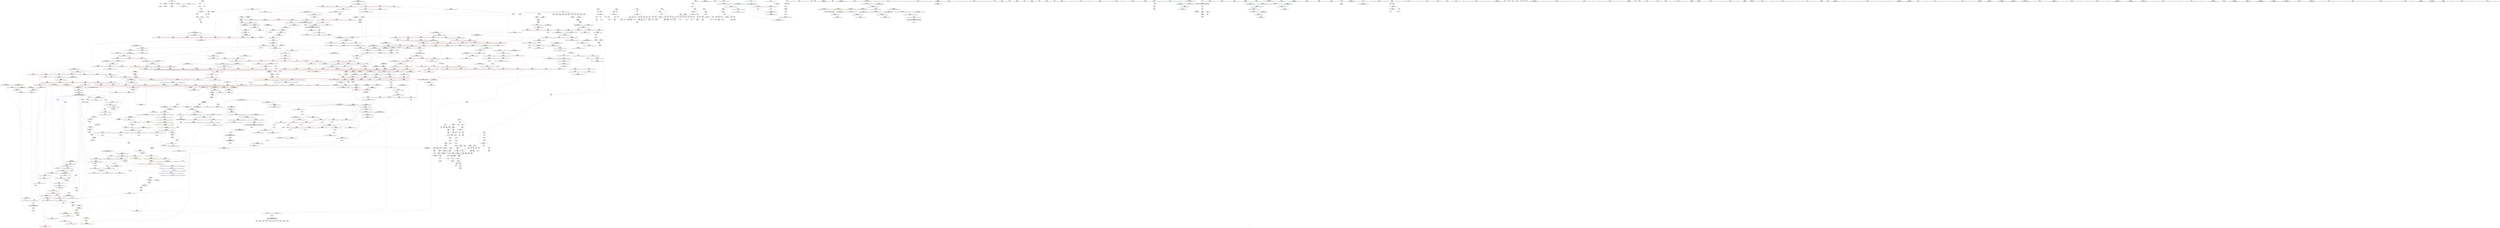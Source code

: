 digraph "SVFG" {
	label="SVFG";

	Node0x55c52c522110 [shape=record,color=grey,label="{NodeID: 0\nNullPtr}"];
	Node0x55c52c522110 -> Node0x55c52c57f8b0[style=solid];
	Node0x55c52c522110 -> Node0x55c52c59bf60[style=solid];
	Node0x55c52c6962f0 [shape=record,color=black,label="{NodeID: 1882\n77 = PHI(435, )\n0th arg _Z2goi }"];
	Node0x55c52c6962f0 -> Node0x55c52c59c200[style=solid];
	Node0x55c52c586f70 [shape=record,color=blue,label="{NodeID: 775\n647\<--643\n__first.addr\<--__first\n_ZSt27__unguarded_partition_pivotIPiN9__gnu_cxx5__ops15_Iter_less_iterEET_S4_S4_T0_\n}"];
	Node0x55c52c586f70 -> Node0x55c52c590690[style=dashed];
	Node0x55c52c586f70 -> Node0x55c52c590760[style=dashed];
	Node0x55c52c586f70 -> Node0x55c52c590830[style=dashed];
	Node0x55c52c586f70 -> Node0x55c52c590900[style=dashed];
	Node0x55c52c586f70 -> Node0x55c52c5909d0[style=dashed];
	Node0x55c52c586f70 -> Node0x55c52c590aa0[style=dashed];
	Node0x55c52c57dab0 [shape=record,color=red,label="{NodeID: 443\n348\<--106\n\<--i111\n_Z2goi\n}"];
	Node0x55c52c57dab0 -> Node0x55c52c5c47f0[style=solid];
	Node0x55c52c571cc0 [shape=record,color=green,label="{NodeID: 111\n645\<--646\n__comp\<--__comp_field_insensitive\n_ZSt27__unguarded_partition_pivotIPiN9__gnu_cxx5__ops15_Iter_less_iterEET_S4_S4_T0_\n}"];
	Node0x55c52c6a2ae0 [shape=record,color=black,label="{NodeID: 1993\n1585 = PHI(406, )\n1st arg _ZSt9__reverseIPiEvT_S1_St26random_access_iterator_tag }"];
	Node0x55c52c6a2ae0 -> Node0x55c52c5a84f0[style=solid];
	Node0x55c52c5a8280 [shape=record,color=blue,label="{NodeID: 886\n1569\<--1565\n__val.addr\<--__val\n_ZNK9__gnu_cxx5__ops14_Val_less_iterclIiPiEEbRT_T0_\n}"];
	Node0x55c52c5a8280 -> Node0x55c52c59b130[style=dashed];
	Node0x55c52c593410 [shape=record,color=red,label="{NodeID: 554\n881\<--880\n\<--call1\n_ZSt10__pop_heapIPiN9__gnu_cxx5__ops15_Iter_less_iterEEvT_S4_S4_RT0_\n}"];
	Node0x55c52c593410 -> Node0x55c52c588560[style=solid];
	Node0x55c52c5c95f0 [shape=record,color=grey,label="{NodeID: 1329\n167 = cmp(165, 166, )\n}"];
	Node0x55c52c5762e0 [shape=record,color=green,label="{NodeID: 222\n1460\<--1461\n__result.addr\<--__result.addr_field_insensitive\n_ZSt23__copy_move_backward_a2ILb1EPiS0_ET1_T0_S2_S1_\n}"];
	Node0x55c52c5762e0 -> Node0x55c52c59a430[style=solid];
	Node0x55c52c5762e0 -> Node0x55c52c5a77f0[style=solid];
	Node0x55c52c598e40 [shape=record,color=red,label="{NodeID: 665\n1321\<--1286\n\<--__i\n_ZSt16__insertion_sortIPiN9__gnu_cxx5__ops15_Iter_less_iterEEvT_S4_T0_\n}"];
	Node0x55c52c598e40 -> Node0x55c52c585710[style=solid];
	Node0x55c52c61b050 [shape=record,color=black,label="{NodeID: 1440\nMR_201V_4 = PHI(MR_201V_5, MR_201V_3, )\npts\{1191 \}\n}"];
	Node0x55c52c61b050 -> Node0x55c52c597370[style=dashed];
	Node0x55c52c61b050 -> Node0x55c52c597440[style=dashed];
	Node0x55c52c61b050 -> Node0x55c52c597510[style=dashed];
	Node0x55c52c61b050 -> Node0x55c52c5975e0[style=dashed];
	Node0x55c52c61b050 -> Node0x55c52c5976b0[style=dashed];
	Node0x55c52c61b050 -> Node0x55c52c597780[style=dashed];
	Node0x55c52c61b050 -> Node0x55c52c58a370[style=dashed];
	Node0x55c52c61b050 -> Node0x55c52c58a5e0[style=dashed];
	Node0x55c52c583fc0 [shape=record,color=purple,label="{NodeID: 333\n320\<--14\narrayidx102\<--q\n_Z2goi\n}"];
	Node0x55c52c583fc0 -> Node0x55c52c57e200[style=solid];
	Node0x55c52c532740 [shape=record,color=green,label="{NodeID: 1\n7\<--1\n__dso_handle\<--dummyObj\nGlob }"];
	Node0x55c52c696430 [shape=record,color=black,label="{NodeID: 1883\n614 = PHI(530, )\n0th arg _ZSt14__partial_sortIPiN9__gnu_cxx5__ops15_Iter_less_iterEEvT_S4_S4_T0_ }"];
	Node0x55c52c696430 -> Node0x55c52c586d00[style=solid];
	Node0x55c52c587040 [shape=record,color=blue,label="{NodeID: 776\n649\<--644\n__last.addr\<--__last\n_ZSt27__unguarded_partition_pivotIPiN9__gnu_cxx5__ops15_Iter_less_iterEET_S4_S4_T0_\n}"];
	Node0x55c52c587040 -> Node0x55c52c590b70[style=dashed];
	Node0x55c52c587040 -> Node0x55c52c590c40[style=dashed];
	Node0x55c52c587040 -> Node0x55c52c590d10[style=dashed];
	Node0x55c52c57db80 [shape=record,color=red,label="{NodeID: 444\n224\<--223\n\<--arrayidx52\n_Z2goi\n}"];
	Node0x55c52c57db80 -> Node0x55c52c580610[style=solid];
	Node0x55c52c571d90 [shape=record,color=green,label="{NodeID: 112\n647\<--648\n__first.addr\<--__first.addr_field_insensitive\n_ZSt27__unguarded_partition_pivotIPiN9__gnu_cxx5__ops15_Iter_less_iterEET_S4_S4_T0_\n}"];
	Node0x55c52c571d90 -> Node0x55c52c590690[style=solid];
	Node0x55c52c571d90 -> Node0x55c52c590760[style=solid];
	Node0x55c52c571d90 -> Node0x55c52c590830[style=solid];
	Node0x55c52c571d90 -> Node0x55c52c590900[style=solid];
	Node0x55c52c571d90 -> Node0x55c52c5909d0[style=solid];
	Node0x55c52c571d90 -> Node0x55c52c590aa0[style=solid];
	Node0x55c52c571d90 -> Node0x55c52c586f70[style=solid];
	Node0x55c52c6a2bf0 [shape=record,color=black,label="{NodeID: 1994\n64 = PHI(55, )\n0th arg _ZSt4acosIiEN9__gnu_cxx11__enable_ifIXsr12__is_integerIT_EE7__valueEdE6__typeES2_ }"];
	Node0x55c52c6a2bf0 -> Node0x55c52c59c130[style=solid];
	Node0x55c52c5a8350 [shape=record,color=blue,label="{NodeID: 887\n1571\<--1566\n__it.addr\<--__it\n_ZNK9__gnu_cxx5__ops14_Val_less_iterclIiPiEEbRT_T0_\n}"];
	Node0x55c52c5a8350 -> Node0x55c52c59b200[style=dashed];
	Node0x55c52c5934e0 [shape=record,color=red,label="{NodeID: 555\n892\<--891\n\<--call2\n_ZSt10__pop_heapIPiN9__gnu_cxx5__ops15_Iter_less_iterEEvT_S4_S4_RT0_\n|{<s0>41}}"];
	Node0x55c52c5934e0:s0 -> Node0x55c52c6998c0[style=solid,color=red];
	Node0x55c52c5c9770 [shape=record,color=grey,label="{NodeID: 1330\n211 = cmp(210, 212, )\n}"];
	Node0x55c52c5763b0 [shape=record,color=green,label="{NodeID: 223\n1467\<--1468\n_ZSt12__niter_baseIPiET_S1_\<--_ZSt12__niter_baseIPiET_S1__field_insensitive\n}"];
	Node0x55c52c598f10 [shape=record,color=red,label="{NodeID: 666\n1331\<--1286\n\<--__i\n_ZSt16__insertion_sortIPiN9__gnu_cxx5__ops15_Iter_less_iterEEvT_S4_T0_\n|{<s0>75}}"];
	Node0x55c52c598f10:s0 -> Node0x55c52c69f710[style=solid,color=red];
	Node0x55c52c584090 [shape=record,color=purple,label="{NodeID: 334\n200\<--16\narrayidx39\<--l\n_Z2goi\n}"];
	Node0x55c52c584090 -> Node0x55c52c59c880[style=solid];
	Node0x55c52c56dff0 [shape=record,color=green,label="{NodeID: 2\n9\<--1\n\<--dummyObj\nCan only get source location for instruction, argument, global var or function.}"];
	Node0x55c52c696570 [shape=record,color=black,label="{NodeID: 1884\n615 = PHI(531, )\n1st arg _ZSt14__partial_sortIPiN9__gnu_cxx5__ops15_Iter_less_iterEEvT_S4_S4_T0_ }"];
	Node0x55c52c696570 -> Node0x55c52c586dd0[style=solid];
	Node0x55c52c587110 [shape=record,color=blue,label="{NodeID: 777\n651\<--667\n__mid\<--add.ptr\n_ZSt27__unguarded_partition_pivotIPiN9__gnu_cxx5__ops15_Iter_less_iterEET_S4_S4_T0_\n}"];
	Node0x55c52c587110 -> Node0x55c52c590de0[style=dashed];
	Node0x55c52c59f230 [shape=record,color=yellow,style=double,label="{NodeID: 1552\n6V_1 = ENCHI(MR_6V_0)\npts\{13 \}\nFun[main]|{<s0>16}}"];
	Node0x55c52c59f230:s0 -> Node0x55c52c61d4a0[style=dashed,color=red];
	Node0x55c52c57dc50 [shape=record,color=red,label="{NodeID: 445\n241\<--240\n\<--arrayidx58\n_Z2goi\n}"];
	Node0x55c52c57dc50 -> Node0x55c52c5ca1f0[style=solid];
	Node0x55c52c571e60 [shape=record,color=green,label="{NodeID: 113\n649\<--650\n__last.addr\<--__last.addr_field_insensitive\n_ZSt27__unguarded_partition_pivotIPiN9__gnu_cxx5__ops15_Iter_less_iterEET_S4_S4_T0_\n}"];
	Node0x55c52c571e60 -> Node0x55c52c590b70[style=solid];
	Node0x55c52c571e60 -> Node0x55c52c590c40[style=solid];
	Node0x55c52c571e60 -> Node0x55c52c590d10[style=solid];
	Node0x55c52c571e60 -> Node0x55c52c587040[style=solid];
	Node0x55c52c6a2d00 [shape=record,color=black,label="{NodeID: 1995\n1115 = PHI(669, )\n0th arg _ZSt22__move_median_to_firstIPiN9__gnu_cxx5__ops15_Iter_less_iterEEvT_S4_S4_S4_T0_ }"];
	Node0x55c52c6a2d00 -> Node0x55c52c589dc0[style=solid];
	Node0x55c52c5a8420 [shape=record,color=blue,label="{NodeID: 888\n1588\<--1584\n__first.addr\<--__first\n_ZSt9__reverseIPiEvT_S1_St26random_access_iterator_tag\n}"];
	Node0x55c52c5a8420 -> Node0x55c52c59b470[style=dashed];
	Node0x55c52c5a8420 -> Node0x55c52c59b540[style=dashed];
	Node0x55c52c5a8420 -> Node0x55c52c59b610[style=dashed];
	Node0x55c52c5a8420 -> Node0x55c52c59b6e0[style=dashed];
	Node0x55c52c5a8420 -> Node0x55c52c5a8690[style=dashed];
	Node0x55c52c5a8420 -> Node0x55c52c604820[style=dashed];
	Node0x55c52c5935b0 [shape=record,color=red,label="{NodeID: 556\n901\<--898\n\<--__t.addr\n_ZSt4moveIRiEONSt16remove_referenceIT_E4typeEOS2_\n}"];
	Node0x55c52c5935b0 -> Node0x55c52c5825c0[style=solid];
	Node0x55c52c5c98f0 [shape=record,color=grey,label="{NodeID: 1331\n527 = cmp(526, 528, )\n}"];
	Node0x55c52c5764b0 [shape=record,color=green,label="{NodeID: 224\n1474\<--1475\n_ZSt22__copy_move_backward_aILb1EPiS0_ET1_T0_S2_S1_\<--_ZSt22__copy_move_backward_aILb1EPiS0_ET1_T0_S2_S1__field_insensitive\n}"];
	Node0x55c52c598fe0 [shape=record,color=red,label="{NodeID: 667\n1340\<--1286\n\<--__i\n_ZSt16__insertion_sortIPiN9__gnu_cxx5__ops15_Iter_less_iterEEvT_S4_T0_\n}"];
	Node0x55c52c598fe0 -> Node0x55c52c5857e0[style=solid];
	Node0x55c52be6fbb0 [shape=record,color=yellow,style=double,label="{NodeID: 1442\n8V_1 = ENCHI(MR_8V_0)\npts\{15 \}\nFun[_ZSt22__copy_move_backward_aILb1EPiS0_ET1_T0_S2_S1_]|{<s0>89|<s1>89|<s2>89}}"];
	Node0x55c52be6fbb0:s0 -> Node0x55c52c59bbc0[style=dashed,color=red];
	Node0x55c52be6fbb0:s1 -> Node0x55c52c5a80e0[style=dashed,color=red];
	Node0x55c52be6fbb0:s2 -> Node0x55c52c610120[style=dashed,color=red];
	Node0x55c52c584160 [shape=record,color=purple,label="{NodeID: 335\n240\<--16\narrayidx58\<--l\n_Z2goi\n}"];
	Node0x55c52c584160 -> Node0x55c52c57dc50[style=solid];
	Node0x55c52c56e080 [shape=record,color=green,label="{NodeID: 3\n18\<--1\n.str\<--dummyObj\nGlob }"];
	Node0x55c52c6966b0 [shape=record,color=black,label="{NodeID: 1885\n616 = PHI(532, )\n2nd arg _ZSt14__partial_sortIPiN9__gnu_cxx5__ops15_Iter_less_iterEEvT_S4_S4_T0_ }"];
	Node0x55c52c6966b0 -> Node0x55c52c586ea0[style=solid];
	Node0x55c52c5871e0 [shape=record,color=blue,label="{NodeID: 778\n692\<--687\n__first.addr\<--__first\n_ZSt13__heap_selectIPiN9__gnu_cxx5__ops15_Iter_less_iterEEvT_S4_S4_T0_\n}"];
	Node0x55c52c5871e0 -> Node0x55c52c590eb0[style=dashed];
	Node0x55c52c5871e0 -> Node0x55c52c590f80[style=dashed];
	Node0x55c52c5871e0 -> Node0x55c52c591050[style=dashed];
	Node0x55c52c57dd20 [shape=record,color=red,label="{NodeID: 446\n250\<--249\n\<--arrayidx62\n_Z2goi\n}"];
	Node0x55c52c57dd20 -> Node0x55c52c5c6bf0[style=solid];
	Node0x55c52c571f30 [shape=record,color=green,label="{NodeID: 114\n651\<--652\n__mid\<--__mid_field_insensitive\n_ZSt27__unguarded_partition_pivotIPiN9__gnu_cxx5__ops15_Iter_less_iterEET_S4_S4_T0_\n}"];
	Node0x55c52c571f30 -> Node0x55c52c590de0[style=solid];
	Node0x55c52c571f30 -> Node0x55c52c587110[style=solid];
	Node0x55c52c6a2e10 [shape=record,color=black,label="{NodeID: 1996\n1116 = PHI(671, )\n1st arg _ZSt22__move_median_to_firstIPiN9__gnu_cxx5__ops15_Iter_less_iterEEvT_S4_S4_S4_T0_ }"];
	Node0x55c52c6a2e10 -> Node0x55c52c589e90[style=solid];
	Node0x55c52c5a84f0 [shape=record,color=blue,label="{NodeID: 889\n1590\<--1585\n__last.addr\<--__last\n_ZSt9__reverseIPiEvT_S1_St26random_access_iterator_tag\n}"];
	Node0x55c52c5a84f0 -> Node0x55c52c59b7b0[style=dashed];
	Node0x55c52c5a84f0 -> Node0x55c52c59b880[style=dashed];
	Node0x55c52c5a84f0 -> Node0x55c52c5a85c0[style=dashed];
	Node0x55c52c5a84f0 -> Node0x55c52c604d20[style=dashed];
	Node0x55c52c593680 [shape=record,color=red,label="{NodeID: 557\n945\<--910\n\<--__first.addr\n_ZSt13__adjust_heapIPiliN9__gnu_cxx5__ops15_Iter_less_iterEEvT_T0_S5_T1_T2_\n}"];
	Node0x55c52c593680 -> Node0x55c52c586410[style=solid];
	Node0x55c52c5c9a70 [shape=record,color=grey,label="{NodeID: 1332\n523 = cmp(522, 524, )\n}"];
	Node0x55c52c5765b0 [shape=record,color=green,label="{NodeID: 225\n1479\<--1480\n__it.addr\<--__it.addr_field_insensitive\n_ZSt12__miter_baseIPiET_S1_\n}"];
	Node0x55c52c5765b0 -> Node0x55c52c59a500[style=solid];
	Node0x55c52c5765b0 -> Node0x55c52c5a78c0[style=solid];
	Node0x55c52c5990b0 [shape=record,color=red,label="{NodeID: 668\n1317\<--1316\n\<--call3\n_ZSt16__insertion_sortIPiN9__gnu_cxx5__ops15_Iter_less_iterEEvT_S4_T0_\n}"];
	Node0x55c52c5990b0 -> Node0x55c52c5a67b0[style=solid];
	Node0x55c52c584230 [shape=record,color=purple,label="{NodeID: 336\n249\<--16\narrayidx62\<--l\n_Z2goi\n}"];
	Node0x55c52c584230 -> Node0x55c52c57dd20[style=solid];
	Node0x55c52c56e740 [shape=record,color=green,label="{NodeID: 4\n20\<--1\n.str.2\<--dummyObj\nGlob }"];
	Node0x55c52c6967f0 [shape=record,color=black,label="{NodeID: 1886\n393 = PHI(186, )\n0th arg _ZSt7reverseIPiEvT_S1_ }"];
	Node0x55c52c6967f0 -> Node0x55c52c59d8c0[style=solid];
	Node0x55c52c5872b0 [shape=record,color=blue,label="{NodeID: 779\n694\<--688\n__middle.addr\<--__middle\n_ZSt13__heap_selectIPiN9__gnu_cxx5__ops15_Iter_less_iterEEvT_S4_S4_T0_\n}"];
	Node0x55c52c5872b0 -> Node0x55c52c591120[style=dashed];
	Node0x55c52c5872b0 -> Node0x55c52c5911f0[style=dashed];
	Node0x55c52c5872b0 -> Node0x55c52c5912c0[style=dashed];
	Node0x55c52c59f420 [shape=record,color=yellow,style=double,label="{NodeID: 1554\n8V_1 = ENCHI(MR_8V_0)\npts\{15 \}\nFun[_ZNK9__gnu_cxx5__ops14_Iter_less_valclIPiiEEbT_RT0_]}"];
	Node0x55c52c59f420 -> Node0x55c52c595ff0[style=dashed];
	Node0x55c52c57ddf0 [shape=record,color=red,label="{NodeID: 447\n254\<--253\n\<--arrayidx64\n_Z2goi\n}"];
	Node0x55c52c57ddf0 -> Node0x55c52c580af0[style=solid];
	Node0x55c52c5769c0 [shape=record,color=green,label="{NodeID: 115\n653\<--654\nagg.tmp\<--agg.tmp_field_insensitive\n_ZSt27__unguarded_partition_pivotIPiN9__gnu_cxx5__ops15_Iter_less_iterEET_S4_S4_T0_\n}"];
	Node0x55c52c6a2f20 [shape=record,color=black,label="{NodeID: 1997\n1117 = PHI(672, )\n2nd arg _ZSt22__move_median_to_firstIPiN9__gnu_cxx5__ops15_Iter_less_iterEEvT_S4_S4_S4_T0_ }"];
	Node0x55c52c6a2f20 -> Node0x55c52c589f60[style=solid];
	Node0x55c52c5a85c0 [shape=record,color=blue,label="{NodeID: 890\n1590\<--1600\n__last.addr\<--incdec.ptr\n_ZSt9__reverseIPiEvT_S1_St26random_access_iterator_tag\n}"];
	Node0x55c52c5a85c0 -> Node0x55c52c59b950[style=dashed];
	Node0x55c52c5a85c0 -> Node0x55c52c59ba20[style=dashed];
	Node0x55c52c5a85c0 -> Node0x55c52c59baf0[style=dashed];
	Node0x55c52c5a85c0 -> Node0x55c52c5a8760[style=dashed];
	Node0x55c52c5a85c0 -> Node0x55c52c604d20[style=dashed];
	Node0x55c52c593750 [shape=record,color=red,label="{NodeID: 558\n948\<--910\n\<--__first.addr\n_ZSt13__adjust_heapIPiliN9__gnu_cxx5__ops15_Iter_less_iterEEvT_T0_S5_T1_T2_\n}"];
	Node0x55c52c593750 -> Node0x55c52c5864e0[style=solid];
	Node0x55c52c5c9bf0 [shape=record,color=grey,label="{NodeID: 1333\n1538 = cmp(1537, 528, )\n}"];
	Node0x55c52c576680 [shape=record,color=green,label="{NodeID: 226\n1488\<--1489\n__first.addr\<--__first.addr_field_insensitive\n_ZSt22__copy_move_backward_aILb1EPiS0_ET1_T0_S2_S1_\n}"];
	Node0x55c52c576680 -> Node0x55c52c59a5d0[style=solid];
	Node0x55c52c576680 -> Node0x55c52c5a7990[style=solid];
	Node0x55c52c599180 [shape=record,color=red,label="{NodeID: 669\n1327\<--1326\n\<--call6\n_ZSt16__insertion_sortIPiN9__gnu_cxx5__ops15_Iter_less_iterEEvT_S4_T0_\n}"];
	Node0x55c52c599180 -> Node0x55c52c5a6880[style=solid];
	Node0x55c52c584300 [shape=record,color=purple,label="{NodeID: 337\n264\<--16\narrayidx69\<--l\n_Z2goi\n}"];
	Node0x55c52c584300 -> Node0x55c52c57dec0[style=solid];
	Node0x55c52c584300 -> Node0x55c52c59cd60[style=solid];
	Node0x55c52c56e7d0 [shape=record,color=green,label="{NodeID: 5\n22\<--1\n.str.3\<--dummyObj\nGlob }"];
	Node0x55c52c696930 [shape=record,color=black,label="{NodeID: 1887\n394 = PHI(193, )\n1st arg _ZSt7reverseIPiEvT_S1_ }"];
	Node0x55c52c696930 -> Node0x55c52c59d990[style=solid];
	Node0x55c52c587380 [shape=record,color=blue,label="{NodeID: 780\n696\<--689\n__last.addr\<--__last\n_ZSt13__heap_selectIPiN9__gnu_cxx5__ops15_Iter_less_iterEEvT_S4_S4_T0_\n}"];
	Node0x55c52c587380 -> Node0x55c52c591390[style=dashed];
	Node0x55c52c59f530 [shape=record,color=yellow,style=double,label="{NodeID: 1555\n175V_1 = ENCHI(MR_175V_0)\npts\{1042 \}\nFun[_ZNK9__gnu_cxx5__ops14_Iter_less_valclIPiiEEbT_RT0_]}"];
	Node0x55c52c59f530 -> Node0x55c52c5960c0[style=dashed];
	Node0x55c52c57dec0 [shape=record,color=red,label="{NodeID: 448\n265\<--264\n\<--arrayidx69\n_Z2goi\n}"];
	Node0x55c52c57dec0 -> Node0x55c52c5c3170[style=solid];
	Node0x55c52c576a90 [shape=record,color=green,label="{NodeID: 116\n655\<--656\nagg.tmp4\<--agg.tmp4_field_insensitive\n_ZSt27__unguarded_partition_pivotIPiN9__gnu_cxx5__ops15_Iter_less_iterEET_S4_S4_T0_\n}"];
	Node0x55c52c6a3030 [shape=record,color=black,label="{NodeID: 1998\n1118 = PHI(674, )\n3rd arg _ZSt22__move_median_to_firstIPiN9__gnu_cxx5__ops15_Iter_less_iterEEvT_S4_S4_S4_T0_ }"];
	Node0x55c52c6a3030 -> Node0x55c52c58a030[style=solid];
	Node0x55c52c5a8690 [shape=record,color=blue,label="{NodeID: 891\n1588\<--1611\n__first.addr\<--incdec.ptr2\n_ZSt9__reverseIPiEvT_S1_St26random_access_iterator_tag\n}"];
	Node0x55c52c5a8690 -> Node0x55c52c59b540[style=dashed];
	Node0x55c52c5a8690 -> Node0x55c52c59b610[style=dashed];
	Node0x55c52c5a8690 -> Node0x55c52c59b6e0[style=dashed];
	Node0x55c52c5a8690 -> Node0x55c52c5a8690[style=dashed];
	Node0x55c52c5a8690 -> Node0x55c52c604820[style=dashed];
	Node0x55c52c593820 [shape=record,color=red,label="{NodeID: 559\n958\<--910\n\<--__first.addr\n_ZSt13__adjust_heapIPiliN9__gnu_cxx5__ops15_Iter_less_iterEEvT_T0_S5_T1_T2_\n}"];
	Node0x55c52c593820 -> Node0x55c52c5865b0[style=solid];
	Node0x55c52c5c9d70 [shape=record,color=grey,label="{NodeID: 1334\n219 = cmp(217, 218, )\n}"];
	Node0x55c52c576750 [shape=record,color=green,label="{NodeID: 227\n1490\<--1491\n__last.addr\<--__last.addr_field_insensitive\n_ZSt22__copy_move_backward_aILb1EPiS0_ET1_T0_S2_S1_\n}"];
	Node0x55c52c576750 -> Node0x55c52c59a6a0[style=solid];
	Node0x55c52c576750 -> Node0x55c52c5a7a60[style=solid];
	Node0x55c52c599250 [shape=record,color=red,label="{NodeID: 670\n1364\<--1350\n\<--__first.addr\n_ZSt26__unguarded_insertion_sortIPiN9__gnu_cxx5__ops15_Iter_less_iterEEvT_S4_T0_\n}"];
	Node0x55c52c599250 -> Node0x55c52c5a6bc0[style=solid];
	Node0x55c52c5843d0 [shape=record,color=purple,label="{NodeID: 338\n282\<--16\narrayidx79\<--l\n_Z2goi\n}"];
	Node0x55c52c5843d0 -> Node0x55c52c57df90[style=solid];
	Node0x55c52c56e860 [shape=record,color=green,label="{NodeID: 6\n25\<--1\n\<--dummyObj\nCan only get source location for instruction, argument, global var or function.}"];
	Node0x55c52c696a70 [shape=record,color=black,label="{NodeID: 1888\n835 = PHI(690, 908, 1119, 1119, 1119, 1119, 1119, 1188, 1188, 1280, )\n0th arg _ZNK9__gnu_cxx5__ops15_Iter_less_iterclIPiS3_EEbT_T0_ }"];
	Node0x55c52c696a70 -> Node0x55c52c587ee0[style=solid];
	Node0x55c52c587450 [shape=record,color=blue,label="{NodeID: 781\n698\<--708\n__i\<--\n_ZSt13__heap_selectIPiN9__gnu_cxx5__ops15_Iter_less_iterEEvT_S4_S4_T0_\n}"];
	Node0x55c52c587450 -> Node0x55c52c619c50[style=dashed];
	Node0x55c52c57df90 [shape=record,color=red,label="{NodeID: 449\n283\<--282\n\<--arrayidx79\n_Z2goi\n}"];
	Node0x55c52c57df90 -> Node0x55c52c5c8270[style=solid];
	Node0x55c52c576b60 [shape=record,color=green,label="{NodeID: 117\n676\<--677\n_ZSt22__move_median_to_firstIPiN9__gnu_cxx5__ops15_Iter_less_iterEEvT_S4_S4_S4_T0_\<--_ZSt22__move_median_to_firstIPiN9__gnu_cxx5__ops15_Iter_less_iterEEvT_S4_S4_S4_T0__field_insensitive\n}"];
	Node0x55c52c6a3140 [shape=record,color=black,label="{NodeID: 1999\n1509 = PHI(1465, 1469, 1471, )\n0th arg _ZSt12__niter_baseIPiET_S1_ }"];
	Node0x55c52c6a3140 -> Node0x55c52c5a7cd0[style=solid];
	Node0x55c52c5a8760 [shape=record,color=blue,label="{NodeID: 892\n1590\<--1614\n__last.addr\<--incdec.ptr3\n_ZSt9__reverseIPiEvT_S1_St26random_access_iterator_tag\n}"];
	Node0x55c52c5a8760 -> Node0x55c52c59b950[style=dashed];
	Node0x55c52c5a8760 -> Node0x55c52c59ba20[style=dashed];
	Node0x55c52c5a8760 -> Node0x55c52c59baf0[style=dashed];
	Node0x55c52c5a8760 -> Node0x55c52c5a8760[style=dashed];
	Node0x55c52c5a8760 -> Node0x55c52c604d20[style=dashed];
	Node0x55c52c5938f0 [shape=record,color=red,label="{NodeID: 560\n963\<--910\n\<--__first.addr\n_ZSt13__adjust_heapIPiliN9__gnu_cxx5__ops15_Iter_less_iterEEvT_T0_S5_T1_T2_\n}"];
	Node0x55c52c5938f0 -> Node0x55c52c586680[style=solid];
	Node0x55c52c5c9ef0 [shape=record,color=grey,label="{NodeID: 1335\n593 = cmp(592, 524, )\n}"];
	Node0x55c52c576820 [shape=record,color=green,label="{NodeID: 228\n1492\<--1493\n__result.addr\<--__result.addr_field_insensitive\n_ZSt22__copy_move_backward_aILb1EPiS0_ET1_T0_S2_S1_\n}"];
	Node0x55c52c576820 -> Node0x55c52c59a770[style=solid];
	Node0x55c52c576820 -> Node0x55c52c5a7b30[style=solid];
	Node0x55c52c599320 [shape=record,color=red,label="{NodeID: 671\n1368\<--1352\n\<--__last.addr\n_ZSt26__unguarded_insertion_sortIPiN9__gnu_cxx5__ops15_Iter_less_iterEEvT_S4_T0_\n}"];
	Node0x55c52c599320 -> Node0x55c52c5c7370[style=solid];
	Node0x55c52c5844a0 [shape=record,color=purple,label="{NodeID: 339\n316\<--16\narrayidx99\<--l\n_Z2goi\n}"];
	Node0x55c52c5844a0 -> Node0x55c52c57e130[style=solid];
	Node0x55c52c56e8f0 [shape=record,color=green,label="{NodeID: 7\n55\<--1\n\<--dummyObj\nCan only get source location for instruction, argument, global var or function.|{<s0>3}}"];
	Node0x55c52c56e8f0:s0 -> Node0x55c52c6a2bf0[style=solid,color=red];
	Node0x55c52c697300 [shape=record,color=black,label="{NodeID: 1889\n836 = PHI(715, 947, 1133, 1137, 1147, 1161, 1169, 1201, 1213, 1311, )\n1st arg _ZNK9__gnu_cxx5__ops15_Iter_less_iterclIPiS3_EEbT_T0_ }"];
	Node0x55c52c697300 -> Node0x55c52c587fb0[style=solid];
	Node0x55c52c587520 [shape=record,color=blue,label="{NodeID: 782\n698\<--730\n__i\<--incdec.ptr\n_ZSt13__heap_selectIPiN9__gnu_cxx5__ops15_Iter_less_iterEEvT_S4_S4_T0_\n}"];
	Node0x55c52c587520 -> Node0x55c52c619c50[style=dashed];
	Node0x55c52c57e060 [shape=record,color=red,label="{NodeID: 450\n301\<--300\n\<--arrayidx89\n_Z2goi\n}"];
	Node0x55c52c57e060 -> Node0x55c52c580e30[style=solid];
	Node0x55c52c576c60 [shape=record,color=green,label="{NodeID: 118\n683\<--684\n_ZSt21__unguarded_partitionIPiN9__gnu_cxx5__ops15_Iter_less_iterEET_S4_S4_S4_T0_\<--_ZSt21__unguarded_partitionIPiN9__gnu_cxx5__ops15_Iter_less_iterEET_S4_S4_S4_T0__field_insensitive\n}"];
	Node0x55c52c6a32d0 [shape=record,color=black,label="{NodeID: 2000\n767 = PHI(703, )\n0th arg _ZSt11__make_heapIPiN9__gnu_cxx5__ops15_Iter_less_iterEEvT_S4_RT0_ }"];
	Node0x55c52c6a32d0 -> Node0x55c52c587930[style=solid];
	Node0x55c52c5a8830 [shape=record,color=blue,label="{NodeID: 893\n1622\<--1619\n.addr\<--\n_ZSt19__iterator_categoryIPiENSt15iterator_traitsIT_E17iterator_categoryERKS2_\n}"];
	Node0x55c52c5939c0 [shape=record,color=red,label="{NodeID: 561\n984\<--910\n\<--__first.addr\n_ZSt13__adjust_heapIPiliN9__gnu_cxx5__ops15_Iter_less_iterEEvT_T0_S5_T1_T2_\n}"];
	Node0x55c52c5939c0 -> Node0x55c52c586750[style=solid];
	Node0x55c52c5ca070 [shape=record,color=grey,label="{NodeID: 1336\n1309 = cmp(1307, 1308, )\n}"];
	Node0x55c52c5768f0 [shape=record,color=green,label="{NodeID: 229\n1494\<--1495\n__simple\<--__simple_field_insensitive\n_ZSt22__copy_move_backward_aILb1EPiS0_ET1_T0_S2_S1_\n}"];
	Node0x55c52c5768f0 -> Node0x55c52c5a7c00[style=solid];
	Node0x55c52c5993f0 [shape=record,color=red,label="{NodeID: 672\n1367\<--1354\n\<--__i\n_ZSt26__unguarded_insertion_sortIPiN9__gnu_cxx5__ops15_Iter_less_iterEEvT_S4_T0_\n}"];
	Node0x55c52c5993f0 -> Node0x55c52c5c7370[style=solid];
	Node0x55c52c584570 [shape=record,color=purple,label="{NodeID: 340\n343\<--16\narrayidx116\<--l\n_Z2goi\n}"];
	Node0x55c52c584570 -> Node0x55c52c57e2d0[style=solid];
	Node0x55c52c584570 -> Node0x55c52c59d4b0[style=solid];
	Node0x55c52c56e980 [shape=record,color=green,label="{NodeID: 8\n59\<--1\n\<--dummyObj\nCan only get source location for instruction, argument, global var or function.}"];
	Node0x55c52c697680 [shape=record,color=black,label="{NodeID: 1890\n837 = PHI(716, 951, 1134, 1138, 1148, 1162, 1170, 1202, 1214, 1312, )\n2nd arg _ZNK9__gnu_cxx5__ops15_Iter_less_iterclIPiS3_EEbT_T0_ }"];
	Node0x55c52c697680 -> Node0x55c52c588080[style=solid];
	Node0x55c52c5875f0 [shape=record,color=blue,label="{NodeID: 783\n738\<--735\n__first.addr\<--__first\n_ZSt11__sort_heapIPiN9__gnu_cxx5__ops15_Iter_less_iterEEvT_S4_RT0_\n}"];
	Node0x55c52c5875f0 -> Node0x55c52c5917a0[style=dashed];
	Node0x55c52c5875f0 -> Node0x55c52c591870[style=dashed];
	Node0x55c52c57e130 [shape=record,color=red,label="{NodeID: 451\n317\<--316\n\<--arrayidx99\n_Z2goi\n}"];
	Node0x55c52c57e130 -> Node0x55c52c5c3a70[style=solid];
	Node0x55c52c576d60 [shape=record,color=green,label="{NodeID: 119\n690\<--691\n__comp\<--__comp_field_insensitive\n_ZSt13__heap_selectIPiN9__gnu_cxx5__ops15_Iter_less_iterEEvT_S4_S4_T0_\n|{<s0>31|<s1>32|<s2>33}}"];
	Node0x55c52c576d60:s0 -> Node0x55c52c6a34f0[style=solid,color=red];
	Node0x55c52c576d60:s1 -> Node0x55c52c696a70[style=solid,color=red];
	Node0x55c52c576d60:s2 -> Node0x55c52c695e40[style=solid,color=red];
	Node0x55c52c6a33e0 [shape=record,color=black,label="{NodeID: 2001\n768 = PHI(704, )\n1st arg _ZSt11__make_heapIPiN9__gnu_cxx5__ops15_Iter_less_iterEEvT_S4_RT0_ }"];
	Node0x55c52c6a33e0 -> Node0x55c52c587a00[style=solid];
	Node0x55c52c593a90 [shape=record,color=red,label="{NodeID: 562\n990\<--910\n\<--__first.addr\n_ZSt13__adjust_heapIPiliN9__gnu_cxx5__ops15_Iter_less_iterEEvT_T0_S5_T1_T2_\n}"];
	Node0x55c52c593a90 -> Node0x55c52c586820[style=solid];
	Node0x55c52c5ca1f0 [shape=record,color=grey,label="{NodeID: 1337\n242 = cmp(241, 114, )\n}"];
	Node0x55c52c57eb20 [shape=record,color=green,label="{NodeID: 230\n1505\<--1506\n_ZNSt20__copy_move_backwardILb1ELb1ESt26random_access_iterator_tagE13__copy_move_bIiEEPT_PKS3_S6_S4_\<--_ZNSt20__copy_move_backwardILb1ELb1ESt26random_access_iterator_tagE13__copy_move_bIiEEPT_PKS3_S6_S4__field_insensitive\n}"];
	Node0x55c52c5994c0 [shape=record,color=red,label="{NodeID: 673\n1371\<--1354\n\<--__i\n_ZSt26__unguarded_insertion_sortIPiN9__gnu_cxx5__ops15_Iter_less_iterEEvT_S4_T0_\n|{<s0>77}}"];
	Node0x55c52c5994c0:s0 -> Node0x55c52c69f710[style=solid,color=red];
	Node0x55c52c584640 [shape=record,color=purple,label="{NodeID: 341\n109\<--18\n\<--.str\n_Z2goi\n}"];
	Node0x55c52c56ea50 [shape=record,color=green,label="{NodeID: 9\n114\<--1\n\<--dummyObj\nCan only get source location for instruction, argument, global var or function.}"];
	Node0x55c52c697a00 [shape=record,color=black,label="{NodeID: 1891\n1014 = PHI(908, )\n0th arg _ZSt4moveIRN9__gnu_cxx5__ops15_Iter_less_iterEEONSt16remove_referenceIT_E4typeEOS5_ }"];
	Node0x55c52c697a00 -> Node0x55c52c589190[style=solid];
	Node0x55c52c5876c0 [shape=record,color=blue,label="{NodeID: 784\n740\<--736\n__last.addr\<--__last\n_ZSt11__sort_heapIPiN9__gnu_cxx5__ops15_Iter_less_iterEEvT_S4_RT0_\n}"];
	Node0x55c52c5876c0 -> Node0x55c52c606620[style=dashed];
	Node0x55c52c57e200 [shape=record,color=red,label="{NodeID: 452\n321\<--320\n\<--arrayidx102\n_Z2goi\n}"];
	Node0x55c52c57e200 -> Node0x55c52c581240[style=solid];
	Node0x55c52c576e30 [shape=record,color=green,label="{NodeID: 120\n692\<--693\n__first.addr\<--__first.addr_field_insensitive\n_ZSt13__heap_selectIPiN9__gnu_cxx5__ops15_Iter_less_iterEEvT_S4_S4_T0_\n}"];
	Node0x55c52c576e30 -> Node0x55c52c590eb0[style=solid];
	Node0x55c52c576e30 -> Node0x55c52c590f80[style=solid];
	Node0x55c52c576e30 -> Node0x55c52c591050[style=solid];
	Node0x55c52c576e30 -> Node0x55c52c5871e0[style=solid];
	Node0x55c52c6a34f0 [shape=record,color=black,label="{NodeID: 2002\n769 = PHI(690, )\n2nd arg _ZSt11__make_heapIPiN9__gnu_cxx5__ops15_Iter_less_iterEEvT_S4_RT0_ }"];
	Node0x55c52c6a34f0 -> Node0x55c52c587ad0[style=solid];
	Node0x55c52c593b60 [shape=record,color=red,label="{NodeID: 563\n1004\<--910\n\<--__first.addr\n_ZSt13__adjust_heapIPiliN9__gnu_cxx5__ops15_Iter_less_iterEEvT_T0_S5_T1_T2_\n|{<s0>48}}"];
	Node0x55c52c593b60:s0 -> Node0x55c52c698230[style=solid,color=red];
	Node0x55c52c5ca370 [shape=record,color=grey,label="{NodeID: 1338\n1059 = cmp(1057, 1058, )\n}"];
	Node0x55c52c57ec20 [shape=record,color=green,label="{NodeID: 231\n1510\<--1511\n__it.addr\<--__it.addr_field_insensitive\n_ZSt12__niter_baseIPiET_S1_\n}"];
	Node0x55c52c57ec20 -> Node0x55c52c59a840[style=solid];
	Node0x55c52c57ec20 -> Node0x55c52c5a7cd0[style=solid];
	Node0x55c52c599590 [shape=record,color=red,label="{NodeID: 674\n1375\<--1354\n\<--__i\n_ZSt26__unguarded_insertion_sortIPiN9__gnu_cxx5__ops15_Iter_less_iterEEvT_S4_T0_\n}"];
	Node0x55c52c599590 -> Node0x55c52c5858b0[style=solid];
	Node0x55c52c584710 [shape=record,color=purple,label="{NodeID: 342\n124\<--20\n\<--.str.2\n_Z2goi\n}"];
	Node0x55c52c56eb50 [shape=record,color=green,label="{NodeID: 10\n129\<--1\n\<--dummyObj\nCan only get source location for instruction, argument, global var or function.}"];
	Node0x55c52c697b10 [shape=record,color=black,label="{NodeID: 1892\n1185 = PHI(679, )\n0th arg _ZSt21__unguarded_partitionIPiN9__gnu_cxx5__ops15_Iter_less_iterEET_S4_S4_S4_T0_ }"];
	Node0x55c52c697b10 -> Node0x55c52c58a100[style=solid];
	Node0x55c52c587790 [shape=record,color=blue,label="{NodeID: 785\n742\<--737\n__comp.addr\<--__comp\n_ZSt11__sort_heapIPiN9__gnu_cxx5__ops15_Iter_less_iterEEvT_S4_RT0_\n}"];
	Node0x55c52c587790 -> Node0x55c52c591c80[style=dashed];
	Node0x55c52c57e2d0 [shape=record,color=red,label="{NodeID: 453\n344\<--343\n\<--arrayidx116\n_Z2goi\n}"];
	Node0x55c52c57e2d0 -> Node0x55c52c5c1670[style=solid];
	Node0x55c52c576f00 [shape=record,color=green,label="{NodeID: 121\n694\<--695\n__middle.addr\<--__middle.addr_field_insensitive\n_ZSt13__heap_selectIPiN9__gnu_cxx5__ops15_Iter_less_iterEEvT_S4_S4_T0_\n}"];
	Node0x55c52c576f00 -> Node0x55c52c591120[style=solid];
	Node0x55c52c576f00 -> Node0x55c52c5911f0[style=solid];
	Node0x55c52c576f00 -> Node0x55c52c5912c0[style=solid];
	Node0x55c52c576f00 -> Node0x55c52c5872b0[style=solid];
	Node0x55c52c593c30 [shape=record,color=red,label="{NodeID: 564\n930\<--912\n\<--__holeIndex.addr\n_ZSt13__adjust_heapIPiliN9__gnu_cxx5__ops15_Iter_less_iterEEvT_T0_S5_T1_T2_\n}"];
	Node0x55c52c593c30 -> Node0x55c52c588a40[style=solid];
	Node0x55c52c5ca4f0 [shape=record,color=grey,label="{NodeID: 1339\n1581 = cmp(1578, 1580, )\n}"];
	Node0x55c52c5ca4f0 -> Node0x55c52c583120[style=solid];
	Node0x55c52c57ecf0 [shape=record,color=green,label="{NodeID: 232\n1519\<--1520\n__first.addr\<--__first.addr_field_insensitive\n_ZNSt20__copy_move_backwardILb1ELb1ESt26random_access_iterator_tagE13__copy_move_bIiEEPT_PKS3_S6_S4_\n}"];
	Node0x55c52c57ecf0 -> Node0x55c52c59a910[style=solid];
	Node0x55c52c57ecf0 -> Node0x55c52c59a9e0[style=solid];
	Node0x55c52c57ecf0 -> Node0x55c52c5a7da0[style=solid];
	Node0x55c52c599660 [shape=record,color=red,label="{NodeID: 675\n1393\<--1384\n\<--__first.addr\n_ZSt13move_backwardIPiS0_ET0_T_S2_S1_\n|{<s0>78}}"];
	Node0x55c52c599660:s0 -> Node0x55c52c6980e0[style=solid,color=red];
	Node0x55c52c5847e0 [shape=record,color=purple,label="{NodeID: 343\n151\<--20\n\<--.str.2\n_Z2goi\n}"];
	Node0x55c52c56ec50 [shape=record,color=green,label="{NodeID: 11\n212\<--1\n\<--dummyObj\nCan only get source location for instruction, argument, global var or function.}"];
	Node0x55c52c697c20 [shape=record,color=black,label="{NodeID: 1893\n1186 = PHI(680, )\n1st arg _ZSt21__unguarded_partitionIPiN9__gnu_cxx5__ops15_Iter_less_iterEET_S4_S4_S4_T0_ }"];
	Node0x55c52c697c20 -> Node0x55c52c58a1d0[style=solid];
	Node0x55c52c587860 [shape=record,color=blue,label="{NodeID: 786\n740\<--757\n__last.addr\<--incdec.ptr\n_ZSt11__sort_heapIPiN9__gnu_cxx5__ops15_Iter_less_iterEEvT_S4_RT0_\n}"];
	Node0x55c52c587860 -> Node0x55c52c591ae0[style=dashed];
	Node0x55c52c587860 -> Node0x55c52c591bb0[style=dashed];
	Node0x55c52c587860 -> Node0x55c52c606620[style=dashed];
	Node0x55c52c57e3a0 [shape=record,color=red,label="{NodeID: 454\n383\<--373\n\<--__first.addr\n_ZSt4sortIPiEvT_S1_\n|{<s0>12}}"];
	Node0x55c52c57e3a0:s0 -> Node0x55c52c699000[style=solid,color=red];
	Node0x55c52c576fd0 [shape=record,color=green,label="{NodeID: 122\n696\<--697\n__last.addr\<--__last.addr_field_insensitive\n_ZSt13__heap_selectIPiN9__gnu_cxx5__ops15_Iter_less_iterEEvT_S4_S4_T0_\n}"];
	Node0x55c52c576fd0 -> Node0x55c52c591390[style=solid];
	Node0x55c52c576fd0 -> Node0x55c52c587380[style=solid];
	Node0x55c52c593d00 [shape=record,color=red,label="{NodeID: 565\n932\<--912\n\<--__holeIndex.addr\n_ZSt13__adjust_heapIPiliN9__gnu_cxx5__ops15_Iter_less_iterEEvT_T0_S5_T1_T2_\n}"];
	Node0x55c52c593d00 -> Node0x55c52c588b10[style=solid];
	Node0x55c52c5f9ff0 [shape=record,color=black,label="{NodeID: 1340\nMR_8V_3 = PHI(MR_8V_1, MR_8V_4, )\npts\{15 \}\n|{|<s2>37}}"];
	Node0x55c52c5f9ff0 -> Node0x55c52c5927e0[style=dashed];
	Node0x55c52c5f9ff0 -> Node0x55c52c5928b0[style=dashed];
	Node0x55c52c5f9ff0:s2 -> Node0x55c52c60a720[style=dashed,color=red];
	Node0x55c52c57edc0 [shape=record,color=green,label="{NodeID: 233\n1521\<--1522\n__last.addr\<--__last.addr_field_insensitive\n_ZNSt20__copy_move_backwardILb1ELb1ESt26random_access_iterator_tagE13__copy_move_bIiEEPT_PKS3_S6_S4_\n}"];
	Node0x55c52c57edc0 -> Node0x55c52c59aab0[style=solid];
	Node0x55c52c57edc0 -> Node0x55c52c5a7e70[style=solid];
	Node0x55c52c599730 [shape=record,color=red,label="{NodeID: 676\n1397\<--1386\n\<--__last.addr\n_ZSt13move_backwardIPiS0_ET0_T_S2_S1_\n|{<s0>79}}"];
	Node0x55c52c599730:s0 -> Node0x55c52c6980e0[style=solid,color=red];
	Node0x55c52c5848b0 [shape=record,color=purple,label="{NodeID: 344\n427\<--20\n\<--.str.2\nmain\n}"];
	Node0x55c52c56ed50 [shape=record,color=green,label="{NodeID: 12\n227\<--1\n\<--dummyObj\nCan only get source location for instruction, argument, global var or function.}"];
	Node0x55c52c697d30 [shape=record,color=black,label="{NodeID: 1894\n1187 = PHI(681, )\n2nd arg _ZSt21__unguarded_partitionIPiN9__gnu_cxx5__ops15_Iter_less_iterEET_S4_S4_S4_T0_ }"];
	Node0x55c52c697d30 -> Node0x55c52c58a2a0[style=solid];
	Node0x55c52c587930 [shape=record,color=blue,label="{NodeID: 787\n770\<--767\n__first.addr\<--__first\n_ZSt11__make_heapIPiN9__gnu_cxx5__ops15_Iter_less_iterEEvT_S4_RT0_\n}"];
	Node0x55c52c587930 -> Node0x55c52c591d50[style=dashed];
	Node0x55c52c587930 -> Node0x55c52c591e20[style=dashed];
	Node0x55c52c587930 -> Node0x55c52c591ef0[style=dashed];
	Node0x55c52c587930 -> Node0x55c52c591fc0[style=dashed];
	Node0x55c52c57e470 [shape=record,color=red,label="{NodeID: 455\n384\<--375\n\<--__last.addr\n_ZSt4sortIPiEvT_S1_\n|{<s0>12}}"];
	Node0x55c52c57e470:s0 -> Node0x55c52c699110[style=solid,color=red];
	Node0x55c52c5770a0 [shape=record,color=green,label="{NodeID: 123\n698\<--699\n__i\<--__i_field_insensitive\n_ZSt13__heap_selectIPiN9__gnu_cxx5__ops15_Iter_less_iterEEvT_S4_S4_T0_\n}"];
	Node0x55c52c5770a0 -> Node0x55c52c591460[style=solid];
	Node0x55c52c5770a0 -> Node0x55c52c591530[style=solid];
	Node0x55c52c5770a0 -> Node0x55c52c591600[style=solid];
	Node0x55c52c5770a0 -> Node0x55c52c5916d0[style=solid];
	Node0x55c52c5770a0 -> Node0x55c52c587450[style=solid];
	Node0x55c52c5770a0 -> Node0x55c52c587520[style=solid];
	Node0x55c52c593dd0 [shape=record,color=red,label="{NodeID: 566\n964\<--912\n\<--__holeIndex.addr\n_ZSt13__adjust_heapIPiliN9__gnu_cxx5__ops15_Iter_less_iterEEvT_T0_S5_T1_T2_\n}"];
	Node0x55c52c57ee90 [shape=record,color=green,label="{NodeID: 234\n1523\<--1524\n__result.addr\<--__result.addr_field_insensitive\n_ZNSt20__copy_move_backwardILb1ELb1ESt26random_access_iterator_tagE13__copy_move_bIiEEPT_PKS3_S6_S4_\n}"];
	Node0x55c52c57ee90 -> Node0x55c52c59ab80[style=solid];
	Node0x55c52c57ee90 -> Node0x55c52c59ac50[style=solid];
	Node0x55c52c57ee90 -> Node0x55c52c5a7f40[style=solid];
	Node0x55c52c599800 [shape=record,color=red,label="{NodeID: 677\n1399\<--1388\n\<--__result.addr\n_ZSt13move_backwardIPiS0_ET0_T_S2_S1_\n|{<s0>80}}"];
	Node0x55c52c599800:s0 -> Node0x55c52c6a04a0[style=solid,color=red];
	Node0x55c52c584980 [shape=record,color=purple,label="{NodeID: 345\n362\<--22\n\<--.str.3\n_Z2goi\n}"];
	Node0x55c52c56ee50 [shape=record,color=green,label="{NodeID: 13\n232\<--1\n\<--dummyObj\nCan only get source location for instruction, argument, global var or function.}"];
	Node0x55c52c697e40 [shape=record,color=black,label="{NodeID: 1895\n1278 = PHI(595, 608, )\n0th arg _ZSt16__insertion_sortIPiN9__gnu_cxx5__ops15_Iter_less_iterEEvT_S4_T0_ }"];
	Node0x55c52c697e40 -> Node0x55c52c5a6540[style=solid];
	Node0x55c52c587a00 [shape=record,color=blue,label="{NodeID: 788\n772\<--768\n__last.addr\<--__last\n_ZSt11__make_heapIPiN9__gnu_cxx5__ops15_Iter_less_iterEEvT_S4_RT0_\n}"];
	Node0x55c52c587a00 -> Node0x55c52c592090[style=dashed];
	Node0x55c52c587a00 -> Node0x55c52c592160[style=dashed];
	Node0x55c52c57e540 [shape=record,color=red,label="{NodeID: 456\n405\<--395\n\<--__first.addr\n_ZSt7reverseIPiEvT_S1_\n|{<s0>14}}"];
	Node0x55c52c57e540:s0 -> Node0x55c52c6a29d0[style=solid,color=red];
	Node0x55c52c577170 [shape=record,color=green,label="{NodeID: 124\n706\<--707\n_ZSt11__make_heapIPiN9__gnu_cxx5__ops15_Iter_less_iterEEvT_S4_RT0_\<--_ZSt11__make_heapIPiN9__gnu_cxx5__ops15_Iter_less_iterEEvT_S4_RT0__field_insensitive\n}"];
	Node0x55c52c593ea0 [shape=record,color=red,label="{NodeID: 567\n991\<--912\n\<--__holeIndex.addr\n_ZSt13__adjust_heapIPiliN9__gnu_cxx5__ops15_Iter_less_iterEEvT_T0_S5_T1_T2_\n}"];
	Node0x55c52c57ef60 [shape=record,color=green,label="{NodeID: 235\n1525\<--1526\n_Num\<--_Num_field_insensitive\n_ZNSt20__copy_move_backwardILb1ELb1ESt26random_access_iterator_tagE13__copy_move_bIiEEPT_PKS3_S6_S4_\n}"];
	Node0x55c52c57ef60 -> Node0x55c52c59ad20[style=solid];
	Node0x55c52c57ef60 -> Node0x55c52c59adf0[style=solid];
	Node0x55c52c57ef60 -> Node0x55c52c59aec0[style=solid];
	Node0x55c52c57ef60 -> Node0x55c52c59af90[style=solid];
	Node0x55c52c57ef60 -> Node0x55c52c5a8010[style=solid];
	Node0x55c52c5998d0 [shape=record,color=red,label="{NodeID: 678\n1415\<--1408\n\<--__last.addr\n_ZSt25__unguarded_linear_insertIPiN9__gnu_cxx5__ops14_Val_less_iterEEvT_T0_\n|{<s0>81}}"];
	Node0x55c52c5998d0:s0 -> Node0x55c52c6a1440[style=solid,color=red];
	Node0x55c52c584a50 [shape=record,color=purple,label="{NodeID: 346\n1631\<--24\nllvm.global_ctors_0\<--llvm.global_ctors\nGlob }"];
	Node0x55c52c584a50 -> Node0x55c52c59bd60[style=solid];
	Node0x55c52c56ef50 [shape=record,color=green,label="{NodeID: 14\n235\<--1\n\<--dummyObj\nCan only get source location for instruction, argument, global var or function.}"];
	Node0x55c52c697f90 [shape=record,color=black,label="{NodeID: 1896\n1279 = PHI(597, 609, )\n1st arg _ZSt16__insertion_sortIPiN9__gnu_cxx5__ops15_Iter_less_iterEEvT_S4_T0_ }"];
	Node0x55c52c697f90 -> Node0x55c52c5a6610[style=solid];
	Node0x55c52c587ad0 [shape=record,color=blue,label="{NodeID: 789\n774\<--769\n__comp.addr\<--__comp\n_ZSt11__make_heapIPiN9__gnu_cxx5__ops15_Iter_less_iterEEvT_S4_RT0_\n}"];
	Node0x55c52c587ad0 -> Node0x55c52c592230[style=dashed];
	Node0x55c52c57e610 [shape=record,color=red,label="{NodeID: 457\n406\<--397\n\<--__last.addr\n_ZSt7reverseIPiEvT_S1_\n|{<s0>14}}"];
	Node0x55c52c57e610:s0 -> Node0x55c52c6a2ae0[style=solid,color=red];
	Node0x55c52c5c0100 [shape=record,color=black,label="{NodeID: 1232\n259 = PHI(260, 257, )\n}"];
	Node0x55c52c577270 [shape=record,color=green,label="{NodeID: 125\n718\<--719\n_ZNK9__gnu_cxx5__ops15_Iter_less_iterclIPiS3_EEbT_T0_\<--_ZNK9__gnu_cxx5__ops15_Iter_less_iterclIPiS3_EEbT_T0__field_insensitive\n}"];
	Node0x55c52c593f70 [shape=record,color=red,label="{NodeID: 568\n1005\<--912\n\<--__holeIndex.addr\n_ZSt13__adjust_heapIPiliN9__gnu_cxx5__ops15_Iter_less_iterEEvT_T0_S5_T1_T2_\n|{<s0>48}}"];
	Node0x55c52c593f70:s0 -> Node0x55c52c698340[style=solid,color=red];
	Node0x55c52c5fa6d0 [shape=record,color=black,label="{NodeID: 1343\nMR_8V_2 = PHI(MR_8V_1, MR_8V_3, )\npts\{15 \}\n|{<s0>24|<s1>26}}"];
	Node0x55c52c5fa6d0:s0 -> Node0x55c52c640510[style=dashed,color=blue];
	Node0x55c52c5fa6d0:s1 -> Node0x55c52c61a150[style=dashed,color=blue];
	Node0x55c52c57f030 [shape=record,color=green,label="{NodeID: 236\n1550\<--1551\nllvm.memmove.p0i8.p0i8.i64\<--llvm.memmove.p0i8.p0i8.i64_field_insensitive\n}"];
	Node0x55c52c5999a0 [shape=record,color=red,label="{NodeID: 679\n1419\<--1408\n\<--__last.addr\n_ZSt25__unguarded_linear_insertIPiN9__gnu_cxx5__ops14_Val_less_iterEEvT_T0_\n}"];
	Node0x55c52c5999a0 -> Node0x55c52c5a7170[style=solid];
	Node0x55c52c61ce10 [shape=record,color=yellow,style=double,label="{NodeID: 1454\n145V_1 = ENCHI(MR_145V_0)\npts\{781 917 1042 1257 1289 1411 \}\nFun[_ZSt10__pop_heapIPiN9__gnu_cxx5__ops15_Iter_less_iterEEvT_S4_S4_RT0_]}"];
	Node0x55c52c61ce10 -> Node0x55c52c593340[style=dashed];
	Node0x55c52c61ce10 -> Node0x55c52c593410[style=dashed];
	Node0x55c52c61ce10 -> Node0x55c52c5934e0[style=dashed];
	Node0x55c52c584b50 [shape=record,color=purple,label="{NodeID: 347\n1632\<--24\nllvm.global_ctors_1\<--llvm.global_ctors\nGlob }"];
	Node0x55c52c584b50 -> Node0x55c52c59be60[style=solid];
	Node0x55c52c56f050 [shape=record,color=green,label="{NodeID: 15\n260\<--1\n\<--dummyObj\nCan only get source location for instruction, argument, global var or function.}"];
	Node0x55c52c6980e0 [shape=record,color=black,label="{NodeID: 1897\n1478 = PHI(1393, 1397, )\n0th arg _ZSt12__miter_baseIPiET_S1_ }"];
	Node0x55c52c6980e0 -> Node0x55c52c5a78c0[style=solid];
	Node0x55c52c587ba0 [shape=record,color=blue,label="{NodeID: 790\n776\<--801\n__len\<--sub.ptr.div4\n_ZSt11__make_heapIPiN9__gnu_cxx5__ops15_Iter_less_iterEEvT_S4_RT0_\n}"];
	Node0x55c52c587ba0 -> Node0x55c52c592300[style=dashed];
	Node0x55c52c587ba0 -> Node0x55c52c5923d0[style=dashed];
	Node0x55c52c587ba0 -> Node0x55c52c5fa800[style=dashed];
	Node0x55c52c57e6e0 [shape=record,color=red,label="{NodeID: 458\n442\<--420\n\<--retval\nmain\n}"];
	Node0x55c52c57e6e0 -> Node0x55c52c5813e0[style=solid];
	Node0x55c52c5c0290 [shape=record,color=black,label="{NodeID: 1233\n1069 = PHI(260, 1065, )\n}"];
	Node0x55c52c577370 [shape=record,color=green,label="{NodeID: 126\n725\<--726\n_ZSt10__pop_heapIPiN9__gnu_cxx5__ops15_Iter_less_iterEEvT_S4_S4_RT0_\<--_ZSt10__pop_heapIPiN9__gnu_cxx5__ops15_Iter_less_iterEEvT_S4_S4_RT0__field_insensitive\n}"];
	Node0x55c52c594040 [shape=record,color=red,label="{NodeID: 569\n936\<--914\n\<--__len.addr\n_ZSt13__adjust_heapIPiliN9__gnu_cxx5__ops15_Iter_less_iterEEvT_T0_S5_T1_T2_\n}"];
	Node0x55c52c594040 -> Node0x55c52c5c4970[style=solid];
	Node0x55c52c5fc030 [shape=record,color=black,label="{NodeID: 1344\nMR_226V_2 = PHI(MR_226V_1, MR_226V_4, )\npts\{1287 \}\n}"];
	Node0x55c52c57f130 [shape=record,color=green,label="{NodeID: 237\n1567\<--1568\nthis.addr\<--this.addr_field_insensitive\n_ZNK9__gnu_cxx5__ops14_Val_less_iterclIiPiEEbRT_T0_\n}"];
	Node0x55c52c57f130 -> Node0x55c52c59b060[style=solid];
	Node0x55c52c57f130 -> Node0x55c52c5a81b0[style=solid];
	Node0x55c52c599a70 [shape=record,color=red,label="{NodeID: 680\n1433\<--1408\n\<--__last.addr\n_ZSt25__unguarded_linear_insertIPiN9__gnu_cxx5__ops14_Val_less_iterEEvT_T0_\n}"];
	Node0x55c52c599a70 -> Node0x55c52c5a7310[style=solid];
	Node0x55c52c61cfe0 [shape=record,color=yellow,style=double,label="{NodeID: 1455\n2V_1 = ENCHI(MR_2V_0)\npts\{10 \}\nFun[_GLOBAL__sub_I_y0105w49_1_0.cpp]|{<s0>93}}"];
	Node0x55c52c61cfe0:s0 -> Node0x55c52c59c060[style=dashed,color=red];
	Node0x55c52c584c50 [shape=record,color=purple,label="{NodeID: 348\n1633\<--24\nllvm.global_ctors_2\<--llvm.global_ctors\nGlob }"];
	Node0x55c52c584c50 -> Node0x55c52c59bf60[style=solid];
	Node0x55c52c56f150 [shape=record,color=green,label="{NodeID: 16\n308\<--1\n\<--dummyObj\nCan only get source location for instruction, argument, global var or function.}"];
	Node0x55c52c698230 [shape=record,color=black,label="{NodeID: 1898\n1030 = PHI(1004, )\n0th arg _ZSt11__push_heapIPiliN9__gnu_cxx5__ops14_Iter_less_valEEvT_T0_S5_T1_RT2_ }"];
	Node0x55c52c698230 -> Node0x55c52c589330[style=solid];
	Node0x55c52c587c70 [shape=record,color=blue,label="{NodeID: 791\n778\<--805\n__parent\<--div\n_ZSt11__make_heapIPiN9__gnu_cxx5__ops15_Iter_less_iterEEvT_S4_RT0_\n}"];
	Node0x55c52c587c70 -> Node0x55c52c5924a0[style=dashed];
	Node0x55c52c587c70 -> Node0x55c52c592570[style=dashed];
	Node0x55c52c587c70 -> Node0x55c52c592640[style=dashed];
	Node0x55c52c587c70 -> Node0x55c52c592710[style=dashed];
	Node0x55c52c587c70 -> Node0x55c52c587e10[style=dashed];
	Node0x55c52c587c70 -> Node0x55c52c5fad00[style=dashed];
	Node0x55c52c57e7b0 [shape=record,color=red,label="{NodeID: 459\n432\<--422\n\<--T\nmain\n}"];
	Node0x55c52c57e7b0 -> Node0x55c52c5c8e70[style=solid];
	Node0x55c52c5c07b0 [shape=record,color=grey,label="{NodeID: 1234\n830 = Binary(829, 539, )\n}"];
	Node0x55c52c5c07b0 -> Node0x55c52c587e10[style=solid];
	Node0x55c52c577470 [shape=record,color=green,label="{NodeID: 127\n738\<--739\n__first.addr\<--__first.addr_field_insensitive\n_ZSt11__sort_heapIPiN9__gnu_cxx5__ops15_Iter_less_iterEEvT_S4_RT0_\n}"];
	Node0x55c52c577470 -> Node0x55c52c5917a0[style=solid];
	Node0x55c52c577470 -> Node0x55c52c591870[style=solid];
	Node0x55c52c577470 -> Node0x55c52c5875f0[style=solid];
	Node0x55c52c594110 [shape=record,color=red,label="{NodeID: 570\n970\<--914\n\<--__len.addr\n_ZSt13__adjust_heapIPiliN9__gnu_cxx5__ops15_Iter_less_iterEEvT_T0_S5_T1_T2_\n}"];
	Node0x55c52c594110 -> Node0x55c52c5c35f0[style=solid];
	Node0x55c52c5fc500 [shape=record,color=black,label="{NodeID: 1345\nMR_228V_2 = PHI(MR_228V_1, MR_228V_3, )\npts\{1289 \}\n}"];
	Node0x55c52c57f200 [shape=record,color=green,label="{NodeID: 238\n1569\<--1570\n__val.addr\<--__val.addr_field_insensitive\n_ZNK9__gnu_cxx5__ops14_Val_less_iterclIiPiEEbRT_T0_\n}"];
	Node0x55c52c57f200 -> Node0x55c52c59b130[style=solid];
	Node0x55c52c57f200 -> Node0x55c52c5a8280[style=solid];
	Node0x55c52c599b40 [shape=record,color=red,label="{NodeID: 681\n1443\<--1408\n\<--__last.addr\n_ZSt25__unguarded_linear_insertIPiN9__gnu_cxx5__ops14_Val_less_iterEEvT_T0_\n}"];
	Node0x55c52c599b40 -> Node0x55c52c5a7580[style=solid];
	Node0x55c52c584d50 [shape=record,color=purple,label="{NodeID: 349\n597\<--596\nadd.ptr\<--\n_ZSt22__final_insertion_sortIPiN9__gnu_cxx5__ops15_Iter_less_iterEEvT_S4_T0_\n|{<s0>24}}"];
	Node0x55c52c584d50:s0 -> Node0x55c52c697f90[style=solid,color=red];
	Node0x55c52c56f250 [shape=record,color=green,label="{NodeID: 17\n473\<--1\n\<--dummyObj\nCan only get source location for instruction, argument, global var or function.}"];
	Node0x55c52c698340 [shape=record,color=black,label="{NodeID: 1899\n1031 = PHI(1005, )\n1st arg _ZSt11__push_heapIPiliN9__gnu_cxx5__ops14_Iter_less_valEEvT_T0_S5_T1_RT2_ }"];
	Node0x55c52c698340 -> Node0x55c52c589400[style=solid];
	Node0x55c52c587d40 [shape=record,color=blue,label="{NodeID: 792\n780\<--814\n__value\<--\n_ZSt11__make_heapIPiN9__gnu_cxx5__ops15_Iter_less_iterEEvT_S4_RT0_\n}"];
	Node0x55c52c587d40 -> Node0x55c52c5927e0[style=dashed];
	Node0x55c52c587d40 -> Node0x55c52c5928b0[style=dashed];
	Node0x55c52c587d40 -> Node0x55c52c587d40[style=dashed];
	Node0x55c52c587d40 -> Node0x55c52c5fb200[style=dashed];
	Node0x55c52c57e880 [shape=record,color=red,label="{NodeID: 460\n431\<--424\n\<--i\nmain\n}"];
	Node0x55c52c57e880 -> Node0x55c52c5c8e70[style=solid];
	Node0x55c52c5c08f0 [shape=record,color=grey,label="{NodeID: 1235\n666 = Binary(665, 478, )\n}"];
	Node0x55c52c577540 [shape=record,color=green,label="{NodeID: 128\n740\<--741\n__last.addr\<--__last.addr_field_insensitive\n_ZSt11__sort_heapIPiN9__gnu_cxx5__ops15_Iter_less_iterEEvT_S4_RT0_\n}"];
	Node0x55c52c577540 -> Node0x55c52c591940[style=solid];
	Node0x55c52c577540 -> Node0x55c52c591a10[style=solid];
	Node0x55c52c577540 -> Node0x55c52c591ae0[style=solid];
	Node0x55c52c577540 -> Node0x55c52c591bb0[style=solid];
	Node0x55c52c577540 -> Node0x55c52c5876c0[style=solid];
	Node0x55c52c577540 -> Node0x55c52c587860[style=solid];
	Node0x55c52c5941e0 [shape=record,color=red,label="{NodeID: 571\n975\<--914\n\<--__len.addr\n_ZSt13__adjust_heapIPiliN9__gnu_cxx5__ops15_Iter_less_iterEEvT_T0_S5_T1_T2_\n}"];
	Node0x55c52c5941e0 -> Node0x55c52c5c38f0[style=solid];
	Node0x55c52c5fca00 [shape=record,color=black,label="{NodeID: 1346\nMR_8V_2 = PHI(MR_8V_3, MR_8V_1, )\npts\{15 \}\n|{|<s4>49}}"];
	Node0x55c52c5fca00 -> Node0x55c52c595be0[style=dashed];
	Node0x55c52c5fca00 -> Node0x55c52c595cb0[style=dashed];
	Node0x55c52c5fca00 -> Node0x55c52c589810[style=dashed];
	Node0x55c52c5fca00 -> Node0x55c52c589a80[style=dashed];
	Node0x55c52c5fca00:s4 -> Node0x55c52c59f420[style=dashed,color=red];
	Node0x55c52c57f2d0 [shape=record,color=green,label="{NodeID: 239\n1571\<--1572\n__it.addr\<--__it.addr_field_insensitive\n_ZNK9__gnu_cxx5__ops14_Val_less_iterclIiPiEEbRT_T0_\n}"];
	Node0x55c52c57f2d0 -> Node0x55c52c59b200[style=solid];
	Node0x55c52c57f2d0 -> Node0x55c52c5a8350[style=solid];
	Node0x55c52c599c10 [shape=record,color=red,label="{NodeID: 682\n1421\<--1412\n\<--__next\n_ZSt25__unguarded_linear_insertIPiN9__gnu_cxx5__ops14_Val_less_iterEEvT_T0_\n}"];
	Node0x55c52c599c10 -> Node0x55c52c585980[style=solid];
	Node0x55c52c584e20 [shape=record,color=purple,label="{NodeID: 350\n602\<--601\nadd.ptr1\<--\n_ZSt22__final_insertion_sortIPiN9__gnu_cxx5__ops15_Iter_less_iterEEvT_S4_T0_\n|{<s0>25}}"];
	Node0x55c52c584e20:s0 -> Node0x55c52c6a0b00[style=solid,color=red];
	Node0x55c52c56f350 [shape=record,color=green,label="{NodeID: 18\n478\<--1\n\<--dummyObj\nCan only get source location for instruction, argument, global var or function.}"];
	Node0x55c52c698450 [shape=record,color=black,label="{NodeID: 1900\n1032 = PHI(1006, )\n2nd arg _ZSt11__push_heapIPiliN9__gnu_cxx5__ops14_Iter_less_valEEvT_T0_S5_T1_RT2_ }"];
	Node0x55c52c698450 -> Node0x55c52c5894d0[style=solid];
	Node0x55c52c587e10 [shape=record,color=blue,label="{NodeID: 793\n778\<--830\n__parent\<--dec\n_ZSt11__make_heapIPiN9__gnu_cxx5__ops15_Iter_less_iterEEvT_S4_RT0_\n}"];
	Node0x55c52c587e10 -> Node0x55c52c5924a0[style=dashed];
	Node0x55c52c587e10 -> Node0x55c52c592570[style=dashed];
	Node0x55c52c587e10 -> Node0x55c52c592640[style=dashed];
	Node0x55c52c587e10 -> Node0x55c52c592710[style=dashed];
	Node0x55c52c587e10 -> Node0x55c52c587e10[style=dashed];
	Node0x55c52c587e10 -> Node0x55c52c5fad00[style=dashed];
	Node0x55c52c57e950 [shape=record,color=red,label="{NodeID: 461\n435\<--424\n\<--i\nmain\n|{<s0>16}}"];
	Node0x55c52c57e950:s0 -> Node0x55c52c6962f0[style=solid,color=red];
	Node0x55c52c5c0a70 [shape=record,color=grey,label="{NodeID: 1236\n303 = Binary(227, 302, )\n}"];
	Node0x55c52c5c0a70 -> Node0x55c52c5c0bf0[style=solid];
	Node0x55c52c577610 [shape=record,color=green,label="{NodeID: 129\n742\<--743\n__comp.addr\<--__comp.addr_field_insensitive\n_ZSt11__sort_heapIPiN9__gnu_cxx5__ops15_Iter_less_iterEEvT_S4_RT0_\n}"];
	Node0x55c52c577610 -> Node0x55c52c591c80[style=solid];
	Node0x55c52c577610 -> Node0x55c52c587790[style=solid];
	Node0x55c52c5942b0 [shape=record,color=red,label="{NodeID: 572\n1006\<--918\n\<--__topIndex\n_ZSt13__adjust_heapIPiliN9__gnu_cxx5__ops15_Iter_less_iterEEvT_T0_S5_T1_T2_\n|{<s0>48}}"];
	Node0x55c52c5942b0:s0 -> Node0x55c52c698450[style=solid,color=red];
	Node0x55c52c5fcf00 [shape=record,color=black,label="{NodeID: 1347\nMR_179V_3 = PHI(MR_179V_4, MR_179V_2, )\npts\{1046 \}\n}"];
	Node0x55c52c5fcf00 -> Node0x55c52c595970[style=dashed];
	Node0x55c52c5fcf00 -> Node0x55c52c595a40[style=dashed];
	Node0x55c52c5fcf00 -> Node0x55c52c595b10[style=dashed];
	Node0x55c52c5fcf00 -> Node0x55c52c5899b0[style=dashed];
	Node0x55c52c57f3a0 [shape=record,color=green,label="{NodeID: 240\n1586\<--1587\n\<--field_insensitive\n_ZSt9__reverseIPiEvT_S1_St26random_access_iterator_tag\n}"];
	Node0x55c52c599ce0 [shape=record,color=red,label="{NodeID: 683\n1425\<--1412\n\<--__next\n_ZSt25__unguarded_linear_insertIPiN9__gnu_cxx5__ops14_Val_less_iterEEvT_T0_\n|{<s0>82}}"];
	Node0x55c52c599ce0:s0 -> Node0x55c52c698cd0[style=solid,color=red];
	Node0x55c52c584ef0 [shape=record,color=purple,label="{NodeID: 351\n671\<--670\nadd.ptr1\<--\n_ZSt27__unguarded_partition_pivotIPiN9__gnu_cxx5__ops15_Iter_less_iterEET_S4_S4_T0_\n|{<s0>29}}"];
	Node0x55c52c584ef0:s0 -> Node0x55c52c6a2e10[style=solid,color=red];
	Node0x55c52c56f450 [shape=record,color=green,label="{NodeID: 19\n524\<--1\n\<--dummyObj\nCan only get source location for instruction, argument, global var or function.}"];
	Node0x55c52c698560 [shape=record,color=black,label="{NodeID: 1901\n1033 = PHI(1008, )\n3rd arg _ZSt11__push_heapIPiliN9__gnu_cxx5__ops14_Iter_less_valEEvT_T0_S5_T1_RT2_ }"];
	Node0x55c52c698560 -> Node0x55c52c5895a0[style=solid];
	Node0x55c52c587ee0 [shape=record,color=blue,label="{NodeID: 794\n838\<--835\nthis.addr\<--this\n_ZNK9__gnu_cxx5__ops15_Iter_less_iterclIPiS3_EEbT_T0_\n}"];
	Node0x55c52c587ee0 -> Node0x55c52c592980[style=dashed];
	Node0x55c52c57ea20 [shape=record,color=red,label="{NodeID: 462\n438\<--424\n\<--i\nmain\n}"];
	Node0x55c52c57ea20 -> Node0x55c52c5c41f0[style=solid];
	Node0x55c52c5c0bf0 [shape=record,color=grey,label="{NodeID: 1237\n306 = Binary(303, 305, )\n}"];
	Node0x55c52c5c0bf0 -> Node0x55c52c5c11f0[style=solid];
	Node0x55c52c5776e0 [shape=record,color=green,label="{NodeID: 130\n770\<--771\n__first.addr\<--__first.addr_field_insensitive\n_ZSt11__make_heapIPiN9__gnu_cxx5__ops15_Iter_less_iterEEvT_S4_RT0_\n}"];
	Node0x55c52c5776e0 -> Node0x55c52c591d50[style=solid];
	Node0x55c52c5776e0 -> Node0x55c52c591e20[style=solid];
	Node0x55c52c5776e0 -> Node0x55c52c591ef0[style=solid];
	Node0x55c52c5776e0 -> Node0x55c52c591fc0[style=solid];
	Node0x55c52c5776e0 -> Node0x55c52c587930[style=solid];
	Node0x55c52c594380 [shape=record,color=red,label="{NodeID: 573\n935\<--920\n\<--__secondChild\n_ZSt13__adjust_heapIPiliN9__gnu_cxx5__ops15_Iter_less_iterEEvT_T0_S5_T1_T2_\n}"];
	Node0x55c52c594380 -> Node0x55c52c5c9470[style=solid];
	Node0x55c52c5fd400 [shape=record,color=black,label="{NodeID: 1348\nMR_171V_3 = PHI(MR_171V_4, MR_171V_2, )\npts\{1038 \}\n}"];
	Node0x55c52c5fd400 -> Node0x55c52c595490[style=dashed];
	Node0x55c52c5fd400 -> Node0x55c52c595560[style=dashed];
	Node0x55c52c5fd400 -> Node0x55c52c595700[style=dashed];
	Node0x55c52c5fd400 -> Node0x55c52c5898e0[style=dashed];
	Node0x55c52c57f470 [shape=record,color=green,label="{NodeID: 241\n1588\<--1589\n__first.addr\<--__first.addr_field_insensitive\n_ZSt9__reverseIPiEvT_S1_St26random_access_iterator_tag\n}"];
	Node0x55c52c57f470 -> Node0x55c52c59b470[style=solid];
	Node0x55c52c57f470 -> Node0x55c52c59b540[style=solid];
	Node0x55c52c57f470 -> Node0x55c52c59b610[style=solid];
	Node0x55c52c57f470 -> Node0x55c52c59b6e0[style=solid];
	Node0x55c52c57f470 -> Node0x55c52c5a8420[style=solid];
	Node0x55c52c57f470 -> Node0x55c52c5a8690[style=solid];
	Node0x55c52c599db0 [shape=record,color=red,label="{NodeID: 684\n1430\<--1412\n\<--__next\n_ZSt25__unguarded_linear_insertIPiN9__gnu_cxx5__ops14_Val_less_iterEEvT_T0_\n|{<s0>83}}"];
	Node0x55c52c599db0:s0 -> Node0x55c52c6a1440[style=solid,color=red];
	Node0x55c52c584fc0 [shape=record,color=purple,label="{NodeID: 352\n674\<--673\nadd.ptr2\<--\n_ZSt27__unguarded_partition_pivotIPiN9__gnu_cxx5__ops15_Iter_less_iterEET_S4_S4_T0_\n|{<s0>29}}"];
	Node0x55c52c584fc0:s0 -> Node0x55c52c6a3030[style=solid,color=red];
	Node0x55c52c56f550 [shape=record,color=green,label="{NodeID: 20\n528\<--1\n\<--dummyObj\nCan only get source location for instruction, argument, global var or function.|{<s0>41}}"];
	Node0x55c52c56f550:s0 -> Node0x55c52c6995c0[style=solid,color=red];
	Node0x55c52c698670 [shape=record,color=black,label="{NodeID: 1902\n1034 = PHI(922, )\n4th arg _ZSt11__push_heapIPiliN9__gnu_cxx5__ops14_Iter_less_valEEvT_T0_S5_T1_RT2_ }"];
	Node0x55c52c698670 -> Node0x55c52c589670[style=solid];
	Node0x55c52c587fb0 [shape=record,color=blue,label="{NodeID: 795\n840\<--836\n__it1.addr\<--__it1\n_ZNK9__gnu_cxx5__ops15_Iter_less_iterclIPiS3_EEbT_T0_\n}"];
	Node0x55c52c587fb0 -> Node0x55c52c592a50[style=dashed];
	Node0x55c52c58ea20 [shape=record,color=red,label="{NodeID: 463\n461\<--451\n\<--__first.addr\n_ZSt6__sortIPiN9__gnu_cxx5__ops15_Iter_less_iterEEvT_S4_T0_\n}"];
	Node0x55c52c58ea20 -> Node0x55c52c5c7f70[style=solid];
	Node0x55c52c5c0d70 [shape=record,color=grey,label="{NodeID: 1238\n309 = Binary(307, 235, )\n}"];
	Node0x55c52c5c0d70 -> Node0x55c52c59d170[style=solid];
	Node0x55c52c5777b0 [shape=record,color=green,label="{NodeID: 131\n772\<--773\n__last.addr\<--__last.addr_field_insensitive\n_ZSt11__make_heapIPiN9__gnu_cxx5__ops15_Iter_less_iterEEvT_S4_RT0_\n}"];
	Node0x55c52c5777b0 -> Node0x55c52c592090[style=solid];
	Node0x55c52c5777b0 -> Node0x55c52c592160[style=solid];
	Node0x55c52c5777b0 -> Node0x55c52c587a00[style=solid];
	Node0x55c52c594450 [shape=record,color=red,label="{NodeID: 574\n941\<--920\n\<--__secondChild\n_ZSt13__adjust_heapIPiliN9__gnu_cxx5__ops15_Iter_less_iterEEvT_T0_S5_T1_T2_\n}"];
	Node0x55c52c594450 -> Node0x55c52c5c3d70[style=solid];
	Node0x55c52c57f540 [shape=record,color=green,label="{NodeID: 242\n1590\<--1591\n__last.addr\<--__last.addr_field_insensitive\n_ZSt9__reverseIPiEvT_S1_St26random_access_iterator_tag\n}"];
	Node0x55c52c57f540 -> Node0x55c52c59b7b0[style=solid];
	Node0x55c52c57f540 -> Node0x55c52c59b880[style=solid];
	Node0x55c52c57f540 -> Node0x55c52c59b950[style=solid];
	Node0x55c52c57f540 -> Node0x55c52c59ba20[style=solid];
	Node0x55c52c57f540 -> Node0x55c52c59baf0[style=solid];
	Node0x55c52c57f540 -> Node0x55c52c5a84f0[style=solid];
	Node0x55c52c57f540 -> Node0x55c52c5a85c0[style=solid];
	Node0x55c52c57f540 -> Node0x55c52c5a8760[style=solid];
	Node0x55c52c599e80 [shape=record,color=red,label="{NodeID: 685\n1435\<--1412\n\<--__next\n_ZSt25__unguarded_linear_insertIPiN9__gnu_cxx5__ops14_Val_less_iterEEvT_T0_\n}"];
	Node0x55c52c599e80 -> Node0x55c52c5a73e0[style=solid];
	Node0x55c52c61d4a0 [shape=record,color=yellow,style=double,label="{NodeID: 1460\n6V_1 = ENCHI(MR_6V_0)\npts\{13 \}\nFun[_Z2goi]}"];
	Node0x55c52c61d4a0 -> Node0x55c52c57db80[style=dashed];
	Node0x55c52c61d4a0 -> Node0x55c52c57e060[style=dashed];
	Node0x55c52c585090 [shape=record,color=purple,label="{NodeID: 353\n679\<--678\nadd.ptr3\<--\n_ZSt27__unguarded_partition_pivotIPiN9__gnu_cxx5__ops15_Iter_less_iterEET_S4_S4_T0_\n|{<s0>30}}"];
	Node0x55c52c585090:s0 -> Node0x55c52c697b10[style=solid,color=red];
	Node0x55c52c56f650 [shape=record,color=green,label="{NodeID: 21\n539\<--1\n\<--dummyObj\nCan only get source location for instruction, argument, global var or function.}"];
	Node0x55c52c698780 [shape=record,color=black,label="{NodeID: 1903\n687 = PHI(630, )\n0th arg _ZSt13__heap_selectIPiN9__gnu_cxx5__ops15_Iter_less_iterEEvT_S4_S4_T0_ }"];
	Node0x55c52c698780 -> Node0x55c52c5871e0[style=solid];
	Node0x55c52c588080 [shape=record,color=blue,label="{NodeID: 796\n842\<--837\n__it2.addr\<--__it2\n_ZNK9__gnu_cxx5__ops15_Iter_less_iterclIPiS3_EEbT_T0_\n}"];
	Node0x55c52c588080 -> Node0x55c52c592b20[style=dashed];
	Node0x55c52c58eaf0 [shape=record,color=red,label="{NodeID: 464\n465\<--451\n\<--__first.addr\n_ZSt6__sortIPiN9__gnu_cxx5__ops15_Iter_less_iterEEvT_S4_T0_\n|{<s0>18}}"];
	Node0x55c52c58eaf0:s0 -> Node0x55c52c6a1050[style=solid,color=red];
	Node0x55c52c5c0ef0 [shape=record,color=grey,label="{NodeID: 1239\n664 = Binary(662, 663, )\n}"];
	Node0x55c52c5c0ef0 -> Node0x55c52c5c1070[style=solid];
	Node0x55c52c577880 [shape=record,color=green,label="{NodeID: 132\n774\<--775\n__comp.addr\<--__comp.addr_field_insensitive\n_ZSt11__make_heapIPiN9__gnu_cxx5__ops15_Iter_less_iterEEvT_S4_RT0_\n}"];
	Node0x55c52c577880 -> Node0x55c52c592230[style=solid];
	Node0x55c52c577880 -> Node0x55c52c587ad0[style=solid];
	Node0x55c52c594520 [shape=record,color=red,label="{NodeID: 575\n946\<--920\n\<--__secondChild\n_ZSt13__adjust_heapIPiliN9__gnu_cxx5__ops15_Iter_less_iterEEvT_T0_S5_T1_T2_\n}"];
	Node0x55c52c5fde00 [shape=record,color=black,label="{NodeID: 1350\nMR_8V_4 = PHI(MR_8V_3, MR_8V_1, )\npts\{15 \}\n|{<s0>12}}"];
	Node0x55c52c5fde00:s0 -> Node0x55c52c63f880[style=dashed,color=blue];
	Node0x55c52c57f610 [shape=record,color=green,label="{NodeID: 243\n1620\<--1621\nretval\<--retval_field_insensitive\n_ZSt19__iterator_categoryIPiENSt15iterator_traitsIT_E17iterator_categoryERKS2_\n}"];
	Node0x55c52c599f50 [shape=record,color=red,label="{NodeID: 686\n1437\<--1412\n\<--__next\n_ZSt25__unguarded_linear_insertIPiN9__gnu_cxx5__ops14_Val_less_iterEEvT_T0_\n}"];
	Node0x55c52c599f50 -> Node0x55c52c585a50[style=solid];
	Node0x55c52c585160 [shape=record,color=purple,label="{NodeID: 354\n730\<--729\nincdec.ptr\<--\n_ZSt13__heap_selectIPiN9__gnu_cxx5__ops15_Iter_less_iterEEvT_S4_S4_T0_\n}"];
	Node0x55c52c585160 -> Node0x55c52c587520[style=solid];
	Node0x55c52c56f750 [shape=record,color=green,label="{NodeID: 22\n562\<--1\n\<--dummyObj\nCan only get source location for instruction, argument, global var or function.}"];
	Node0x55c52c698890 [shape=record,color=black,label="{NodeID: 1904\n688 = PHI(631, )\n1st arg _ZSt13__heap_selectIPiN9__gnu_cxx5__ops15_Iter_less_iterEEvT_S4_S4_T0_ }"];
	Node0x55c52c698890 -> Node0x55c52c5872b0[style=solid];
	Node0x55c52c588150 [shape=record,color=blue,label="{NodeID: 797\n859\<--855\n__first.addr\<--__first\n_ZSt10__pop_heapIPiN9__gnu_cxx5__ops15_Iter_less_iterEEvT_S4_S4_RT0_\n}"];
	Node0x55c52c588150 -> Node0x55c52c592d90[style=dashed];
	Node0x55c52c588150 -> Node0x55c52c592e60[style=dashed];
	Node0x55c52c588150 -> Node0x55c52c592f30[style=dashed];
	Node0x55c52c58ebc0 [shape=record,color=red,label="{NodeID: 465\n468\<--451\n\<--__first.addr\n_ZSt6__sortIPiN9__gnu_cxx5__ops15_Iter_less_iterEEvT_S4_T0_\n}"];
	Node0x55c52c58ebc0 -> Node0x55c52c581580[style=solid];
	Node0x55c52c5c1070 [shape=record,color=grey,label="{NodeID: 1240\n665 = Binary(664, 473, )\n}"];
	Node0x55c52c5c1070 -> Node0x55c52c5c08f0[style=solid];
	Node0x55c52c577950 [shape=record,color=green,label="{NodeID: 133\n776\<--777\n__len\<--__len_field_insensitive\n_ZSt11__make_heapIPiN9__gnu_cxx5__ops15_Iter_less_iterEEvT_S4_RT0_\n}"];
	Node0x55c52c577950 -> Node0x55c52c592300[style=solid];
	Node0x55c52c577950 -> Node0x55c52c5923d0[style=solid];
	Node0x55c52c577950 -> Node0x55c52c587ba0[style=solid];
	Node0x55c52c5945f0 [shape=record,color=red,label="{NodeID: 576\n949\<--920\n\<--__secondChild\n_ZSt13__adjust_heapIPiliN9__gnu_cxx5__ops15_Iter_less_iterEEvT_T0_S5_T1_T2_\n}"];
	Node0x55c52c5945f0 -> Node0x55c52c5c4070[style=solid];
	Node0x55c52c57f6e0 [shape=record,color=green,label="{NodeID: 244\n1622\<--1623\n.addr\<--.addr_field_insensitive\n_ZSt19__iterator_categoryIPiENSt15iterator_traitsIT_E17iterator_categoryERKS2_\n}"];
	Node0x55c52c57f6e0 -> Node0x55c52c5a8830[style=solid];
	Node0x55c52c59a020 [shape=record,color=red,label="{NodeID: 687\n1417\<--1416\n\<--call\n_ZSt25__unguarded_linear_insertIPiN9__gnu_cxx5__ops14_Val_less_iterEEvT_T0_\n}"];
	Node0x55c52c59a020 -> Node0x55c52c5a70a0[style=solid];
	Node0x55c52c585230 [shape=record,color=purple,label="{NodeID: 355\n757\<--756\nincdec.ptr\<--\n_ZSt11__sort_heapIPiN9__gnu_cxx5__ops15_Iter_less_iterEEvT_S4_RT0_\n}"];
	Node0x55c52c585230 -> Node0x55c52c587860[style=solid];
	Node0x55c52c56f850 [shape=record,color=green,label="{NodeID: 23\n568\<--1\n\<--dummyObj\nCan only get source location for instruction, argument, global var or function.}"];
	Node0x55c52c6989a0 [shape=record,color=black,label="{NodeID: 1905\n689 = PHI(632, )\n2nd arg _ZSt13__heap_selectIPiN9__gnu_cxx5__ops15_Iter_less_iterEEvT_S4_S4_T0_ }"];
	Node0x55c52c6989a0 -> Node0x55c52c587380[style=solid];
	Node0x55c52c588220 [shape=record,color=blue,label="{NodeID: 798\n861\<--856\n__last.addr\<--__last\n_ZSt10__pop_heapIPiN9__gnu_cxx5__ops15_Iter_less_iterEEvT_S4_S4_RT0_\n}"];
	Node0x55c52c588220 -> Node0x55c52c593000[style=dashed];
	Node0x55c52c58ec90 [shape=record,color=red,label="{NodeID: 466\n482\<--451\n\<--__first.addr\n_ZSt6__sortIPiN9__gnu_cxx5__ops15_Iter_less_iterEEvT_S4_T0_\n|{<s0>19}}"];
	Node0x55c52c58ec90:s0 -> Node0x55c52c699220[style=solid,color=red];
	Node0x55c52c5c11f0 [shape=record,color=grey,label="{NodeID: 1241\n307 = Binary(306, 308, )\n}"];
	Node0x55c52c5c11f0 -> Node0x55c52c5c0d70[style=solid];
	Node0x55c52c577a20 [shape=record,color=green,label="{NodeID: 134\n778\<--779\n__parent\<--__parent_field_insensitive\n_ZSt11__make_heapIPiN9__gnu_cxx5__ops15_Iter_less_iterEEvT_S4_RT0_\n}"];
	Node0x55c52c577a20 -> Node0x55c52c5924a0[style=solid];
	Node0x55c52c577a20 -> Node0x55c52c592570[style=solid];
	Node0x55c52c577a20 -> Node0x55c52c592640[style=solid];
	Node0x55c52c577a20 -> Node0x55c52c592710[style=solid];
	Node0x55c52c577a20 -> Node0x55c52c587c70[style=solid];
	Node0x55c52c577a20 -> Node0x55c52c587e10[style=solid];
	Node0x55c52c5946c0 [shape=record,color=red,label="{NodeID: 577\n954\<--920\n\<--__secondChild\n_ZSt13__adjust_heapIPiliN9__gnu_cxx5__ops15_Iter_less_iterEEvT_T0_S5_T1_T2_\n}"];
	Node0x55c52c5946c0 -> Node0x55c52c5c4370[style=solid];
	Node0x55c52c5fe800 [shape=record,color=black,label="{NodeID: 1352\nMR_8V_2 = PHI(MR_8V_4, MR_8V_1, )\npts\{15 \}\n|{|<s2>8|<s3>16}}"];
	Node0x55c52c5fe800 -> Node0x55c52c57ddf0[style=dashed];
	Node0x55c52c5fe800 -> Node0x55c52c57e200[style=dashed];
	Node0x55c52c5fe800:s2 -> Node0x55c52c620bd0[style=dashed,color=red];
	Node0x55c52c5fe800:s3 -> Node0x55c52c617920[style=dashed,color=blue];
	Node0x55c52c57f7b0 [shape=record,color=green,label="{NodeID: 245\n26\<--1626\n_GLOBAL__sub_I_y0105w49_1_0.cpp\<--_GLOBAL__sub_I_y0105w49_1_0.cpp_field_insensitive\n}"];
	Node0x55c52c57f7b0 -> Node0x55c52c59be60[style=solid];
	Node0x55c52c59a0f0 [shape=record,color=red,label="{NodeID: 688\n1432\<--1431\n\<--call2\n_ZSt25__unguarded_linear_insertIPiN9__gnu_cxx5__ops14_Val_less_iterEEvT_T0_\n}"];
	Node0x55c52c59a0f0 -> Node0x55c52c5a7310[style=solid];
	Node0x55c52c61d770 [shape=record,color=yellow,style=double,label="{NodeID: 1463\n12V_1 = ENCHI(MR_12V_0)\npts\{81 \}\nFun[_Z2goi]}"];
	Node0x55c52c61d770 -> Node0x55c52c57b070[style=dashed];
	Node0x55c52c61d770 -> Node0x55c52c57b140[style=dashed];
	Node0x55c52c61d770 -> Node0x55c52c57b210[style=dashed];
	Node0x55c52c61d770 -> Node0x55c52c57b2e0[style=dashed];
	Node0x55c52c61d770 -> Node0x55c52c57b3b0[style=dashed];
	Node0x55c52c61d770 -> Node0x55c52c57b480[style=dashed];
	Node0x55c52c61d770 -> Node0x55c52c57b550[style=dashed];
	Node0x55c52c585300 [shape=record,color=purple,label="{NodeID: 356\n1206\<--1205\nincdec.ptr\<--\n_ZSt21__unguarded_partitionIPiN9__gnu_cxx5__ops15_Iter_less_iterEET_S4_S4_S4_T0_\n}"];
	Node0x55c52c585300 -> Node0x55c52c58a370[style=solid];
	Node0x55c52c56f950 [shape=record,color=green,label="{NodeID: 24\n1500\<--1\n\<--dummyObj\nCan only get source location for instruction, argument, global var or function.}"];
	Node0x55c52c698ab0 [shape=record,color=black,label="{NodeID: 1906\n1564 = PHI(1406, )\n0th arg _ZNK9__gnu_cxx5__ops14_Val_less_iterclIiPiEEbRT_T0_ }"];
	Node0x55c52c698ab0 -> Node0x55c52c5a81b0[style=solid];
	Node0x55c52c5882f0 [shape=record,color=blue,label="{NodeID: 799\n863\<--857\n__result.addr\<--__result\n_ZSt10__pop_heapIPiN9__gnu_cxx5__ops15_Iter_less_iterEEvT_S4_S4_RT0_\n}"];
	Node0x55c52c5882f0 -> Node0x55c52c5930d0[style=dashed];
	Node0x55c52c5882f0 -> Node0x55c52c5931a0[style=dashed];
	Node0x55c52c58ed60 [shape=record,color=red,label="{NodeID: 467\n462\<--453\n\<--__last.addr\n_ZSt6__sortIPiN9__gnu_cxx5__ops15_Iter_less_iterEEvT_S4_T0_\n}"];
	Node0x55c52c58ed60 -> Node0x55c52c5c7f70[style=solid];
	Node0x55c52c5c1370 [shape=record,color=grey,label="{NodeID: 1242\n128 = Binary(127, 129, )\n}"];
	Node0x55c52c5c1370 -> Node0x55c52c59c3a0[style=solid];
	Node0x55c52c577af0 [shape=record,color=green,label="{NodeID: 135\n780\<--781\n__value\<--__value_field_insensitive\n_ZSt11__make_heapIPiN9__gnu_cxx5__ops15_Iter_less_iterEEvT_S4_RT0_\n|{|<s1>36}}"];
	Node0x55c52c577af0 -> Node0x55c52c587d40[style=solid];
	Node0x55c52c577af0:s1 -> Node0x55c52c6a1440[style=solid,color=red];
	Node0x55c52c594790 [shape=record,color=red,label="{NodeID: 578\n959\<--920\n\<--__secondChild\n_ZSt13__adjust_heapIPiliN9__gnu_cxx5__ops15_Iter_less_iterEEvT_T0_S5_T1_T2_\n}"];
	Node0x55c52c5fed00 [shape=record,color=black,label="{NodeID: 1353\nMR_22V_3 = PHI(MR_22V_4, MR_22V_2, )\npts\{91 \}\n}"];
	Node0x55c52c5fed00 -> Node0x55c52c57c0b0[style=dashed];
	Node0x55c52c5fed00 -> Node0x55c52c57c180[style=dashed];
	Node0x55c52c5fed00 -> Node0x55c52c57c250[style=dashed];
	Node0x55c52c5fed00 -> Node0x55c52c57c320[style=dashed];
	Node0x55c52c5fed00 -> Node0x55c52c57c3f0[style=dashed];
	Node0x55c52c5fed00 -> Node0x55c52c57c4c0[style=dashed];
	Node0x55c52c5fed00 -> Node0x55c52c57c590[style=dashed];
	Node0x55c52c5fed00 -> Node0x55c52c59c950[style=dashed];
	Node0x55c52c57f8b0 [shape=record,color=black,label="{NodeID: 246\n2\<--3\ndummyVal\<--dummyVal\n}"];
	Node0x55c52c59a1c0 [shape=record,color=red,label="{NodeID: 689\n1442\<--1441\n\<--call4\n_ZSt25__unguarded_linear_insertIPiN9__gnu_cxx5__ops14_Val_less_iterEEvT_T0_\n}"];
	Node0x55c52c59a1c0 -> Node0x55c52c5a7580[style=solid];
	Node0x55c52c61d850 [shape=record,color=yellow,style=double,label="{NodeID: 1464\n14V_1 = ENCHI(MR_14V_0)\npts\{83 \}\nFun[_Z2goi]}"];
	Node0x55c52c61d850 -> Node0x55c52c57b620[style=dashed];
	Node0x55c52c61d850 -> Node0x55c52c57b6f0[style=dashed];
	Node0x55c52c61d850 -> Node0x55c52c57b7c0[style=dashed];
	Node0x55c52c61d850 -> Node0x55c52c57b890[style=dashed];
	Node0x55c52c5853d0 [shape=record,color=purple,label="{NodeID: 357\n1210\<--1209\nincdec.ptr3\<--\n_ZSt21__unguarded_partitionIPiN9__gnu_cxx5__ops15_Iter_less_iterEET_S4_S4_S4_T0_\n}"];
	Node0x55c52c5853d0 -> Node0x55c52c58a440[style=solid];
	Node0x55c52c56fa50 [shape=record,color=green,label="{NodeID: 25\n4\<--6\n_ZStL8__ioinit\<--_ZStL8__ioinit_field_insensitive\nGlob }"];
	Node0x55c52c56fa50 -> Node0x55c52c5831f0[style=solid];
	Node0x55c52c698bc0 [shape=record,color=black,label="{NodeID: 1907\n1565 = PHI(1410, )\n1st arg _ZNK9__gnu_cxx5__ops14_Val_less_iterclIiPiEEbRT_T0_ }"];
	Node0x55c52c698bc0 -> Node0x55c52c5a8280[style=solid];
	Node0x55c52c5883c0 [shape=record,color=blue,label="{NodeID: 800\n865\<--858\n__comp.addr\<--__comp\n_ZSt10__pop_heapIPiN9__gnu_cxx5__ops15_Iter_less_iterEEvT_S4_S4_RT0_\n}"];
	Node0x55c52c5883c0 -> Node0x55c52c593270[style=dashed];
	Node0x55c52c58ee30 [shape=record,color=red,label="{NodeID: 468\n466\<--453\n\<--__last.addr\n_ZSt6__sortIPiN9__gnu_cxx5__ops15_Iter_less_iterEEvT_S4_T0_\n|{<s0>18}}"];
	Node0x55c52c58ee30:s0 -> Node0x55c52c6a11a0[style=solid,color=red];
	Node0x55c52c5c14f0 [shape=record,color=grey,label="{NodeID: 1243\n986 = Binary(985, 227, )\n}"];
	Node0x55c52c577bc0 [shape=record,color=green,label="{NodeID: 136\n782\<--783\nagg.tmp\<--agg.tmp_field_insensitive\n_ZSt11__make_heapIPiN9__gnu_cxx5__ops15_Iter_less_iterEEvT_S4_RT0_\n}"];
	Node0x55c52c594860 [shape=record,color=red,label="{NodeID: 579\n967\<--920\n\<--__secondChild\n_ZSt13__adjust_heapIPiliN9__gnu_cxx5__ops15_Iter_less_iterEEvT_T0_S5_T1_T2_\n}"];
	Node0x55c52c594860 -> Node0x55c52c588e50[style=solid];
	Node0x55c52c57f9b0 [shape=record,color=black,label="{NodeID: 247\n37\<--38\n\<--_ZNSt8ios_base4InitD1Ev\nCan only get source location for instruction, argument, global var or function.}"];
	Node0x55c52c59a290 [shape=record,color=red,label="{NodeID: 690\n1465\<--1456\n\<--__first.addr\n_ZSt23__copy_move_backward_a2ILb1EPiS0_ET1_T0_S2_S1_\n|{<s0>85}}"];
	Node0x55c52c59a290:s0 -> Node0x55c52c6a3140[style=solid,color=red];
	Node0x55c52c5854a0 [shape=record,color=purple,label="{NodeID: 358\n1218\<--1217\nincdec.ptr7\<--\n_ZSt21__unguarded_partitionIPiN9__gnu_cxx5__ops15_Iter_less_iterEET_S4_S4_S4_T0_\n}"];
	Node0x55c52c5854a0 -> Node0x55c52c58a510[style=solid];
	Node0x55c52c56fb50 [shape=record,color=green,label="{NodeID: 26\n8\<--10\n_ZL3TAU\<--_ZL3TAU_field_insensitive\nGlob }"];
	Node0x55c52c56fb50 -> Node0x55c52c59bc90[style=solid];
	Node0x55c52c56fb50 -> Node0x55c52c59c060[style=solid];
	Node0x55c52c698cd0 [shape=record,color=black,label="{NodeID: 1908\n1566 = PHI(1425, )\n2nd arg _ZNK9__gnu_cxx5__ops14_Val_less_iterclIiPiEEbRT_T0_ }"];
	Node0x55c52c698cd0 -> Node0x55c52c5a8350[style=solid];
	Node0x55c52c588490 [shape=record,color=blue,label="{NodeID: 801\n867\<--877\n__value\<--\n_ZSt10__pop_heapIPiN9__gnu_cxx5__ops15_Iter_less_iterEEvT_S4_S4_RT0_\n}"];
	Node0x55c52c588490 -> Node0x55c52c593410[style=dashed];
	Node0x55c52c588490 -> Node0x55c52c5934e0[style=dashed];
	Node0x55c52c58ef00 [shape=record,color=red,label="{NodeID: 469\n467\<--453\n\<--__last.addr\n_ZSt6__sortIPiN9__gnu_cxx5__ops15_Iter_less_iterEEvT_S4_T0_\n}"];
	Node0x55c52c58ef00 -> Node0x55c52c5814b0[style=solid];
	Node0x55c52c5c1670 [shape=record,color=grey,label="{NodeID: 1244\n345 = Binary(344, 55, )\n}"];
	Node0x55c52c5c1670 -> Node0x55c52c59d4b0[style=solid];
	Node0x55c52c577c90 [shape=record,color=green,label="{NodeID: 137\n812\<--813\n_ZSt4moveIRiEONSt16remove_referenceIT_E4typeEOS2_\<--_ZSt4moveIRiEONSt16remove_referenceIT_E4typeEOS2__field_insensitive\n}"];
	Node0x55c52c594930 [shape=record,color=red,label="{NodeID: 580\n974\<--920\n\<--__secondChild\n_ZSt13__adjust_heapIPiliN9__gnu_cxx5__ops15_Iter_less_iterEEvT_T0_S5_T1_T2_\n}"];
	Node0x55c52c594930 -> Node0x55c52c5c74f0[style=solid];
	Node0x55c52c5ff700 [shape=record,color=black,label="{NodeID: 1355\nMR_24V_6 = PHI(MR_24V_3, MR_24V_4, )\npts\{93 \}\n}"];
	Node0x55c52c5ff700 -> Node0x55c52c57c730[style=dashed];
	Node0x55c52c57fab0 [shape=record,color=black,label="{NodeID: 248\n60\<--58\nconv\<--mul\n__cxx_global_var_init.1\n}"];
	Node0x55c52c57fab0 -> Node0x55c52c59c060[style=solid];
	Node0x55c52c59a360 [shape=record,color=red,label="{NodeID: 691\n1469\<--1458\n\<--__last.addr\n_ZSt23__copy_move_backward_a2ILb1EPiS0_ET1_T0_S2_S1_\n|{<s0>86}}"];
	Node0x55c52c59a360:s0 -> Node0x55c52c6a3140[style=solid,color=red];
	Node0x55c52c585570 [shape=record,color=purple,label="{NodeID: 359\n1231\<--1230\nincdec.ptr9\<--\n_ZSt21__unguarded_partitionIPiN9__gnu_cxx5__ops15_Iter_less_iterEET_S4_S4_S4_T0_\n}"];
	Node0x55c52c585570 -> Node0x55c52c58a5e0[style=solid];
	Node0x55c52c56fc50 [shape=record,color=green,label="{NodeID: 27\n11\<--13\nr\<--r_field_insensitive\nGlob }"];
	Node0x55c52c56fc50 -> Node0x55c52c5832c0[style=solid];
	Node0x55c52c56fc50 -> Node0x55c52c583390[style=solid];
	Node0x55c52c56fc50 -> Node0x55c52c583460[style=solid];
	Node0x55c52c56fc50 -> Node0x55c52c585f30[style=solid];
	Node0x55c52c698de0 [shape=record,color=black,label="{NodeID: 1909\n371 = PHI(172, )\n0th arg _ZSt4sortIPiEvT_S1_ }"];
	Node0x55c52c698de0 -> Node0x55c52c59d720[style=solid];
	Node0x55c52c588560 [shape=record,color=blue,label="{NodeID: 802\n882\<--881\n\<--\n_ZSt10__pop_heapIPiN9__gnu_cxx5__ops15_Iter_less_iterEEvT_S4_S4_RT0_\n|{|<s1>41}}"];
	Node0x55c52c588560 -> Node0x55c52c5934e0[style=dashed];
	Node0x55c52c588560:s1 -> Node0x55c52c60a720[style=dashed,color=red];
	Node0x55c52c58efd0 [shape=record,color=red,label="{NodeID: 470\n483\<--453\n\<--__last.addr\n_ZSt6__sortIPiN9__gnu_cxx5__ops15_Iter_less_iterEEvT_S4_T0_\n|{<s0>19}}"];
	Node0x55c52c58efd0:s0 -> Node0x55c52c699330[style=solid,color=red];
	Node0x55c52c5c17f0 [shape=record,color=grey,label="{NodeID: 1245\n289 = Binary(288, 129, )\n}"];
	Node0x55c52c5c17f0 -> Node0x55c52c59cfd0[style=solid];
	Node0x55c52c577d90 [shape=record,color=green,label="{NodeID: 138\n823\<--824\n_ZSt13__adjust_heapIPiliN9__gnu_cxx5__ops15_Iter_less_iterEEvT_T0_S5_T1_T2_\<--_ZSt13__adjust_heapIPiliN9__gnu_cxx5__ops15_Iter_less_iterEEvT_T0_S5_T1_T2__field_insensitive\n}"];
	Node0x55c52c594a00 [shape=record,color=red,label="{NodeID: 581\n980\<--920\n\<--__secondChild\n_ZSt13__adjust_heapIPiliN9__gnu_cxx5__ops15_Iter_less_iterEEvT_T0_S5_T1_T2_\n}"];
	Node0x55c52c594a00 -> Node0x55c52c5c26f0[style=solid];
	Node0x55c52c5ffc00 [shape=record,color=black,label="{NodeID: 1356\nMR_28V_7 = PHI(MR_28V_2, MR_28V_5, )\npts\{97 \}\n}"];
	Node0x55c52c57fb80 [shape=record,color=black,label="{NodeID: 249\n69\<--68\nconv\<--\n_ZSt4acosIiEN9__gnu_cxx11__enable_ifIXsr12__is_integerIT_EE7__valueEdE6__typeES2_\n}"];
	Node0x55c52c59a430 [shape=record,color=red,label="{NodeID: 692\n1471\<--1460\n\<--__result.addr\n_ZSt23__copy_move_backward_a2ILb1EPiS0_ET1_T0_S2_S1_\n|{<s0>87}}"];
	Node0x55c52c59a430:s0 -> Node0x55c52c6a3140[style=solid,color=red];
	Node0x55c52c585640 [shape=record,color=purple,label="{NodeID: 360\n1304\<--1303\nadd.ptr\<--\n_ZSt16__insertion_sortIPiN9__gnu_cxx5__ops15_Iter_less_iterEEvT_S4_T0_\n}"];
	Node0x55c52c585640 -> Node0x55c52c5a66e0[style=solid];
	Node0x55c52c56fd50 [shape=record,color=green,label="{NodeID: 28\n14\<--15\nq\<--q_field_insensitive\nGlob }"];
	Node0x55c52c56fd50 -> Node0x55c52c583530[style=solid];
	Node0x55c52c56fd50 -> Node0x55c52c583600[style=solid];
	Node0x55c52c56fd50 -> Node0x55c52c5836d0[style=solid];
	Node0x55c52c56fd50 -> Node0x55c52c5837a0[style=solid];
	Node0x55c52c56fd50 -> Node0x55c52c583870[style=solid];
	Node0x55c52c56fd50 -> Node0x55c52c583940[style=solid];
	Node0x55c52c56fd50 -> Node0x55c52c583a10[style=solid];
	Node0x55c52c56fd50 -> Node0x55c52c583ae0[style=solid];
	Node0x55c52c56fd50 -> Node0x55c52c583bb0[style=solid];
	Node0x55c52c56fd50 -> Node0x55c52c583c80[style=solid];
	Node0x55c52c56fd50 -> Node0x55c52c583d50[style=solid];
	Node0x55c52c56fd50 -> Node0x55c52c583e20[style=solid];
	Node0x55c52c56fd50 -> Node0x55c52c583ef0[style=solid];
	Node0x55c52c56fd50 -> Node0x55c52c583fc0[style=solid];
	Node0x55c52c56fd50 -> Node0x55c52c586000[style=solid];
	Node0x55c52c56fd50 -> Node0x55c52c5860d0[style=solid];
	Node0x55c52c56fd50 -> Node0x55c52c5861a0[style=solid];
	Node0x55c52c698ef0 [shape=record,color=black,label="{NodeID: 1910\n372 = PHI(179, )\n1st arg _ZSt4sortIPiEvT_S1_ }"];
	Node0x55c52c698ef0 -> Node0x55c52c59d7f0[style=solid];
	Node0x55c52c588630 [shape=record,color=blue,label="{NodeID: 803\n898\<--897\n__t.addr\<--__t\n_ZSt4moveIRiEONSt16remove_referenceIT_E4typeEOS2_\n}"];
	Node0x55c52c588630 -> Node0x55c52c5935b0[style=dashed];
	Node0x55c52c58f0a0 [shape=record,color=red,label="{NodeID: 471\n518\<--499\n\<--__first.addr\n_ZSt16__introsort_loopIPilN9__gnu_cxx5__ops15_Iter_less_iterEEvT_S4_T0_T1_\n}"];
	Node0x55c52c58f0a0 -> Node0x55c52c581720[style=solid];
	Node0x55c52c5c1970 [shape=record,color=grey,label="{NodeID: 1246\n982 = Binary(478, 981, )\n}"];
	Node0x55c52c5c1970 -> Node0x55c52c588f20[style=solid];
	Node0x55c52c577e90 [shape=record,color=green,label="{NodeID: 139\n838\<--839\nthis.addr\<--this.addr_field_insensitive\n_ZNK9__gnu_cxx5__ops15_Iter_less_iterclIPiS3_EEbT_T0_\n}"];
	Node0x55c52c577e90 -> Node0x55c52c592980[style=solid];
	Node0x55c52c577e90 -> Node0x55c52c587ee0[style=solid];
	Node0x55c52c594ad0 [shape=record,color=red,label="{NodeID: 582\n985\<--920\n\<--__secondChild\n_ZSt13__adjust_heapIPiliN9__gnu_cxx5__ops15_Iter_less_iterEEvT_T0_S5_T1_T2_\n}"];
	Node0x55c52c594ad0 -> Node0x55c52c5c14f0[style=solid];
	Node0x55c52c600100 [shape=record,color=black,label="{NodeID: 1357\nMR_30V_6 = PHI(MR_30V_2, MR_30V_4, )\npts\{99 \}\n}"];
	Node0x55c52c57fc50 [shape=record,color=black,label="{NodeID: 250\n63\<--70\n_ZSt4acosIiEN9__gnu_cxx11__enable_ifIXsr12__is_integerIT_EE7__valueEdE6__typeES2__ret\<--call\n_ZSt4acosIiEN9__gnu_cxx11__enable_ifIXsr12__is_integerIT_EE7__valueEdE6__typeES2_\n|{<s0>3}}"];
	Node0x55c52c57fc50:s0 -> Node0x55c52c69c1a0[style=solid,color=blue];
	Node0x55c52c59a500 [shape=record,color=red,label="{NodeID: 693\n1482\<--1479\n\<--__it.addr\n_ZSt12__miter_baseIPiET_S1_\n}"];
	Node0x55c52c59a500 -> Node0x55c52c582aa0[style=solid];
	Node0x55c52c585710 [shape=record,color=purple,label="{NodeID: 361\n1322\<--1321\nadd.ptr4\<--\n_ZSt16__insertion_sortIPiN9__gnu_cxx5__ops15_Iter_less_iterEEvT_S4_T0_\n|{<s0>72}}"];
	Node0x55c52c585710:s0 -> Node0x55c52c6a28c0[style=solid,color=red];
	Node0x55c52c56fe50 [shape=record,color=green,label="{NodeID: 29\n16\<--17\nl\<--l_field_insensitive\nGlob }"];
	Node0x55c52c56fe50 -> Node0x55c52c584090[style=solid];
	Node0x55c52c56fe50 -> Node0x55c52c584160[style=solid];
	Node0x55c52c56fe50 -> Node0x55c52c584230[style=solid];
	Node0x55c52c56fe50 -> Node0x55c52c584300[style=solid];
	Node0x55c52c56fe50 -> Node0x55c52c5843d0[style=solid];
	Node0x55c52c56fe50 -> Node0x55c52c5844a0[style=solid];
	Node0x55c52c56fe50 -> Node0x55c52c584570[style=solid];
	Node0x55c52c699000 [shape=record,color=black,label="{NodeID: 1911\n447 = PHI(383, )\n0th arg _ZSt6__sortIPiN9__gnu_cxx5__ops15_Iter_less_iterEEvT_S4_T0_ }"];
	Node0x55c52c699000 -> Node0x55c52c59dcd0[style=solid];
	Node0x55c52c588700 [shape=record,color=blue,label="{NodeID: 804\n910\<--904\n__first.addr\<--__first\n_ZSt13__adjust_heapIPiliN9__gnu_cxx5__ops15_Iter_less_iterEEvT_T0_S5_T1_T2_\n}"];
	Node0x55c52c588700 -> Node0x55c52c593680[style=dashed];
	Node0x55c52c588700 -> Node0x55c52c593750[style=dashed];
	Node0x55c52c588700 -> Node0x55c52c593820[style=dashed];
	Node0x55c52c588700 -> Node0x55c52c5938f0[style=dashed];
	Node0x55c52c588700 -> Node0x55c52c5939c0[style=dashed];
	Node0x55c52c588700 -> Node0x55c52c593a90[style=dashed];
	Node0x55c52c588700 -> Node0x55c52c593b60[style=dashed];
	Node0x55c52c603970 [shape=record,color=yellow,style=double,label="{NodeID: 1579\n219V_1 = ENCHI(MR_219V_0)\npts\{781 868 917 1042 1289 1411 \}\nFun[_ZSt4swapIiENSt9enable_ifIXsr6__and_ISt6__not_ISt15__is_tuple_likeIT_EESt21is_move_constructibleIS3_ESt18is_move_assignableIS3_EEE5valueEvE4typeERS3_SC_]}"];
	Node0x55c52c603970 -> Node0x55c52c5982e0[style=dashed];
	Node0x55c52c603970 -> Node0x55c52c5983b0[style=dashed];
	Node0x55c52c603970 -> Node0x55c52c598480[style=dashed];
	Node0x55c52c58f170 [shape=record,color=red,label="{NodeID: 472\n530\<--499\n\<--__first.addr\n_ZSt16__introsort_loopIPilN9__gnu_cxx5__ops15_Iter_less_iterEEvT_S4_T0_T1_\n|{<s0>20}}"];
	Node0x55c52c58f170:s0 -> Node0x55c52c696430[style=solid,color=red];
	Node0x55c52c5c1af0 [shape=record,color=grey,label="{NodeID: 1247\n889 = Binary(887, 888, )\n}"];
	Node0x55c52c5c1af0 -> Node0x55c52c5c1df0[style=solid];
	Node0x55c52c577f60 [shape=record,color=green,label="{NodeID: 140\n840\<--841\n__it1.addr\<--__it1.addr_field_insensitive\n_ZNK9__gnu_cxx5__ops15_Iter_less_iterclIPiS3_EEbT_T0_\n}"];
	Node0x55c52c577f60 -> Node0x55c52c592a50[style=solid];
	Node0x55c52c577f60 -> Node0x55c52c587fb0[style=solid];
	Node0x55c52c594ba0 [shape=record,color=red,label="{NodeID: 583\n994\<--920\n\<--__secondChild\n_ZSt13__adjust_heapIPiliN9__gnu_cxx5__ops15_Iter_less_iterEEvT_T0_S5_T1_T2_\n}"];
	Node0x55c52c594ba0 -> Node0x55c52c5c2e70[style=solid];
	Node0x55c52c600600 [shape=record,color=black,label="{NodeID: 1358\nMR_32V_7 = PHI(MR_32V_2, MR_32V_5, )\npts\{101 \}\n}"];
	Node0x55c52c57fd20 [shape=record,color=black,label="{NodeID: 251\n121\<--120\nidx.ext\<--\n_Z2goi\n}"];
	Node0x55c52c59a5d0 [shape=record,color=red,label="{NodeID: 694\n1501\<--1488\n\<--__first.addr\n_ZSt22__copy_move_backward_aILb1EPiS0_ET1_T0_S2_S1_\n|{<s0>89}}"];
	Node0x55c52c59a5d0:s0 -> Node0x55c52c6a0d20[style=solid,color=red];
	Node0x55c52c5857e0 [shape=record,color=purple,label="{NodeID: 362\n1341\<--1340\nincdec.ptr\<--\n_ZSt16__insertion_sortIPiN9__gnu_cxx5__ops15_Iter_less_iterEEvT_S4_T0_\n}"];
	Node0x55c52c5857e0 -> Node0x55c52c5a6950[style=solid];
	Node0x55c52c56ff50 [shape=record,color=green,label="{NodeID: 30\n24\<--28\nllvm.global_ctors\<--llvm.global_ctors_field_insensitive\nGlob }"];
	Node0x55c52c56ff50 -> Node0x55c52c584a50[style=solid];
	Node0x55c52c56ff50 -> Node0x55c52c584b50[style=solid];
	Node0x55c52c56ff50 -> Node0x55c52c584c50[style=solid];
	Node0x55c52c699110 [shape=record,color=black,label="{NodeID: 1912\n448 = PHI(384, )\n1st arg _ZSt6__sortIPiN9__gnu_cxx5__ops15_Iter_less_iterEEvT_S4_T0_ }"];
	Node0x55c52c699110 -> Node0x55c52c59dda0[style=solid];
	Node0x55c52c5887d0 [shape=record,color=blue,label="{NodeID: 805\n912\<--905\n__holeIndex.addr\<--__holeIndex\n_ZSt13__adjust_heapIPiliN9__gnu_cxx5__ops15_Iter_less_iterEEvT_T0_S5_T1_T2_\n}"];
	Node0x55c52c5887d0 -> Node0x55c52c593c30[style=dashed];
	Node0x55c52c5887d0 -> Node0x55c52c593d00[style=dashed];
	Node0x55c52c5887d0 -> Node0x55c52c593dd0[style=dashed];
	Node0x55c52c5887d0 -> Node0x55c52c593ea0[style=dashed];
	Node0x55c52c5887d0 -> Node0x55c52c588e50[style=dashed];
	Node0x55c52c5887d0 -> Node0x55c52c5890c0[style=dashed];
	Node0x55c52c5887d0 -> Node0x55c52c607520[style=dashed];
	Node0x55c52c58f240 [shape=record,color=red,label="{NodeID: 473\n541\<--499\n\<--__first.addr\n_ZSt16__introsort_loopIPilN9__gnu_cxx5__ops15_Iter_less_iterEEvT_S4_T0_T1_\n|{<s0>21}}"];
	Node0x55c52c58f240:s0 -> Node0x55c52c6a2480[style=solid,color=red];
	Node0x55c52c5c1c70 [shape=record,color=grey,label="{NodeID: 1248\n791 = Binary(789, 790, )\n}"];
	Node0x55c52c5c1c70 -> Node0x55c52c5c1f70[style=solid];
	Node0x55c52c578030 [shape=record,color=green,label="{NodeID: 141\n842\<--843\n__it2.addr\<--__it2.addr_field_insensitive\n_ZNK9__gnu_cxx5__ops15_Iter_less_iterclIPiS3_EEbT_T0_\n}"];
	Node0x55c52c578030 -> Node0x55c52c592b20[style=solid];
	Node0x55c52c578030 -> Node0x55c52c588080[style=solid];
	Node0x55c52c594c70 [shape=record,color=red,label="{NodeID: 584\n962\<--961\n\<--call4\n_ZSt13__adjust_heapIPiliN9__gnu_cxx5__ops15_Iter_less_iterEEvT_T0_S5_T1_T2_\n}"];
	Node0x55c52c594c70 -> Node0x55c52c588d80[style=solid];
	Node0x55c52c600b00 [shape=record,color=black,label="{NodeID: 1359\nMR_34V_7 = PHI(MR_34V_2, MR_34V_3, )\npts\{103 \}\n}"];
	Node0x55c52c57fdf0 [shape=record,color=black,label="{NodeID: 252\n145\<--144\nidxprom\<--\n_Z2goi\n}"];
	Node0x55c52c59a6a0 [shape=record,color=red,label="{NodeID: 695\n1502\<--1490\n\<--__last.addr\n_ZSt22__copy_move_backward_aILb1EPiS0_ET1_T0_S2_S1_\n|{<s0>89}}"];
	Node0x55c52c59a6a0:s0 -> Node0x55c52c6a0e30[style=solid,color=red];
	Node0x55c52c5858b0 [shape=record,color=purple,label="{NodeID: 363\n1376\<--1375\nincdec.ptr\<--\n_ZSt26__unguarded_insertion_sortIPiN9__gnu_cxx5__ops15_Iter_less_iterEEvT_S4_T0_\n}"];
	Node0x55c52c5858b0 -> Node0x55c52c5a6c90[style=solid];
	Node0x55c52c570050 [shape=record,color=green,label="{NodeID: 31\n29\<--30\n__cxx_global_var_init\<--__cxx_global_var_init_field_insensitive\n}"];
	Node0x55c52c699220 [shape=record,color=black,label="{NodeID: 1913\n571 = PHI(482, )\n0th arg _ZSt22__final_insertion_sortIPiN9__gnu_cxx5__ops15_Iter_less_iterEEvT_S4_T0_ }"];
	Node0x55c52c699220 -> Node0x55c52c586b60[style=solid];
	Node0x55c52c5888a0 [shape=record,color=blue,label="{NodeID: 806\n914\<--906\n__len.addr\<--__len\n_ZSt13__adjust_heapIPiliN9__gnu_cxx5__ops15_Iter_less_iterEEvT_T0_S5_T1_T2_\n}"];
	Node0x55c52c5888a0 -> Node0x55c52c594040[style=dashed];
	Node0x55c52c5888a0 -> Node0x55c52c594110[style=dashed];
	Node0x55c52c5888a0 -> Node0x55c52c5941e0[style=dashed];
	Node0x55c52c603bf0 [shape=record,color=yellow,style=double,label="{NodeID: 1581\n8V_1 = ENCHI(MR_8V_0)\npts\{15 \}\nFun[_ZSt27__unguarded_partition_pivotIPiN9__gnu_cxx5__ops15_Iter_less_iterEET_S4_S4_T0_]|{<s0>29}}"];
	Node0x55c52c603bf0:s0 -> Node0x55c52c5a3950[style=dashed,color=red];
	Node0x55c52c58f310 [shape=record,color=red,label="{NodeID: 474\n517\<--501\n\<--__last.addr\n_ZSt16__introsort_loopIPilN9__gnu_cxx5__ops15_Iter_less_iterEEvT_S4_T0_T1_\n}"];
	Node0x55c52c58f310 -> Node0x55c52c581650[style=solid];
	Node0x55c52c5c1df0 [shape=record,color=grey,label="{NodeID: 1249\n890 = Binary(889, 473, )\n|{<s0>41}}"];
	Node0x55c52c5c1df0:s0 -> Node0x55c52c699740[style=solid,color=red];
	Node0x55c52c578100 [shape=record,color=green,label="{NodeID: 142\n859\<--860\n__first.addr\<--__first.addr_field_insensitive\n_ZSt10__pop_heapIPiN9__gnu_cxx5__ops15_Iter_less_iterEEvT_S4_S4_RT0_\n}"];
	Node0x55c52c578100 -> Node0x55c52c592d90[style=solid];
	Node0x55c52c578100 -> Node0x55c52c592e60[style=solid];
	Node0x55c52c578100 -> Node0x55c52c592f30[style=solid];
	Node0x55c52c578100 -> Node0x55c52c588150[style=solid];
	Node0x55c52c594d40 [shape=record,color=red,label="{NodeID: 585\n989\<--988\n\<--call15\n_ZSt13__adjust_heapIPiliN9__gnu_cxx5__ops15_Iter_less_iterEEvT_T0_S5_T1_T2_\n}"];
	Node0x55c52c594d40 -> Node0x55c52c588ff0[style=solid];
	Node0x55c52c601000 [shape=record,color=black,label="{NodeID: 1360\nMR_36V_6 = PHI(MR_36V_2, MR_36V_3, )\npts\{105 \}\n}"];
	Node0x55c52c57fec0 [shape=record,color=black,label="{NodeID: 253\n149\<--148\nidx.ext9\<--\n_Z2goi\n}"];
	Node0x55c52c59a770 [shape=record,color=red,label="{NodeID: 696\n1503\<--1492\n\<--__result.addr\n_ZSt22__copy_move_backward_aILb1EPiS0_ET1_T0_S2_S1_\n|{<s0>89}}"];
	Node0x55c52c59a770:s0 -> Node0x55c52c6a0f40[style=solid,color=red];
	Node0x55c52c585980 [shape=record,color=purple,label="{NodeID: 364\n1422\<--1421\nincdec.ptr\<--\n_ZSt25__unguarded_linear_insertIPiN9__gnu_cxx5__ops14_Val_less_iterEEvT_T0_\n}"];
	Node0x55c52c585980 -> Node0x55c52c5a7240[style=solid];
	Node0x55c52c570150 [shape=record,color=green,label="{NodeID: 32\n33\<--34\n_ZNSt8ios_base4InitC1Ev\<--_ZNSt8ios_base4InitC1Ev_field_insensitive\n}"];
	Node0x55c52c699330 [shape=record,color=black,label="{NodeID: 1914\n572 = PHI(483, )\n1st arg _ZSt22__final_insertion_sortIPiN9__gnu_cxx5__ops15_Iter_less_iterEEvT_S4_T0_ }"];
	Node0x55c52c699330 -> Node0x55c52c586c30[style=solid];
	Node0x55c52c588970 [shape=record,color=blue,label="{NodeID: 807\n916\<--907\n__value.addr\<--__value\n_ZSt13__adjust_heapIPiliN9__gnu_cxx5__ops15_Iter_less_iterEEvT_T0_S5_T1_T2_\n}"];
	Node0x55c52c588970 -> Node0x55c52c594c70[style=dashed];
	Node0x55c52c588970 -> Node0x55c52c594d40[style=dashed];
	Node0x55c52c588970 -> Node0x55c52c594e10[style=dashed];
	Node0x55c52c58f3e0 [shape=record,color=red,label="{NodeID: 475\n531\<--501\n\<--__last.addr\n_ZSt16__introsort_loopIPilN9__gnu_cxx5__ops15_Iter_less_iterEEvT_S4_T0_T1_\n|{<s0>20}}"];
	Node0x55c52c58f3e0:s0 -> Node0x55c52c696570[style=solid,color=red];
	Node0x55c52c5c1f70 [shape=record,color=grey,label="{NodeID: 1250\n792 = Binary(791, 473, )\n}"];
	Node0x55c52c5c1f70 -> Node0x55c52c5c7af0[style=solid];
	Node0x55c52c5781d0 [shape=record,color=green,label="{NodeID: 143\n861\<--862\n__last.addr\<--__last.addr_field_insensitive\n_ZSt10__pop_heapIPiN9__gnu_cxx5__ops15_Iter_less_iterEEvT_S4_S4_RT0_\n}"];
	Node0x55c52c5781d0 -> Node0x55c52c593000[style=solid];
	Node0x55c52c5781d0 -> Node0x55c52c588220[style=solid];
	Node0x55c52c594e10 [shape=record,color=red,label="{NodeID: 586\n1008\<--1007\n\<--call20\n_ZSt13__adjust_heapIPiliN9__gnu_cxx5__ops15_Iter_less_iterEEvT_T0_S5_T1_T2_\n|{<s0>48}}"];
	Node0x55c52c594e10:s0 -> Node0x55c52c698560[style=solid,color=red];
	Node0x55c52c601500 [shape=record,color=black,label="{NodeID: 1361\nMR_38V_7 = PHI(MR_38V_2, MR_38V_3, )\npts\{107 \}\n}"];
	Node0x55c52c57ff90 [shape=record,color=black,label="{NodeID: 254\n170\<--169\nidxprom22\<--\n_Z2goi\n}"];
	Node0x55c52c59a840 [shape=record,color=red,label="{NodeID: 697\n1513\<--1510\n\<--__it.addr\n_ZSt12__niter_baseIPiET_S1_\n}"];
	Node0x55c52c59a840 -> Node0x55c52c582c40[style=solid];
	Node0x55c52c585a50 [shape=record,color=purple,label="{NodeID: 365\n1438\<--1437\nincdec.ptr3\<--\n_ZSt25__unguarded_linear_insertIPiN9__gnu_cxx5__ops14_Val_less_iterEEvT_T0_\n}"];
	Node0x55c52c585a50 -> Node0x55c52c5a74b0[style=solid];
	Node0x55c52c570250 [shape=record,color=green,label="{NodeID: 33\n39\<--40\n__cxa_atexit\<--__cxa_atexit_field_insensitive\n}"];
	Node0x55c52c699440 [shape=record,color=black,label="{NodeID: 1915\n904 = PHI(816, 884, )\n0th arg _ZSt13__adjust_heapIPiliN9__gnu_cxx5__ops15_Iter_less_iterEEvT_T0_S5_T1_T2_ }"];
	Node0x55c52c699440 -> Node0x55c52c588700[style=solid];
	Node0x55c52c588a40 [shape=record,color=blue,label="{NodeID: 808\n918\<--930\n__topIndex\<--\n_ZSt13__adjust_heapIPiliN9__gnu_cxx5__ops15_Iter_less_iterEEvT_T0_S5_T1_T2_\n}"];
	Node0x55c52c588a40 -> Node0x55c52c5942b0[style=dashed];
	Node0x55c52c58f4b0 [shape=record,color=red,label="{NodeID: 476\n532\<--501\n\<--__last.addr\n_ZSt16__introsort_loopIPilN9__gnu_cxx5__ops15_Iter_less_iterEEvT_S4_T0_T1_\n|{<s0>20}}"];
	Node0x55c52c58f4b0:s0 -> Node0x55c52c6966b0[style=solid,color=red];
	Node0x55c52c5c20f0 [shape=record,color=grey,label="{NodeID: 1251\n800 = Binary(798, 799, )\n}"];
	Node0x55c52c5c20f0 -> Node0x55c52c5c2270[style=solid];
	Node0x55c52c5782a0 [shape=record,color=green,label="{NodeID: 144\n863\<--864\n__result.addr\<--__result.addr_field_insensitive\n_ZSt10__pop_heapIPiN9__gnu_cxx5__ops15_Iter_less_iterEEvT_S4_S4_RT0_\n}"];
	Node0x55c52c5782a0 -> Node0x55c52c5930d0[style=solid];
	Node0x55c52c5782a0 -> Node0x55c52c5931a0[style=solid];
	Node0x55c52c5782a0 -> Node0x55c52c5882f0[style=solid];
	Node0x55c52c594ee0 [shape=record,color=red,label="{NodeID: 587\n1018\<--1015\n\<--__t.addr\n_ZSt4moveIRN9__gnu_cxx5__ops15_Iter_less_iterEEONSt16remove_referenceIT_E4typeEOS5_\n}"];
	Node0x55c52c594ee0 -> Node0x55c52c582690[style=solid];
	Node0x55c52c601a00 [shape=record,color=black,label="{NodeID: 1362\nMR_40V_11 = PHI(MR_40V_4, MR_40V_6, )\npts\{170000 \}\n|{<s0>16}}"];
	Node0x55c52c601a00:s0 -> Node0x55c52c617920[style=dashed,color=blue];
	Node0x55c52c580060 [shape=record,color=black,label="{NodeID: 255\n174\<--173\nidxprom25\<--\n_Z2goi\n}"];
	Node0x55c52c59a910 [shape=record,color=red,label="{NodeID: 698\n1531\<--1519\n\<--__first.addr\n_ZNSt20__copy_move_backwardILb1ELb1ESt26random_access_iterator_tagE13__copy_move_bIiEEPT_PKS3_S6_S4_\n}"];
	Node0x55c52c59a910 -> Node0x55c52c582de0[style=solid];
	Node0x55c52c585b20 [shape=record,color=purple,label="{NodeID: 366\n1634\<--1544\noffset_0\<--\n}"];
	Node0x55c52c585b20 -> Node0x55c52c5a80e0[style=solid];
	Node0x55c52c570350 [shape=record,color=green,label="{NodeID: 34\n38\<--44\n_ZNSt8ios_base4InitD1Ev\<--_ZNSt8ios_base4InitD1Ev_field_insensitive\n}"];
	Node0x55c52c570350 -> Node0x55c52c57f9b0[style=solid];
	Node0x55c52c6995c0 [shape=record,color=black,label="{NodeID: 1916\n905 = PHI(817, 528, )\n1st arg _ZSt13__adjust_heapIPiliN9__gnu_cxx5__ops15_Iter_less_iterEEvT_T0_S5_T1_T2_ }"];
	Node0x55c52c6995c0 -> Node0x55c52c5887d0[style=solid];
	Node0x55c52c588b10 [shape=record,color=blue,label="{NodeID: 809\n920\<--932\n__secondChild\<--\n_ZSt13__adjust_heapIPiliN9__gnu_cxx5__ops15_Iter_less_iterEEvT_T0_S5_T1_T2_\n}"];
	Node0x55c52c588b10 -> Node0x55c52c594380[style=dashed];
	Node0x55c52c588b10 -> Node0x55c52c594450[style=dashed];
	Node0x55c52c588b10 -> Node0x55c52c594930[style=dashed];
	Node0x55c52c588b10 -> Node0x55c52c594a00[style=dashed];
	Node0x55c52c588b10 -> Node0x55c52c588be0[style=dashed];
	Node0x55c52c588b10 -> Node0x55c52c588f20[style=dashed];
	Node0x55c52c588b10 -> Node0x55c52c607a20[style=dashed];
	Node0x55c52c58f580 [shape=record,color=red,label="{NodeID: 477\n542\<--501\n\<--__last.addr\n_ZSt16__introsort_loopIPilN9__gnu_cxx5__ops15_Iter_less_iterEEvT_S4_T0_T1_\n|{<s0>21}}"];
	Node0x55c52c58f580:s0 -> Node0x55c52c6a2590[style=solid,color=red];
	Node0x55c52c5c2270 [shape=record,color=grey,label="{NodeID: 1252\n801 = Binary(800, 473, )\n}"];
	Node0x55c52c5c2270 -> Node0x55c52c587ba0[style=solid];
	Node0x55c52c578370 [shape=record,color=green,label="{NodeID: 145\n865\<--866\n__comp.addr\<--__comp.addr_field_insensitive\n_ZSt10__pop_heapIPiN9__gnu_cxx5__ops15_Iter_less_iterEEvT_S4_S4_RT0_\n}"];
	Node0x55c52c578370 -> Node0x55c52c593270[style=solid];
	Node0x55c52c578370 -> Node0x55c52c5883c0[style=solid];
	Node0x55c52c594fb0 [shape=record,color=red,label="{NodeID: 588\n1027\<--1024\nthis1\<--this.addr\n_ZN9__gnu_cxx5__ops14_Iter_less_valC2ENS0_15_Iter_less_iterE\n}"];
	Node0x55c52c601f00 [shape=record,color=black,label="{NodeID: 1363\nMR_8V_2 = PHI(MR_8V_4, MR_8V_1, )\npts\{15 \}\n|{<s0>31}}"];
	Node0x55c52c601f00:s0 -> Node0x55c52c619750[style=dashed,color=blue];
	Node0x55c52c580130 [shape=record,color=black,label="{NodeID: 256\n178\<--177\nidx.ext28\<--\n_Z2goi\n}"];
	Node0x55c52c59a9e0 [shape=record,color=red,label="{NodeID: 699\n1545\<--1519\n\<--__first.addr\n_ZNSt20__copy_move_backwardILb1ELb1ESt26random_access_iterator_tagE13__copy_move_bIiEEPT_PKS3_S6_S4_\n}"];
	Node0x55c52c59a9e0 -> Node0x55c52c582f80[style=solid];
	Node0x55c52c585bf0 [shape=record,color=purple,label="{NodeID: 367\n1635\<--1546\noffset_0\<--\n}"];
	Node0x55c52c585bf0 -> Node0x55c52c59bbc0[style=solid];
	Node0x55c52c570450 [shape=record,color=green,label="{NodeID: 35\n51\<--52\n__cxx_global_var_init.1\<--__cxx_global_var_init.1_field_insensitive\n}"];
	Node0x55c52c699740 [shape=record,color=black,label="{NodeID: 1917\n906 = PHI(818, 890, )\n2nd arg _ZSt13__adjust_heapIPiliN9__gnu_cxx5__ops15_Iter_less_iterEEvT_T0_S5_T1_T2_ }"];
	Node0x55c52c699740 -> Node0x55c52c5888a0[style=solid];
	Node0x55c52c588be0 [shape=record,color=blue,label="{NodeID: 810\n920\<--943\n__secondChild\<--mul\n_ZSt13__adjust_heapIPiliN9__gnu_cxx5__ops15_Iter_less_iterEEvT_T0_S5_T1_T2_\n}"];
	Node0x55c52c588be0 -> Node0x55c52c594380[style=dashed];
	Node0x55c52c588be0 -> Node0x55c52c594450[style=dashed];
	Node0x55c52c588be0 -> Node0x55c52c594520[style=dashed];
	Node0x55c52c588be0 -> Node0x55c52c5945f0[style=dashed];
	Node0x55c52c588be0 -> Node0x55c52c5946c0[style=dashed];
	Node0x55c52c588be0 -> Node0x55c52c594790[style=dashed];
	Node0x55c52c588be0 -> Node0x55c52c594860[style=dashed];
	Node0x55c52c588be0 -> Node0x55c52c594930[style=dashed];
	Node0x55c52c588be0 -> Node0x55c52c594a00[style=dashed];
	Node0x55c52c588be0 -> Node0x55c52c588be0[style=dashed];
	Node0x55c52c588be0 -> Node0x55c52c588cb0[style=dashed];
	Node0x55c52c588be0 -> Node0x55c52c588f20[style=dashed];
	Node0x55c52c588be0 -> Node0x55c52c607a20[style=dashed];
	Node0x55c52c603fa0 [shape=record,color=yellow,style=double,label="{NodeID: 1585\n8V_1 = ENCHI(MR_8V_0)\npts\{15 \}\nFun[_ZSt13move_backwardIPiS0_ET0_T_S2_S1_]|{<s0>80}}"];
	Node0x55c52c603fa0:s0 -> Node0x55c52c59eaa0[style=dashed,color=red];
	Node0x55c52c58f650 [shape=record,color=red,label="{NodeID: 478\n548\<--501\n\<--__last.addr\n_ZSt16__introsort_loopIPilN9__gnu_cxx5__ops15_Iter_less_iterEEvT_S4_T0_T1_\n|{<s0>22}}"];
	Node0x55c52c58f650:s0 -> Node0x55c52c6a11a0[style=solid,color=red];
	Node0x55c52c5c23f0 [shape=record,color=grey,label="{NodeID: 1253\n804 = Binary(803, 478, )\n}"];
	Node0x55c52c5c23f0 -> Node0x55c52c5c2570[style=solid];
	Node0x55c52c578440 [shape=record,color=green,label="{NodeID: 146\n867\<--868\n__value\<--__value_field_insensitive\n_ZSt10__pop_heapIPiN9__gnu_cxx5__ops15_Iter_less_iterEEvT_S4_S4_RT0_\n|{|<s1>40}}"];
	Node0x55c52c578440 -> Node0x55c52c588490[style=solid];
	Node0x55c52c578440:s1 -> Node0x55c52c6a1440[style=solid,color=red];
	Node0x55c52c595080 [shape=record,color=red,label="{NodeID: 589\n1062\<--1035\n\<--__first.addr\n_ZSt11__push_heapIPiliN9__gnu_cxx5__ops14_Iter_less_valEEvT_T0_S5_T1_RT2_\n}"];
	Node0x55c52c595080 -> Node0x55c52c5868f0[style=solid];
	Node0x55c52c5fa800 [shape=record,color=black,label="{NodeID: 1364\nMR_126V_2 = PHI(MR_126V_3, MR_126V_1, )\npts\{777 \}\n}"];
	Node0x55c52c580200 [shape=record,color=black,label="{NodeID: 257\n184\<--183\nidxprom30\<--\n_Z2goi\n}"];
	Node0x55c52c59aab0 [shape=record,color=red,label="{NodeID: 700\n1530\<--1521\n\<--__last.addr\n_ZNSt20__copy_move_backwardILb1ELb1ESt26random_access_iterator_tagE13__copy_move_bIiEEPT_PKS3_S6_S4_\n}"];
	Node0x55c52c59aab0 -> Node0x55c52c582d10[style=solid];
	Node0x55c52c585cc0 [shape=record,color=purple,label="{NodeID: 368\n1600\<--1599\nincdec.ptr\<--\n_ZSt9__reverseIPiEvT_S1_St26random_access_iterator_tag\n}"];
	Node0x55c52c585cc0 -> Node0x55c52c5a85c0[style=solid];
	Node0x55c52c570550 [shape=record,color=green,label="{NodeID: 36\n56\<--57\n_ZSt4acosIiEN9__gnu_cxx11__enable_ifIXsr12__is_integerIT_EE7__valueEdE6__typeES2_\<--_ZSt4acosIiEN9__gnu_cxx11__enable_ifIXsr12__is_integerIT_EE7__valueEdE6__typeES2__field_insensitive\n}"];
	Node0x55c52c6998c0 [shape=record,color=black,label="{NodeID: 1918\n907 = PHI(820, 892, )\n3rd arg _ZSt13__adjust_heapIPiliN9__gnu_cxx5__ops15_Iter_less_iterEEvT_T0_S5_T1_T2_ }"];
	Node0x55c52c6998c0 -> Node0x55c52c588970[style=solid];
	Node0x55c52c588cb0 [shape=record,color=blue,label="{NodeID: 811\n920\<--955\n__secondChild\<--dec\n_ZSt13__adjust_heapIPiliN9__gnu_cxx5__ops15_Iter_less_iterEEvT_T0_S5_T1_T2_\n}"];
	Node0x55c52c588cb0 -> Node0x55c52c594380[style=dashed];
	Node0x55c52c588cb0 -> Node0x55c52c594450[style=dashed];
	Node0x55c52c588cb0 -> Node0x55c52c594790[style=dashed];
	Node0x55c52c588cb0 -> Node0x55c52c594860[style=dashed];
	Node0x55c52c588cb0 -> Node0x55c52c594930[style=dashed];
	Node0x55c52c588cb0 -> Node0x55c52c594a00[style=dashed];
	Node0x55c52c588cb0 -> Node0x55c52c588be0[style=dashed];
	Node0x55c52c588cb0 -> Node0x55c52c588f20[style=dashed];
	Node0x55c52c588cb0 -> Node0x55c52c607a20[style=dashed];
	Node0x55c52c58f720 [shape=record,color=red,label="{NodeID: 479\n526\<--503\n\<--__depth_limit.addr\n_ZSt16__introsort_loopIPilN9__gnu_cxx5__ops15_Iter_less_iterEEvT_S4_T0_T1_\n}"];
	Node0x55c52c58f720 -> Node0x55c52c5c98f0[style=solid];
	Node0x55c52c5c2570 [shape=record,color=grey,label="{NodeID: 1254\n805 = Binary(804, 478, )\n}"];
	Node0x55c52c5c2570 -> Node0x55c52c587c70[style=solid];
	Node0x55c52c578510 [shape=record,color=green,label="{NodeID: 147\n869\<--870\nagg.tmp\<--agg.tmp_field_insensitive\n_ZSt10__pop_heapIPiN9__gnu_cxx5__ops15_Iter_less_iterEEvT_S4_S4_RT0_\n}"];
	Node0x55c52c595150 [shape=record,color=red,label="{NodeID: 590\n1071\<--1035\n\<--__first.addr\n_ZSt11__push_heapIPiliN9__gnu_cxx5__ops14_Iter_less_valEEvT_T0_S5_T1_RT2_\n}"];
	Node0x55c52c595150 -> Node0x55c52c57aac0[style=solid];
	Node0x55c52c5fad00 [shape=record,color=black,label="{NodeID: 1365\nMR_128V_2 = PHI(MR_128V_4, MR_128V_1, )\npts\{779 \}\n}"];
	Node0x55c52c5802d0 [shape=record,color=black,label="{NodeID: 258\n188\<--187\nidxprom33\<--\n_Z2goi\n}"];
	Node0x55c52c59ab80 [shape=record,color=red,label="{NodeID: 701\n1540\<--1523\n\<--__result.addr\n_ZNSt20__copy_move_backwardILb1ELb1ESt26random_access_iterator_tagE13__copy_move_bIiEEPT_PKS3_S6_S4_\n}"];
	Node0x55c52c59ab80 -> Node0x55c52c57ad30[style=solid];
	Node0x55c52c585d90 [shape=record,color=purple,label="{NodeID: 369\n1611\<--1610\nincdec.ptr2\<--\n_ZSt9__reverseIPiEvT_S1_St26random_access_iterator_tag\n}"];
	Node0x55c52c585d90 -> Node0x55c52c5a8690[style=solid];
	Node0x55c52c570650 [shape=record,color=green,label="{NodeID: 37\n65\<--66\n__x.addr\<--__x.addr_field_insensitive\n_ZSt4acosIiEN9__gnu_cxx11__enable_ifIXsr12__is_integerIT_EE7__valueEdE6__typeES2_\n}"];
	Node0x55c52c570650 -> Node0x55c52c57aed0[style=solid];
	Node0x55c52c570650 -> Node0x55c52c59c130[style=solid];
	Node0x55c52c69bea0 [shape=record,color=black,label="{NodeID: 1919\n125 = PHI()\n}"];
	Node0x55c52c588d80 [shape=record,color=blue,label="{NodeID: 812\n965\<--962\nadd.ptr5\<--\n_ZSt13__adjust_heapIPiliN9__gnu_cxx5__ops15_Iter_less_iterEEvT_T0_S5_T1_T2_\n}"];
	Node0x55c52c588d80 -> Node0x55c52c60a720[style=dashed];
	Node0x55c52c58f7f0 [shape=record,color=red,label="{NodeID: 480\n537\<--503\n\<--__depth_limit.addr\n_ZSt16__introsort_loopIPilN9__gnu_cxx5__ops15_Iter_less_iterEEvT_S4_T0_T1_\n}"];
	Node0x55c52c58f7f0 -> Node0x55c52c5c5270[style=solid];
	Node0x55c52c5c26f0 [shape=record,color=grey,label="{NodeID: 1255\n981 = Binary(980, 227, )\n}"];
	Node0x55c52c5c26f0 -> Node0x55c52c5c1970[style=solid];
	Node0x55c52c5785e0 [shape=record,color=green,label="{NodeID: 148\n898\<--899\n__t.addr\<--__t.addr_field_insensitive\n_ZSt4moveIRiEONSt16remove_referenceIT_E4typeEOS2_\n}"];
	Node0x55c52c5785e0 -> Node0x55c52c5935b0[style=solid];
	Node0x55c52c5785e0 -> Node0x55c52c588630[style=solid];
	Node0x55c52c595220 [shape=record,color=red,label="{NodeID: 591\n1076\<--1035\n\<--__first.addr\n_ZSt11__push_heapIPiliN9__gnu_cxx5__ops14_Iter_less_valEEvT_T0_S5_T1_RT2_\n}"];
	Node0x55c52c595220 -> Node0x55c52c57ab90[style=solid];
	Node0x55c52c5fb200 [shape=record,color=black,label="{NodeID: 1366\nMR_130V_2 = PHI(MR_130V_4, MR_130V_1, )\npts\{781 \}\n}"];
	Node0x55c52c5803a0 [shape=record,color=black,label="{NodeID: 259\n192\<--191\nidx.ext36\<--\n_Z2goi\n}"];
	Node0x55c52c59ac50 [shape=record,color=red,label="{NodeID: 702\n1553\<--1523\n\<--__result.addr\n_ZNSt20__copy_move_backwardILb1ELb1ESt26random_access_iterator_tagE13__copy_move_bIiEEPT_PKS3_S6_S4_\n}"];
	Node0x55c52c59ac50 -> Node0x55c52c57ae00[style=solid];
	Node0x55c52c585e60 [shape=record,color=purple,label="{NodeID: 370\n1614\<--1613\nincdec.ptr3\<--\n_ZSt9__reverseIPiEvT_S1_St26random_access_iterator_tag\n}"];
	Node0x55c52c585e60 -> Node0x55c52c5a8760[style=solid];
	Node0x55c52c570720 [shape=record,color=green,label="{NodeID: 38\n71\<--72\nacos\<--acos_field_insensitive\n}"];
	Node0x55c52c69bfa0 [shape=record,color=black,label="{NodeID: 1920\n110 = PHI()\n}"];
	Node0x55c52c588e50 [shape=record,color=blue,label="{NodeID: 813\n912\<--967\n__holeIndex.addr\<--\n_ZSt13__adjust_heapIPiliN9__gnu_cxx5__ops15_Iter_less_iterEEvT_T0_S5_T1_T2_\n}"];
	Node0x55c52c588e50 -> Node0x55c52c593dd0[style=dashed];
	Node0x55c52c588e50 -> Node0x55c52c593ea0[style=dashed];
	Node0x55c52c588e50 -> Node0x55c52c588e50[style=dashed];
	Node0x55c52c588e50 -> Node0x55c52c5890c0[style=dashed];
	Node0x55c52c588e50 -> Node0x55c52c607520[style=dashed];
	Node0x55c52c58f8c0 [shape=record,color=red,label="{NodeID: 481\n549\<--503\n\<--__depth_limit.addr\n_ZSt16__introsort_loopIPilN9__gnu_cxx5__ops15_Iter_less_iterEEvT_S4_T0_T1_\n|{<s0>22}}"];
	Node0x55c52c58f8c0:s0 -> Node0x55c52c6a12f0[style=solid,color=red];
	Node0x55c52c5c2870 [shape=record,color=grey,label="{NodeID: 1256\n160 = Binary(159, 129, )\n}"];
	Node0x55c52c5c2870 -> Node0x55c52c59c6e0[style=solid];
	Node0x55c52c5786b0 [shape=record,color=green,label="{NodeID: 149\n908\<--909\n__comp\<--__comp_field_insensitive\n_ZSt13__adjust_heapIPiliN9__gnu_cxx5__ops15_Iter_less_iterEEvT_T0_S5_T1_T2_\n|{<s0>42|<s1>45}}"];
	Node0x55c52c5786b0:s0 -> Node0x55c52c696a70[style=solid,color=red];
	Node0x55c52c5786b0:s1 -> Node0x55c52c697a00[style=solid,color=red];
	Node0x55c52c5952f0 [shape=record,color=red,label="{NodeID: 592\n1089\<--1035\n\<--__first.addr\n_ZSt11__push_heapIPiliN9__gnu_cxx5__ops14_Iter_less_valEEvT_T0_S5_T1_RT2_\n}"];
	Node0x55c52c5952f0 -> Node0x55c52c57ac60[style=solid];
	Node0x55c52c5fb700 [shape=record,color=black,label="{NodeID: 1367\nMR_8V_2 = PHI(MR_8V_1, MR_8V_3, )\npts\{15 \}\n|{<s0>14}}"];
	Node0x55c52c5fb700:s0 -> Node0x55c52c63fb40[style=dashed,color=blue];
	Node0x55c52c580470 [shape=record,color=black,label="{NodeID: 260\n199\<--198\nidxprom38\<--\n_Z2goi\n}"];
	Node0x55c52c59ad20 [shape=record,color=red,label="{NodeID: 703\n1537\<--1525\n\<--_Num\n_ZNSt20__copy_move_backwardILb1ELb1ESt26random_access_iterator_tagE13__copy_move_bIiEEPT_PKS3_S6_S4_\n}"];
	Node0x55c52c59ad20 -> Node0x55c52c5c9bf0[style=solid];
	Node0x55c52c61e490 [shape=record,color=yellow,style=double,label="{NodeID: 1478\n8V_1 = ENCHI(MR_8V_0)\npts\{15 \}\nFun[_ZSt14__partial_sortIPiN9__gnu_cxx5__ops15_Iter_less_iterEEvT_S4_S4_T0_]|{<s0>27}}"];
	Node0x55c52c61e490:s0 -> Node0x55c52c6202b0[style=dashed,color=red];
	Node0x55c52c585f30 [shape=record,color=purple,label="{NodeID: 371\n123\<--11\nadd.ptr\<--r\n_Z2goi\n}"];
	Node0x55c52c570820 [shape=record,color=green,label="{NodeID: 39\n74\<--75\n_Z2goi\<--_Z2goi_field_insensitive\n}"];
	Node0x55c52c69c0a0 [shape=record,color=black,label="{NodeID: 1921\n36 = PHI()\n}"];
	Node0x55c52c588f20 [shape=record,color=blue,label="{NodeID: 814\n920\<--982\n__secondChild\<--mul12\n_ZSt13__adjust_heapIPiliN9__gnu_cxx5__ops15_Iter_less_iterEEvT_T0_S5_T1_T2_\n}"];
	Node0x55c52c588f20 -> Node0x55c52c594ad0[style=dashed];
	Node0x55c52c588f20 -> Node0x55c52c594ba0[style=dashed];
	Node0x55c52c588f20 -> Node0x55c52c607a20[style=dashed];
	Node0x55c52c58f990 [shape=record,color=red,label="{NodeID: 482\n547\<--507\n\<--__cut\n_ZSt16__introsort_loopIPilN9__gnu_cxx5__ops15_Iter_less_iterEEvT_S4_T0_T1_\n|{<s0>22}}"];
	Node0x55c52c58f990:s0 -> Node0x55c52c6a1050[style=solid,color=red];
	Node0x55c52c5c29f0 [shape=record,color=grey,label="{NodeID: 1257\n333 = Binary(332, 129, )\n}"];
	Node0x55c52c5c29f0 -> Node0x55c52c59d310[style=solid];
	Node0x55c52c578780 [shape=record,color=green,label="{NodeID: 150\n910\<--911\n__first.addr\<--__first.addr_field_insensitive\n_ZSt13__adjust_heapIPiliN9__gnu_cxx5__ops15_Iter_less_iterEEvT_T0_S5_T1_T2_\n}"];
	Node0x55c52c578780 -> Node0x55c52c593680[style=solid];
	Node0x55c52c578780 -> Node0x55c52c593750[style=solid];
	Node0x55c52c578780 -> Node0x55c52c593820[style=solid];
	Node0x55c52c578780 -> Node0x55c52c5938f0[style=solid];
	Node0x55c52c578780 -> Node0x55c52c5939c0[style=solid];
	Node0x55c52c578780 -> Node0x55c52c593a90[style=solid];
	Node0x55c52c578780 -> Node0x55c52c593b60[style=solid];
	Node0x55c52c578780 -> Node0x55c52c588700[style=solid];
	Node0x55c52c5953c0 [shape=record,color=red,label="{NodeID: 593\n1052\<--1037\n\<--__holeIndex.addr\n_ZSt11__push_heapIPiliN9__gnu_cxx5__ops14_Iter_less_valEEvT_T0_S5_T1_RT2_\n}"];
	Node0x55c52c5953c0 -> Node0x55c52c5c6ef0[style=solid];
	Node0x55c52c604820 [shape=record,color=black,label="{NodeID: 1368\nMR_293V_3 = PHI(MR_293V_2, MR_293V_4, )\npts\{1589 \}\n}"];
	Node0x55c52c580540 [shape=record,color=black,label="{NodeID: 261\n222\<--221\nidxprom51\<--\n_Z2goi\n}"];
	Node0x55c52c59adf0 [shape=record,color=red,label="{NodeID: 704\n1541\<--1525\n\<--_Num\n_ZNSt20__copy_move_backwardILb1ELb1ESt26random_access_iterator_tagE13__copy_move_bIiEEPT_PKS3_S6_S4_\n}"];
	Node0x55c52c59adf0 -> Node0x55c52c5c62f0[style=solid];
	Node0x55c52c586000 [shape=record,color=purple,label="{NodeID: 372\n150\<--14\nadd.ptr10\<--q\n_Z2goi\n}"];
	Node0x55c52c570920 [shape=record,color=green,label="{NodeID: 40\n78\<--79\ntn.addr\<--tn.addr_field_insensitive\n_Z2goi\n}"];
	Node0x55c52c570920 -> Node0x55c52c57afa0[style=solid];
	Node0x55c52c570920 -> Node0x55c52c59c200[style=solid];
	Node0x55c52c69c1a0 [shape=record,color=black,label="{NodeID: 1922\n54 = PHI(63, )\n}"];
	Node0x55c52c69c1a0 -> Node0x55c52c5c6a70[style=solid];
	Node0x55c52c588ff0 [shape=record,color=blue,label="{NodeID: 815\n992\<--989\nadd.ptr16\<--\n_ZSt13__adjust_heapIPiliN9__gnu_cxx5__ops15_Iter_less_iterEEvT_T0_S5_T1_T2_\n}"];
	Node0x55c52c588ff0 -> Node0x55c52c607020[style=dashed];
	Node0x55c52c58fa60 [shape=record,color=red,label="{NodeID: 483\n551\<--507\n\<--__cut\n_ZSt16__introsort_loopIPilN9__gnu_cxx5__ops15_Iter_less_iterEEvT_S4_T0_T1_\n}"];
	Node0x55c52c58fa60 -> Node0x55c52c5869c0[style=solid];
	Node0x55c52c5c2b70 [shape=record,color=grey,label="{NodeID: 1258\n472 = Binary(471, 473, )\n|{<s0>17}}"];
	Node0x55c52c5c2b70:s0 -> Node0x55c52c6a09f0[style=solid,color=red];
	Node0x55c52c578850 [shape=record,color=green,label="{NodeID: 151\n912\<--913\n__holeIndex.addr\<--__holeIndex.addr_field_insensitive\n_ZSt13__adjust_heapIPiliN9__gnu_cxx5__ops15_Iter_less_iterEEvT_T0_S5_T1_T2_\n}"];
	Node0x55c52c578850 -> Node0x55c52c593c30[style=solid];
	Node0x55c52c578850 -> Node0x55c52c593d00[style=solid];
	Node0x55c52c578850 -> Node0x55c52c593dd0[style=solid];
	Node0x55c52c578850 -> Node0x55c52c593ea0[style=solid];
	Node0x55c52c578850 -> Node0x55c52c593f70[style=solid];
	Node0x55c52c578850 -> Node0x55c52c5887d0[style=solid];
	Node0x55c52c578850 -> Node0x55c52c588e50[style=solid];
	Node0x55c52c578850 -> Node0x55c52c5890c0[style=solid];
	Node0x55c52c595490 [shape=record,color=red,label="{NodeID: 594\n1057\<--1037\n\<--__holeIndex.addr\n_ZSt11__push_heapIPiliN9__gnu_cxx5__ops14_Iter_less_valEEvT_T0_S5_T1_RT2_\n}"];
	Node0x55c52c595490 -> Node0x55c52c5ca370[style=solid];
	Node0x55c52c604d20 [shape=record,color=black,label="{NodeID: 1369\nMR_295V_3 = PHI(MR_295V_2, MR_295V_5, )\npts\{1591 \}\n}"];
	Node0x55c52c580610 [shape=record,color=black,label="{NodeID: 262\n225\<--224\nconv\<--\n_Z2goi\n}"];
	Node0x55c52c580610 -> Node0x55c52c5c6170[style=solid];
	Node0x55c52c59aec0 [shape=record,color=red,label="{NodeID: 705\n1547\<--1525\n\<--_Num\n_ZNSt20__copy_move_backwardILb1ELb1ESt26random_access_iterator_tagE13__copy_move_bIiEEPT_PKS3_S6_S4_\n}"];
	Node0x55c52c59aec0 -> Node0x55c52c5c5e70[style=solid];
	Node0x55c52c5860d0 [shape=record,color=purple,label="{NodeID: 373\n179\<--14\nadd.ptr29\<--q\n_Z2goi\n|{<s0>8}}"];
	Node0x55c52c5860d0:s0 -> Node0x55c52c698ef0[style=solid,color=red];
	Node0x55c52c5709f0 [shape=record,color=green,label="{NodeID: 41\n80\<--81\nn\<--n_field_insensitive\n_Z2goi\n}"];
	Node0x55c52c5709f0 -> Node0x55c52c57b070[style=solid];
	Node0x55c52c5709f0 -> Node0x55c52c57b140[style=solid];
	Node0x55c52c5709f0 -> Node0x55c52c57b210[style=solid];
	Node0x55c52c5709f0 -> Node0x55c52c57b2e0[style=solid];
	Node0x55c52c5709f0 -> Node0x55c52c57b3b0[style=solid];
	Node0x55c52c5709f0 -> Node0x55c52c57b480[style=solid];
	Node0x55c52c5709f0 -> Node0x55c52c57b550[style=solid];
	Node0x55c52c69c3d0 [shape=record,color=black,label="{NodeID: 1923\n70 = PHI()\n}"];
	Node0x55c52c69c3d0 -> Node0x55c52c57fc50[style=solid];
	Node0x55c52c5890c0 [shape=record,color=blue,label="{NodeID: 816\n912\<--995\n__holeIndex.addr\<--sub17\n_ZSt13__adjust_heapIPiliN9__gnu_cxx5__ops15_Iter_less_iterEEvT_T0_S5_T1_T2_\n}"];
	Node0x55c52c5890c0 -> Node0x55c52c607520[style=dashed];
	Node0x55c52c58fb30 [shape=record,color=red,label="{NodeID: 484\n560\<--557\n\<--__n.addr\n_ZSt4__lgl\n}"];
	Node0x55c52c5c2cf0 [shape=record,color=grey,label="{NodeID: 1259\n471 = Binary(469, 470, )\n}"];
	Node0x55c52c5c2cf0 -> Node0x55c52c5c2b70[style=solid];
	Node0x55c52c578920 [shape=record,color=green,label="{NodeID: 152\n914\<--915\n__len.addr\<--__len.addr_field_insensitive\n_ZSt13__adjust_heapIPiliN9__gnu_cxx5__ops15_Iter_less_iterEEvT_T0_S5_T1_T2_\n}"];
	Node0x55c52c578920 -> Node0x55c52c594040[style=solid];
	Node0x55c52c578920 -> Node0x55c52c594110[style=solid];
	Node0x55c52c578920 -> Node0x55c52c5941e0[style=solid];
	Node0x55c52c578920 -> Node0x55c52c5888a0[style=solid];
	Node0x55c52c595560 [shape=record,color=red,label="{NodeID: 595\n1077\<--1037\n\<--__holeIndex.addr\n_ZSt11__push_heapIPiliN9__gnu_cxx5__ops14_Iter_less_valEEvT_T0_S5_T1_RT2_\n}"];
	Node0x55c52c5806e0 [shape=record,color=black,label="{NodeID: 263\n229\<--228\nconv53\<--\n_Z2goi\n}"];
	Node0x55c52c5806e0 -> Node0x55c52c5c5ff0[style=solid];
	Node0x55c52c59af90 [shape=record,color=red,label="{NodeID: 706\n1554\<--1525\n\<--_Num\n_ZNSt20__copy_move_backwardILb1ELb1ESt26random_access_iterator_tagE13__copy_move_bIiEEPT_PKS3_S6_S4_\n}"];
	Node0x55c52c59af90 -> Node0x55c52c5c65f0[style=solid];
	Node0x55c52c5861a0 [shape=record,color=purple,label="{NodeID: 374\n193\<--14\nadd.ptr37\<--q\n_Z2goi\n|{<s0>9}}"];
	Node0x55c52c5861a0:s0 -> Node0x55c52c696930[style=solid,color=red];
	Node0x55c52c570ac0 [shape=record,color=green,label="{NodeID: 42\n82\<--83\np\<--p_field_insensitive\n_Z2goi\n}"];
	Node0x55c52c570ac0 -> Node0x55c52c57b620[style=solid];
	Node0x55c52c570ac0 -> Node0x55c52c57b6f0[style=solid];
	Node0x55c52c570ac0 -> Node0x55c52c57b7c0[style=solid];
	Node0x55c52c570ac0 -> Node0x55c52c57b890[style=solid];
	Node0x55c52c69c4a0 [shape=record,color=black,label="{NodeID: 1924\n152 = PHI()\n}"];
	Node0x55c52c589190 [shape=record,color=blue,label="{NodeID: 817\n1015\<--1014\n__t.addr\<--__t\n_ZSt4moveIRN9__gnu_cxx5__ops15_Iter_less_iterEEONSt16remove_referenceIT_E4typeEOS5_\n}"];
	Node0x55c52c589190 -> Node0x55c52c594ee0[style=dashed];
	Node0x55c52c58fc00 [shape=record,color=red,label="{NodeID: 485\n588\<--575\n\<--__first.addr\n_ZSt22__final_insertion_sortIPiN9__gnu_cxx5__ops15_Iter_less_iterEEvT_S4_T0_\n}"];
	Node0x55c52c58fc00 -> Node0x55c52c581b30[style=solid];
	Node0x55c52c5c2e70 [shape=record,color=grey,label="{NodeID: 1260\n995 = Binary(994, 227, )\n}"];
	Node0x55c52c5c2e70 -> Node0x55c52c5890c0[style=solid];
	Node0x55c52c5789f0 [shape=record,color=green,label="{NodeID: 153\n916\<--917\n__value.addr\<--__value.addr_field_insensitive\n_ZSt13__adjust_heapIPiliN9__gnu_cxx5__ops15_Iter_less_iterEEvT_T0_S5_T1_T2_\n|{|<s1>47}}"];
	Node0x55c52c5789f0 -> Node0x55c52c588970[style=solid];
	Node0x55c52c5789f0:s1 -> Node0x55c52c6a1440[style=solid,color=red];
	Node0x55c52c595630 [shape=record,color=red,label="{NodeID: 596\n1082\<--1037\n\<--__holeIndex.addr\n_ZSt11__push_heapIPiliN9__gnu_cxx5__ops14_Iter_less_valEEvT_T0_S5_T1_RT2_\n}"];
	Node0x55c52c595630 -> Node0x55c52c5c59f0[style=solid];
	Node0x55c52c5807b0 [shape=record,color=black,label="{NodeID: 264\n239\<--238\nidxprom57\<--\n_Z2goi\n}"];
	Node0x55c52c59b060 [shape=record,color=red,label="{NodeID: 707\n1576\<--1567\nthis1\<--this.addr\n_ZNK9__gnu_cxx5__ops14_Val_less_iterclIiPiEEbRT_T0_\n}"];
	Node0x55c52c586270 [shape=record,color=purple,label="{NodeID: 375\n667\<--659\nadd.ptr\<--\n_ZSt27__unguarded_partition_pivotIPiN9__gnu_cxx5__ops15_Iter_less_iterEET_S4_S4_T0_\n}"];
	Node0x55c52c586270 -> Node0x55c52c587110[style=solid];
	Node0x55c52c570b90 [shape=record,color=green,label="{NodeID: 43\n84\<--85\ni\<--i_field_insensitive\n_Z2goi\n}"];
	Node0x55c52c570b90 -> Node0x55c52c57b960[style=solid];
	Node0x55c52c570b90 -> Node0x55c52c57ba30[style=solid];
	Node0x55c52c570b90 -> Node0x55c52c57bb00[style=solid];
	Node0x55c52c570b90 -> Node0x55c52c59c2d0[style=solid];
	Node0x55c52c570b90 -> Node0x55c52c59c3a0[style=solid];
	Node0x55c52c69c570 [shape=record,color=black,label="{NodeID: 1925\n363 = PHI()\n}"];
	Node0x55c52c589260 [shape=record,color=blue,label="{NodeID: 818\n1024\<--1021\nthis.addr\<--this\n_ZN9__gnu_cxx5__ops14_Iter_less_valC2ENS0_15_Iter_less_iterE\n}"];
	Node0x55c52c589260 -> Node0x55c52c594fb0[style=dashed];
	Node0x55c52c5a3950 [shape=record,color=yellow,style=double,label="{NodeID: 1593\n8V_1 = ENCHI(MR_8V_0)\npts\{15 \}\nFun[_ZSt22__move_median_to_firstIPiN9__gnu_cxx5__ops15_Iter_less_iterEEvT_S4_S4_S4_T0_]|{<s0>52|<s1>53|<s2>54|<s3>55|<s4>56|<s5>57|<s6>58|<s7>59|<s8>60|<s9>61|<s10>62}}"];
	Node0x55c52c5a3950:s0 -> Node0x55c52c61eb10[style=dashed,color=red];
	Node0x55c52c5a3950:s1 -> Node0x55c52c61eb10[style=dashed,color=red];
	Node0x55c52c5a3950:s2 -> Node0x55c52c59e7d0[style=dashed,color=red];
	Node0x55c52c5a3950:s3 -> Node0x55c52c61eb10[style=dashed,color=red];
	Node0x55c52c5a3950:s4 -> Node0x55c52c59e7d0[style=dashed,color=red];
	Node0x55c52c5a3950:s5 -> Node0x55c52c59e7d0[style=dashed,color=red];
	Node0x55c52c5a3950:s6 -> Node0x55c52c61eb10[style=dashed,color=red];
	Node0x55c52c5a3950:s7 -> Node0x55c52c59e7d0[style=dashed,color=red];
	Node0x55c52c5a3950:s8 -> Node0x55c52c61eb10[style=dashed,color=red];
	Node0x55c52c5a3950:s9 -> Node0x55c52c59e7d0[style=dashed,color=red];
	Node0x55c52c5a3950:s10 -> Node0x55c52c59e7d0[style=dashed,color=red];
	Node0x55c52c58fcd0 [shape=record,color=red,label="{NodeID: 486\n595\<--575\n\<--__first.addr\n_ZSt22__final_insertion_sortIPiN9__gnu_cxx5__ops15_Iter_less_iterEEvT_S4_T0_\n|{<s0>24}}"];
	Node0x55c52c58fcd0:s0 -> Node0x55c52c697e40[style=solid,color=red];
	Node0x55c52c5c2ff0 [shape=record,color=grey,label="{NodeID: 1261\n477 = Binary(474, 478, )\n|{<s0>18}}"];
	Node0x55c52c5c2ff0:s0 -> Node0x55c52c6a12f0[style=solid,color=red];
	Node0x55c52c578ac0 [shape=record,color=green,label="{NodeID: 154\n918\<--919\n__topIndex\<--__topIndex_field_insensitive\n_ZSt13__adjust_heapIPiliN9__gnu_cxx5__ops15_Iter_less_iterEEvT_T0_S5_T1_T2_\n}"];
	Node0x55c52c578ac0 -> Node0x55c52c5942b0[style=solid];
	Node0x55c52c578ac0 -> Node0x55c52c588a40[style=solid];
	Node0x55c52c595700 [shape=record,color=red,label="{NodeID: 597\n1090\<--1037\n\<--__holeIndex.addr\n_ZSt11__push_heapIPiliN9__gnu_cxx5__ops14_Iter_less_valEEvT_T0_S5_T1_RT2_\n}"];
	Node0x55c52c605c20 [shape=record,color=black,label="{NodeID: 1372\nMR_16V_3 = PHI(MR_16V_4, MR_16V_2, )\npts\{85 \}\n}"];
	Node0x55c52c605c20 -> Node0x55c52c57b960[style=dashed];
	Node0x55c52c605c20 -> Node0x55c52c57ba30[style=dashed];
	Node0x55c52c605c20 -> Node0x55c52c57bb00[style=dashed];
	Node0x55c52c605c20 -> Node0x55c52c59c3a0[style=dashed];
	Node0x55c52c580880 [shape=record,color=black,label="{NodeID: 265\n245\<--244\nidxprom59\<--\n_Z2goi\n}"];
	Node0x55c52c59b130 [shape=record,color=red,label="{NodeID: 708\n1577\<--1569\n\<--__val.addr\n_ZNK9__gnu_cxx5__ops14_Val_less_iterclIiPiEEbRT_T0_\n}"];
	Node0x55c52c59b130 -> Node0x55c52c59b2d0[style=solid];
	Node0x55c52c586340 [shape=record,color=purple,label="{NodeID: 376\n810\<--808\nadd.ptr\<--\n_ZSt11__make_heapIPiN9__gnu_cxx5__ops15_Iter_less_iterEEvT_S4_RT0_\n|{<s0>35}}"];
	Node0x55c52c586340:s0 -> Node0x55c52c6a1440[style=solid,color=red];
	Node0x55c52c570c60 [shape=record,color=green,label="{NodeID: 44\n86\<--87\ni2\<--i2_field_insensitive\n_Z2goi\n}"];
	Node0x55c52c570c60 -> Node0x55c52c57bbd0[style=solid];
	Node0x55c52c570c60 -> Node0x55c52c57bca0[style=solid];
	Node0x55c52c570c60 -> Node0x55c52c57bd70[style=solid];
	Node0x55c52c570c60 -> Node0x55c52c59c470[style=solid];
	Node0x55c52c570c60 -> Node0x55c52c59c6e0[style=solid];
	Node0x55c52c69c640 [shape=record,color=black,label="{NodeID: 1926\n1416 = PHI(896, )\n}"];
	Node0x55c52c69c640 -> Node0x55c52c59a020[style=solid];
	Node0x55c52c589330 [shape=record,color=blue,label="{NodeID: 819\n1035\<--1030\n__first.addr\<--__first\n_ZSt11__push_heapIPiliN9__gnu_cxx5__ops14_Iter_less_valEEvT_T0_S5_T1_RT2_\n}"];
	Node0x55c52c589330 -> Node0x55c52c595080[style=dashed];
	Node0x55c52c589330 -> Node0x55c52c595150[style=dashed];
	Node0x55c52c589330 -> Node0x55c52c595220[style=dashed];
	Node0x55c52c589330 -> Node0x55c52c5952f0[style=dashed];
	Node0x55c52c58fda0 [shape=record,color=red,label="{NodeID: 487\n596\<--575\n\<--__first.addr\n_ZSt22__final_insertion_sortIPiN9__gnu_cxx5__ops15_Iter_less_iterEEvT_S4_T0_\n}"];
	Node0x55c52c58fda0 -> Node0x55c52c584d50[style=solid];
	Node0x55c52c5c3170 [shape=record,color=grey,label="{NodeID: 1262\n266 = Binary(265, 55, )\n}"];
	Node0x55c52c5c3170 -> Node0x55c52c59cd60[style=solid];
	Node0x55c52c578b90 [shape=record,color=green,label="{NodeID: 155\n920\<--921\n__secondChild\<--__secondChild_field_insensitive\n_ZSt13__adjust_heapIPiliN9__gnu_cxx5__ops15_Iter_less_iterEEvT_T0_S5_T1_T2_\n}"];
	Node0x55c52c578b90 -> Node0x55c52c594380[style=solid];
	Node0x55c52c578b90 -> Node0x55c52c594450[style=solid];
	Node0x55c52c578b90 -> Node0x55c52c594520[style=solid];
	Node0x55c52c578b90 -> Node0x55c52c5945f0[style=solid];
	Node0x55c52c578b90 -> Node0x55c52c5946c0[style=solid];
	Node0x55c52c578b90 -> Node0x55c52c594790[style=solid];
	Node0x55c52c578b90 -> Node0x55c52c594860[style=solid];
	Node0x55c52c578b90 -> Node0x55c52c594930[style=solid];
	Node0x55c52c578b90 -> Node0x55c52c594a00[style=solid];
	Node0x55c52c578b90 -> Node0x55c52c594ad0[style=solid];
	Node0x55c52c578b90 -> Node0x55c52c594ba0[style=solid];
	Node0x55c52c578b90 -> Node0x55c52c588b10[style=solid];
	Node0x55c52c578b90 -> Node0x55c52c588be0[style=solid];
	Node0x55c52c578b90 -> Node0x55c52c588cb0[style=solid];
	Node0x55c52c578b90 -> Node0x55c52c588f20[style=solid];
	Node0x55c52c5957d0 [shape=record,color=red,label="{NodeID: 598\n1058\<--1039\n\<--__topIndex.addr\n_ZSt11__push_heapIPiliN9__gnu_cxx5__ops14_Iter_less_valEEvT_T0_S5_T1_RT2_\n}"];
	Node0x55c52c5957d0 -> Node0x55c52c5ca370[style=solid];
	Node0x55c52c606120 [shape=record,color=black,label="{NodeID: 1373\nMR_8V_2 = PHI(MR_8V_3, MR_8V_1, )\npts\{15 \}\n|{<s0>28|<s1>34|<s2>34|<s3>34}}"];
	Node0x55c52c606120:s0 -> Node0x55c52c640a90[style=dashed,color=blue];
	Node0x55c52c606120:s1 -> Node0x55c52c593340[style=dashed,color=red];
	Node0x55c52c606120:s2 -> Node0x55c52c593410[style=dashed,color=red];
	Node0x55c52c606120:s3 -> Node0x55c52c588560[style=dashed,color=red];
	Node0x55c52c580950 [shape=record,color=black,label="{NodeID: 266\n248\<--247\nidxprom61\<--\n_Z2goi\n}"];
	Node0x55c52c59b200 [shape=record,color=red,label="{NodeID: 709\n1579\<--1571\n\<--__it.addr\n_ZNK9__gnu_cxx5__ops14_Val_less_iterclIiPiEEbRT_T0_\n}"];
	Node0x55c52c59b200 -> Node0x55c52c59b3a0[style=solid];
	Node0x55c52c61ea30 [shape=record,color=yellow,style=double,label="{NodeID: 1484\n8V_1 = ENCHI(MR_8V_0)\npts\{15 \}\nFun[_ZSt7reverseIPiEvT_S1_]|{<s0>14|<s1>14}}"];
	Node0x55c52c61ea30:s0 -> Node0x55c52c5fb700[style=dashed,color=red];
	Node0x55c52c61ea30:s1 -> Node0x55c52c608920[style=dashed,color=red];
	Node0x55c52c586410 [shape=record,color=purple,label="{NodeID: 377\n947\<--945\nadd.ptr\<--\n_ZSt13__adjust_heapIPiliN9__gnu_cxx5__ops15_Iter_less_iterEEvT_T0_S5_T1_T2_\n|{<s0>42}}"];
	Node0x55c52c586410:s0 -> Node0x55c52c697300[style=solid,color=red];
	Node0x55c52c570d30 [shape=record,color=green,label="{NodeID: 45\n88\<--89\nj\<--j_field_insensitive\n_Z2goi\n}"];
	Node0x55c52c570d30 -> Node0x55c52c57be40[style=solid];
	Node0x55c52c570d30 -> Node0x55c52c57bf10[style=solid];
	Node0x55c52c570d30 -> Node0x55c52c57bfe0[style=solid];
	Node0x55c52c570d30 -> Node0x55c52c59c540[style=solid];
	Node0x55c52c570d30 -> Node0x55c52c59c610[style=solid];
	Node0x55c52c69c810 [shape=record,color=black,label="{NodeID: 1927\n1426 = PHI(1563, )\n}"];
	Node0x55c52c589400 [shape=record,color=blue,label="{NodeID: 820\n1037\<--1031\n__holeIndex.addr\<--__holeIndex\n_ZSt11__push_heapIPiliN9__gnu_cxx5__ops14_Iter_less_valEEvT_T0_S5_T1_RT2_\n}"];
	Node0x55c52c589400 -> Node0x55c52c5953c0[style=dashed];
	Node0x55c52c589400 -> Node0x55c52c5fd400[style=dashed];
	Node0x55c52c58fe70 [shape=record,color=red,label="{NodeID: 488\n601\<--575\n\<--__first.addr\n_ZSt22__final_insertion_sortIPiN9__gnu_cxx5__ops15_Iter_less_iterEEvT_S4_T0_\n}"];
	Node0x55c52c58fe70 -> Node0x55c52c584e20[style=solid];
	Node0x55c52c5c32f0 [shape=record,color=grey,label="{NodeID: 1263\n329 = Binary(328, 129, )\n}"];
	Node0x55c52c5c32f0 -> Node0x55c52c59d240[style=solid];
	Node0x55c52c578c60 [shape=record,color=green,label="{NodeID: 156\n922\<--923\n__cmp\<--__cmp_field_insensitive\n_ZSt13__adjust_heapIPiliN9__gnu_cxx5__ops15_Iter_less_iterEEvT_T0_S5_T1_T2_\n|{<s0>46|<s1>48}}"];
	Node0x55c52c578c60:s0 -> Node0x55c52c6957f0[style=solid,color=red];
	Node0x55c52c578c60:s1 -> Node0x55c52c698670[style=solid,color=red];
	Node0x55c52c5958a0 [shape=record,color=red,label="{NodeID: 599\n1061\<--1043\n\<--__comp.addr\n_ZSt11__push_heapIPiliN9__gnu_cxx5__ops14_Iter_less_valEEvT_T0_S5_T1_RT2_\n|{<s0>49}}"];
	Node0x55c52c5958a0:s0 -> Node0x55c52c6a05b0[style=solid,color=red];
	Node0x55c52c606620 [shape=record,color=black,label="{NodeID: 1374\nMR_115V_3 = PHI(MR_115V_4, MR_115V_2, )\npts\{741 \}\n}"];
	Node0x55c52c606620 -> Node0x55c52c591940[style=dashed];
	Node0x55c52c606620 -> Node0x55c52c591a10[style=dashed];
	Node0x55c52c606620 -> Node0x55c52c587860[style=dashed];
	Node0x55c52c580a20 [shape=record,color=black,label="{NodeID: 267\n252\<--251\nidxprom63\<--sub\n_Z2goi\n}"];
	Node0x55c52c59b2d0 [shape=record,color=red,label="{NodeID: 710\n1578\<--1577\n\<--\n_ZNK9__gnu_cxx5__ops14_Val_less_iterclIiPiEEbRT_T0_\n}"];
	Node0x55c52c59b2d0 -> Node0x55c52c5ca4f0[style=solid];
	Node0x55c52c61eb10 [shape=record,color=yellow,style=double,label="{NodeID: 1485\n8V_1 = ENCHI(MR_8V_0)\npts\{15 \}\nFun[_ZNK9__gnu_cxx5__ops15_Iter_less_iterclIPiS3_EEbT_T0_]}"];
	Node0x55c52c61eb10 -> Node0x55c52c592bf0[style=dashed];
	Node0x55c52c61eb10 -> Node0x55c52c592cc0[style=dashed];
	Node0x55c52c5864e0 [shape=record,color=purple,label="{NodeID: 378\n951\<--948\nadd.ptr2\<--\n_ZSt13__adjust_heapIPiliN9__gnu_cxx5__ops15_Iter_less_iterEEvT_T0_S5_T1_T2_\n|{<s0>42}}"];
	Node0x55c52c5864e0:s0 -> Node0x55c52c697680[style=solid,color=red];
	Node0x55c52c570e00 [shape=record,color=green,label="{NodeID: 46\n90\<--91\ni18\<--i18_field_insensitive\n_Z2goi\n}"];
	Node0x55c52c570e00 -> Node0x55c52c57c0b0[style=solid];
	Node0x55c52c570e00 -> Node0x55c52c57c180[style=solid];
	Node0x55c52c570e00 -> Node0x55c52c57c250[style=solid];
	Node0x55c52c570e00 -> Node0x55c52c57c320[style=solid];
	Node0x55c52c570e00 -> Node0x55c52c57c3f0[style=solid];
	Node0x55c52c570e00 -> Node0x55c52c57c4c0[style=solid];
	Node0x55c52c570e00 -> Node0x55c52c57c590[style=solid];
	Node0x55c52c570e00 -> Node0x55c52c59c7b0[style=solid];
	Node0x55c52c570e00 -> Node0x55c52c59c950[style=solid];
	Node0x55c52c69c920 [shape=record,color=black,label="{NodeID: 1928\n1431 = PHI(896, )\n}"];
	Node0x55c52c69c920 -> Node0x55c52c59a0f0[style=solid];
	Node0x55c52c5894d0 [shape=record,color=blue,label="{NodeID: 821\n1039\<--1032\n__topIndex.addr\<--__topIndex\n_ZSt11__push_heapIPiliN9__gnu_cxx5__ops14_Iter_less_valEEvT_T0_S5_T1_RT2_\n}"];
	Node0x55c52c5894d0 -> Node0x55c52c5957d0[style=dashed];
	Node0x55c52c58ff40 [shape=record,color=red,label="{NodeID: 489\n608\<--575\n\<--__first.addr\n_ZSt22__final_insertion_sortIPiN9__gnu_cxx5__ops15_Iter_less_iterEEvT_S4_T0_\n|{<s0>26}}"];
	Node0x55c52c58ff40:s0 -> Node0x55c52c697e40[style=solid,color=red];
	Node0x55c52c5c3470 [shape=record,color=grey,label="{NodeID: 1264\n271 = Binary(270, 129, )\n}"];
	Node0x55c52c5c3470 -> Node0x55c52c59ce30[style=solid];
	Node0x55c52c578d30 [shape=record,color=green,label="{NodeID: 157\n924\<--925\nagg.tmp\<--agg.tmp_field_insensitive\n_ZSt13__adjust_heapIPiliN9__gnu_cxx5__ops15_Iter_less_iterEEvT_T0_S5_T1_T2_\n}"];
	Node0x55c52c595970 [shape=record,color=red,label="{NodeID: 600\n1063\<--1045\n\<--__parent\n_ZSt11__push_heapIPiliN9__gnu_cxx5__ops14_Iter_less_valEEvT_T0_S5_T1_RT2_\n}"];
	Node0x55c52c580af0 [shape=record,color=black,label="{NodeID: 268\n255\<--254\nconv65\<--\n_Z2goi\n}"];
	Node0x55c52c580af0 -> Node0x55c52c5c7970[style=solid];
	Node0x55c52c59b3a0 [shape=record,color=red,label="{NodeID: 711\n1580\<--1579\n\<--\n_ZNK9__gnu_cxx5__ops14_Val_less_iterclIiPiEEbRT_T0_\n}"];
	Node0x55c52c59b3a0 -> Node0x55c52c5ca4f0[style=solid];
	Node0x55c52c5865b0 [shape=record,color=purple,label="{NodeID: 379\n960\<--958\nadd.ptr3\<--\n_ZSt13__adjust_heapIPiliN9__gnu_cxx5__ops15_Iter_less_iterEEvT_T0_S5_T1_T2_\n|{<s0>43}}"];
	Node0x55c52c5865b0:s0 -> Node0x55c52c6a1440[style=solid,color=red];
	Node0x55c52c570ed0 [shape=record,color=green,label="{NodeID: 47\n92\<--93\nans\<--ans_field_insensitive\n_Z2goi\n}"];
	Node0x55c52c570ed0 -> Node0x55c52c57c660[style=solid];
	Node0x55c52c570ed0 -> Node0x55c52c57c730[style=solid];
	Node0x55c52c570ed0 -> Node0x55c52c59ca20[style=solid];
	Node0x55c52c570ed0 -> Node0x55c52c59d310[style=solid];
	Node0x55c52c69ca90 [shape=record,color=black,label="{NodeID: 1929\n1441 = PHI(896, )\n}"];
	Node0x55c52c69ca90 -> Node0x55c52c59a1c0[style=solid];
	Node0x55c52c5895a0 [shape=record,color=blue,label="{NodeID: 822\n1041\<--1033\n__value.addr\<--__value\n_ZSt11__push_heapIPiliN9__gnu_cxx5__ops14_Iter_less_valEEvT_T0_S5_T1_RT2_\n|{|<s2>49}}"];
	Node0x55c52c5895a0 -> Node0x55c52c595be0[style=dashed];
	Node0x55c52c5895a0 -> Node0x55c52c595cb0[style=dashed];
	Node0x55c52c5895a0:s2 -> Node0x55c52c59f530[style=dashed,color=red];
	Node0x55c52c590010 [shape=record,color=red,label="{NodeID: 490\n587\<--577\n\<--__last.addr\n_ZSt22__final_insertion_sortIPiN9__gnu_cxx5__ops15_Iter_less_iterEEvT_S4_T0_\n}"];
	Node0x55c52c590010 -> Node0x55c52c581a60[style=solid];
	Node0x55c52c5c35f0 [shape=record,color=grey,label="{NodeID: 1265\n971 = Binary(970, 227, )\n}"];
	Node0x55c52c5c35f0 -> Node0x55c52c5c8b70[style=solid];
	Node0x55c52c578e00 [shape=record,color=green,label="{NodeID: 158\n999\<--1000\n_ZSt4moveIRN9__gnu_cxx5__ops15_Iter_less_iterEEONSt16remove_referenceIT_E4typeEOS5_\<--_ZSt4moveIRN9__gnu_cxx5__ops15_Iter_less_iterEEONSt16remove_referenceIT_E4typeEOS5__field_insensitive\n}"];
	Node0x55c52c595a40 [shape=record,color=red,label="{NodeID: 601\n1072\<--1045\n\<--__parent\n_ZSt11__push_heapIPiliN9__gnu_cxx5__ops14_Iter_less_valEEvT_T0_S5_T1_RT2_\n}"];
	Node0x55c52c607020 [shape=record,color=black,label="{NodeID: 1376\nMR_8V_5 = PHI(MR_8V_4, MR_8V_2, MR_8V_2, )\npts\{15 \}\n|{|<s1>48}}"];
	Node0x55c52c607020 -> Node0x55c52c594e10[style=dashed];
	Node0x55c52c607020:s1 -> Node0x55c52c5fca00[style=dashed,color=red];
	Node0x55c52c580bc0 [shape=record,color=black,label="{NodeID: 269\n263\<--262\nidxprom68\<--\n_Z2goi\n}"];
	Node0x55c52c59b470 [shape=record,color=red,label="{NodeID: 712\n1594\<--1588\n\<--__first.addr\n_ZSt9__reverseIPiEvT_S1_St26random_access_iterator_tag\n}"];
	Node0x55c52c59b470 -> Node0x55c52c5c83f0[style=solid];
	Node0x55c52c586680 [shape=record,color=purple,label="{NodeID: 380\n965\<--963\nadd.ptr5\<--\n_ZSt13__adjust_heapIPiliN9__gnu_cxx5__ops15_Iter_less_iterEEvT_T0_S5_T1_T2_\n}"];
	Node0x55c52c586680 -> Node0x55c52c588d80[style=solid];
	Node0x55c52c571fc0 [shape=record,color=green,label="{NodeID: 48\n94\<--95\nsrv\<--srv_field_insensitive\n_Z2goi\n}"];
	Node0x55c52c571fc0 -> Node0x55c52c57c800[style=solid];
	Node0x55c52c571fc0 -> Node0x55c52c57c8d0[style=solid];
	Node0x55c52c571fc0 -> Node0x55c52c57c9a0[style=solid];
	Node0x55c52c571fc0 -> Node0x55c52c57ca70[style=solid];
	Node0x55c52c571fc0 -> Node0x55c52c59caf0[style=solid];
	Node0x55c52c571fc0 -> Node0x55c52c59d650[style=solid];
	Node0x55c52c69cbd0 [shape=record,color=black,label="{NodeID: 1930\n1466 = PHI(1508, )\n|{<s0>88}}"];
	Node0x55c52c69cbd0:s0 -> Node0x55c52c695430[style=solid,color=red];
	Node0x55c52c589670 [shape=record,color=blue,label="{NodeID: 823\n1043\<--1034\n__comp.addr\<--__comp\n_ZSt11__push_heapIPiliN9__gnu_cxx5__ops14_Iter_less_valEEvT_T0_S5_T1_RT2_\n}"];
	Node0x55c52c589670 -> Node0x55c52c5958a0[style=dashed];
	Node0x55c52c5900e0 [shape=record,color=red,label="{NodeID: 491\n603\<--577\n\<--__last.addr\n_ZSt22__final_insertion_sortIPiN9__gnu_cxx5__ops15_Iter_less_iterEEvT_S4_T0_\n|{<s0>25}}"];
	Node0x55c52c5900e0:s0 -> Node0x55c52c6a0c10[style=solid,color=red];
	Node0x55c52c5c3770 [shape=record,color=grey,label="{NodeID: 1266\n977 = Binary(976, 478, )\n}"];
	Node0x55c52c5c3770 -> Node0x55c52c5c74f0[style=solid];
	Node0x55c52c578f00 [shape=record,color=green,label="{NodeID: 159\n1002\<--1003\n_ZN9__gnu_cxx5__ops14_Iter_less_valC2ENS0_15_Iter_less_iterE\<--_ZN9__gnu_cxx5__ops14_Iter_less_valC2ENS0_15_Iter_less_iterE_field_insensitive\n}"];
	Node0x55c52c595b10 [shape=record,color=red,label="{NodeID: 602\n1080\<--1045\n\<--__parent\n_ZSt11__push_heapIPiliN9__gnu_cxx5__ops14_Iter_less_valEEvT_T0_S5_T1_RT2_\n}"];
	Node0x55c52c595b10 -> Node0x55c52c5898e0[style=solid];
	Node0x55c52c607520 [shape=record,color=black,label="{NodeID: 1377\nMR_152V_6 = PHI(MR_152V_5, MR_152V_3, MR_152V_3, )\npts\{913 \}\n}"];
	Node0x55c52c607520 -> Node0x55c52c593f70[style=dashed];
	Node0x55c52c580c90 [shape=record,color=black,label="{NodeID: 270\n281\<--280\nidxprom78\<--\n_Z2goi\n}"];
	Node0x55c52c59b540 [shape=record,color=red,label="{NodeID: 713\n1603\<--1588\n\<--__first.addr\n_ZSt9__reverseIPiEvT_S1_St26random_access_iterator_tag\n}"];
	Node0x55c52c59b540 -> Node0x55c52c5c8570[style=solid];
	Node0x55c52c586750 [shape=record,color=purple,label="{NodeID: 381\n987\<--984\nadd.ptr14\<--\n_ZSt13__adjust_heapIPiliN9__gnu_cxx5__ops15_Iter_less_iterEEvT_T0_S5_T1_T2_\n|{<s0>44}}"];
	Node0x55c52c586750:s0 -> Node0x55c52c6a1440[style=solid,color=red];
	Node0x55c52c572090 [shape=record,color=green,label="{NodeID: 49\n96\<--97\ni47\<--i47_field_insensitive\n_Z2goi\n}"];
	Node0x55c52c572090 -> Node0x55c52c57cb40[style=solid];
	Node0x55c52c572090 -> Node0x55c52c57cc10[style=solid];
	Node0x55c52c572090 -> Node0x55c52c57cce0[style=solid];
	Node0x55c52c572090 -> Node0x55c52c57cdb0[style=solid];
	Node0x55c52c572090 -> Node0x55c52c57ce80[style=solid];
	Node0x55c52c572090 -> Node0x55c52c57cf50[style=solid];
	Node0x55c52c572090 -> Node0x55c52c57d020[style=solid];
	Node0x55c52c572090 -> Node0x55c52c59cbc0[style=solid];
	Node0x55c52c572090 -> Node0x55c52c59ce30[style=solid];
	Node0x55c52c69cda0 [shape=record,color=black,label="{NodeID: 1931\n1470 = PHI(1508, )\n|{<s0>88}}"];
	Node0x55c52c69cda0:s0 -> Node0x55c52c695570[style=solid,color=red];
	Node0x55c52c589740 [shape=record,color=blue,label="{NodeID: 824\n1045\<--1054\n__parent\<--div\n_ZSt11__push_heapIPiliN9__gnu_cxx5__ops14_Iter_less_valEEvT_T0_S5_T1_RT2_\n}"];
	Node0x55c52c589740 -> Node0x55c52c5fcf00[style=dashed];
	Node0x55c52c5901b0 [shape=record,color=red,label="{NodeID: 492\n609\<--577\n\<--__last.addr\n_ZSt22__final_insertion_sortIPiN9__gnu_cxx5__ops15_Iter_less_iterEEvT_S4_T0_\n|{<s0>26}}"];
	Node0x55c52c5901b0:s0 -> Node0x55c52c697f90[style=solid,color=red];
	Node0x55c52c5c38f0 [shape=record,color=grey,label="{NodeID: 1267\n976 = Binary(975, 478, )\n}"];
	Node0x55c52c5c38f0 -> Node0x55c52c5c3770[style=solid];
	Node0x55c52c579000 [shape=record,color=green,label="{NodeID: 160\n1010\<--1011\n_ZSt11__push_heapIPiliN9__gnu_cxx5__ops14_Iter_less_valEEvT_T0_S5_T1_RT2_\<--_ZSt11__push_heapIPiliN9__gnu_cxx5__ops14_Iter_less_valEEvT_T0_S5_T1_RT2__field_insensitive\n}"];
	Node0x55c52c595be0 [shape=record,color=red,label="{NodeID: 603\n1075\<--1074\n\<--call2\n_ZSt11__push_heapIPiliN9__gnu_cxx5__ops14_Iter_less_valEEvT_T0_S5_T1_RT2_\n}"];
	Node0x55c52c595be0 -> Node0x55c52c589810[style=solid];
	Node0x55c52c607a20 [shape=record,color=black,label="{NodeID: 1378\nMR_160V_8 = PHI(MR_160V_7, MR_160V_3, MR_160V_3, )\npts\{921 \}\n}"];
	Node0x55c52c580d60 [shape=record,color=black,label="{NodeID: 271\n299\<--298\nidxprom88\<--\n_Z2goi\n}"];
	Node0x55c52c59b610 [shape=record,color=red,label="{NodeID: 714\n1607\<--1588\n\<--__first.addr\n_ZSt9__reverseIPiEvT_S1_St26random_access_iterator_tag\n|{<s0>91}}"];
	Node0x55c52c59b610:s0 -> Node0x55c52c69f920[style=solid,color=red];
	Node0x55c52c586820 [shape=record,color=purple,label="{NodeID: 382\n992\<--990\nadd.ptr16\<--\n_ZSt13__adjust_heapIPiliN9__gnu_cxx5__ops15_Iter_less_iterEEvT_T0_S5_T1_T2_\n}"];
	Node0x55c52c586820 -> Node0x55c52c588ff0[style=solid];
	Node0x55c52c572160 [shape=record,color=green,label="{NodeID: 50\n98\<--99\nlo\<--lo_field_insensitive\n_Z2goi\n}"];
	Node0x55c52c572160 -> Node0x55c52c57d0f0[style=solid];
	Node0x55c52c572160 -> Node0x55c52c59cc90[style=solid];
	Node0x55c52c69cee0 [shape=record,color=black,label="{NodeID: 1932\n1472 = PHI(1508, )\n|{<s0>88}}"];
	Node0x55c52c69cee0:s0 -> Node0x55c52c6956b0[style=solid,color=red];
	Node0x55c52c589810 [shape=record,color=blue,label="{NodeID: 825\n1078\<--1075\nadd.ptr3\<--\n_ZSt11__push_heapIPiliN9__gnu_cxx5__ops14_Iter_less_valEEvT_T0_S5_T1_RT2_\n}"];
	Node0x55c52c589810 -> Node0x55c52c5fca00[style=dashed];
	Node0x55c52c590280 [shape=record,color=red,label="{NodeID: 493\n630\<--619\n\<--__first.addr\n_ZSt14__partial_sortIPiN9__gnu_cxx5__ops15_Iter_less_iterEEvT_S4_S4_T0_\n|{<s0>27}}"];
	Node0x55c52c590280:s0 -> Node0x55c52c698780[style=solid,color=red];
	Node0x55c52c5c3a70 [shape=record,color=grey,label="{NodeID: 1268\n318 = Binary(317, 129, )\n}"];
	Node0x55c52c5c3a70 -> Node0x55c52c581170[style=solid];
	Node0x55c52c579100 [shape=record,color=green,label="{NodeID: 161\n1015\<--1016\n__t.addr\<--__t.addr_field_insensitive\n_ZSt4moveIRN9__gnu_cxx5__ops15_Iter_less_iterEEONSt16remove_referenceIT_E4typeEOS5_\n}"];
	Node0x55c52c579100 -> Node0x55c52c594ee0[style=solid];
	Node0x55c52c579100 -> Node0x55c52c589190[style=solid];
	Node0x55c52c595cb0 [shape=record,color=red,label="{NodeID: 604\n1088\<--1087\n\<--call6\n_ZSt11__push_heapIPiliN9__gnu_cxx5__ops14_Iter_less_valEEvT_T0_S5_T1_RT2_\n}"];
	Node0x55c52c595cb0 -> Node0x55c52c589a80[style=solid];
	Node0x55c52c580e30 [shape=record,color=black,label="{NodeID: 272\n302\<--301\nconv90\<--\n_Z2goi\n}"];
	Node0x55c52c580e30 -> Node0x55c52c5c0a70[style=solid];
	Node0x55c52c59b6e0 [shape=record,color=red,label="{NodeID: 715\n1610\<--1588\n\<--__first.addr\n_ZSt9__reverseIPiEvT_S1_St26random_access_iterator_tag\n}"];
	Node0x55c52c59b6e0 -> Node0x55c52c585d90[style=solid];
	Node0x55c52c5868f0 [shape=record,color=purple,label="{NodeID: 383\n1064\<--1062\nadd.ptr\<--\n_ZSt11__push_heapIPiliN9__gnu_cxx5__ops14_Iter_less_valEEvT_T0_S5_T1_RT2_\n|{<s0>49}}"];
	Node0x55c52c5868f0:s0 -> Node0x55c52c6a06c0[style=solid,color=red];
	Node0x55c52c572230 [shape=record,color=green,label="{NodeID: 51\n100\<--101\ni74\<--i74_field_insensitive\n_Z2goi\n}"];
	Node0x55c52c572230 -> Node0x55c52c57d1c0[style=solid];
	Node0x55c52c572230 -> Node0x55c52c57d290[style=solid];
	Node0x55c52c572230 -> Node0x55c52c57d360[style=solid];
	Node0x55c52c572230 -> Node0x55c52c59cf00[style=solid];
	Node0x55c52c572230 -> Node0x55c52c59cfd0[style=solid];
	Node0x55c52c69d020 [shape=record,color=black,label="{NodeID: 1933\n1473 = PHI(1484, )\n}"];
	Node0x55c52c69d020 -> Node0x55c52c5829d0[style=solid];
	Node0x55c52c5898e0 [shape=record,color=blue,label="{NodeID: 826\n1037\<--1080\n__holeIndex.addr\<--\n_ZSt11__push_heapIPiliN9__gnu_cxx5__ops14_Iter_less_valEEvT_T0_S5_T1_RT2_\n}"];
	Node0x55c52c5898e0 -> Node0x55c52c595630[style=dashed];
	Node0x55c52c5898e0 -> Node0x55c52c5fd400[style=dashed];
	Node0x55c52c590350 [shape=record,color=red,label="{NodeID: 494\n636\<--619\n\<--__first.addr\n_ZSt14__partial_sortIPiN9__gnu_cxx5__ops15_Iter_less_iterEEvT_S4_S4_T0_\n|{<s0>28}}"];
	Node0x55c52c590350:s0 -> Node0x55c52c695fc0[style=solid,color=red];
	Node0x55c52c5c3bf0 [shape=record,color=grey,label="{NodeID: 1269\n356 = Binary(355, 129, )\n}"];
	Node0x55c52c5c3bf0 -> Node0x55c52c59d650[style=solid];
	Node0x55c52c5791d0 [shape=record,color=green,label="{NodeID: 162\n1022\<--1023\n\<--field_insensitive\n_ZN9__gnu_cxx5__ops14_Iter_less_valC2ENS0_15_Iter_less_iterE\n}"];
	Node0x55c52c595d80 [shape=record,color=red,label="{NodeID: 605\n1107\<--1098\nthis1\<--this.addr\n_ZNK9__gnu_cxx5__ops14_Iter_less_valclIPiiEEbT_RT0_\n}"];
	Node0x55c52c580f00 [shape=record,color=black,label="{NodeID: 273\n305\<--304\nconv92\<--\n_Z2goi\n}"];
	Node0x55c52c580f00 -> Node0x55c52c5c0bf0[style=solid];
	Node0x55c52c59b7b0 [shape=record,color=red,label="{NodeID: 716\n1595\<--1590\n\<--__last.addr\n_ZSt9__reverseIPiEvT_S1_St26random_access_iterator_tag\n}"];
	Node0x55c52c59b7b0 -> Node0x55c52c5c83f0[style=solid];
	Node0x55c52c57aac0 [shape=record,color=purple,label="{NodeID: 384\n1073\<--1071\nadd.ptr1\<--\n_ZSt11__push_heapIPiliN9__gnu_cxx5__ops14_Iter_less_valEEvT_T0_S5_T1_RT2_\n|{<s0>50}}"];
	Node0x55c52c57aac0:s0 -> Node0x55c52c6a1440[style=solid,color=red];
	Node0x55c52c572300 [shape=record,color=green,label="{NodeID: 52\n102\<--103\ni84\<--i84_field_insensitive\n_Z2goi\n}"];
	Node0x55c52c572300 -> Node0x55c52c57d430[style=solid];
	Node0x55c52c572300 -> Node0x55c52c57d500[style=solid];
	Node0x55c52c572300 -> Node0x55c52c57d5d0[style=solid];
	Node0x55c52c572300 -> Node0x55c52c57d6a0[style=solid];
	Node0x55c52c572300 -> Node0x55c52c57d770[style=solid];
	Node0x55c52c572300 -> Node0x55c52c59d0a0[style=solid];
	Node0x55c52c572300 -> Node0x55c52c59d240[style=solid];
	Node0x55c52c69d130 [shape=record,color=black,label="{NodeID: 1934\n811 = PHI(896, )\n}"];
	Node0x55c52c69d130 -> Node0x55c52c5927e0[style=solid];
	Node0x55c52c5899b0 [shape=record,color=blue,label="{NodeID: 827\n1045\<--1084\n__parent\<--div5\n_ZSt11__push_heapIPiliN9__gnu_cxx5__ops14_Iter_less_valEEvT_T0_S5_T1_RT2_\n}"];
	Node0x55c52c5899b0 -> Node0x55c52c5fcf00[style=dashed];
	Node0x55c52c590420 [shape=record,color=red,label="{NodeID: 495\n631\<--621\n\<--__middle.addr\n_ZSt14__partial_sortIPiN9__gnu_cxx5__ops15_Iter_less_iterEEvT_S4_S4_T0_\n|{<s0>27}}"];
	Node0x55c52c590420:s0 -> Node0x55c52c698890[style=solid,color=red];
	Node0x55c52c5c3d70 [shape=record,color=grey,label="{NodeID: 1270\n942 = Binary(941, 227, )\n}"];
	Node0x55c52c5c3d70 -> Node0x55c52c5c3ef0[style=solid];
	Node0x55c52c5792a0 [shape=record,color=green,label="{NodeID: 163\n1024\<--1025\nthis.addr\<--this.addr_field_insensitive\n_ZN9__gnu_cxx5__ops14_Iter_less_valC2ENS0_15_Iter_less_iterE\n}"];
	Node0x55c52c5792a0 -> Node0x55c52c594fb0[style=solid];
	Node0x55c52c5792a0 -> Node0x55c52c589260[style=solid];
	Node0x55c52c595e50 [shape=record,color=red,label="{NodeID: 606\n1108\<--1100\n\<--__it.addr\n_ZNK9__gnu_cxx5__ops14_Iter_less_valclIPiiEEbT_RT0_\n}"];
	Node0x55c52c595e50 -> Node0x55c52c595ff0[style=solid];
	Node0x55c52c608920 [shape=record,color=black,label="{NodeID: 1381\nMR_8V_3 = PHI(MR_8V_4, MR_8V_1, )\npts\{15 \}\n|{|<s1>91}}"];
	Node0x55c52c608920 -> Node0x55c52c5fb700[style=dashed];
	Node0x55c52c608920:s1 -> Node0x55c52c59e7d0[style=dashed,color=red];
	Node0x55c52c580fd0 [shape=record,color=black,label="{NodeID: 274\n312\<--311\nidxprom96\<--\n_Z2goi\n}"];
	Node0x55c52c59b880 [shape=record,color=red,label="{NodeID: 717\n1599\<--1590\n\<--__last.addr\n_ZSt9__reverseIPiEvT_S1_St26random_access_iterator_tag\n}"];
	Node0x55c52c59b880 -> Node0x55c52c585cc0[style=solid];
	Node0x55c52c57ab90 [shape=record,color=purple,label="{NodeID: 385\n1078\<--1076\nadd.ptr3\<--\n_ZSt11__push_heapIPiliN9__gnu_cxx5__ops14_Iter_less_valEEvT_T0_S5_T1_RT2_\n}"];
	Node0x55c52c57ab90 -> Node0x55c52c589810[style=solid];
	Node0x55c52c5723d0 [shape=record,color=green,label="{NodeID: 53\n104\<--105\nhi\<--hi_field_insensitive\n_Z2goi\n}"];
	Node0x55c52c5723d0 -> Node0x55c52c57d840[style=solid];
	Node0x55c52c5723d0 -> Node0x55c52c59d170[style=solid];
	Node0x55c52c69d240 [shape=record,color=black,label="{NodeID: 1935\n819 = PHI(896, )\n}"];
	Node0x55c52c69d240 -> Node0x55c52c5928b0[style=solid];
	Node0x55c52c589a80 [shape=record,color=blue,label="{NodeID: 828\n1091\<--1088\nadd.ptr7\<--\n_ZSt11__push_heapIPiliN9__gnu_cxx5__ops14_Iter_less_valEEvT_T0_S5_T1_RT2_\n|{<s0>48}}"];
	Node0x55c52c589a80:s0 -> Node0x55c52c63f1a0[style=dashed,color=blue];
	Node0x55c52c5904f0 [shape=record,color=red,label="{NodeID: 496\n637\<--621\n\<--__middle.addr\n_ZSt14__partial_sortIPiN9__gnu_cxx5__ops15_Iter_less_iterEEvT_S4_S4_T0_\n|{<s0>28}}"];
	Node0x55c52c5904f0:s0 -> Node0x55c52c6960d0[style=solid,color=red];
	Node0x55c52c5c3ef0 [shape=record,color=grey,label="{NodeID: 1271\n943 = Binary(478, 942, )\n}"];
	Node0x55c52c5c3ef0 -> Node0x55c52c588be0[style=solid];
	Node0x55c52c579370 [shape=record,color=green,label="{NodeID: 164\n1035\<--1036\n__first.addr\<--__first.addr_field_insensitive\n_ZSt11__push_heapIPiliN9__gnu_cxx5__ops14_Iter_less_valEEvT_T0_S5_T1_RT2_\n}"];
	Node0x55c52c579370 -> Node0x55c52c595080[style=solid];
	Node0x55c52c579370 -> Node0x55c52c595150[style=solid];
	Node0x55c52c579370 -> Node0x55c52c595220[style=solid];
	Node0x55c52c579370 -> Node0x55c52c5952f0[style=solid];
	Node0x55c52c579370 -> Node0x55c52c589330[style=solid];
	Node0x55c52c595f20 [shape=record,color=red,label="{NodeID: 607\n1110\<--1102\n\<--__val.addr\n_ZNK9__gnu_cxx5__ops14_Iter_less_valclIPiiEEbT_RT0_\n}"];
	Node0x55c52c595f20 -> Node0x55c52c5960c0[style=solid];
	Node0x55c52c608e20 [shape=record,color=black,label="{NodeID: 1382\nMR_8V_3 = PHI(MR_8V_6, MR_8V_1, )\npts\{15 \}\n|{|<s2>70|<s3>72|<s4>75|<s5>75}}"];
	Node0x55c52c608e20 -> Node0x55c52c5990b0[style=dashed];
	Node0x55c52c608e20 -> Node0x55c52c5fa6d0[style=dashed];
	Node0x55c52c608e20:s2 -> Node0x55c52c61eb10[style=dashed,color=red];
	Node0x55c52c608e20:s3 -> Node0x55c52c603fa0[style=dashed,color=red];
	Node0x55c52c608e20:s4 -> Node0x55c52c59a020[style=dashed,color=red];
	Node0x55c52c608e20:s5 -> Node0x55c52c616020[style=dashed,color=red];
	Node0x55c52c5810a0 [shape=record,color=black,label="{NodeID: 275\n315\<--314\nidxprom98\<--\n_Z2goi\n}"];
	Node0x55c52c59b950 [shape=record,color=red,label="{NodeID: 718\n1604\<--1590\n\<--__last.addr\n_ZSt9__reverseIPiEvT_S1_St26random_access_iterator_tag\n}"];
	Node0x55c52c59b950 -> Node0x55c52c5c8570[style=solid];
	Node0x55c52c57ac60 [shape=record,color=purple,label="{NodeID: 386\n1091\<--1089\nadd.ptr7\<--\n_ZSt11__push_heapIPiliN9__gnu_cxx5__ops14_Iter_less_valEEvT_T0_S5_T1_RT2_\n}"];
	Node0x55c52c57ac60 -> Node0x55c52c589a80[style=solid];
	Node0x55c52c5724a0 [shape=record,color=green,label="{NodeID: 54\n106\<--107\ni111\<--i111_field_insensitive\n_Z2goi\n}"];
	Node0x55c52c5724a0 -> Node0x55c52c57d910[style=solid];
	Node0x55c52c5724a0 -> Node0x55c52c57d9e0[style=solid];
	Node0x55c52c5724a0 -> Node0x55c52c57dab0[style=solid];
	Node0x55c52c5724a0 -> Node0x55c52c59d3e0[style=solid];
	Node0x55c52c5724a0 -> Node0x55c52c59d580[style=solid];
	Node0x55c52c69d350 [shape=record,color=black,label="{NodeID: 1936\n428 = PHI()\n}"];
	Node0x55c52c589b50 [shape=record,color=blue,label="{NodeID: 829\n1098\<--1095\nthis.addr\<--this\n_ZNK9__gnu_cxx5__ops14_Iter_less_valclIPiiEEbT_RT0_\n}"];
	Node0x55c52c589b50 -> Node0x55c52c595d80[style=dashed];
	Node0x55c52c5905c0 [shape=record,color=red,label="{NodeID: 497\n632\<--623\n\<--__last.addr\n_ZSt14__partial_sortIPiN9__gnu_cxx5__ops15_Iter_less_iterEEvT_S4_S4_T0_\n|{<s0>27}}"];
	Node0x55c52c5905c0:s0 -> Node0x55c52c6989a0[style=solid,color=red];
	Node0x55c52c5c4070 [shape=record,color=grey,label="{NodeID: 1272\n950 = Binary(949, 227, )\n}"];
	Node0x55c52c579440 [shape=record,color=green,label="{NodeID: 165\n1037\<--1038\n__holeIndex.addr\<--__holeIndex.addr_field_insensitive\n_ZSt11__push_heapIPiliN9__gnu_cxx5__ops14_Iter_less_valEEvT_T0_S5_T1_RT2_\n}"];
	Node0x55c52c579440 -> Node0x55c52c5953c0[style=solid];
	Node0x55c52c579440 -> Node0x55c52c595490[style=solid];
	Node0x55c52c579440 -> Node0x55c52c595560[style=solid];
	Node0x55c52c579440 -> Node0x55c52c595630[style=solid];
	Node0x55c52c579440 -> Node0x55c52c595700[style=solid];
	Node0x55c52c579440 -> Node0x55c52c589400[style=solid];
	Node0x55c52c579440 -> Node0x55c52c5898e0[style=solid];
	Node0x55c52c595ff0 [shape=record,color=red,label="{NodeID: 608\n1109\<--1108\n\<--\n_ZNK9__gnu_cxx5__ops14_Iter_less_valclIPiiEEbT_RT0_\n}"];
	Node0x55c52c595ff0 -> Node0x55c52c5c80f0[style=solid];
	Node0x55c52c581170 [shape=record,color=black,label="{NodeID: 276\n319\<--318\nidxprom101\<--sub100\n_Z2goi\n}"];
	Node0x55c52c63f1a0 [shape=record,color=yellow,style=double,label="{NodeID: 1826\n8V_6 = CSCHI(MR_8V_5)\npts\{15 \}\nCS[]|{<s0>37|<s1>37|<s2>41}}"];
	Node0x55c52c63f1a0:s0 -> Node0x55c52c5f9ff0[style=dashed,color=blue];
	Node0x55c52c63f1a0:s1 -> Node0x55c52c601f00[style=dashed,color=blue];
	Node0x55c52c63f1a0:s2 -> Node0x55c52c641170[style=dashed,color=blue];
	Node0x55c52c59ba20 [shape=record,color=red,label="{NodeID: 719\n1608\<--1590\n\<--__last.addr\n_ZSt9__reverseIPiEvT_S1_St26random_access_iterator_tag\n|{<s0>91}}"];
	Node0x55c52c59ba20:s0 -> Node0x55c52c69ff80[style=solid,color=red];
	Node0x55c52c57ad30 [shape=record,color=purple,label="{NodeID: 387\n1543\<--1540\nadd.ptr\<--\n_ZNSt20__copy_move_backwardILb1ELb1ESt26random_access_iterator_tagE13__copy_move_bIiEEPT_PKS3_S6_S4_\n}"];
	Node0x55c52c57ad30 -> Node0x55c52c582eb0[style=solid];
	Node0x55c52c572570 [shape=record,color=green,label="{NodeID: 55\n111\<--112\nscanf\<--scanf_field_insensitive\n}"];
	Node0x55c52c69d420 [shape=record,color=black,label="{NodeID: 1937\n474 = PHI(555, )\n}"];
	Node0x55c52c69d420 -> Node0x55c52c5c2ff0[style=solid];
	Node0x55c52c589c20 [shape=record,color=blue,label="{NodeID: 830\n1100\<--1096\n__it.addr\<--__it\n_ZNK9__gnu_cxx5__ops14_Iter_less_valclIPiiEEbT_RT0_\n}"];
	Node0x55c52c589c20 -> Node0x55c52c595e50[style=dashed];
	Node0x55c52c590690 [shape=record,color=red,label="{NodeID: 498\n659\<--647\n\<--__first.addr\n_ZSt27__unguarded_partition_pivotIPiN9__gnu_cxx5__ops15_Iter_less_iterEET_S4_S4_T0_\n}"];
	Node0x55c52c590690 -> Node0x55c52c586270[style=solid];
	Node0x55c52c5c41f0 [shape=record,color=grey,label="{NodeID: 1273\n439 = Binary(438, 129, )\n}"];
	Node0x55c52c5c41f0 -> Node0x55c52c59dc00[style=solid];
	Node0x55c52c579510 [shape=record,color=green,label="{NodeID: 166\n1039\<--1040\n__topIndex.addr\<--__topIndex.addr_field_insensitive\n_ZSt11__push_heapIPiliN9__gnu_cxx5__ops14_Iter_less_valEEvT_T0_S5_T1_RT2_\n}"];
	Node0x55c52c579510 -> Node0x55c52c5957d0[style=solid];
	Node0x55c52c579510 -> Node0x55c52c5894d0[style=solid];
	Node0x55c52c5960c0 [shape=record,color=red,label="{NodeID: 609\n1111\<--1110\n\<--\n_ZNK9__gnu_cxx5__ops14_Iter_less_valclIPiiEEbT_RT0_\n}"];
	Node0x55c52c5960c0 -> Node0x55c52c5c80f0[style=solid];
	Node0x55c52c581240 [shape=record,color=black,label="{NodeID: 277\n322\<--321\nconv103\<--\n_Z2goi\n}"];
	Node0x55c52c581240 -> Node0x55c52c5c89f0[style=solid];
	Node0x55c52c63f300 [shape=record,color=yellow,style=double,label="{NodeID: 1827\n8V_2 = CSCHI(MR_8V_1)\npts\{15 \}\nCS[]|{<s0>30}}"];
	Node0x55c52c63f300:s0 -> Node0x55c52c614c20[style=dashed,color=red];
	Node0x55c52c59baf0 [shape=record,color=red,label="{NodeID: 720\n1613\<--1590\n\<--__last.addr\n_ZSt9__reverseIPiEvT_S1_St26random_access_iterator_tag\n}"];
	Node0x55c52c59baf0 -> Node0x55c52c585e60[style=solid];
	Node0x55c52c57ae00 [shape=record,color=purple,label="{NodeID: 388\n1556\<--1553\nadd.ptr2\<--\n_ZNSt20__copy_move_backwardILb1ELb1ESt26random_access_iterator_tagE13__copy_move_bIiEEPT_PKS3_S6_S4_\n}"];
	Node0x55c52c57ae00 -> Node0x55c52c583050[style=solid];
	Node0x55c52c572670 [shape=record,color=green,label="{NodeID: 56\n181\<--182\n_ZSt4sortIPiEvT_S1_\<--_ZSt4sortIPiEvT_S1__field_insensitive\n}"];
	Node0x55c52c69d590 [shape=record,color=black,label="{NodeID: 1938\n543 = PHI(642, )\n}"];
	Node0x55c52c69d590 -> Node0x55c52c59e1b0[style=solid];
	Node0x55c52c589cf0 [shape=record,color=blue,label="{NodeID: 831\n1102\<--1097\n__val.addr\<--__val\n_ZNK9__gnu_cxx5__ops14_Iter_less_valclIPiiEEbT_RT0_\n}"];
	Node0x55c52c589cf0 -> Node0x55c52c595f20[style=dashed];
	Node0x55c52c5a4540 [shape=record,color=yellow,style=double,label="{NodeID: 1606\n132V_1 = ENCHI(MR_132V_0)\npts\{868 917 1042 1257 1289 1411 \}\nFun[_ZSt11__make_heapIPiN9__gnu_cxx5__ops15_Iter_less_iterEEvT_S4_RT0_]}"];
	Node0x55c52c5a4540 -> Node0x55c52c5927e0[style=dashed];
	Node0x55c52c5a4540 -> Node0x55c52c5928b0[style=dashed];
	Node0x55c52c590760 [shape=record,color=red,label="{NodeID: 499\n661\<--647\n\<--__first.addr\n_ZSt27__unguarded_partition_pivotIPiN9__gnu_cxx5__ops15_Iter_less_iterEET_S4_S4_T0_\n}"];
	Node0x55c52c590760 -> Node0x55c52c581cd0[style=solid];
	Node0x55c52c5c4370 [shape=record,color=grey,label="{NodeID: 1274\n955 = Binary(954, 539, )\n}"];
	Node0x55c52c5c4370 -> Node0x55c52c588cb0[style=solid];
	Node0x55c52c5795e0 [shape=record,color=green,label="{NodeID: 167\n1041\<--1042\n__value.addr\<--__value.addr_field_insensitive\n_ZSt11__push_heapIPiliN9__gnu_cxx5__ops14_Iter_less_valEEvT_T0_S5_T1_RT2_\n|{|<s1>49|<s2>51}}"];
	Node0x55c52c5795e0 -> Node0x55c52c5895a0[style=solid];
	Node0x55c52c5795e0:s1 -> Node0x55c52c6a07d0[style=solid,color=red];
	Node0x55c52c5795e0:s2 -> Node0x55c52c6a1440[style=solid,color=red];
	Node0x55c52c596190 [shape=record,color=red,label="{NodeID: 610\n1141\<--1121\n\<--__result.addr\n_ZSt22__move_median_to_firstIPiN9__gnu_cxx5__ops15_Iter_less_iterEEvT_S4_S4_S4_T0_\n|{<s0>54}}"];
	Node0x55c52c596190:s0 -> Node0x55c52c69f920[style=solid,color=red];
	Node0x55c52c609d20 [shape=record,color=black,label="{NodeID: 1385\nMR_8V_2 = PHI(MR_8V_3, MR_8V_1, )\npts\{15 \}\n|{<s0>25|<s1>77|<s2>77}}"];
	Node0x55c52c609d20:s0 -> Node0x55c52c61a150[style=dashed,color=blue];
	Node0x55c52c609d20:s1 -> Node0x55c52c59a020[style=dashed,color=red];
	Node0x55c52c609d20:s2 -> Node0x55c52c616020[style=dashed,color=red];
	Node0x55c52c581310 [shape=record,color=black,label="{NodeID: 278\n342\<--341\nidxprom115\<--\n_Z2goi\n}"];
	Node0x55c52c63f460 [shape=record,color=yellow,style=double,label="{NodeID: 1828\n8V_3 = CSCHI(MR_8V_2)\npts\{15 \}\nCS[]|{<s0>9}}"];
	Node0x55c52c63f460:s0 -> Node0x55c52c61ea30[style=dashed,color=red];
	Node0x55c52c59bbc0 [shape=record,color=red,label="{NodeID: 721\n1636\<--1635\ndummyVal\<--offset_0\n_ZNSt20__copy_move_backwardILb1ELb1ESt26random_access_iterator_tagE13__copy_move_bIiEEPT_PKS3_S6_S4_\n}"];
	Node0x55c52c59bbc0 -> Node0x55c52c5a80e0[style=solid];
	Node0x55c52c57aed0 [shape=record,color=red,label="{NodeID: 389\n68\<--65\n\<--__x.addr\n_ZSt4acosIiEN9__gnu_cxx11__enable_ifIXsr12__is_integerIT_EE7__valueEdE6__typeES2_\n}"];
	Node0x55c52c57aed0 -> Node0x55c52c57fb80[style=solid];
	Node0x55c52c572770 [shape=record,color=green,label="{NodeID: 57\n195\<--196\n_ZSt7reverseIPiEvT_S1_\<--_ZSt7reverseIPiEvT_S1__field_insensitive\n}"];
	Node0x55c52c69d6d0 [shape=record,color=black,label="{NodeID: 1939\n561 = PHI()\n}"];
	Node0x55c52c69d6d0 -> Node0x55c52c5817f0[style=solid];
	Node0x55c52c69d6d0 -> Node0x55c52c5818c0[style=solid];
	Node0x55c52c589dc0 [shape=record,color=blue,label="{NodeID: 832\n1121\<--1115\n__result.addr\<--__result\n_ZSt22__move_median_to_firstIPiN9__gnu_cxx5__ops15_Iter_less_iterEEvT_S4_S4_S4_T0_\n}"];
	Node0x55c52c589dc0 -> Node0x55c52c596190[style=dashed];
	Node0x55c52c589dc0 -> Node0x55c52c596260[style=dashed];
	Node0x55c52c589dc0 -> Node0x55c52c596330[style=dashed];
	Node0x55c52c589dc0 -> Node0x55c52c596400[style=dashed];
	Node0x55c52c589dc0 -> Node0x55c52c5964d0[style=dashed];
	Node0x55c52c589dc0 -> Node0x55c52c5965a0[style=dashed];
	Node0x55c52c590830 [shape=record,color=red,label="{NodeID: 500\n669\<--647\n\<--__first.addr\n_ZSt27__unguarded_partition_pivotIPiN9__gnu_cxx5__ops15_Iter_less_iterEET_S4_S4_T0_\n|{<s0>29}}"];
	Node0x55c52c590830:s0 -> Node0x55c52c6a2d00[style=solid,color=red];
	Node0x55c52c5c44f0 [shape=record,color=grey,label="{NodeID: 1275\n752 = Binary(750, 751, )\n}"];
	Node0x55c52c5c44f0 -> Node0x55c52c5c4670[style=solid];
	Node0x55c52c5796b0 [shape=record,color=green,label="{NodeID: 168\n1043\<--1044\n__comp.addr\<--__comp.addr_field_insensitive\n_ZSt11__push_heapIPiliN9__gnu_cxx5__ops14_Iter_less_valEEvT_T0_S5_T1_RT2_\n}"];
	Node0x55c52c5796b0 -> Node0x55c52c5958a0[style=solid];
	Node0x55c52c5796b0 -> Node0x55c52c589670[style=solid];
	Node0x55c52c596260 [shape=record,color=red,label="{NodeID: 611\n1151\<--1121\n\<--__result.addr\n_ZSt22__move_median_to_firstIPiN9__gnu_cxx5__ops15_Iter_less_iterEEvT_S4_S4_S4_T0_\n|{<s0>56}}"];
	Node0x55c52c596260:s0 -> Node0x55c52c69f920[style=solid,color=red];
	Node0x55c52c60a220 [shape=record,color=black,label="{NodeID: 1386\nMR_237V_3 = PHI(MR_237V_4, MR_237V_2, )\npts\{1355 \}\n}"];
	Node0x55c52c60a220 -> Node0x55c52c5993f0[style=dashed];
	Node0x55c52c60a220 -> Node0x55c52c5994c0[style=dashed];
	Node0x55c52c60a220 -> Node0x55c52c599590[style=dashed];
	Node0x55c52c60a220 -> Node0x55c52c5a6c90[style=dashed];
	Node0x55c52c5813e0 [shape=record,color=black,label="{NodeID: 279\n419\<--442\nmain_ret\<--\nmain\n}"];
	Node0x55c52c59bc90 [shape=record,color=blue,label="{NodeID: 722\n8\<--9\n_ZL3TAU\<--\nGlob }"];
	Node0x55c52c57afa0 [shape=record,color=red,label="{NodeID: 390\n360\<--78\n\<--tn.addr\n_Z2goi\n}"];
	Node0x55c52c572870 [shape=record,color=green,label="{NodeID: 58\n364\<--365\nprintf\<--printf_field_insensitive\n}"];
	Node0x55c52c69d7d0 [shape=record,color=black,label="{NodeID: 1940\n682 = PHI(1184, )\n}"];
	Node0x55c52c69d7d0 -> Node0x55c52c581da0[style=solid];
	Node0x55c52c589e90 [shape=record,color=blue,label="{NodeID: 833\n1123\<--1116\n__a.addr\<--__a\n_ZSt22__move_median_to_firstIPiN9__gnu_cxx5__ops15_Iter_less_iterEEvT_S4_S4_S4_T0_\n}"];
	Node0x55c52c589e90 -> Node0x55c52c596670[style=dashed];
	Node0x55c52c589e90 -> Node0x55c52c596740[style=dashed];
	Node0x55c52c589e90 -> Node0x55c52c596810[style=dashed];
	Node0x55c52c589e90 -> Node0x55c52c5968e0[style=dashed];
	Node0x55c52c589e90 -> Node0x55c52c5969b0[style=dashed];
	Node0x55c52c590900 [shape=record,color=red,label="{NodeID: 501\n670\<--647\n\<--__first.addr\n_ZSt27__unguarded_partition_pivotIPiN9__gnu_cxx5__ops15_Iter_less_iterEET_S4_S4_T0_\n}"];
	Node0x55c52c590900 -> Node0x55c52c584ef0[style=solid];
	Node0x55c52c5c4670 [shape=record,color=grey,label="{NodeID: 1276\n753 = Binary(752, 473, )\n}"];
	Node0x55c52c5c4670 -> Node0x55c52c5c92f0[style=solid];
	Node0x55c52c579780 [shape=record,color=green,label="{NodeID: 169\n1045\<--1046\n__parent\<--__parent_field_insensitive\n_ZSt11__push_heapIPiliN9__gnu_cxx5__ops14_Iter_less_valEEvT_T0_S5_T1_RT2_\n}"];
	Node0x55c52c579780 -> Node0x55c52c595970[style=solid];
	Node0x55c52c579780 -> Node0x55c52c595a40[style=solid];
	Node0x55c52c579780 -> Node0x55c52c595b10[style=solid];
	Node0x55c52c579780 -> Node0x55c52c589740[style=solid];
	Node0x55c52c579780 -> Node0x55c52c5899b0[style=solid];
	Node0x55c52c596330 [shape=record,color=red,label="{NodeID: 612\n1155\<--1121\n\<--__result.addr\n_ZSt22__move_median_to_firstIPiN9__gnu_cxx5__ops15_Iter_less_iterEEvT_S4_S4_S4_T0_\n|{<s0>57}}"];
	Node0x55c52c596330:s0 -> Node0x55c52c69f920[style=solid,color=red];
	Node0x55c52c60a720 [shape=record,color=black,label="{NodeID: 1387\nMR_8V_2 = PHI(MR_8V_3, MR_8V_1, )\npts\{15 \}\n|{|<s5>42}}"];
	Node0x55c52c60a720 -> Node0x55c52c594c70[style=dashed];
	Node0x55c52c60a720 -> Node0x55c52c594d40[style=dashed];
	Node0x55c52c60a720 -> Node0x55c52c588d80[style=dashed];
	Node0x55c52c60a720 -> Node0x55c52c588ff0[style=dashed];
	Node0x55c52c60a720 -> Node0x55c52c607020[style=dashed];
	Node0x55c52c60a720:s5 -> Node0x55c52c61eb10[style=dashed,color=red];
	Node0x55c52c5814b0 [shape=record,color=black,label="{NodeID: 280\n469\<--467\nsub.ptr.lhs.cast\<--\n_ZSt6__sortIPiN9__gnu_cxx5__ops15_Iter_less_iterEEvT_S4_T0_\n}"];
	Node0x55c52c5814b0 -> Node0x55c52c5c2cf0[style=solid];
	Node0x55c52c63f720 [shape=record,color=yellow,style=double,label="{NodeID: 1830\n8V_2 = CSCHI(MR_8V_1)\npts\{15 \}\nCS[]|{<s0>80}}"];
	Node0x55c52c63f720:s0 -> Node0x55c52c6421f0[style=dashed,color=blue];
	Node0x55c52c59bd60 [shape=record,color=blue,label="{NodeID: 723\n1631\<--25\nllvm.global_ctors_0\<--\nGlob }"];
	Node0x55c52c57b070 [shape=record,color=red,label="{NodeID: 391\n117\<--80\n\<--n\n_Z2goi\n}"];
	Node0x55c52c57b070 -> Node0x55c52c5c7df0[style=solid];
	Node0x55c52c572970 [shape=record,color=green,label="{NodeID: 59\n373\<--374\n__first.addr\<--__first.addr_field_insensitive\n_ZSt4sortIPiEvT_S1_\n}"];
	Node0x55c52c572970 -> Node0x55c52c57e3a0[style=solid];
	Node0x55c52c572970 -> Node0x55c52c59d720[style=solid];
	Node0x55c52c69d910 [shape=record,color=black,label="{NodeID: 1941\n717 = PHI(834, )\n}"];
	Node0x55c52c589f60 [shape=record,color=blue,label="{NodeID: 834\n1125\<--1117\n__b.addr\<--__b\n_ZSt22__move_median_to_firstIPiN9__gnu_cxx5__ops15_Iter_less_iterEEvT_S4_S4_S4_T0_\n}"];
	Node0x55c52c589f60 -> Node0x55c52c596a80[style=dashed];
	Node0x55c52c589f60 -> Node0x55c52c596b50[style=dashed];
	Node0x55c52c589f60 -> Node0x55c52c596c20[style=dashed];
	Node0x55c52c589f60 -> Node0x55c52c596cf0[style=dashed];
	Node0x55c52c589f60 -> Node0x55c52c596dc0[style=dashed];
	Node0x55c52c5909d0 [shape=record,color=red,label="{NodeID: 502\n678\<--647\n\<--__first.addr\n_ZSt27__unguarded_partition_pivotIPiN9__gnu_cxx5__ops15_Iter_less_iterEET_S4_S4_T0_\n}"];
	Node0x55c52c5909d0 -> Node0x55c52c585090[style=solid];
	Node0x55c52c5c47f0 [shape=record,color=grey,label="{NodeID: 1277\n349 = Binary(348, 129, )\n}"];
	Node0x55c52c5c47f0 -> Node0x55c52c59d580[style=solid];
	Node0x55c52c579850 [shape=record,color=green,label="{NodeID: 170\n1066\<--1067\n_ZNK9__gnu_cxx5__ops14_Iter_less_valclIPiiEEbT_RT0_\<--_ZNK9__gnu_cxx5__ops14_Iter_less_valclIPiiEEbT_RT0__field_insensitive\n}"];
	Node0x55c52c596400 [shape=record,color=red,label="{NodeID: 613\n1165\<--1121\n\<--__result.addr\n_ZSt22__move_median_to_firstIPiN9__gnu_cxx5__ops15_Iter_less_iterEEvT_S4_S4_S4_T0_\n|{<s0>59}}"];
	Node0x55c52c596400:s0 -> Node0x55c52c69f920[style=solid,color=red];
	Node0x55c52c581580 [shape=record,color=black,label="{NodeID: 281\n470\<--468\nsub.ptr.rhs.cast\<--\n_ZSt6__sortIPiN9__gnu_cxx5__ops15_Iter_less_iterEEvT_S4_T0_\n}"];
	Node0x55c52c581580 -> Node0x55c52c5c2cf0[style=solid];
	Node0x55c52c63f880 [shape=record,color=yellow,style=double,label="{NodeID: 1831\n8V_2 = CSCHI(MR_8V_1)\npts\{15 \}\nCS[]|{<s0>8}}"];
	Node0x55c52c63f880:s0 -> Node0x55c52c63f460[style=dashed,color=blue];
	Node0x55c52c59be60 [shape=record,color=blue,label="{NodeID: 724\n1632\<--26\nllvm.global_ctors_1\<--_GLOBAL__sub_I_y0105w49_1_0.cpp\nGlob }"];
	Node0x55c52c61f810 [shape=record,color=yellow,style=double,label="{NodeID: 1499\n230V_1 = ENCHI(MR_230V_0)\npts\{781 868 917 1042 1257 1411 \}\nFun[_ZSt16__insertion_sortIPiN9__gnu_cxx5__ops15_Iter_less_iterEEvT_S4_T0_]}"];
	Node0x55c52c61f810 -> Node0x55c52c5990b0[style=dashed];
	Node0x55c52c61f810 -> Node0x55c52c599180[style=dashed];
	Node0x55c52c57b140 [shape=record,color=red,label="{NodeID: 392\n135\<--80\n\<--n\n_Z2goi\n}"];
	Node0x55c52c57b140 -> Node0x55c52c5c8870[style=solid];
	Node0x55c52c572a40 [shape=record,color=green,label="{NodeID: 60\n375\<--376\n__last.addr\<--__last.addr_field_insensitive\n_ZSt4sortIPiEvT_S1_\n}"];
	Node0x55c52c572a40 -> Node0x55c52c57e470[style=solid];
	Node0x55c52c572a40 -> Node0x55c52c59d7f0[style=solid];
	Node0x55c52c69da20 [shape=record,color=black,label="{NodeID: 1942\n876 = PHI(896, )\n}"];
	Node0x55c52c69da20 -> Node0x55c52c593340[style=solid];
	Node0x55c52c58a030 [shape=record,color=blue,label="{NodeID: 835\n1127\<--1118\n__c.addr\<--__c\n_ZSt22__move_median_to_firstIPiN9__gnu_cxx5__ops15_Iter_less_iterEEvT_S4_S4_S4_T0_\n}"];
	Node0x55c52c58a030 -> Node0x55c52c596e90[style=dashed];
	Node0x55c52c58a030 -> Node0x55c52c596f60[style=dashed];
	Node0x55c52c58a030 -> Node0x55c52c597030[style=dashed];
	Node0x55c52c58a030 -> Node0x55c52c597100[style=dashed];
	Node0x55c52c58a030 -> Node0x55c52c5971d0[style=dashed];
	Node0x55c52c58a030 -> Node0x55c52c5972a0[style=dashed];
	Node0x55c52c590aa0 [shape=record,color=red,label="{NodeID: 503\n681\<--647\n\<--__first.addr\n_ZSt27__unguarded_partition_pivotIPiN9__gnu_cxx5__ops15_Iter_less_iterEET_S4_S4_T0_\n|{<s0>30}}"];
	Node0x55c52c590aa0:s0 -> Node0x55c52c697d30[style=solid,color=red];
	Node0x55c52c5c4970 [shape=record,color=grey,label="{NodeID: 1278\n937 = Binary(936, 227, )\n}"];
	Node0x55c52c5c4970 -> Node0x55c52c5c4c70[style=solid];
	Node0x55c52c579950 [shape=record,color=green,label="{NodeID: 171\n1098\<--1099\nthis.addr\<--this.addr_field_insensitive\n_ZNK9__gnu_cxx5__ops14_Iter_less_valclIPiiEEbT_RT0_\n}"];
	Node0x55c52c579950 -> Node0x55c52c595d80[style=solid];
	Node0x55c52c579950 -> Node0x55c52c589b50[style=solid];
	Node0x55c52c5964d0 [shape=record,color=red,label="{NodeID: 614\n1173\<--1121\n\<--__result.addr\n_ZSt22__move_median_to_firstIPiN9__gnu_cxx5__ops15_Iter_less_iterEEvT_S4_S4_S4_T0_\n|{<s0>61}}"];
	Node0x55c52c5964d0:s0 -> Node0x55c52c69f920[style=solid,color=red];
	Node0x55c52c581650 [shape=record,color=black,label="{NodeID: 282\n519\<--517\nsub.ptr.lhs.cast\<--\n_ZSt16__introsort_loopIPilN9__gnu_cxx5__ops15_Iter_less_iterEEvT_S4_T0_T1_\n}"];
	Node0x55c52c581650 -> Node0x55c52c5c4f70[style=solid];
	Node0x55c52c59bf60 [shape=record,color=blue, style = dotted,label="{NodeID: 725\n1633\<--3\nllvm.global_ctors_2\<--dummyVal\nGlob }"];
	Node0x55c52c57b210 [shape=record,color=red,label="{NodeID: 393\n166\<--80\n\<--n\n_Z2goi\n}"];
	Node0x55c52c57b210 -> Node0x55c52c5c95f0[style=solid];
	Node0x55c52c572b10 [shape=record,color=green,label="{NodeID: 61\n377\<--378\nagg.tmp\<--agg.tmp_field_insensitive\n_ZSt4sortIPiEvT_S1_\n}"];
	Node0x55c52c69db90 [shape=record,color=black,label="{NodeID: 1943\n880 = PHI(896, )\n}"];
	Node0x55c52c69db90 -> Node0x55c52c593410[style=solid];
	Node0x55c52c58a100 [shape=record,color=blue,label="{NodeID: 836\n1190\<--1185\n__first.addr\<--__first\n_ZSt21__unguarded_partitionIPiN9__gnu_cxx5__ops15_Iter_less_iterEET_S4_S4_S4_T0_\n}"];
	Node0x55c52c58a100 -> Node0x55c52c61b050[style=dashed];
	Node0x55c52c590b70 [shape=record,color=red,label="{NodeID: 504\n660\<--649\n\<--__last.addr\n_ZSt27__unguarded_partition_pivotIPiN9__gnu_cxx5__ops15_Iter_less_iterEET_S4_S4_T0_\n}"];
	Node0x55c52c590b70 -> Node0x55c52c581c00[style=solid];
	Node0x55c52c5c4af0 [shape=record,color=grey,label="{NodeID: 1279\n155 = Binary(154, 129, )\n}"];
	Node0x55c52c5c4af0 -> Node0x55c52c59c610[style=solid];
	Node0x55c52c579a20 [shape=record,color=green,label="{NodeID: 172\n1100\<--1101\n__it.addr\<--__it.addr_field_insensitive\n_ZNK9__gnu_cxx5__ops14_Iter_less_valclIPiiEEbT_RT0_\n}"];
	Node0x55c52c579a20 -> Node0x55c52c595e50[style=solid];
	Node0x55c52c579a20 -> Node0x55c52c589c20[style=solid];
	Node0x55c52c5965a0 [shape=record,color=red,label="{NodeID: 615\n1177\<--1121\n\<--__result.addr\n_ZSt22__move_median_to_firstIPiN9__gnu_cxx5__ops15_Iter_less_iterEEvT_S4_S4_S4_T0_\n|{<s0>62}}"];
	Node0x55c52c5965a0:s0 -> Node0x55c52c69f920[style=solid,color=red];
	Node0x55c52c581720 [shape=record,color=black,label="{NodeID: 283\n520\<--518\nsub.ptr.rhs.cast\<--\n_ZSt16__introsort_loopIPilN9__gnu_cxx5__ops15_Iter_less_iterEEvT_S4_T0_T1_\n}"];
	Node0x55c52c581720 -> Node0x55c52c5c4f70[style=solid];
	Node0x55c52c63fb40 [shape=record,color=yellow,style=double,label="{NodeID: 1833\n8V_2 = CSCHI(MR_8V_1)\npts\{15 \}\nCS[]|{<s0>9}}"];
	Node0x55c52c63fb40:s0 -> Node0x55c52c5fe800[style=dashed,color=blue];
	Node0x55c52c59c060 [shape=record,color=blue,label="{NodeID: 726\n8\<--60\n_ZL3TAU\<--conv\n__cxx_global_var_init.1\n|{<s0>93}}"];
	Node0x55c52c59c060:s0 -> Node0x55c52c642610[style=dashed,color=blue];
	Node0x55c52c57b2e0 [shape=record,color=red,label="{NodeID: 394\n218\<--80\n\<--n\n_Z2goi\n}"];
	Node0x55c52c57b2e0 -> Node0x55c52c5c9d70[style=solid];
	Node0x55c52c572be0 [shape=record,color=green,label="{NodeID: 62\n379\<--380\nundef.agg.tmp\<--undef.agg.tmp_field_insensitive\n_ZSt4sortIPiEvT_S1_\n}"];
	Node0x55c52c69dcd0 [shape=record,color=black,label="{NodeID: 1944\n891 = PHI(896, )\n}"];
	Node0x55c52c69dcd0 -> Node0x55c52c5934e0[style=solid];
	Node0x55c52c58a1d0 [shape=record,color=blue,label="{NodeID: 837\n1192\<--1186\n__last.addr\<--__last\n_ZSt21__unguarded_partitionIPiN9__gnu_cxx5__ops15_Iter_less_iterEET_S4_S4_S4_T0_\n}"];
	Node0x55c52c58a1d0 -> Node0x55c52c597850[style=dashed];
	Node0x55c52c58a1d0 -> Node0x55c52c58a440[style=dashed];
	Node0x55c52c590c40 [shape=record,color=red,label="{NodeID: 505\n673\<--649\n\<--__last.addr\n_ZSt27__unguarded_partition_pivotIPiN9__gnu_cxx5__ops15_Iter_less_iterEET_S4_S4_T0_\n}"];
	Node0x55c52c590c40 -> Node0x55c52c584fc0[style=solid];
	Node0x55c52c5c4c70 [shape=record,color=grey,label="{NodeID: 1280\n938 = Binary(937, 478, )\n}"];
	Node0x55c52c5c4c70 -> Node0x55c52c5c9470[style=solid];
	Node0x55c52c579af0 [shape=record,color=green,label="{NodeID: 173\n1102\<--1103\n__val.addr\<--__val.addr_field_insensitive\n_ZNK9__gnu_cxx5__ops14_Iter_less_valclIPiiEEbT_RT0_\n}"];
	Node0x55c52c579af0 -> Node0x55c52c595f20[style=solid];
	Node0x55c52c579af0 -> Node0x55c52c589cf0[style=solid];
	Node0x55c52c596670 [shape=record,color=red,label="{NodeID: 616\n1133\<--1123\n\<--__a.addr\n_ZSt22__move_median_to_firstIPiN9__gnu_cxx5__ops15_Iter_less_iterEEvT_S4_S4_S4_T0_\n|{<s0>52}}"];
	Node0x55c52c596670:s0 -> Node0x55c52c697300[style=solid,color=red];
	Node0x55c52c60bb20 [shape=record,color=black,label="{NodeID: 1391\nMR_26V_3 = PHI(MR_26V_4, MR_26V_2, )\npts\{95 \}\n}"];
	Node0x55c52c60bb20 -> Node0x55c52c57c800[style=dashed];
	Node0x55c52c60bb20 -> Node0x55c52c57c8d0[style=dashed];
	Node0x55c52c60bb20 -> Node0x55c52c57c9a0[style=dashed];
	Node0x55c52c60bb20 -> Node0x55c52c57ca70[style=dashed];
	Node0x55c52c60bb20 -> Node0x55c52c59d650[style=dashed];
	Node0x55c52c5817f0 [shape=record,color=black,label="{NodeID: 284\n565\<--561\ncast\<--\n_ZSt4__lgl\n}"];
	Node0x55c52c59c130 [shape=record,color=blue,label="{NodeID: 727\n65\<--64\n__x.addr\<--__x\n_ZSt4acosIiEN9__gnu_cxx11__enable_ifIXsr12__is_integerIT_EE7__valueEdE6__typeES2_\n}"];
	Node0x55c52c59c130 -> Node0x55c52c57aed0[style=dashed];
	Node0x55c52c57b3b0 [shape=record,color=red,label="{NodeID: 395\n277\<--80\n\<--n\n_Z2goi\n}"];
	Node0x55c52c57b3b0 -> Node0x55c52c5c8cf0[style=solid];
	Node0x55c52c572cb0 [shape=record,color=green,label="{NodeID: 63\n386\<--387\n_ZN9__gnu_cxx5__ops16__iter_less_iterEv\<--_ZN9__gnu_cxx5__ops16__iter_less_iterEv_field_insensitive\n}"];
	Node0x55c52c69de10 [shape=record,color=black,label="{NodeID: 1945\n952 = PHI(834, )\n}"];
	Node0x55c52c58a2a0 [shape=record,color=blue,label="{NodeID: 838\n1194\<--1187\n__pivot.addr\<--__pivot\n_ZSt21__unguarded_partitionIPiN9__gnu_cxx5__ops15_Iter_less_iterEET_S4_S4_S4_T0_\n}"];
	Node0x55c52c58a2a0 -> Node0x55c52c597c60[style=dashed];
	Node0x55c52c58a2a0 -> Node0x55c52c597d30[style=dashed];
	Node0x55c52c590d10 [shape=record,color=red,label="{NodeID: 506\n680\<--649\n\<--__last.addr\n_ZSt27__unguarded_partition_pivotIPiN9__gnu_cxx5__ops15_Iter_less_iterEET_S4_S4_T0_\n|{<s0>30}}"];
	Node0x55c52c590d10:s0 -> Node0x55c52c697c20[style=solid,color=red];
	Node0x55c52c5c4df0 [shape=record,color=grey,label="{NodeID: 1281\n204 = Binary(203, 129, )\n}"];
	Node0x55c52c5c4df0 -> Node0x55c52c59c950[style=solid];
	Node0x55c52c579bc0 [shape=record,color=green,label="{NodeID: 174\n1119\<--1120\n__comp\<--__comp_field_insensitive\n_ZSt22__move_median_to_firstIPiN9__gnu_cxx5__ops15_Iter_less_iterEEvT_S4_S4_S4_T0_\n|{<s0>52|<s1>53|<s2>55|<s3>58|<s4>60}}"];
	Node0x55c52c579bc0:s0 -> Node0x55c52c696a70[style=solid,color=red];
	Node0x55c52c579bc0:s1 -> Node0x55c52c696a70[style=solid,color=red];
	Node0x55c52c579bc0:s2 -> Node0x55c52c696a70[style=solid,color=red];
	Node0x55c52c579bc0:s3 -> Node0x55c52c696a70[style=solid,color=red];
	Node0x55c52c579bc0:s4 -> Node0x55c52c696a70[style=solid,color=red];
	Node0x55c52c596740 [shape=record,color=red,label="{NodeID: 617\n1147\<--1123\n\<--__a.addr\n_ZSt22__move_median_to_firstIPiN9__gnu_cxx5__ops15_Iter_less_iterEEvT_S4_S4_S4_T0_\n|{<s0>55}}"];
	Node0x55c52c596740:s0 -> Node0x55c52c697300[style=solid,color=red];
	Node0x55c52c5818c0 [shape=record,color=black,label="{NodeID: 285\n566\<--561\nconv\<--\n_ZSt4__lgl\n}"];
	Node0x55c52c5818c0 -> Node0x55c52c5c6470[style=solid];
	Node0x55c52c63fe30 [shape=record,color=yellow,style=double,label="{NodeID: 1835\n8V_2 = CSCHI(MR_8V_1)\npts\{15 \}\nCS[]|{<s0>19}}"];
	Node0x55c52c63fe30:s0 -> Node0x55c52c621170[style=dashed,color=red];
	Node0x55c52c59c200 [shape=record,color=blue,label="{NodeID: 728\n78\<--77\ntn.addr\<--tn\n_Z2goi\n}"];
	Node0x55c52c59c200 -> Node0x55c52c57afa0[style=dashed];
	Node0x55c52c57b480 [shape=record,color=red,label="{NodeID: 396\n295\<--80\n\<--n\n_Z2goi\n}"];
	Node0x55c52c57b480 -> Node0x55c52c5c77f0[style=solid];
	Node0x55c52c572db0 [shape=record,color=green,label="{NodeID: 64\n389\<--390\n_ZSt6__sortIPiN9__gnu_cxx5__ops15_Iter_less_iterEEvT_S4_T0_\<--_ZSt6__sortIPiN9__gnu_cxx5__ops15_Iter_less_iterEEvT_S4_T0__field_insensitive\n}"];
	Node0x55c52c69df20 [shape=record,color=black,label="{NodeID: 1946\n961 = PHI(896, )\n}"];
	Node0x55c52c69df20 -> Node0x55c52c594c70[style=solid];
	Node0x55c52c58a370 [shape=record,color=blue,label="{NodeID: 839\n1190\<--1206\n__first.addr\<--incdec.ptr\n_ZSt21__unguarded_partitionIPiN9__gnu_cxx5__ops15_Iter_less_iterEET_S4_S4_S4_T0_\n}"];
	Node0x55c52c58a370 -> Node0x55c52c61b050[style=dashed];
	Node0x55c52c590de0 [shape=record,color=red,label="{NodeID: 507\n672\<--651\n\<--__mid\n_ZSt27__unguarded_partition_pivotIPiN9__gnu_cxx5__ops15_Iter_less_iterEET_S4_S4_T0_\n|{<s0>29}}"];
	Node0x55c52c590de0:s0 -> Node0x55c52c6a2f20[style=solid,color=red];
	Node0x55c52c5c4f70 [shape=record,color=grey,label="{NodeID: 1282\n521 = Binary(519, 520, )\n}"];
	Node0x55c52c5c4f70 -> Node0x55c52c5c50f0[style=solid];
	Node0x55c52c579c90 [shape=record,color=green,label="{NodeID: 175\n1121\<--1122\n__result.addr\<--__result.addr_field_insensitive\n_ZSt22__move_median_to_firstIPiN9__gnu_cxx5__ops15_Iter_less_iterEEvT_S4_S4_S4_T0_\n}"];
	Node0x55c52c579c90 -> Node0x55c52c596190[style=solid];
	Node0x55c52c579c90 -> Node0x55c52c596260[style=solid];
	Node0x55c52c579c90 -> Node0x55c52c596330[style=solid];
	Node0x55c52c579c90 -> Node0x55c52c596400[style=solid];
	Node0x55c52c579c90 -> Node0x55c52c5964d0[style=solid];
	Node0x55c52c579c90 -> Node0x55c52c5965a0[style=solid];
	Node0x55c52c579c90 -> Node0x55c52c589dc0[style=solid];
	Node0x55c52c596810 [shape=record,color=red,label="{NodeID: 618\n1156\<--1123\n\<--__a.addr\n_ZSt22__move_median_to_firstIPiN9__gnu_cxx5__ops15_Iter_less_iterEEvT_S4_S4_S4_T0_\n|{<s0>57}}"];
	Node0x55c52c596810:s0 -> Node0x55c52c69ff80[style=solid,color=red];
	Node0x55c52c581990 [shape=record,color=black,label="{NodeID: 286\n555\<--567\n_ZSt4__lgl_ret\<--sub\n_ZSt4__lgl\n|{<s0>17}}"];
	Node0x55c52c581990:s0 -> Node0x55c52c69d420[style=solid,color=blue];
	Node0x55c52c59c2d0 [shape=record,color=blue,label="{NodeID: 729\n84\<--114\ni\<--\n_Z2goi\n}"];
	Node0x55c52c59c2d0 -> Node0x55c52c605c20[style=dashed];
	Node0x55c52c57b550 [shape=record,color=red,label="{NodeID: 397\n338\<--80\n\<--n\n_Z2goi\n}"];
	Node0x55c52c57b550 -> Node0x55c52c5c86f0[style=solid];
	Node0x55c52c572eb0 [shape=record,color=green,label="{NodeID: 65\n395\<--396\n__first.addr\<--__first.addr_field_insensitive\n_ZSt7reverseIPiEvT_S1_\n|{|<s2>13}}"];
	Node0x55c52c572eb0 -> Node0x55c52c57e540[style=solid];
	Node0x55c52c572eb0 -> Node0x55c52c59d8c0[style=solid];
	Node0x55c52c572eb0:s2 -> Node0x55c52c6a08e0[style=solid,color=red];
	Node0x55c52c69e090 [shape=record,color=black,label="{NodeID: 1947\n988 = PHI(896, )\n}"];
	Node0x55c52c69e090 -> Node0x55c52c594d40[style=solid];
	Node0x55c52c58a440 [shape=record,color=blue,label="{NodeID: 840\n1192\<--1210\n__last.addr\<--incdec.ptr3\n_ZSt21__unguarded_partitionIPiN9__gnu_cxx5__ops15_Iter_less_iterEET_S4_S4_S4_T0_\n}"];
	Node0x55c52c58a440 -> Node0x55c52c611a20[style=dashed];
	Node0x55c52c590eb0 [shape=record,color=red,label="{NodeID: 508\n703\<--692\n\<--__first.addr\n_ZSt13__heap_selectIPiN9__gnu_cxx5__ops15_Iter_less_iterEEvT_S4_S4_T0_\n|{<s0>31}}"];
	Node0x55c52c590eb0:s0 -> Node0x55c52c6a32d0[style=solid,color=red];
	Node0x55c52c5c50f0 [shape=record,color=grey,label="{NodeID: 1283\n522 = Binary(521, 473, )\n}"];
	Node0x55c52c5c50f0 -> Node0x55c52c5c9a70[style=solid];
	Node0x55c52c579d60 [shape=record,color=green,label="{NodeID: 176\n1123\<--1124\n__a.addr\<--__a.addr_field_insensitive\n_ZSt22__move_median_to_firstIPiN9__gnu_cxx5__ops15_Iter_less_iterEEvT_S4_S4_S4_T0_\n}"];
	Node0x55c52c579d60 -> Node0x55c52c596670[style=solid];
	Node0x55c52c579d60 -> Node0x55c52c596740[style=solid];
	Node0x55c52c579d60 -> Node0x55c52c596810[style=solid];
	Node0x55c52c579d60 -> Node0x55c52c5968e0[style=solid];
	Node0x55c52c579d60 -> Node0x55c52c5969b0[style=solid];
	Node0x55c52c579d60 -> Node0x55c52c589e90[style=solid];
	Node0x55c52c5968e0 [shape=record,color=red,label="{NodeID: 619\n1161\<--1123\n\<--__a.addr\n_ZSt22__move_median_to_firstIPiN9__gnu_cxx5__ops15_Iter_less_iterEEvT_S4_S4_S4_T0_\n|{<s0>58}}"];
	Node0x55c52c5968e0:s0 -> Node0x55c52c697300[style=solid,color=red];
	Node0x55c52c581a60 [shape=record,color=black,label="{NodeID: 287\n589\<--587\nsub.ptr.lhs.cast\<--\n_ZSt22__final_insertion_sortIPiN9__gnu_cxx5__ops15_Iter_less_iterEEvT_S4_T0_\n}"];
	Node0x55c52c581a60 -> Node0x55c52c5c6770[style=solid];
	Node0x55c52c59c3a0 [shape=record,color=blue,label="{NodeID: 730\n84\<--128\ni\<--inc\n_Z2goi\n}"];
	Node0x55c52c59c3a0 -> Node0x55c52c605c20[style=dashed];
	Node0x55c52c57b620 [shape=record,color=red,label="{NodeID: 398\n141\<--82\n\<--p\n_Z2goi\n}"];
	Node0x55c52c57b620 -> Node0x55c52c5c9170[style=solid];
	Node0x55c52c572f80 [shape=record,color=green,label="{NodeID: 66\n397\<--398\n__last.addr\<--__last.addr_field_insensitive\n_ZSt7reverseIPiEvT_S1_\n}"];
	Node0x55c52c572f80 -> Node0x55c52c57e610[style=solid];
	Node0x55c52c572f80 -> Node0x55c52c59d990[style=solid];
	Node0x55c52c69e1d0 [shape=record,color=black,label="{NodeID: 1948\n998 = PHI(1013, )\n}"];
	Node0x55c52c58a510 [shape=record,color=blue,label="{NodeID: 841\n1192\<--1218\n__last.addr\<--incdec.ptr7\n_ZSt21__unguarded_partitionIPiN9__gnu_cxx5__ops15_Iter_less_iterEET_S4_S4_S4_T0_\n}"];
	Node0x55c52c58a510 -> Node0x55c52c611a20[style=dashed];
	Node0x55c52c590f80 [shape=record,color=red,label="{NodeID: 509\n716\<--692\n\<--__first.addr\n_ZSt13__heap_selectIPiN9__gnu_cxx5__ops15_Iter_less_iterEEvT_S4_S4_T0_\n|{<s0>32}}"];
	Node0x55c52c590f80:s0 -> Node0x55c52c697680[style=solid,color=red];
	Node0x55c52c5c5270 [shape=record,color=grey,label="{NodeID: 1284\n538 = Binary(537, 539, )\n}"];
	Node0x55c52c5c5270 -> Node0x55c52c59e0e0[style=solid];
	Node0x55c52c579e30 [shape=record,color=green,label="{NodeID: 177\n1125\<--1126\n__b.addr\<--__b.addr_field_insensitive\n_ZSt22__move_median_to_firstIPiN9__gnu_cxx5__ops15_Iter_less_iterEEvT_S4_S4_S4_T0_\n}"];
	Node0x55c52c579e30 -> Node0x55c52c596a80[style=solid];
	Node0x55c52c579e30 -> Node0x55c52c596b50[style=solid];
	Node0x55c52c579e30 -> Node0x55c52c596c20[style=solid];
	Node0x55c52c579e30 -> Node0x55c52c596cf0[style=solid];
	Node0x55c52c579e30 -> Node0x55c52c596dc0[style=solid];
	Node0x55c52c579e30 -> Node0x55c52c589f60[style=solid];
	Node0x55c52c5969b0 [shape=record,color=red,label="{NodeID: 620\n1166\<--1123\n\<--__a.addr\n_ZSt22__move_median_to_firstIPiN9__gnu_cxx5__ops15_Iter_less_iterEEvT_S4_S4_S4_T0_\n|{<s0>59}}"];
	Node0x55c52c5969b0:s0 -> Node0x55c52c69ff80[style=solid,color=red];
	Node0x55c52c581b30 [shape=record,color=black,label="{NodeID: 288\n590\<--588\nsub.ptr.rhs.cast\<--\n_ZSt22__final_insertion_sortIPiN9__gnu_cxx5__ops15_Iter_less_iterEEvT_S4_T0_\n}"];
	Node0x55c52c581b30 -> Node0x55c52c5c6770[style=solid];
	Node0x55c52c640250 [shape=record,color=yellow,style=double,label="{NodeID: 1838\n8V_4 = CSCHI(MR_8V_2)\npts\{15 \}\nCS[]|{<s0>22}}"];
	Node0x55c52c640250:s0 -> Node0x55c52c60e320[style=dashed,color=red];
	Node0x55c52c59c470 [shape=record,color=blue,label="{NodeID: 731\n86\<--114\ni2\<--\n_Z2goi\n}"];
	Node0x55c52c59c470 -> Node0x55c52c60f720[style=dashed];
	Node0x55c52c57b6f0 [shape=record,color=red,label="{NodeID: 399\n177\<--82\n\<--p\n_Z2goi\n}"];
	Node0x55c52c57b6f0 -> Node0x55c52c580130[style=solid];
	Node0x55c52c573050 [shape=record,color=green,label="{NodeID: 67\n399\<--400\nagg.tmp\<--agg.tmp_field_insensitive\n_ZSt7reverseIPiEvT_S1_\n}"];
	Node0x55c52c69e2e0 [shape=record,color=black,label="{NodeID: 1949\n1007 = PHI(896, )\n}"];
	Node0x55c52c69e2e0 -> Node0x55c52c594e10[style=solid];
	Node0x55c52c58a5e0 [shape=record,color=blue,label="{NodeID: 842\n1190\<--1231\n__first.addr\<--incdec.ptr9\n_ZSt21__unguarded_partitionIPiN9__gnu_cxx5__ops15_Iter_less_iterEET_S4_S4_S4_T0_\n}"];
	Node0x55c52c58a5e0 -> Node0x55c52c61b050[style=dashed];
	Node0x55c52c591050 [shape=record,color=red,label="{NodeID: 510\n721\<--692\n\<--__first.addr\n_ZSt13__heap_selectIPiN9__gnu_cxx5__ops15_Iter_less_iterEEvT_S4_S4_T0_\n|{<s0>33}}"];
	Node0x55c52c591050:s0 -> Node0x55c52c695930[style=solid,color=red];
	Node0x55c52c5c53f0 [shape=record,color=grey,label="{NodeID: 1285\n1535 = Binary(1534, 473, )\n}"];
	Node0x55c52c5c53f0 -> Node0x55c52c5a8010[style=solid];
	Node0x55c52c579f00 [shape=record,color=green,label="{NodeID: 178\n1127\<--1128\n__c.addr\<--__c.addr_field_insensitive\n_ZSt22__move_median_to_firstIPiN9__gnu_cxx5__ops15_Iter_less_iterEEvT_S4_S4_S4_T0_\n}"];
	Node0x55c52c579f00 -> Node0x55c52c596e90[style=solid];
	Node0x55c52c579f00 -> Node0x55c52c596f60[style=solid];
	Node0x55c52c579f00 -> Node0x55c52c597030[style=solid];
	Node0x55c52c579f00 -> Node0x55c52c597100[style=solid];
	Node0x55c52c579f00 -> Node0x55c52c5971d0[style=solid];
	Node0x55c52c579f00 -> Node0x55c52c5972a0[style=solid];
	Node0x55c52c579f00 -> Node0x55c52c58a030[style=solid];
	Node0x55c52c596a80 [shape=record,color=red,label="{NodeID: 621\n1134\<--1125\n\<--__b.addr\n_ZSt22__move_median_to_firstIPiN9__gnu_cxx5__ops15_Iter_less_iterEEvT_S4_S4_S4_T0_\n|{<s0>52}}"];
	Node0x55c52c596a80:s0 -> Node0x55c52c697680[style=solid,color=red];
	Node0x55c52c581c00 [shape=record,color=black,label="{NodeID: 289\n662\<--660\nsub.ptr.lhs.cast\<--\n_ZSt27__unguarded_partition_pivotIPiN9__gnu_cxx5__ops15_Iter_less_iterEET_S4_S4_T0_\n}"];
	Node0x55c52c581c00 -> Node0x55c52c5c0ef0[style=solid];
	Node0x55c52c59c540 [shape=record,color=blue,label="{NodeID: 732\n88\<--114\nj\<--\n_Z2goi\n}"];
	Node0x55c52c59c540 -> Node0x55c52c57be40[style=dashed];
	Node0x55c52c59c540 -> Node0x55c52c57bf10[style=dashed];
	Node0x55c52c59c540 -> Node0x55c52c57bfe0[style=dashed];
	Node0x55c52c59c540 -> Node0x55c52c59c610[style=dashed];
	Node0x55c52c59c540 -> Node0x55c52c60fc20[style=dashed];
	Node0x55c52c57b7c0 [shape=record,color=red,label="{NodeID: 400\n191\<--82\n\<--p\n_Z2goi\n}"];
	Node0x55c52c57b7c0 -> Node0x55c52c5803a0[style=solid];
	Node0x55c52c573120 [shape=record,color=green,label="{NodeID: 68\n401\<--402\nundef.agg.tmp\<--undef.agg.tmp_field_insensitive\n_ZSt7reverseIPiEvT_S1_\n}"];
	Node0x55c52c69e450 [shape=record,color=black,label="{NodeID: 1950\n1065 = PHI(1094, )\n}"];
	Node0x55c52c69e450 -> Node0x55c52c5c0290[style=solid];
	Node0x55c52c58a6b0 [shape=record,color=blue,label="{NodeID: 843\n1237\<--1235\n__a.addr\<--__a\n_ZSt9iter_swapIPiS0_EvT_T0_\n}"];
	Node0x55c52c58a6b0 -> Node0x55c52c597e00[style=dashed];
	Node0x55c52c591120 [shape=record,color=red,label="{NodeID: 511\n704\<--694\n\<--__middle.addr\n_ZSt13__heap_selectIPiN9__gnu_cxx5__ops15_Iter_less_iterEEvT_S4_S4_T0_\n|{<s0>31}}"];
	Node0x55c52c591120:s0 -> Node0x55c52c6a33e0[style=solid,color=red];
	Node0x55c52c5c5570 [shape=record,color=grey,label="{NodeID: 1286\n1084 = Binary(1083, 478, )\n}"];
	Node0x55c52c5c5570 -> Node0x55c52c5899b0[style=solid];
	Node0x55c52c579fd0 [shape=record,color=green,label="{NodeID: 179\n1144\<--1145\n_ZSt9iter_swapIPiS0_EvT_T0_\<--_ZSt9iter_swapIPiS0_EvT_T0__field_insensitive\n}"];
	Node0x55c52c596b50 [shape=record,color=red,label="{NodeID: 622\n1137\<--1125\n\<--__b.addr\n_ZSt22__move_median_to_firstIPiN9__gnu_cxx5__ops15_Iter_less_iterEEvT_S4_S4_S4_T0_\n|{<s0>53}}"];
	Node0x55c52c596b50:s0 -> Node0x55c52c697300[style=solid,color=red];
	Node0x55c52c581cd0 [shape=record,color=black,label="{NodeID: 290\n663\<--661\nsub.ptr.rhs.cast\<--\n_ZSt27__unguarded_partition_pivotIPiN9__gnu_cxx5__ops15_Iter_less_iterEET_S4_S4_T0_\n}"];
	Node0x55c52c581cd0 -> Node0x55c52c5c0ef0[style=solid];
	Node0x55c52c640510 [shape=record,color=yellow,style=double,label="{NodeID: 1840\n8V_2 = CSCHI(MR_8V_1)\npts\{15 \}\nCS[]|{<s0>25}}"];
	Node0x55c52c640510:s0 -> Node0x55c52c609d20[style=dashed,color=red];
	Node0x55c52c59c610 [shape=record,color=blue,label="{NodeID: 733\n88\<--155\nj\<--inc13\n_Z2goi\n}"];
	Node0x55c52c59c610 -> Node0x55c52c57be40[style=dashed];
	Node0x55c52c59c610 -> Node0x55c52c57bf10[style=dashed];
	Node0x55c52c59c610 -> Node0x55c52c57bfe0[style=dashed];
	Node0x55c52c59c610 -> Node0x55c52c59c610[style=dashed];
	Node0x55c52c59c610 -> Node0x55c52c60fc20[style=dashed];
	Node0x55c52c620110 [shape=record,color=yellow,style=double,label="{NodeID: 1508\n181V_1 = ENCHI(MR_181V_0)\npts\{781 868 917 1257 1289 1411 \}\nFun[_ZSt11__push_heapIPiliN9__gnu_cxx5__ops14_Iter_less_valEEvT_T0_S5_T1_RT2_]}"];
	Node0x55c52c620110 -> Node0x55c52c595be0[style=dashed];
	Node0x55c52c620110 -> Node0x55c52c595cb0[style=dashed];
	Node0x55c52c57b890 [shape=record,color=red,label="{NodeID: 401\n197\<--82\n\<--p\n_Z2goi\n}"];
	Node0x55c52c57b890 -> Node0x55c52c59c880[style=solid];
	Node0x55c52c5731f0 [shape=record,color=green,label="{NodeID: 69\n408\<--409\n_ZSt19__iterator_categoryIPiENSt15iterator_traitsIT_E17iterator_categoryERKS2_\<--_ZSt19__iterator_categoryIPiENSt15iterator_traitsIT_E17iterator_categoryERKS2__field_insensitive\n}"];
	Node0x55c52c69e590 [shape=record,color=black,label="{NodeID: 1951\n1074 = PHI(896, )\n}"];
	Node0x55c52c69e590 -> Node0x55c52c595be0[style=solid];
	Node0x55c52c58a780 [shape=record,color=blue,label="{NodeID: 844\n1239\<--1236\n__b.addr\<--__b\n_ZSt9iter_swapIPiS0_EvT_T0_\n}"];
	Node0x55c52c58a780 -> Node0x55c52c597ed0[style=dashed];
	Node0x55c52c5911f0 [shape=record,color=red,label="{NodeID: 512\n708\<--694\n\<--__middle.addr\n_ZSt13__heap_selectIPiN9__gnu_cxx5__ops15_Iter_less_iterEEvT_S4_S4_T0_\n}"];
	Node0x55c52c5911f0 -> Node0x55c52c587450[style=solid];
	Node0x55c52c5c56f0 [shape=record,color=grey,label="{NodeID: 1287\n1534 = Binary(1532, 1533, )\n}"];
	Node0x55c52c5c56f0 -> Node0x55c52c5c53f0[style=solid];
	Node0x55c52c57a0d0 [shape=record,color=green,label="{NodeID: 180\n1188\<--1189\n__comp\<--__comp_field_insensitive\n_ZSt21__unguarded_partitionIPiN9__gnu_cxx5__ops15_Iter_less_iterEET_S4_S4_S4_T0_\n|{<s0>63|<s1>64}}"];
	Node0x55c52c57a0d0:s0 -> Node0x55c52c696a70[style=solid,color=red];
	Node0x55c52c57a0d0:s1 -> Node0x55c52c696a70[style=solid,color=red];
	Node0x55c52c596c20 [shape=record,color=red,label="{NodeID: 623\n1142\<--1125\n\<--__b.addr\n_ZSt22__move_median_to_firstIPiN9__gnu_cxx5__ops15_Iter_less_iterEEvT_S4_S4_S4_T0_\n|{<s0>54}}"];
	Node0x55c52c596c20:s0 -> Node0x55c52c69ff80[style=solid,color=red];
	Node0x55c52c581da0 [shape=record,color=black,label="{NodeID: 291\n642\<--682\n_ZSt27__unguarded_partition_pivotIPiN9__gnu_cxx5__ops15_Iter_less_iterEET_S4_S4_T0__ret\<--call\n_ZSt27__unguarded_partition_pivotIPiN9__gnu_cxx5__ops15_Iter_less_iterEET_S4_S4_T0_\n|{<s0>21}}"];
	Node0x55c52c581da0:s0 -> Node0x55c52c69d590[style=solid,color=blue];
	Node0x55c52c59c6e0 [shape=record,color=blue,label="{NodeID: 734\n86\<--160\ni2\<--inc16\n_Z2goi\n}"];
	Node0x55c52c59c6e0 -> Node0x55c52c60f720[style=dashed];
	Node0x55c52c6202b0 [shape=record,color=yellow,style=double,label="{NodeID: 1509\n8V_1 = ENCHI(MR_8V_0)\npts\{15 \}\nFun[_ZSt13__heap_selectIPiN9__gnu_cxx5__ops15_Iter_less_iterEEvT_S4_S4_T0_]|{<s0>31|<s1>31}}"];
	Node0x55c52c6202b0:s0 -> Node0x55c52c5f9ff0[style=dashed,color=red];
	Node0x55c52c6202b0:s1 -> Node0x55c52c601f00[style=dashed,color=red];
	Node0x55c52c57b960 [shape=record,color=red,label="{NodeID: 402\n116\<--84\n\<--i\n_Z2goi\n}"];
	Node0x55c52c57b960 -> Node0x55c52c5c7df0[style=solid];
	Node0x55c52c5732f0 [shape=record,color=green,label="{NodeID: 70\n411\<--412\n_ZSt9__reverseIPiEvT_S1_St26random_access_iterator_tag\<--_ZSt9__reverseIPiEvT_S1_St26random_access_iterator_tag_field_insensitive\n}"];
	Node0x55c52c69e6d0 [shape=record,color=black,label="{NodeID: 1952\n1087 = PHI(896, )\n}"];
	Node0x55c52c69e6d0 -> Node0x55c52c595cb0[style=solid];
	Node0x55c52c58a850 [shape=record,color=blue,label="{NodeID: 845\n1252\<--1250\n__a.addr\<--__a\n_ZSt4swapIiENSt9enable_ifIXsr6__and_ISt6__not_ISt15__is_tuple_likeIT_EESt21is_move_constructibleIS3_ESt18is_move_assignableIS3_EEE5valueEvE4typeERS3_SC_\n}"];
	Node0x55c52c58a850 -> Node0x55c52c597fa0[style=dashed];
	Node0x55c52c58a850 -> Node0x55c52c598070[style=dashed];
	Node0x55c52c5a5e00 [shape=record,color=yellow,style=double,label="{NodeID: 1620\nRETMU(2V_2)\npts\{10 \}\nFun[_GLOBAL__sub_I_y0105w49_1_0.cpp]}"];
	Node0x55c52c5912c0 [shape=record,color=red,label="{NodeID: 513\n722\<--694\n\<--__middle.addr\n_ZSt13__heap_selectIPiN9__gnu_cxx5__ops15_Iter_less_iterEEvT_S4_S4_T0_\n|{<s0>33}}"];
	Node0x55c52c5912c0:s0 -> Node0x55c52c695b40[style=solid,color=red];
	Node0x55c52c5c5870 [shape=record,color=grey,label="{NodeID: 1288\n234 = Binary(233, 235, )\n}"];
	Node0x55c52c5c5870 -> Node0x55c52c59cc90[style=solid];
	Node0x55c52c57a1a0 [shape=record,color=green,label="{NodeID: 181\n1190\<--1191\n__first.addr\<--__first.addr_field_insensitive\n_ZSt21__unguarded_partitionIPiN9__gnu_cxx5__ops15_Iter_less_iterEET_S4_S4_S4_T0_\n}"];
	Node0x55c52c57a1a0 -> Node0x55c52c597370[style=solid];
	Node0x55c52c57a1a0 -> Node0x55c52c597440[style=solid];
	Node0x55c52c57a1a0 -> Node0x55c52c597510[style=solid];
	Node0x55c52c57a1a0 -> Node0x55c52c5975e0[style=solid];
	Node0x55c52c57a1a0 -> Node0x55c52c5976b0[style=solid];
	Node0x55c52c57a1a0 -> Node0x55c52c597780[style=solid];
	Node0x55c52c57a1a0 -> Node0x55c52c58a100[style=solid];
	Node0x55c52c57a1a0 -> Node0x55c52c58a370[style=solid];
	Node0x55c52c57a1a0 -> Node0x55c52c58a5e0[style=solid];
	Node0x55c52c596cf0 [shape=record,color=red,label="{NodeID: 624\n1169\<--1125\n\<--__b.addr\n_ZSt22__move_median_to_firstIPiN9__gnu_cxx5__ops15_Iter_less_iterEEvT_S4_S4_S4_T0_\n|{<s0>60}}"];
	Node0x55c52c596cf0:s0 -> Node0x55c52c697300[style=solid,color=red];
	Node0x55c52c60e320 [shape=record,color=black,label="{NodeID: 1399\nMR_8V_2 = PHI(MR_8V_5, MR_8V_1, )\npts\{15 \}\n|{|<s1>20|<s2>21}}"];
	Node0x55c52c60e320 -> Node0x55c52c619250[style=dashed];
	Node0x55c52c60e320:s1 -> Node0x55c52c61e490[style=dashed,color=red];
	Node0x55c52c60e320:s2 -> Node0x55c52c603bf0[style=dashed,color=red];
	Node0x55c52c581e70 [shape=record,color=black,label="{NodeID: 292\n750\<--748\nsub.ptr.lhs.cast\<--\n_ZSt11__sort_heapIPiN9__gnu_cxx5__ops15_Iter_less_iterEEvT_S4_RT0_\n}"];
	Node0x55c52c581e70 -> Node0x55c52c5c44f0[style=solid];
	Node0x55c52c59c7b0 [shape=record,color=blue,label="{NodeID: 735\n90\<--114\ni18\<--\n_Z2goi\n}"];
	Node0x55c52c59c7b0 -> Node0x55c52c5fed00[style=dashed];
	Node0x55c52c57ba30 [shape=record,color=red,label="{NodeID: 403\n120\<--84\n\<--i\n_Z2goi\n}"];
	Node0x55c52c57ba30 -> Node0x55c52c57fd20[style=solid];
	Node0x55c52c5733f0 [shape=record,color=green,label="{NodeID: 71\n417\<--418\nmain\<--main_field_insensitive\n}"];
	Node0x55c52c69e810 [shape=record,color=black,label="{NodeID: 1953\n1135 = PHI(834, )\n}"];
	Node0x55c52c58a920 [shape=record,color=blue,label="{NodeID: 846\n1254\<--1251\n__b.addr\<--__b\n_ZSt4swapIiENSt9enable_ifIXsr6__and_ISt6__not_ISt15__is_tuple_likeIT_EESt21is_move_constructibleIS3_ESt18is_move_assignableIS3_EEE5valueEvE4typeERS3_SC_\n}"];
	Node0x55c52c58a920 -> Node0x55c52c598140[style=dashed];
	Node0x55c52c58a920 -> Node0x55c52c598210[style=dashed];
	Node0x55c52c591390 [shape=record,color=red,label="{NodeID: 514\n712\<--696\n\<--__last.addr\n_ZSt13__heap_selectIPiN9__gnu_cxx5__ops15_Iter_less_iterEEvT_S4_S4_T0_\n}"];
	Node0x55c52c591390 -> Node0x55c52c5c71f0[style=solid];
	Node0x55c52c5c59f0 [shape=record,color=grey,label="{NodeID: 1289\n1083 = Binary(1082, 227, )\n}"];
	Node0x55c52c5c59f0 -> Node0x55c52c5c5570[style=solid];
	Node0x55c52c57a270 [shape=record,color=green,label="{NodeID: 182\n1192\<--1193\n__last.addr\<--__last.addr_field_insensitive\n_ZSt21__unguarded_partitionIPiN9__gnu_cxx5__ops15_Iter_less_iterEET_S4_S4_S4_T0_\n}"];
	Node0x55c52c57a270 -> Node0x55c52c597850[style=solid];
	Node0x55c52c57a270 -> Node0x55c52c597920[style=solid];
	Node0x55c52c57a270 -> Node0x55c52c5979f0[style=solid];
	Node0x55c52c57a270 -> Node0x55c52c597ac0[style=solid];
	Node0x55c52c57a270 -> Node0x55c52c597b90[style=solid];
	Node0x55c52c57a270 -> Node0x55c52c58a1d0[style=solid];
	Node0x55c52c57a270 -> Node0x55c52c58a440[style=solid];
	Node0x55c52c57a270 -> Node0x55c52c58a510[style=solid];
	Node0x55c52c596dc0 [shape=record,color=red,label="{NodeID: 625\n1178\<--1125\n\<--__b.addr\n_ZSt22__move_median_to_firstIPiN9__gnu_cxx5__ops15_Iter_less_iterEEvT_S4_S4_S4_T0_\n|{<s0>62}}"];
	Node0x55c52c596dc0:s0 -> Node0x55c52c69ff80[style=solid,color=red];
	Node0x55c52c60e820 [shape=record,color=black,label="{NodeID: 1400\nMR_76V_3 = PHI(MR_76V_4, MR_76V_2, )\npts\{502 \}\n}"];
	Node0x55c52c60e820 -> Node0x55c52c58f310[style=dashed];
	Node0x55c52c60e820 -> Node0x55c52c58f3e0[style=dashed];
	Node0x55c52c60e820 -> Node0x55c52c58f4b0[style=dashed];
	Node0x55c52c60e820 -> Node0x55c52c58f580[style=dashed];
	Node0x55c52c60e820 -> Node0x55c52c58f650[style=dashed];
	Node0x55c52c60e820 -> Node0x55c52c5869c0[style=dashed];
	Node0x55c52c581f40 [shape=record,color=black,label="{NodeID: 293\n751\<--749\nsub.ptr.rhs.cast\<--\n_ZSt11__sort_heapIPiN9__gnu_cxx5__ops15_Iter_less_iterEEvT_S4_RT0_\n}"];
	Node0x55c52c581f40 -> Node0x55c52c5c44f0[style=solid];
	Node0x55c52c640930 [shape=record,color=yellow,style=double,label="{NodeID: 1843\n8V_2 = CSCHI(MR_8V_1)\npts\{15 \}\nCS[]|{<s0>28}}"];
	Node0x55c52c640930:s0 -> Node0x55c52c606120[style=dashed,color=red];
	Node0x55c52c59c880 [shape=record,color=blue,label="{NodeID: 736\n200\<--197\narrayidx39\<--\n_Z2goi\n}"];
	Node0x55c52c59c880 -> Node0x55c52c59c880[style=dashed];
	Node0x55c52c59c880 -> Node0x55c52c601a00[style=dashed];
	Node0x55c52c59c880 -> Node0x55c52c618850[style=dashed];
	Node0x55c52c57bb00 [shape=record,color=red,label="{NodeID: 404\n127\<--84\n\<--i\n_Z2goi\n}"];
	Node0x55c52c57bb00 -> Node0x55c52c5c1370[style=solid];
	Node0x55c52c5734f0 [shape=record,color=green,label="{NodeID: 72\n420\<--421\nretval\<--retval_field_insensitive\nmain\n}"];
	Node0x55c52c5734f0 -> Node0x55c52c57e6e0[style=solid];
	Node0x55c52c5734f0 -> Node0x55c52c59da60[style=solid];
	Node0x55c52c69e920 [shape=record,color=black,label="{NodeID: 1954\n1139 = PHI(834, )\n}"];
	Node0x55c52c5a62d0 [shape=record,color=blue,label="{NodeID: 847\n1256\<--1262\n__tmp\<--\n_ZSt4swapIiENSt9enable_ifIXsr6__and_ISt6__not_ISt15__is_tuple_likeIT_EESt21is_move_constructibleIS3_ESt18is_move_assignableIS3_EEE5valueEvE4typeERS3_SC_\n}"];
	Node0x55c52c5a62d0 -> Node0x55c52c5983b0[style=dashed];
	Node0x55c52c5a62d0 -> Node0x55c52c598480[style=dashed];
	Node0x55c52c591460 [shape=record,color=red,label="{NodeID: 515\n711\<--698\n\<--__i\n_ZSt13__heap_selectIPiN9__gnu_cxx5__ops15_Iter_less_iterEEvT_S4_S4_T0_\n}"];
	Node0x55c52c591460 -> Node0x55c52c5c71f0[style=solid];
	Node0x55c52c5c5b70 [shape=record,color=grey,label="{NodeID: 1290\n231 = Binary(230, 232, )\n}"];
	Node0x55c52c5c5b70 -> Node0x55c52c5c5cf0[style=solid];
	Node0x55c52c57a340 [shape=record,color=green,label="{NodeID: 183\n1194\<--1195\n__pivot.addr\<--__pivot.addr_field_insensitive\n_ZSt21__unguarded_partitionIPiN9__gnu_cxx5__ops15_Iter_less_iterEET_S4_S4_S4_T0_\n}"];
	Node0x55c52c57a340 -> Node0x55c52c597c60[style=solid];
	Node0x55c52c57a340 -> Node0x55c52c597d30[style=solid];
	Node0x55c52c57a340 -> Node0x55c52c58a2a0[style=solid];
	Node0x55c52c596e90 [shape=record,color=red,label="{NodeID: 626\n1138\<--1127\n\<--__c.addr\n_ZSt22__move_median_to_firstIPiN9__gnu_cxx5__ops15_Iter_less_iterEEvT_S4_S4_S4_T0_\n|{<s0>53}}"];
	Node0x55c52c596e90:s0 -> Node0x55c52c697680[style=solid,color=red];
	Node0x55c52c60ed20 [shape=record,color=black,label="{NodeID: 1401\nMR_78V_3 = PHI(MR_78V_4, MR_78V_2, )\npts\{504 \}\n}"];
	Node0x55c52c60ed20 -> Node0x55c52c58f720[style=dashed];
	Node0x55c52c60ed20 -> Node0x55c52c58f7f0[style=dashed];
	Node0x55c52c60ed20 -> Node0x55c52c59e0e0[style=dashed];
	Node0x55c52c582010 [shape=record,color=black,label="{NodeID: 294\n789\<--787\nsub.ptr.lhs.cast\<--\n_ZSt11__make_heapIPiN9__gnu_cxx5__ops15_Iter_less_iterEEvT_S4_RT0_\n}"];
	Node0x55c52c582010 -> Node0x55c52c5c1c70[style=solid];
	Node0x55c52c640a90 [shape=record,color=yellow,style=double,label="{NodeID: 1844\n8V_3 = CSCHI(MR_8V_2)\npts\{15 \}\nCS[]|{<s0>20}}"];
	Node0x55c52c640a90:s0 -> Node0x55c52c619250[style=dashed,color=blue];
	Node0x55c52c59c950 [shape=record,color=blue,label="{NodeID: 737\n90\<--204\ni18\<--inc41\n_Z2goi\n}"];
	Node0x55c52c59c950 -> Node0x55c52c5fed00[style=dashed];
	Node0x55c52c57bbd0 [shape=record,color=red,label="{NodeID: 405\n134\<--86\n\<--i2\n_Z2goi\n}"];
	Node0x55c52c57bbd0 -> Node0x55c52c5c8870[style=solid];
	Node0x55c52c5735c0 [shape=record,color=green,label="{NodeID: 73\n422\<--423\nT\<--T_field_insensitive\nmain\n}"];
	Node0x55c52c5735c0 -> Node0x55c52c57e7b0[style=solid];
	Node0x55c52c69ea30 [shape=record,color=black,label="{NodeID: 1955\n1149 = PHI(834, )\n}"];
	Node0x55c52c5a63a0 [shape=record,color=blue,label="{NodeID: 848\n1267\<--1266\n\<--\n_ZSt4swapIiENSt9enable_ifIXsr6__and_ISt6__not_ISt15__is_tuple_likeIT_EESt21is_move_constructibleIS3_ESt18is_move_assignableIS3_EEE5valueEvE4typeERS3_SC_\n}"];
	Node0x55c52c5a63a0 -> Node0x55c52c598480[style=dashed];
	Node0x55c52c5a63a0 -> Node0x55c52c5a6470[style=dashed];
	Node0x55c52c591530 [shape=record,color=red,label="{NodeID: 516\n715\<--698\n\<--__i\n_ZSt13__heap_selectIPiN9__gnu_cxx5__ops15_Iter_less_iterEEvT_S4_S4_T0_\n|{<s0>32}}"];
	Node0x55c52c591530:s0 -> Node0x55c52c697300[style=solid,color=red];
	Node0x55c52c5c5cf0 [shape=record,color=grey,label="{NodeID: 1291\n233 = Binary(231, 232, )\n}"];
	Node0x55c52c5c5cf0 -> Node0x55c52c5c5870[style=solid];
	Node0x55c52c57a410 [shape=record,color=green,label="{NodeID: 184\n1237\<--1238\n__a.addr\<--__a.addr_field_insensitive\n_ZSt9iter_swapIPiS0_EvT_T0_\n}"];
	Node0x55c52c57a410 -> Node0x55c52c597e00[style=solid];
	Node0x55c52c57a410 -> Node0x55c52c58a6b0[style=solid];
	Node0x55c52c596f60 [shape=record,color=red,label="{NodeID: 627\n1148\<--1127\n\<--__c.addr\n_ZSt22__move_median_to_firstIPiN9__gnu_cxx5__ops15_Iter_less_iterEEvT_S4_S4_S4_T0_\n|{<s0>55}}"];
	Node0x55c52c596f60:s0 -> Node0x55c52c697680[style=solid,color=red];
	Node0x55c52c60f220 [shape=record,color=black,label="{NodeID: 1402\nMR_80V_2 = PHI(MR_80V_3, MR_80V_1, )\npts\{508 \}\n}"];
	Node0x55c52c60f220 -> Node0x55c52c59e1b0[style=dashed];
	Node0x55c52c5820e0 [shape=record,color=black,label="{NodeID: 295\n790\<--788\nsub.ptr.rhs.cast\<--\n_ZSt11__make_heapIPiN9__gnu_cxx5__ops15_Iter_less_iterEEvT_S4_RT0_\n}"];
	Node0x55c52c5820e0 -> Node0x55c52c5c1c70[style=solid];
	Node0x55c52c640bf0 [shape=record,color=yellow,style=double,label="{NodeID: 1845\n8V_3 = CSCHI(MR_8V_2)\npts\{15 \}\nCS[]|{<s0>21}}"];
	Node0x55c52c640bf0:s0 -> Node0x55c52c640250[style=dashed,color=blue];
	Node0x55c52c59ca20 [shape=record,color=blue,label="{NodeID: 738\n92\<--114\nans\<--\n_Z2goi\n}"];
	Node0x55c52c59ca20 -> Node0x55c52c5ff700[style=dashed];
	Node0x55c52c59ca20 -> Node0x55c52c611f20[style=dashed];
	Node0x55c52c57bca0 [shape=record,color=red,label="{NodeID: 406\n144\<--86\n\<--i2\n_Z2goi\n}"];
	Node0x55c52c57bca0 -> Node0x55c52c57fdf0[style=solid];
	Node0x55c52c573690 [shape=record,color=green,label="{NodeID: 74\n424\<--425\ni\<--i_field_insensitive\nmain\n}"];
	Node0x55c52c573690 -> Node0x55c52c57e880[style=solid];
	Node0x55c52c573690 -> Node0x55c52c57e950[style=solid];
	Node0x55c52c573690 -> Node0x55c52c57ea20[style=solid];
	Node0x55c52c573690 -> Node0x55c52c59db30[style=solid];
	Node0x55c52c573690 -> Node0x55c52c59dc00[style=solid];
	Node0x55c52c69eb40 [shape=record,color=black,label="{NodeID: 1956\n1163 = PHI(834, )\n}"];
	Node0x55c52c5a6470 [shape=record,color=blue,label="{NodeID: 849\n1271\<--1270\n\<--\n_ZSt4swapIiENSt9enable_ifIXsr6__and_ISt6__not_ISt15__is_tuple_likeIT_EESt21is_move_constructibleIS3_ESt18is_move_assignableIS3_EEE5valueEvE4typeERS3_SC_\n|{<s0>66}}"];
	Node0x55c52c5a6470:s0 -> Node0x55c52c641c70[style=dashed,color=blue];
	Node0x55c52c591600 [shape=record,color=red,label="{NodeID: 517\n723\<--698\n\<--__i\n_ZSt13__heap_selectIPiN9__gnu_cxx5__ops15_Iter_less_iterEEvT_S4_S4_T0_\n|{<s0>33}}"];
	Node0x55c52c591600:s0 -> Node0x55c52c695cc0[style=solid,color=red];
	Node0x55c52c5c5e70 [shape=record,color=grey,label="{NodeID: 1292\n1548 = Binary(473, 1547, )\n}"];
	Node0x55c52c57a4e0 [shape=record,color=green,label="{NodeID: 185\n1239\<--1240\n__b.addr\<--__b.addr_field_insensitive\n_ZSt9iter_swapIPiS0_EvT_T0_\n}"];
	Node0x55c52c57a4e0 -> Node0x55c52c597ed0[style=solid];
	Node0x55c52c57a4e0 -> Node0x55c52c58a780[style=solid];
	Node0x55c52c597030 [shape=record,color=red,label="{NodeID: 628\n1152\<--1127\n\<--__c.addr\n_ZSt22__move_median_to_firstIPiN9__gnu_cxx5__ops15_Iter_less_iterEEvT_S4_S4_S4_T0_\n|{<s0>56}}"];
	Node0x55c52c597030:s0 -> Node0x55c52c69ff80[style=solid,color=red];
	Node0x55c52c60f720 [shape=record,color=black,label="{NodeID: 1403\nMR_18V_3 = PHI(MR_18V_4, MR_18V_2, )\npts\{87 \}\n}"];
	Node0x55c52c60f720 -> Node0x55c52c57bbd0[style=dashed];
	Node0x55c52c60f720 -> Node0x55c52c57bca0[style=dashed];
	Node0x55c52c60f720 -> Node0x55c52c57bd70[style=dashed];
	Node0x55c52c60f720 -> Node0x55c52c59c6e0[style=dashed];
	Node0x55c52c5821b0 [shape=record,color=black,label="{NodeID: 296\n798\<--796\nsub.ptr.lhs.cast1\<--\n_ZSt11__make_heapIPiN9__gnu_cxx5__ops15_Iter_less_iterEEvT_S4_RT0_\n}"];
	Node0x55c52c5821b0 -> Node0x55c52c5c20f0[style=solid];
	Node0x55c52c59caf0 [shape=record,color=blue,label="{NodeID: 739\n94\<--129\nsrv\<--\n_Z2goi\n}"];
	Node0x55c52c59caf0 -> Node0x55c52c60bb20[style=dashed];
	Node0x55c52c620740 [shape=record,color=yellow,style=double,label="{NodeID: 1514\n8V_1 = ENCHI(MR_8V_0)\npts\{15 \}\nFun[_ZNK9__gnu_cxx5__ops14_Val_less_iterclIiPiEEbRT_T0_]}"];
	Node0x55c52c620740 -> Node0x55c52c59b3a0[style=dashed];
	Node0x55c52c57bd70 [shape=record,color=red,label="{NodeID: 407\n159\<--86\n\<--i2\n_Z2goi\n}"];
	Node0x55c52c57bd70 -> Node0x55c52c5c2870[style=solid];
	Node0x55c52c573760 [shape=record,color=green,label="{NodeID: 75\n449\<--450\n__comp\<--__comp_field_insensitive\n_ZSt6__sortIPiN9__gnu_cxx5__ops15_Iter_less_iterEEvT_S4_T0_\n}"];
	Node0x55c52c69ec80 [shape=record,color=black,label="{NodeID: 1957\n1171 = PHI(834, )\n}"];
	Node0x55c52c5a6540 [shape=record,color=blue,label="{NodeID: 850\n1282\<--1278\n__first.addr\<--__first\n_ZSt16__insertion_sortIPiN9__gnu_cxx5__ops15_Iter_less_iterEEvT_S4_T0_\n}"];
	Node0x55c52c5a6540 -> Node0x55c52c598550[style=dashed];
	Node0x55c52c5a6540 -> Node0x55c52c598620[style=dashed];
	Node0x55c52c5a6540 -> Node0x55c52c5986f0[style=dashed];
	Node0x55c52c5a6540 -> Node0x55c52c5987c0[style=dashed];
	Node0x55c52c5a6540 -> Node0x55c52c598890[style=dashed];
	Node0x55c52c5916d0 [shape=record,color=red,label="{NodeID: 518\n729\<--698\n\<--__i\n_ZSt13__heap_selectIPiN9__gnu_cxx5__ops15_Iter_less_iterEEvT_S4_S4_T0_\n}"];
	Node0x55c52c5916d0 -> Node0x55c52c585160[style=solid];
	Node0x55c52c5c5ff0 [shape=record,color=grey,label="{NodeID: 1293\n230 = Binary(226, 229, )\n}"];
	Node0x55c52c5c5ff0 -> Node0x55c52c5c5b70[style=solid];
	Node0x55c52c57a5b0 [shape=record,color=green,label="{NodeID: 186\n1246\<--1247\n_ZSt4swapIiENSt9enable_ifIXsr6__and_ISt6__not_ISt15__is_tuple_likeIT_EESt21is_move_constructibleIS3_ESt18is_move_assignableIS3_EEE5valueEvE4typeERS3_SC_\<--_ZSt4swapIiENSt9enable_ifIXsr6__and_ISt6__not_ISt15__is_tuple_likeIT_EESt21is_move_constructibleIS3_ESt18is_move_assignableIS3_EEE5valueEvE4typeERS3_SC__field_insensitive\n}"];
	Node0x55c52c597100 [shape=record,color=red,label="{NodeID: 629\n1162\<--1127\n\<--__c.addr\n_ZSt22__move_median_to_firstIPiN9__gnu_cxx5__ops15_Iter_less_iterEEvT_S4_S4_S4_T0_\n|{<s0>58}}"];
	Node0x55c52c597100:s0 -> Node0x55c52c697680[style=solid,color=red];
	Node0x55c52c60fc20 [shape=record,color=black,label="{NodeID: 1404\nMR_20V_2 = PHI(MR_20V_4, MR_20V_1, )\npts\{89 \}\n}"];
	Node0x55c52c60fc20 -> Node0x55c52c59c540[style=dashed];
	Node0x55c52c582280 [shape=record,color=black,label="{NodeID: 297\n799\<--797\nsub.ptr.rhs.cast2\<--\n_ZSt11__make_heapIPiN9__gnu_cxx5__ops15_Iter_less_iterEEvT_S4_RT0_\n}"];
	Node0x55c52c582280 -> Node0x55c52c5c20f0[style=solid];
	Node0x55c52c59cbc0 [shape=record,color=blue,label="{NodeID: 740\n96\<--114\ni47\<--\n_Z2goi\n}"];
	Node0x55c52c59cbc0 -> Node0x55c52c57cb40[style=dashed];
	Node0x55c52c59cbc0 -> Node0x55c52c57cc10[style=dashed];
	Node0x55c52c59cbc0 -> Node0x55c52c57cce0[style=dashed];
	Node0x55c52c59cbc0 -> Node0x55c52c57cdb0[style=dashed];
	Node0x55c52c59cbc0 -> Node0x55c52c57ce80[style=dashed];
	Node0x55c52c59cbc0 -> Node0x55c52c57cf50[style=dashed];
	Node0x55c52c59cbc0 -> Node0x55c52c57d020[style=dashed];
	Node0x55c52c59cbc0 -> Node0x55c52c59cbc0[style=dashed];
	Node0x55c52c59cbc0 -> Node0x55c52c59ce30[style=dashed];
	Node0x55c52c59cbc0 -> Node0x55c52c5ffc00[style=dashed];
	Node0x55c52c620850 [shape=record,color=yellow,style=double,label="{NodeID: 1515\n249V_1 = ENCHI(MR_249V_0)\npts\{1411 \}\nFun[_ZNK9__gnu_cxx5__ops14_Val_less_iterclIiPiEEbRT_T0_]}"];
	Node0x55c52c620850 -> Node0x55c52c59b2d0[style=dashed];
	Node0x55c52c57be40 [shape=record,color=red,label="{NodeID: 408\n140\<--88\n\<--j\n_Z2goi\n}"];
	Node0x55c52c57be40 -> Node0x55c52c5c9170[style=solid];
	Node0x55c52c573830 [shape=record,color=green,label="{NodeID: 76\n451\<--452\n__first.addr\<--__first.addr_field_insensitive\n_ZSt6__sortIPiN9__gnu_cxx5__ops15_Iter_less_iterEEvT_S4_T0_\n}"];
	Node0x55c52c573830 -> Node0x55c52c58ea20[style=solid];
	Node0x55c52c573830 -> Node0x55c52c58eaf0[style=solid];
	Node0x55c52c573830 -> Node0x55c52c58ebc0[style=solid];
	Node0x55c52c573830 -> Node0x55c52c58ec90[style=solid];
	Node0x55c52c573830 -> Node0x55c52c59dcd0[style=solid];
	Node0x55c52c69edc0 [shape=record,color=black,label="{NodeID: 1958\n1203 = PHI(834, )\n}"];
	Node0x55c52c5a6610 [shape=record,color=blue,label="{NodeID: 851\n1284\<--1279\n__last.addr\<--__last\n_ZSt16__insertion_sortIPiN9__gnu_cxx5__ops15_Iter_less_iterEEvT_S4_T0_\n}"];
	Node0x55c52c5a6610 -> Node0x55c52c598960[style=dashed];
	Node0x55c52c5a6610 -> Node0x55c52c598a30[style=dashed];
	Node0x55c52c5917a0 [shape=record,color=red,label="{NodeID: 519\n749\<--738\n\<--__first.addr\n_ZSt11__sort_heapIPiN9__gnu_cxx5__ops15_Iter_less_iterEEvT_S4_RT0_\n}"];
	Node0x55c52c5917a0 -> Node0x55c52c581f40[style=solid];
	Node0x55c52c5c6170 [shape=record,color=grey,label="{NodeID: 1294\n226 = Binary(227, 225, )\n}"];
	Node0x55c52c5c6170 -> Node0x55c52c5c5ff0[style=solid];
	Node0x55c52c57a6b0 [shape=record,color=green,label="{NodeID: 187\n1252\<--1253\n__a.addr\<--__a.addr_field_insensitive\n_ZSt4swapIiENSt9enable_ifIXsr6__and_ISt6__not_ISt15__is_tuple_likeIT_EESt21is_move_constructibleIS3_ESt18is_move_assignableIS3_EEE5valueEvE4typeERS3_SC_\n}"];
	Node0x55c52c57a6b0 -> Node0x55c52c597fa0[style=solid];
	Node0x55c52c57a6b0 -> Node0x55c52c598070[style=solid];
	Node0x55c52c57a6b0 -> Node0x55c52c58a850[style=solid];
	Node0x55c52c5971d0 [shape=record,color=red,label="{NodeID: 630\n1170\<--1127\n\<--__c.addr\n_ZSt22__move_median_to_firstIPiN9__gnu_cxx5__ops15_Iter_less_iterEEvT_S4_S4_S4_T0_\n|{<s0>60}}"];
	Node0x55c52c5971d0:s0 -> Node0x55c52c697680[style=solid,color=red];
	Node0x55c52c610120 [shape=record,color=black,label="{NodeID: 1405\nMR_8V_3 = PHI(MR_8V_2, MR_8V_1, )\npts\{15 \}\n|{<s0>89}}"];
	Node0x55c52c610120:s0 -> Node0x55c52c642350[style=dashed,color=blue];
	Node0x55c52c582350 [shape=record,color=black,label="{NodeID: 298\n834\<--852\n_ZNK9__gnu_cxx5__ops15_Iter_less_iterclIPiS3_EEbT_T0__ret\<--cmp\n_ZNK9__gnu_cxx5__ops15_Iter_less_iterclIPiS3_EEbT_T0_\n|{<s0>32|<s1>42|<s2>52|<s3>53|<s4>55|<s5>58|<s6>60|<s7>63|<s8>64|<s9>70}}"];
	Node0x55c52c582350:s0 -> Node0x55c52c69d910[style=solid,color=blue];
	Node0x55c52c582350:s1 -> Node0x55c52c69de10[style=solid,color=blue];
	Node0x55c52c582350:s2 -> Node0x55c52c69e810[style=solid,color=blue];
	Node0x55c52c582350:s3 -> Node0x55c52c69e920[style=solid,color=blue];
	Node0x55c52c582350:s4 -> Node0x55c52c69ea30[style=solid,color=blue];
	Node0x55c52c582350:s5 -> Node0x55c52c69eb40[style=solid,color=blue];
	Node0x55c52c582350:s6 -> Node0x55c52c69ec80[style=solid,color=blue];
	Node0x55c52c582350:s7 -> Node0x55c52c69edc0[style=solid,color=blue];
	Node0x55c52c582350:s8 -> Node0x55c52c69ef00[style=solid,color=blue];
	Node0x55c52c582350:s9 -> Node0x55c52c69f490[style=solid,color=blue];
	Node0x55c52c59cc90 [shape=record,color=blue,label="{NodeID: 741\n98\<--234\nlo\<--div\n_Z2goi\n}"];
	Node0x55c52c59cc90 -> Node0x55c52c57d0f0[style=dashed];
	Node0x55c52c59cc90 -> Node0x55c52c618350[style=dashed];
	Node0x55c52c57bf10 [shape=record,color=red,label="{NodeID: 409\n148\<--88\n\<--j\n_Z2goi\n}"];
	Node0x55c52c57bf10 -> Node0x55c52c57fec0[style=solid];
	Node0x55c52c573900 [shape=record,color=green,label="{NodeID: 77\n453\<--454\n__last.addr\<--__last.addr_field_insensitive\n_ZSt6__sortIPiN9__gnu_cxx5__ops15_Iter_less_iterEEvT_S4_T0_\n}"];
	Node0x55c52c573900 -> Node0x55c52c58ed60[style=solid];
	Node0x55c52c573900 -> Node0x55c52c58ee30[style=solid];
	Node0x55c52c573900 -> Node0x55c52c58ef00[style=solid];
	Node0x55c52c573900 -> Node0x55c52c58efd0[style=solid];
	Node0x55c52c573900 -> Node0x55c52c59dda0[style=solid];
	Node0x55c52c69ef00 [shape=record,color=black,label="{NodeID: 1959\n1215 = PHI(834, )\n}"];
	Node0x55c52c5a66e0 [shape=record,color=blue,label="{NodeID: 852\n1286\<--1304\n__i\<--add.ptr\n_ZSt16__insertion_sortIPiN9__gnu_cxx5__ops15_Iter_less_iterEEvT_S4_T0_\n}"];
	Node0x55c52c5a66e0 -> Node0x55c52c598b00[style=dashed];
	Node0x55c52c5a66e0 -> Node0x55c52c598bd0[style=dashed];
	Node0x55c52c5a66e0 -> Node0x55c52c598ca0[style=dashed];
	Node0x55c52c5a66e0 -> Node0x55c52c598d70[style=dashed];
	Node0x55c52c5a66e0 -> Node0x55c52c598e40[style=dashed];
	Node0x55c52c5a66e0 -> Node0x55c52c598f10[style=dashed];
	Node0x55c52c5a66e0 -> Node0x55c52c598fe0[style=dashed];
	Node0x55c52c5a66e0 -> Node0x55c52c5a6950[style=dashed];
	Node0x55c52c5a66e0 -> Node0x55c52c5fc030[style=dashed];
	Node0x55c52c591870 [shape=record,color=red,label="{NodeID: 520\n759\<--738\n\<--__first.addr\n_ZSt11__sort_heapIPiN9__gnu_cxx5__ops15_Iter_less_iterEEvT_S4_RT0_\n|{<s0>34}}"];
	Node0x55c52c591870:s0 -> Node0x55c52c695930[style=solid,color=red];
	Node0x55c52c5c62f0 [shape=record,color=grey,label="{NodeID: 1295\n1542 = Binary(528, 1541, )\n}"];
	Node0x55c52c57a780 [shape=record,color=green,label="{NodeID: 188\n1254\<--1255\n__b.addr\<--__b.addr_field_insensitive\n_ZSt4swapIiENSt9enable_ifIXsr6__and_ISt6__not_ISt15__is_tuple_likeIT_EESt21is_move_constructibleIS3_ESt18is_move_assignableIS3_EEE5valueEvE4typeERS3_SC_\n}"];
	Node0x55c52c57a780 -> Node0x55c52c598140[style=solid];
	Node0x55c52c57a780 -> Node0x55c52c598210[style=solid];
	Node0x55c52c57a780 -> Node0x55c52c58a920[style=solid];
	Node0x55c52c5972a0 [shape=record,color=red,label="{NodeID: 631\n1174\<--1127\n\<--__c.addr\n_ZSt22__move_median_to_firstIPiN9__gnu_cxx5__ops15_Iter_less_iterEEvT_S4_S4_S4_T0_\n|{<s0>61}}"];
	Node0x55c52c5972a0:s0 -> Node0x55c52c69ff80[style=solid,color=red];
	Node0x55c52c582420 [shape=record,color=black,label="{NodeID: 299\n887\<--885\nsub.ptr.lhs.cast\<--\n_ZSt10__pop_heapIPiN9__gnu_cxx5__ops15_Iter_less_iterEEvT_S4_S4_RT0_\n}"];
	Node0x55c52c582420 -> Node0x55c52c5c1af0[style=solid];
	Node0x55c52c641170 [shape=record,color=yellow,style=double,label="{NodeID: 1849\n8V_3 = CSCHI(MR_8V_2)\npts\{15 \}\nCS[]|{<s0>33|<s1>34}}"];
	Node0x55c52c641170:s0 -> Node0x55c52c619750[style=dashed,color=blue];
	Node0x55c52c641170:s1 -> Node0x55c52c606120[style=dashed,color=blue];
	Node0x55c52c59cd60 [shape=record,color=blue,label="{NodeID: 742\n264\<--266\narrayidx69\<--dec\n_Z2goi\n}"];
	Node0x55c52c59cd60 -> Node0x55c52c57dc50[style=dashed];
	Node0x55c52c59cd60 -> Node0x55c52c57dd20[style=dashed];
	Node0x55c52c59cd60 -> Node0x55c52c57dec0[style=dashed];
	Node0x55c52c59cd60 -> Node0x55c52c59cd60[style=dashed];
	Node0x55c52c59cd60 -> Node0x55c52c618850[style=dashed];
	Node0x55c52c57bfe0 [shape=record,color=red,label="{NodeID: 410\n154\<--88\n\<--j\n_Z2goi\n}"];
	Node0x55c52c57bfe0 -> Node0x55c52c5c4af0[style=solid];
	Node0x55c52c5739d0 [shape=record,color=green,label="{NodeID: 78\n455\<--456\nagg.tmp\<--agg.tmp_field_insensitive\n_ZSt6__sortIPiN9__gnu_cxx5__ops15_Iter_less_iterEEvT_S4_T0_\n}"];
	Node0x55c52c69f040 [shape=record,color=black,label="{NodeID: 1960\n1261 = PHI(896, )\n}"];
	Node0x55c52c69f040 -> Node0x55c52c5982e0[style=solid];
	Node0x55c52c5a67b0 [shape=record,color=blue,label="{NodeID: 853\n1288\<--1317\n__val\<--\n_ZSt16__insertion_sortIPiN9__gnu_cxx5__ops15_Iter_less_iterEEvT_S4_T0_\n}"];
	Node0x55c52c5a67b0 -> Node0x55c52c599180[style=dashed];
	Node0x55c52c5a67b0 -> Node0x55c52c610b20[style=dashed];
	Node0x55c52c591940 [shape=record,color=red,label="{NodeID: 521\n748\<--740\n\<--__last.addr\n_ZSt11__sort_heapIPiN9__gnu_cxx5__ops15_Iter_less_iterEEvT_S4_RT0_\n}"];
	Node0x55c52c591940 -> Node0x55c52c581e70[style=solid];
	Node0x55c52c5c6470 [shape=record,color=grey,label="{NodeID: 1296\n567 = Binary(568, 566, )\n}"];
	Node0x55c52c5c6470 -> Node0x55c52c581990[style=solid];
	Node0x55c52c57a850 [shape=record,color=green,label="{NodeID: 189\n1256\<--1257\n__tmp\<--__tmp_field_insensitive\n_ZSt4swapIiENSt9enable_ifIXsr6__and_ISt6__not_ISt15__is_tuple_likeIT_EESt21is_move_constructibleIS3_ESt18is_move_assignableIS3_EEE5valueEvE4typeERS3_SC_\n|{|<s1>69}}"];
	Node0x55c52c57a850 -> Node0x55c52c5a62d0[style=solid];
	Node0x55c52c57a850:s1 -> Node0x55c52c6a1440[style=solid,color=red];
	Node0x55c52c597370 [shape=record,color=red,label="{NodeID: 632\n1201\<--1190\n\<--__first.addr\n_ZSt21__unguarded_partitionIPiN9__gnu_cxx5__ops15_Iter_less_iterEET_S4_S4_S4_T0_\n|{<s0>63}}"];
	Node0x55c52c597370:s0 -> Node0x55c52c697300[style=solid,color=red];
	Node0x55c52c610b20 [shape=record,color=black,label="{NodeID: 1407\nMR_228V_5 = PHI(MR_228V_3, MR_228V_4, )\npts\{1289 \}\n}"];
	Node0x55c52c610b20 -> Node0x55c52c5990b0[style=dashed];
	Node0x55c52c610b20 -> Node0x55c52c5a67b0[style=dashed];
	Node0x55c52c610b20 -> Node0x55c52c5fc500[style=dashed];
	Node0x55c52c610b20 -> Node0x55c52c610b20[style=dashed];
	Node0x55c52c5824f0 [shape=record,color=black,label="{NodeID: 300\n888\<--886\nsub.ptr.rhs.cast\<--\n_ZSt10__pop_heapIPiN9__gnu_cxx5__ops15_Iter_less_iterEEvT_S4_S4_RT0_\n}"];
	Node0x55c52c5824f0 -> Node0x55c52c5c1af0[style=solid];
	Node0x55c52c59ce30 [shape=record,color=blue,label="{NodeID: 743\n96\<--271\ni47\<--inc72\n_Z2goi\n}"];
	Node0x55c52c59ce30 -> Node0x55c52c57cb40[style=dashed];
	Node0x55c52c59ce30 -> Node0x55c52c57cc10[style=dashed];
	Node0x55c52c59ce30 -> Node0x55c52c57cce0[style=dashed];
	Node0x55c52c59ce30 -> Node0x55c52c57cdb0[style=dashed];
	Node0x55c52c59ce30 -> Node0x55c52c57ce80[style=dashed];
	Node0x55c52c59ce30 -> Node0x55c52c57cf50[style=dashed];
	Node0x55c52c59ce30 -> Node0x55c52c57d020[style=dashed];
	Node0x55c52c59ce30 -> Node0x55c52c59cbc0[style=dashed];
	Node0x55c52c59ce30 -> Node0x55c52c59ce30[style=dashed];
	Node0x55c52c59ce30 -> Node0x55c52c5ffc00[style=dashed];
	Node0x55c52c57c0b0 [shape=record,color=red,label="{NodeID: 411\n165\<--90\n\<--i18\n_Z2goi\n}"];
	Node0x55c52c57c0b0 -> Node0x55c52c5c95f0[style=solid];
	Node0x55c52c573aa0 [shape=record,color=green,label="{NodeID: 79\n457\<--458\nagg.tmp1\<--agg.tmp1_field_insensitive\n_ZSt6__sortIPiN9__gnu_cxx5__ops15_Iter_less_iterEEvT_S4_T0_\n}"];
	Node0x55c52c69f210 [shape=record,color=black,label="{NodeID: 1961\n1265 = PHI(896, )\n}"];
	Node0x55c52c69f210 -> Node0x55c52c5983b0[style=solid];
	Node0x55c52c5a6880 [shape=record,color=blue,label="{NodeID: 854\n1328\<--1327\n\<--\n_ZSt16__insertion_sortIPiN9__gnu_cxx5__ops15_Iter_less_iterEEvT_S4_T0_\n}"];
	Node0x55c52c5a6880 -> Node0x55c52c608e20[style=dashed];
	Node0x55c52c591a10 [shape=record,color=red,label="{NodeID: 522\n756\<--740\n\<--__last.addr\n_ZSt11__sort_heapIPiN9__gnu_cxx5__ops15_Iter_less_iterEEvT_S4_RT0_\n}"];
	Node0x55c52c591a10 -> Node0x55c52c585230[style=solid];
	Node0x55c52c5c65f0 [shape=record,color=grey,label="{NodeID: 1297\n1555 = Binary(528, 1554, )\n}"];
	Node0x55c52c57a920 [shape=record,color=green,label="{NodeID: 190\n1280\<--1281\n__comp\<--__comp_field_insensitive\n_ZSt16__insertion_sortIPiN9__gnu_cxx5__ops15_Iter_less_iterEEvT_S4_T0_\n|{<s0>70}}"];
	Node0x55c52c57a920:s0 -> Node0x55c52c696a70[style=solid,color=red];
	Node0x55c52c597440 [shape=record,color=red,label="{NodeID: 633\n1205\<--1190\n\<--__first.addr\n_ZSt21__unguarded_partitionIPiN9__gnu_cxx5__ops15_Iter_less_iterEET_S4_S4_S4_T0_\n}"];
	Node0x55c52c597440 -> Node0x55c52c585300[style=solid];
	Node0x55c52c5825c0 [shape=record,color=black,label="{NodeID: 301\n896\<--901\n_ZSt4moveIRiEONSt16remove_referenceIT_E4typeEOS2__ret\<--\n_ZSt4moveIRiEONSt16remove_referenceIT_E4typeEOS2_\n|{<s0>35|<s1>36|<s2>38|<s3>39|<s4>40|<s5>43|<s6>44|<s7>47|<s8>50|<s9>51|<s10>67|<s11>68|<s12>69|<s13>71|<s14>73|<s15>81|<s16>83|<s17>84}}"];
	Node0x55c52c5825c0:s0 -> Node0x55c52c69d130[style=solid,color=blue];
	Node0x55c52c5825c0:s1 -> Node0x55c52c69d240[style=solid,color=blue];
	Node0x55c52c5825c0:s2 -> Node0x55c52c69da20[style=solid,color=blue];
	Node0x55c52c5825c0:s3 -> Node0x55c52c69db90[style=solid,color=blue];
	Node0x55c52c5825c0:s4 -> Node0x55c52c69dcd0[style=solid,color=blue];
	Node0x55c52c5825c0:s5 -> Node0x55c52c69df20[style=solid,color=blue];
	Node0x55c52c5825c0:s6 -> Node0x55c52c69e090[style=solid,color=blue];
	Node0x55c52c5825c0:s7 -> Node0x55c52c69e2e0[style=solid,color=blue];
	Node0x55c52c5825c0:s8 -> Node0x55c52c69e590[style=solid,color=blue];
	Node0x55c52c5825c0:s9 -> Node0x55c52c69e6d0[style=solid,color=blue];
	Node0x55c52c5825c0:s10 -> Node0x55c52c69f040[style=solid,color=blue];
	Node0x55c52c5825c0:s11 -> Node0x55c52c69f210[style=solid,color=blue];
	Node0x55c52c5825c0:s12 -> Node0x55c52c69f350[style=solid,color=blue];
	Node0x55c52c5825c0:s13 -> Node0x55c52c69f5a0[style=solid,color=blue];
	Node0x55c52c5825c0:s14 -> Node0x55c52c68c0b0[style=solid,color=blue];
	Node0x55c52c5825c0:s15 -> Node0x55c52c69c640[style=solid,color=blue];
	Node0x55c52c5825c0:s16 -> Node0x55c52c69c920[style=solid,color=blue];
	Node0x55c52c5825c0:s17 -> Node0x55c52c69ca90[style=solid,color=blue];
	Node0x55c52c59cf00 [shape=record,color=blue,label="{NodeID: 744\n100\<--114\ni74\<--\n_Z2goi\n}"];
	Node0x55c52c59cf00 -> Node0x55c52c57d1c0[style=dashed];
	Node0x55c52c59cf00 -> Node0x55c52c57d290[style=dashed];
	Node0x55c52c59cf00 -> Node0x55c52c57d360[style=dashed];
	Node0x55c52c59cf00 -> Node0x55c52c59cf00[style=dashed];
	Node0x55c52c59cf00 -> Node0x55c52c59cfd0[style=dashed];
	Node0x55c52c59cf00 -> Node0x55c52c600600[style=dashed];
	Node0x55c52c620bd0 [shape=record,color=yellow,style=double,label="{NodeID: 1519\n8V_1 = ENCHI(MR_8V_0)\npts\{15 \}\nFun[_ZSt4sortIPiEvT_S1_]|{<s0>12}}"];
	Node0x55c52c620bd0:s0 -> Node0x55c52c620ea0[style=dashed,color=red];
	Node0x55c52c57c180 [shape=record,color=red,label="{NodeID: 412\n169\<--90\n\<--i18\n_Z2goi\n}"];
	Node0x55c52c57c180 -> Node0x55c52c57ff90[style=solid];
	Node0x55c52c573b70 [shape=record,color=green,label="{NodeID: 80\n475\<--476\n_ZSt4__lgl\<--_ZSt4__lgl_field_insensitive\n}"];
	Node0x55c52c69f350 [shape=record,color=black,label="{NodeID: 1962\n1269 = PHI(896, )\n}"];
	Node0x55c52c69f350 -> Node0x55c52c598480[style=solid];
	Node0x55c52c5a6950 [shape=record,color=blue,label="{NodeID: 855\n1286\<--1341\n__i\<--incdec.ptr\n_ZSt16__insertion_sortIPiN9__gnu_cxx5__ops15_Iter_less_iterEEvT_S4_T0_\n}"];
	Node0x55c52c5a6950 -> Node0x55c52c598b00[style=dashed];
	Node0x55c52c5a6950 -> Node0x55c52c598bd0[style=dashed];
	Node0x55c52c5a6950 -> Node0x55c52c598ca0[style=dashed];
	Node0x55c52c5a6950 -> Node0x55c52c598d70[style=dashed];
	Node0x55c52c5a6950 -> Node0x55c52c598e40[style=dashed];
	Node0x55c52c5a6950 -> Node0x55c52c598f10[style=dashed];
	Node0x55c52c5a6950 -> Node0x55c52c598fe0[style=dashed];
	Node0x55c52c5a6950 -> Node0x55c52c5a6950[style=dashed];
	Node0x55c52c5a6950 -> Node0x55c52c5fc030[style=dashed];
	Node0x55c52c591ae0 [shape=record,color=red,label="{NodeID: 523\n760\<--740\n\<--__last.addr\n_ZSt11__sort_heapIPiN9__gnu_cxx5__ops15_Iter_less_iterEEvT_S4_RT0_\n|{<s0>34}}"];
	Node0x55c52c591ae0:s0 -> Node0x55c52c695b40[style=solid,color=red];
	Node0x55c52c5c6770 [shape=record,color=grey,label="{NodeID: 1298\n591 = Binary(589, 590, )\n}"];
	Node0x55c52c5c6770 -> Node0x55c52c5c68f0[style=solid];
	Node0x55c52c57a9f0 [shape=record,color=green,label="{NodeID: 191\n1282\<--1283\n__first.addr\<--__first.addr_field_insensitive\n_ZSt16__insertion_sortIPiN9__gnu_cxx5__ops15_Iter_less_iterEEvT_S4_T0_\n}"];
	Node0x55c52c57a9f0 -> Node0x55c52c598550[style=solid];
	Node0x55c52c57a9f0 -> Node0x55c52c598620[style=solid];
	Node0x55c52c57a9f0 -> Node0x55c52c5986f0[style=solid];
	Node0x55c52c57a9f0 -> Node0x55c52c5987c0[style=solid];
	Node0x55c52c57a9f0 -> Node0x55c52c598890[style=solid];
	Node0x55c52c57a9f0 -> Node0x55c52c5a6540[style=solid];
	Node0x55c52c597510 [shape=record,color=red,label="{NodeID: 634\n1221\<--1190\n\<--__first.addr\n_ZSt21__unguarded_partitionIPiN9__gnu_cxx5__ops15_Iter_less_iterEET_S4_S4_S4_T0_\n}"];
	Node0x55c52c597510 -> Node0x55c52c5c7670[style=solid];
	Node0x55c52c582690 [shape=record,color=black,label="{NodeID: 302\n1013\<--1018\n_ZSt4moveIRN9__gnu_cxx5__ops15_Iter_less_iterEEONSt16remove_referenceIT_E4typeEOS5__ret\<--\n_ZSt4moveIRN9__gnu_cxx5__ops15_Iter_less_iterEEONSt16remove_referenceIT_E4typeEOS5_\n|{<s0>45}}"];
	Node0x55c52c582690:s0 -> Node0x55c52c69e1d0[style=solid,color=blue];
	Node0x55c52c59cfd0 [shape=record,color=blue,label="{NodeID: 745\n100\<--289\ni74\<--inc82\n_Z2goi\n}"];
	Node0x55c52c59cfd0 -> Node0x55c52c57d1c0[style=dashed];
	Node0x55c52c59cfd0 -> Node0x55c52c57d290[style=dashed];
	Node0x55c52c59cfd0 -> Node0x55c52c57d360[style=dashed];
	Node0x55c52c59cfd0 -> Node0x55c52c59cf00[style=dashed];
	Node0x55c52c59cfd0 -> Node0x55c52c59cfd0[style=dashed];
	Node0x55c52c59cfd0 -> Node0x55c52c600600[style=dashed];
	Node0x55c52c57c250 [shape=record,color=red,label="{NodeID: 413\n173\<--90\n\<--i18\n_Z2goi\n}"];
	Node0x55c52c57c250 -> Node0x55c52c580060[style=solid];
	Node0x55c52c573c70 [shape=record,color=green,label="{NodeID: 81\n480\<--481\n_ZSt16__introsort_loopIPilN9__gnu_cxx5__ops15_Iter_less_iterEEvT_S4_T0_T1_\<--_ZSt16__introsort_loopIPilN9__gnu_cxx5__ops15_Iter_less_iterEEvT_S4_T0_T1__field_insensitive\n}"];
	Node0x55c52c69f490 [shape=record,color=black,label="{NodeID: 1963\n1313 = PHI(834, )\n}"];
	Node0x55c52c5a6a20 [shape=record,color=blue,label="{NodeID: 856\n1350\<--1346\n__first.addr\<--__first\n_ZSt26__unguarded_insertion_sortIPiN9__gnu_cxx5__ops15_Iter_less_iterEEvT_S4_T0_\n}"];
	Node0x55c52c5a6a20 -> Node0x55c52c599250[style=dashed];
	Node0x55c52c591bb0 [shape=record,color=red,label="{NodeID: 524\n761\<--740\n\<--__last.addr\n_ZSt11__sort_heapIPiN9__gnu_cxx5__ops15_Iter_less_iterEEvT_S4_RT0_\n|{<s0>34}}"];
	Node0x55c52c591bb0:s0 -> Node0x55c52c695cc0[style=solid,color=red];
	Node0x55c52c5c68f0 [shape=record,color=grey,label="{NodeID: 1299\n592 = Binary(591, 473, )\n}"];
	Node0x55c52c5c68f0 -> Node0x55c52c5c9ef0[style=solid];
	Node0x55c52c574960 [shape=record,color=green,label="{NodeID: 192\n1284\<--1285\n__last.addr\<--__last.addr_field_insensitive\n_ZSt16__insertion_sortIPiN9__gnu_cxx5__ops15_Iter_less_iterEEvT_S4_T0_\n}"];
	Node0x55c52c574960 -> Node0x55c52c598960[style=solid];
	Node0x55c52c574960 -> Node0x55c52c598a30[style=solid];
	Node0x55c52c574960 -> Node0x55c52c5a6610[style=solid];
	Node0x55c52c5975e0 [shape=record,color=red,label="{NodeID: 635\n1225\<--1190\n\<--__first.addr\n_ZSt21__unguarded_partitionIPiN9__gnu_cxx5__ops15_Iter_less_iterEET_S4_S4_S4_T0_\n}"];
	Node0x55c52c5975e0 -> Node0x55c52c582830[style=solid];
	Node0x55c52c611a20 [shape=record,color=black,label="{NodeID: 1410\nMR_203V_5 = PHI(MR_203V_6, MR_203V_4, )\npts\{1193 \}\n}"];
	Node0x55c52c611a20 -> Node0x55c52c597850[style=dashed];
	Node0x55c52c611a20 -> Node0x55c52c597920[style=dashed];
	Node0x55c52c611a20 -> Node0x55c52c5979f0[style=dashed];
	Node0x55c52c611a20 -> Node0x55c52c597ac0[style=dashed];
	Node0x55c52c611a20 -> Node0x55c52c597b90[style=dashed];
	Node0x55c52c611a20 -> Node0x55c52c58a440[style=dashed];
	Node0x55c52c611a20 -> Node0x55c52c58a510[style=dashed];
	Node0x55c52c582760 [shape=record,color=black,label="{NodeID: 303\n1094\<--1112\n_ZNK9__gnu_cxx5__ops14_Iter_less_valclIPiiEEbT_RT0__ret\<--cmp\n_ZNK9__gnu_cxx5__ops14_Iter_less_valclIPiiEEbT_RT0_\n|{<s0>49}}"];
	Node0x55c52c582760:s0 -> Node0x55c52c69e450[style=solid,color=blue];
	Node0x55c52c59d0a0 [shape=record,color=blue,label="{NodeID: 746\n102\<--114\ni84\<--\n_Z2goi\n}"];
	Node0x55c52c59d0a0 -> Node0x55c52c57d430[style=dashed];
	Node0x55c52c59d0a0 -> Node0x55c52c57d500[style=dashed];
	Node0x55c52c59d0a0 -> Node0x55c52c57d5d0[style=dashed];
	Node0x55c52c59d0a0 -> Node0x55c52c57d6a0[style=dashed];
	Node0x55c52c59d0a0 -> Node0x55c52c57d770[style=dashed];
	Node0x55c52c59d0a0 -> Node0x55c52c59d0a0[style=dashed];
	Node0x55c52c59d0a0 -> Node0x55c52c59d240[style=dashed];
	Node0x55c52c59d0a0 -> Node0x55c52c600b00[style=dashed];
	Node0x55c52c57c320 [shape=record,color=red,label="{NodeID: 414\n183\<--90\n\<--i18\n_Z2goi\n}"];
	Node0x55c52c57c320 -> Node0x55c52c580200[style=solid];
	Node0x55c52c573d70 [shape=record,color=green,label="{NodeID: 82\n485\<--486\n_ZSt22__final_insertion_sortIPiN9__gnu_cxx5__ops15_Iter_less_iterEEvT_S4_T0_\<--_ZSt22__final_insertion_sortIPiN9__gnu_cxx5__ops15_Iter_less_iterEEvT_S4_T0__field_insensitive\n}"];
	Node0x55c52c69f5a0 [shape=record,color=black,label="{NodeID: 1964\n1316 = PHI(896, )\n}"];
	Node0x55c52c69f5a0 -> Node0x55c52c5990b0[style=solid];
	Node0x55c52c5a6af0 [shape=record,color=blue,label="{NodeID: 857\n1352\<--1347\n__last.addr\<--__last\n_ZSt26__unguarded_insertion_sortIPiN9__gnu_cxx5__ops15_Iter_less_iterEEvT_S4_T0_\n}"];
	Node0x55c52c5a6af0 -> Node0x55c52c599320[style=dashed];
	Node0x55c52c591c80 [shape=record,color=red,label="{NodeID: 525\n762\<--742\n\<--__comp.addr\n_ZSt11__sort_heapIPiN9__gnu_cxx5__ops15_Iter_less_iterEEvT_S4_RT0_\n|{<s0>34}}"];
	Node0x55c52c591c80:s0 -> Node0x55c52c695e40[style=solid,color=red];
	Node0x55c52c5c6a70 [shape=record,color=grey,label="{NodeID: 1300\n58 = Binary(59, 54, )\n}"];
	Node0x55c52c5c6a70 -> Node0x55c52c57fab0[style=solid];
	Node0x55c52c574a30 [shape=record,color=green,label="{NodeID: 193\n1286\<--1287\n__i\<--__i_field_insensitive\n_ZSt16__insertion_sortIPiN9__gnu_cxx5__ops15_Iter_less_iterEEvT_S4_T0_\n}"];
	Node0x55c52c574a30 -> Node0x55c52c598b00[style=solid];
	Node0x55c52c574a30 -> Node0x55c52c598bd0[style=solid];
	Node0x55c52c574a30 -> Node0x55c52c598ca0[style=solid];
	Node0x55c52c574a30 -> Node0x55c52c598d70[style=solid];
	Node0x55c52c574a30 -> Node0x55c52c598e40[style=solid];
	Node0x55c52c574a30 -> Node0x55c52c598f10[style=solid];
	Node0x55c52c574a30 -> Node0x55c52c598fe0[style=solid];
	Node0x55c52c574a30 -> Node0x55c52c5a66e0[style=solid];
	Node0x55c52c574a30 -> Node0x55c52c5a6950[style=solid];
	Node0x55c52c5976b0 [shape=record,color=red,label="{NodeID: 636\n1227\<--1190\n\<--__first.addr\n_ZSt21__unguarded_partitionIPiN9__gnu_cxx5__ops15_Iter_less_iterEET_S4_S4_S4_T0_\n|{<s0>65}}"];
	Node0x55c52c5976b0:s0 -> Node0x55c52c69f920[style=solid,color=red];
	Node0x55c52c611f20 [shape=record,color=black,label="{NodeID: 1411\nMR_24V_4 = PHI(MR_24V_5, MR_24V_3, )\npts\{93 \}\n}"];
	Node0x55c52c611f20 -> Node0x55c52c57c660[style=dashed];
	Node0x55c52c611f20 -> Node0x55c52c59d310[style=dashed];
	Node0x55c52c611f20 -> Node0x55c52c5ff700[style=dashed];
	Node0x55c52c611f20 -> Node0x55c52c611f20[style=dashed];
	Node0x55c52c582830 [shape=record,color=black,label="{NodeID: 304\n1184\<--1225\n_ZSt21__unguarded_partitionIPiN9__gnu_cxx5__ops15_Iter_less_iterEET_S4_S4_S4_T0__ret\<--\n_ZSt21__unguarded_partitionIPiN9__gnu_cxx5__ops15_Iter_less_iterEET_S4_S4_S4_T0_\n|{<s0>30}}"];
	Node0x55c52c582830:s0 -> Node0x55c52c69d7d0[style=solid,color=blue];
	Node0x55c52c59d170 [shape=record,color=blue,label="{NodeID: 747\n104\<--309\nhi\<--div95\n_Z2goi\n}"];
	Node0x55c52c59d170 -> Node0x55c52c57d840[style=dashed];
	Node0x55c52c59d170 -> Node0x55c52c601000[style=dashed];
	Node0x55c52c59d170 -> Node0x55c52c61ab50[style=dashed];
	Node0x55c52c620ea0 [shape=record,color=yellow,style=double,label="{NodeID: 1522\n8V_1 = ENCHI(MR_8V_0)\npts\{15 \}\nFun[_ZSt6__sortIPiN9__gnu_cxx5__ops15_Iter_less_iterEEvT_S4_T0_]|{|<s1>18}}"];
	Node0x55c52c620ea0 -> Node0x55c52c5fde00[style=dashed];
	Node0x55c52c620ea0:s1 -> Node0x55c52c60e320[style=dashed,color=red];
	Node0x55c52c57c3f0 [shape=record,color=red,label="{NodeID: 415\n187\<--90\n\<--i18\n_Z2goi\n}"];
	Node0x55c52c57c3f0 -> Node0x55c52c5802d0[style=solid];
	Node0x55c52c573e70 [shape=record,color=green,label="{NodeID: 83\n490\<--491\nretval\<--retval_field_insensitive\n_ZN9__gnu_cxx5__ops16__iter_less_iterEv\n}"];
	Node0x55c52c69f710 [shape=record,color=black,label="{NodeID: 1965\n1405 = PHI(1331, 1371, )\n0th arg _ZSt25__unguarded_linear_insertIPiN9__gnu_cxx5__ops14_Val_less_iterEEvT_T0_ }"];
	Node0x55c52c69f710 -> Node0x55c52c5a6fd0[style=solid];
	Node0x55c52c5a6bc0 [shape=record,color=blue,label="{NodeID: 858\n1354\<--1364\n__i\<--\n_ZSt26__unguarded_insertion_sortIPiN9__gnu_cxx5__ops15_Iter_less_iterEEvT_S4_T0_\n}"];
	Node0x55c52c5a6bc0 -> Node0x55c52c60a220[style=dashed];
	Node0x55c52c591d50 [shape=record,color=red,label="{NodeID: 526\n788\<--770\n\<--__first.addr\n_ZSt11__make_heapIPiN9__gnu_cxx5__ops15_Iter_less_iterEEvT_S4_RT0_\n}"];
	Node0x55c52c591d50 -> Node0x55c52c5820e0[style=solid];
	Node0x55c52c5c6bf0 [shape=record,color=grey,label="{NodeID: 1301\n251 = Binary(250, 129, )\n}"];
	Node0x55c52c5c6bf0 -> Node0x55c52c580a20[style=solid];
	Node0x55c52c574b00 [shape=record,color=green,label="{NodeID: 194\n1288\<--1289\n__val\<--__val_field_insensitive\n_ZSt16__insertion_sortIPiN9__gnu_cxx5__ops15_Iter_less_iterEEvT_S4_T0_\n|{|<s1>73}}"];
	Node0x55c52c574b00 -> Node0x55c52c5a67b0[style=solid];
	Node0x55c52c574b00:s1 -> Node0x55c52c6a1440[style=solid,color=red];
	Node0x55c52c597780 [shape=record,color=red,label="{NodeID: 637\n1230\<--1190\n\<--__first.addr\n_ZSt21__unguarded_partitionIPiN9__gnu_cxx5__ops15_Iter_less_iterEET_S4_S4_S4_T0_\n}"];
	Node0x55c52c597780 -> Node0x55c52c585570[style=solid];
	Node0x55c52c582900 [shape=record,color=black,label="{NodeID: 305\n1380\<--1400\n_ZSt13move_backwardIPiS0_ET0_T_S2_S1__ret\<--call2\n_ZSt13move_backwardIPiS0_ET0_T_S2_S1_\n|{<s0>72}}"];
	Node0x55c52c582900:s0 -> Node0x55c52c68b200[style=solid,color=blue];
	Node0x55c52c59d240 [shape=record,color=blue,label="{NodeID: 748\n102\<--329\ni84\<--inc108\n_Z2goi\n}"];
	Node0x55c52c59d240 -> Node0x55c52c57d430[style=dashed];
	Node0x55c52c59d240 -> Node0x55c52c57d500[style=dashed];
	Node0x55c52c59d240 -> Node0x55c52c57d5d0[style=dashed];
	Node0x55c52c59d240 -> Node0x55c52c57d6a0[style=dashed];
	Node0x55c52c59d240 -> Node0x55c52c57d770[style=dashed];
	Node0x55c52c59d240 -> Node0x55c52c59d0a0[style=dashed];
	Node0x55c52c59d240 -> Node0x55c52c59d240[style=dashed];
	Node0x55c52c59d240 -> Node0x55c52c600b00[style=dashed];
	Node0x55c52c57c4c0 [shape=record,color=red,label="{NodeID: 416\n198\<--90\n\<--i18\n_Z2goi\n}"];
	Node0x55c52c57c4c0 -> Node0x55c52c580470[style=solid];
	Node0x55c52c573f40 [shape=record,color=green,label="{NodeID: 84\n497\<--498\n__comp\<--__comp_field_insensitive\n_ZSt16__introsort_loopIPilN9__gnu_cxx5__ops15_Iter_less_iterEEvT_S4_T0_T1_\n}"];
	Node0x55c52c69f920 [shape=record,color=black,label="{NodeID: 1966\n1235 = PHI(1141, 1151, 1155, 1165, 1173, 1177, 1227, 1607, )\n0th arg _ZSt9iter_swapIPiS0_EvT_T0_ }"];
	Node0x55c52c69f920 -> Node0x55c52c58a6b0[style=solid];
	Node0x55c52c5a6c90 [shape=record,color=blue,label="{NodeID: 859\n1354\<--1376\n__i\<--incdec.ptr\n_ZSt26__unguarded_insertion_sortIPiN9__gnu_cxx5__ops15_Iter_less_iterEEvT_S4_T0_\n}"];
	Node0x55c52c5a6c90 -> Node0x55c52c60a220[style=dashed];
	Node0x55c52c591e20 [shape=record,color=red,label="{NodeID: 527\n797\<--770\n\<--__first.addr\n_ZSt11__make_heapIPiN9__gnu_cxx5__ops15_Iter_less_iterEEvT_S4_RT0_\n}"];
	Node0x55c52c591e20 -> Node0x55c52c582280[style=solid];
	Node0x55c52c5c6d70 [shape=record,color=grey,label="{NodeID: 1302\n1054 = Binary(1053, 478, )\n}"];
	Node0x55c52c5c6d70 -> Node0x55c52c589740[style=solid];
	Node0x55c52c574bd0 [shape=record,color=green,label="{NodeID: 195\n1290\<--1291\nagg.tmp\<--agg.tmp_field_insensitive\n_ZSt16__insertion_sortIPiN9__gnu_cxx5__ops15_Iter_less_iterEEvT_S4_T0_\n}"];
	Node0x55c52c597850 [shape=record,color=red,label="{NodeID: 638\n1209\<--1192\n\<--__last.addr\n_ZSt21__unguarded_partitionIPiN9__gnu_cxx5__ops15_Iter_less_iterEET_S4_S4_S4_T0_\n}"];
	Node0x55c52c597850 -> Node0x55c52c5853d0[style=solid];
	Node0x55c52c5829d0 [shape=record,color=black,label="{NodeID: 306\n1452\<--1473\n_ZSt23__copy_move_backward_a2ILb1EPiS0_ET1_T0_S2_S1__ret\<--call3\n_ZSt23__copy_move_backward_a2ILb1EPiS0_ET1_T0_S2_S1_\n|{<s0>80}}"];
	Node0x55c52c5829d0:s0 -> Node0x55c52c6951b0[style=solid,color=blue];
	Node0x55c52c59d310 [shape=record,color=blue,label="{NodeID: 749\n92\<--333\nans\<--inc110\n_Z2goi\n}"];
	Node0x55c52c59d310 -> Node0x55c52c611f20[style=dashed];
	Node0x55c52c57c590 [shape=record,color=red,label="{NodeID: 417\n203\<--90\n\<--i18\n_Z2goi\n}"];
	Node0x55c52c57c590 -> Node0x55c52c5c4df0[style=solid];
	Node0x55c52c574010 [shape=record,color=green,label="{NodeID: 85\n499\<--500\n__first.addr\<--__first.addr_field_insensitive\n_ZSt16__introsort_loopIPilN9__gnu_cxx5__ops15_Iter_less_iterEEvT_S4_T0_T1_\n}"];
	Node0x55c52c574010 -> Node0x55c52c58f0a0[style=solid];
	Node0x55c52c574010 -> Node0x55c52c58f170[style=solid];
	Node0x55c52c574010 -> Node0x55c52c58f240[style=solid];
	Node0x55c52c574010 -> Node0x55c52c59de70[style=solid];
	Node0x55c52c69ff80 [shape=record,color=black,label="{NodeID: 1967\n1236 = PHI(1142, 1152, 1156, 1166, 1174, 1178, 1228, 1608, )\n1st arg _ZSt9iter_swapIPiS0_EvT_T0_ }"];
	Node0x55c52c69ff80 -> Node0x55c52c58a780[style=solid];
	Node0x55c52c5a6d60 [shape=record,color=blue,label="{NodeID: 860\n1384\<--1381\n__first.addr\<--__first\n_ZSt13move_backwardIPiS0_ET0_T_S2_S1_\n}"];
	Node0x55c52c5a6d60 -> Node0x55c52c599660[style=dashed];
	Node0x55c52c591ef0 [shape=record,color=red,label="{NodeID: 528\n808\<--770\n\<--__first.addr\n_ZSt11__make_heapIPiN9__gnu_cxx5__ops15_Iter_less_iterEEvT_S4_RT0_\n}"];
	Node0x55c52c591ef0 -> Node0x55c52c586340[style=solid];
	Node0x55c52c5c6ef0 [shape=record,color=grey,label="{NodeID: 1303\n1053 = Binary(1052, 227, )\n}"];
	Node0x55c52c5c6ef0 -> Node0x55c52c5c6d70[style=solid];
	Node0x55c52c574ca0 [shape=record,color=green,label="{NodeID: 196\n1292\<--1293\nagg.tmp7\<--agg.tmp7_field_insensitive\n_ZSt16__insertion_sortIPiN9__gnu_cxx5__ops15_Iter_less_iterEEvT_S4_T0_\n}"];
	Node0x55c52c597920 [shape=record,color=red,label="{NodeID: 639\n1214\<--1192\n\<--__last.addr\n_ZSt21__unguarded_partitionIPiN9__gnu_cxx5__ops15_Iter_less_iterEET_S4_S4_S4_T0_\n|{<s0>64}}"];
	Node0x55c52c597920:s0 -> Node0x55c52c697680[style=solid,color=red];
	Node0x55c52c582aa0 [shape=record,color=black,label="{NodeID: 307\n1477\<--1482\n_ZSt12__miter_baseIPiET_S1__ret\<--\n_ZSt12__miter_baseIPiET_S1_\n|{<s0>78|<s1>79}}"];
	Node0x55c52c582aa0:s0 -> Node0x55c52c694f30[style=solid,color=blue];
	Node0x55c52c582aa0:s1 -> Node0x55c52c695070[style=solid,color=blue];
	Node0x55c52c641c70 [shape=record,color=yellow,style=double,label="{NodeID: 1857\n8V_2 = CSCHI(MR_8V_1)\npts\{15 \}\nCS[]|{<s0>54|<s1>56|<s2>57|<s3>59|<s4>61|<s5>62|<s6>65|<s7>91}}"];
	Node0x55c52c641c70:s0 -> Node0x55c52c615b20[style=dashed,color=blue];
	Node0x55c52c641c70:s1 -> Node0x55c52c615b20[style=dashed,color=blue];
	Node0x55c52c641c70:s2 -> Node0x55c52c615b20[style=dashed,color=blue];
	Node0x55c52c641c70:s3 -> Node0x55c52c615b20[style=dashed,color=blue];
	Node0x55c52c641c70:s4 -> Node0x55c52c615b20[style=dashed,color=blue];
	Node0x55c52c641c70:s5 -> Node0x55c52c615b20[style=dashed,color=blue];
	Node0x55c52c641c70:s6 -> Node0x55c52c614c20[style=dashed,color=blue];
	Node0x55c52c641c70:s7 -> Node0x55c52c608920[style=dashed,color=blue];
	Node0x55c52c59d3e0 [shape=record,color=blue,label="{NodeID: 750\n106\<--114\ni111\<--\n_Z2goi\n}"];
	Node0x55c52c59d3e0 -> Node0x55c52c57d910[style=dashed];
	Node0x55c52c59d3e0 -> Node0x55c52c57d9e0[style=dashed];
	Node0x55c52c59d3e0 -> Node0x55c52c57dab0[style=dashed];
	Node0x55c52c59d3e0 -> Node0x55c52c59d580[style=dashed];
	Node0x55c52c59d3e0 -> Node0x55c52c613d20[style=dashed];
	Node0x55c52c621170 [shape=record,color=yellow,style=double,label="{NodeID: 1525\n8V_1 = ENCHI(MR_8V_0)\npts\{15 \}\nFun[_ZSt22__final_insertion_sortIPiN9__gnu_cxx5__ops15_Iter_less_iterEEvT_S4_T0_]|{<s0>24|<s1>24|<s2>26|<s3>26}}"];
	Node0x55c52c621170:s0 -> Node0x55c52c5fa6d0[style=dashed,color=red];
	Node0x55c52c621170:s1 -> Node0x55c52c608e20[style=dashed,color=red];
	Node0x55c52c621170:s2 -> Node0x55c52c5fa6d0[style=dashed,color=red];
	Node0x55c52c621170:s3 -> Node0x55c52c608e20[style=dashed,color=red];
	Node0x55c52c57c660 [shape=record,color=red,label="{NodeID: 418\n332\<--92\n\<--ans\n_Z2goi\n}"];
	Node0x55c52c57c660 -> Node0x55c52c5c29f0[style=solid];
	Node0x55c52c5740e0 [shape=record,color=green,label="{NodeID: 86\n501\<--502\n__last.addr\<--__last.addr_field_insensitive\n_ZSt16__introsort_loopIPilN9__gnu_cxx5__ops15_Iter_less_iterEEvT_S4_T0_T1_\n}"];
	Node0x55c52c5740e0 -> Node0x55c52c58f310[style=solid];
	Node0x55c52c5740e0 -> Node0x55c52c58f3e0[style=solid];
	Node0x55c52c5740e0 -> Node0x55c52c58f4b0[style=solid];
	Node0x55c52c5740e0 -> Node0x55c52c58f580[style=solid];
	Node0x55c52c5740e0 -> Node0x55c52c58f650[style=solid];
	Node0x55c52c5740e0 -> Node0x55c52c59df40[style=solid];
	Node0x55c52c5740e0 -> Node0x55c52c5869c0[style=solid];
	Node0x55c52c6a0280 [shape=record,color=black,label="{NodeID: 1968\n1453 = PHI(1394, )\n0th arg _ZSt23__copy_move_backward_a2ILb1EPiS0_ET1_T0_S2_S1_ }"];
	Node0x55c52c6a0280 -> Node0x55c52c5a7650[style=solid];
	Node0x55c52c5a6e30 [shape=record,color=blue,label="{NodeID: 861\n1386\<--1382\n__last.addr\<--__last\n_ZSt13move_backwardIPiS0_ET0_T_S2_S1_\n}"];
	Node0x55c52c5a6e30 -> Node0x55c52c599730[style=dashed];
	Node0x55c52c591fc0 [shape=record,color=red,label="{NodeID: 529\n816\<--770\n\<--__first.addr\n_ZSt11__make_heapIPiN9__gnu_cxx5__ops15_Iter_less_iterEEvT_S4_RT0_\n|{<s0>37}}"];
	Node0x55c52c591fc0:s0 -> Node0x55c52c699440[style=solid,color=red];
	Node0x55c52c5c7070 [shape=record,color=grey,label="{NodeID: 1304\n826 = cmp(825, 528, )\n}"];
	Node0x55c52c574d70 [shape=record,color=green,label="{NodeID: 197\n1294\<--1295\nundef.agg.tmp\<--undef.agg.tmp_field_insensitive\n_ZSt16__insertion_sortIPiN9__gnu_cxx5__ops15_Iter_less_iterEEvT_S4_T0_\n}"];
	Node0x55c52c5979f0 [shape=record,color=red,label="{NodeID: 640\n1217\<--1192\n\<--__last.addr\n_ZSt21__unguarded_partitionIPiN9__gnu_cxx5__ops15_Iter_less_iterEET_S4_S4_S4_T0_\n}"];
	Node0x55c52c5979f0 -> Node0x55c52c5854a0[style=solid];
	Node0x55c52c582b70 [shape=record,color=black,label="{NodeID: 308\n1484\<--1504\n_ZSt22__copy_move_backward_aILb1EPiS0_ET1_T0_S2_S1__ret\<--call\n_ZSt22__copy_move_backward_aILb1EPiS0_ET1_T0_S2_S1_\n|{<s0>88}}"];
	Node0x55c52c582b70:s0 -> Node0x55c52c69d020[style=solid,color=blue];
	Node0x55c52c59d4b0 [shape=record,color=blue,label="{NodeID: 751\n343\<--345\narrayidx116\<--dec117\n_Z2goi\n}"];
	Node0x55c52c59d4b0 -> Node0x55c52c57e2d0[style=dashed];
	Node0x55c52c59d4b0 -> Node0x55c52c59d4b0[style=dashed];
	Node0x55c52c59d4b0 -> Node0x55c52c618850[style=dashed];
	Node0x55c52c57c730 [shape=record,color=red,label="{NodeID: 419\n361\<--92\n\<--ans\n_Z2goi\n}"];
	Node0x55c52c5741b0 [shape=record,color=green,label="{NodeID: 87\n503\<--504\n__depth_limit.addr\<--__depth_limit.addr_field_insensitive\n_ZSt16__introsort_loopIPilN9__gnu_cxx5__ops15_Iter_less_iterEEvT_S4_T0_T1_\n}"];
	Node0x55c52c5741b0 -> Node0x55c52c58f720[style=solid];
	Node0x55c52c5741b0 -> Node0x55c52c58f7f0[style=solid];
	Node0x55c52c5741b0 -> Node0x55c52c58f8c0[style=solid];
	Node0x55c52c5741b0 -> Node0x55c52c59e010[style=solid];
	Node0x55c52c5741b0 -> Node0x55c52c59e0e0[style=solid];
	Node0x55c52c6a0390 [shape=record,color=black,label="{NodeID: 1969\n1454 = PHI(1398, )\n1st arg _ZSt23__copy_move_backward_a2ILb1EPiS0_ET1_T0_S2_S1_ }"];
	Node0x55c52c6a0390 -> Node0x55c52c5a7720[style=solid];
	Node0x55c52c5a6f00 [shape=record,color=blue,label="{NodeID: 862\n1388\<--1383\n__result.addr\<--__result\n_ZSt13move_backwardIPiS0_ET0_T_S2_S1_\n}"];
	Node0x55c52c5a6f00 -> Node0x55c52c599800[style=dashed];
	Node0x55c52c592090 [shape=record,color=red,label="{NodeID: 530\n787\<--772\n\<--__last.addr\n_ZSt11__make_heapIPiN9__gnu_cxx5__ops15_Iter_less_iterEEvT_S4_RT0_\n}"];
	Node0x55c52c592090 -> Node0x55c52c582010[style=solid];
	Node0x55c52c5c71f0 [shape=record,color=grey,label="{NodeID: 1305\n713 = cmp(711, 712, )\n}"];
	Node0x55c52c574e40 [shape=record,color=green,label="{NodeID: 198\n1324\<--1325\n_ZSt13move_backwardIPiS0_ET0_T_S2_S1_\<--_ZSt13move_backwardIPiS0_ET0_T_S2_S1__field_insensitive\n}"];
	Node0x55c52c597ac0 [shape=record,color=red,label="{NodeID: 641\n1222\<--1192\n\<--__last.addr\n_ZSt21__unguarded_partitionIPiN9__gnu_cxx5__ops15_Iter_less_iterEET_S4_S4_S4_T0_\n}"];
	Node0x55c52c597ac0 -> Node0x55c52c5c7670[style=solid];
	Node0x55c52c582c40 [shape=record,color=black,label="{NodeID: 309\n1508\<--1513\n_ZSt12__niter_baseIPiET_S1__ret\<--\n_ZSt12__niter_baseIPiET_S1_\n|{<s0>85|<s1>86|<s2>87}}"];
	Node0x55c52c582c40:s0 -> Node0x55c52c69cbd0[style=solid,color=blue];
	Node0x55c52c582c40:s1 -> Node0x55c52c69cda0[style=solid,color=blue];
	Node0x55c52c582c40:s2 -> Node0x55c52c69cee0[style=solid,color=blue];
	Node0x55c52c59d580 [shape=record,color=blue,label="{NodeID: 752\n106\<--349\ni111\<--inc119\n_Z2goi\n}"];
	Node0x55c52c59d580 -> Node0x55c52c57d910[style=dashed];
	Node0x55c52c59d580 -> Node0x55c52c57d9e0[style=dashed];
	Node0x55c52c59d580 -> Node0x55c52c57dab0[style=dashed];
	Node0x55c52c59d580 -> Node0x55c52c59d580[style=dashed];
	Node0x55c52c59d580 -> Node0x55c52c613d20[style=dashed];
	Node0x55c52c57c800 [shape=record,color=red,label="{NodeID: 420\n210\<--94\n\<--srv\n_Z2goi\n}"];
	Node0x55c52c57c800 -> Node0x55c52c5c9770[style=solid];
	Node0x55c52c574280 [shape=record,color=green,label="{NodeID: 88\n505\<--506\nagg.tmp\<--agg.tmp_field_insensitive\n_ZSt16__introsort_loopIPilN9__gnu_cxx5__ops15_Iter_less_iterEEvT_S4_T0_T1_\n}"];
	Node0x55c52c6a04a0 [shape=record,color=black,label="{NodeID: 1970\n1455 = PHI(1399, )\n2nd arg _ZSt23__copy_move_backward_a2ILb1EPiS0_ET1_T0_S2_S1_ }"];
	Node0x55c52c6a04a0 -> Node0x55c52c5a77f0[style=solid];
	Node0x55c52c5a6fd0 [shape=record,color=blue,label="{NodeID: 863\n1408\<--1405\n__last.addr\<--__last\n_ZSt25__unguarded_linear_insertIPiN9__gnu_cxx5__ops14_Val_less_iterEEvT_T0_\n}"];
	Node0x55c52c5a6fd0 -> Node0x55c52c5998d0[style=dashed];
	Node0x55c52c5a6fd0 -> Node0x55c52c5999a0[style=dashed];
	Node0x55c52c5a6fd0 -> Node0x55c52c616520[style=dashed];
	Node0x55c52c592160 [shape=record,color=red,label="{NodeID: 531\n796\<--772\n\<--__last.addr\n_ZSt11__make_heapIPiN9__gnu_cxx5__ops15_Iter_less_iterEEvT_S4_RT0_\n}"];
	Node0x55c52c592160 -> Node0x55c52c5821b0[style=solid];
	Node0x55c52c5c7370 [shape=record,color=grey,label="{NodeID: 1306\n1369 = cmp(1367, 1368, )\n}"];
	Node0x55c52c574f40 [shape=record,color=green,label="{NodeID: 199\n1333\<--1334\n_ZN9__gnu_cxx5__ops15__val_comp_iterENS0_15_Iter_less_iterE\<--_ZN9__gnu_cxx5__ops15__val_comp_iterENS0_15_Iter_less_iterE_field_insensitive\n}"];
	Node0x55c52c597b90 [shape=record,color=red,label="{NodeID: 642\n1228\<--1192\n\<--__last.addr\n_ZSt21__unguarded_partitionIPiN9__gnu_cxx5__ops15_Iter_less_iterEET_S4_S4_S4_T0_\n|{<s0>65}}"];
	Node0x55c52c597b90:s0 -> Node0x55c52c69ff80[style=solid,color=red];
	Node0x55c52c613d20 [shape=record,color=black,label="{NodeID: 1417\nMR_38V_3 = PHI(MR_38V_5, MR_38V_2, )\npts\{107 \}\n}"];
	Node0x55c52c613d20 -> Node0x55c52c59d3e0[style=dashed];
	Node0x55c52c613d20 -> Node0x55c52c601500[style=dashed];
	Node0x55c52c613d20 -> Node0x55c52c613d20[style=dashed];
	Node0x55c52c582d10 [shape=record,color=black,label="{NodeID: 310\n1532\<--1530\nsub.ptr.lhs.cast\<--\n_ZNSt20__copy_move_backwardILb1ELb1ESt26random_access_iterator_tagE13__copy_move_bIiEEPT_PKS3_S6_S4_\n}"];
	Node0x55c52c582d10 -> Node0x55c52c5c56f0[style=solid];
	Node0x55c52c59d650 [shape=record,color=blue,label="{NodeID: 753\n94\<--356\nsrv\<--inc123\n_Z2goi\n}"];
	Node0x55c52c59d650 -> Node0x55c52c60bb20[style=dashed];
	Node0x55c52c57c8d0 [shape=record,color=red,label="{NodeID: 421\n228\<--94\n\<--srv\n_Z2goi\n}"];
	Node0x55c52c57c8d0 -> Node0x55c52c5806e0[style=solid];
	Node0x55c52c574350 [shape=record,color=green,label="{NodeID: 89\n507\<--508\n__cut\<--__cut_field_insensitive\n_ZSt16__introsort_loopIPilN9__gnu_cxx5__ops15_Iter_less_iterEEvT_S4_T0_T1_\n}"];
	Node0x55c52c574350 -> Node0x55c52c58f990[style=solid];
	Node0x55c52c574350 -> Node0x55c52c58fa60[style=solid];
	Node0x55c52c574350 -> Node0x55c52c59e1b0[style=solid];
	Node0x55c52c6a05b0 [shape=record,color=black,label="{NodeID: 1971\n1095 = PHI(1061, )\n0th arg _ZNK9__gnu_cxx5__ops14_Iter_less_valclIPiiEEbT_RT0_ }"];
	Node0x55c52c6a05b0 -> Node0x55c52c589b50[style=solid];
	Node0x55c52c5a70a0 [shape=record,color=blue,label="{NodeID: 864\n1410\<--1417\n__val\<--\n_ZSt25__unguarded_linear_insertIPiN9__gnu_cxx5__ops14_Val_less_iterEEvT_T0_\n|{|<s2>82}}"];
	Node0x55c52c5a70a0 -> Node0x55c52c59a0f0[style=dashed];
	Node0x55c52c5a70a0 -> Node0x55c52c59a1c0[style=dashed];
	Node0x55c52c5a70a0:s2 -> Node0x55c52c620850[style=dashed,color=red];
	Node0x55c52c592230 [shape=record,color=red,label="{NodeID: 532\n821\<--774\n\<--__comp.addr\n_ZSt11__make_heapIPiN9__gnu_cxx5__ops15_Iter_less_iterEEvT_S4_RT0_\n}"];
	Node0x55c52c5c74f0 [shape=record,color=grey,label="{NodeID: 1307\n978 = cmp(974, 977, )\n}"];
	Node0x55c52c575040 [shape=record,color=green,label="{NodeID: 200\n1336\<--1337\n_ZSt25__unguarded_linear_insertIPiN9__gnu_cxx5__ops14_Val_less_iterEEvT_T0_\<--_ZSt25__unguarded_linear_insertIPiN9__gnu_cxx5__ops14_Val_less_iterEEvT_T0__field_insensitive\n}"];
	Node0x55c52c597c60 [shape=record,color=red,label="{NodeID: 643\n1202\<--1194\n\<--__pivot.addr\n_ZSt21__unguarded_partitionIPiN9__gnu_cxx5__ops15_Iter_less_iterEET_S4_S4_S4_T0_\n|{<s0>63}}"];
	Node0x55c52c597c60:s0 -> Node0x55c52c697680[style=solid,color=red];
	Node0x55c52c582de0 [shape=record,color=black,label="{NodeID: 311\n1533\<--1531\nsub.ptr.rhs.cast\<--\n_ZNSt20__copy_move_backwardILb1ELb1ESt26random_access_iterator_tagE13__copy_move_bIiEEPT_PKS3_S6_S4_\n}"];
	Node0x55c52c582de0 -> Node0x55c52c5c56f0[style=solid];
	Node0x55c52c6421f0 [shape=record,color=yellow,style=double,label="{NodeID: 1861\n8V_2 = CSCHI(MR_8V_1)\npts\{15 \}\nCS[]|{<s0>72|<s1>72}}"];
	Node0x55c52c6421f0:s0 -> Node0x55c52c599180[style=dashed,color=blue];
	Node0x55c52c6421f0:s1 -> Node0x55c52c5a6880[style=dashed,color=blue];
	Node0x55c52c59d720 [shape=record,color=blue,label="{NodeID: 754\n373\<--371\n__first.addr\<--__first\n_ZSt4sortIPiEvT_S1_\n}"];
	Node0x55c52c59d720 -> Node0x55c52c57e3a0[style=dashed];
	Node0x55c52c57c9a0 [shape=record,color=red,label="{NodeID: 422\n304\<--94\n\<--srv\n_Z2goi\n}"];
	Node0x55c52c57c9a0 -> Node0x55c52c580f00[style=solid];
	Node0x55c52c574420 [shape=record,color=green,label="{NodeID: 90\n509\<--510\nagg.tmp2\<--agg.tmp2_field_insensitive\n_ZSt16__introsort_loopIPilN9__gnu_cxx5__ops15_Iter_less_iterEEvT_S4_T0_T1_\n}"];
	Node0x55c52c6a06c0 [shape=record,color=black,label="{NodeID: 1972\n1096 = PHI(1064, )\n1st arg _ZNK9__gnu_cxx5__ops14_Iter_less_valclIPiiEEbT_RT0_ }"];
	Node0x55c52c6a06c0 -> Node0x55c52c589c20[style=solid];
	Node0x55c52c5a7170 [shape=record,color=blue,label="{NodeID: 865\n1412\<--1419\n__next\<--\n_ZSt25__unguarded_linear_insertIPiN9__gnu_cxx5__ops14_Val_less_iterEEvT_T0_\n}"];
	Node0x55c52c5a7170 -> Node0x55c52c599c10[style=dashed];
	Node0x55c52c5a7170 -> Node0x55c52c5a7240[style=dashed];
	Node0x55c52c592300 [shape=record,color=red,label="{NodeID: 533\n803\<--776\n\<--__len\n_ZSt11__make_heapIPiN9__gnu_cxx5__ops15_Iter_less_iterEEvT_S4_RT0_\n}"];
	Node0x55c52c592300 -> Node0x55c52c5c23f0[style=solid];
	Node0x55c52c5c7670 [shape=record,color=grey,label="{NodeID: 1308\n1223 = cmp(1221, 1222, )\n}"];
	Node0x55c52c575140 [shape=record,color=green,label="{NodeID: 201\n1348\<--1349\n__comp\<--__comp_field_insensitive\n_ZSt26__unguarded_insertion_sortIPiN9__gnu_cxx5__ops15_Iter_less_iterEEvT_S4_T0_\n}"];
	Node0x55c52c597d30 [shape=record,color=red,label="{NodeID: 644\n1213\<--1194\n\<--__pivot.addr\n_ZSt21__unguarded_partitionIPiN9__gnu_cxx5__ops15_Iter_less_iterEET_S4_S4_S4_T0_\n|{<s0>64}}"];
	Node0x55c52c597d30:s0 -> Node0x55c52c697300[style=solid,color=red];
	Node0x55c52c582eb0 [shape=record,color=black,label="{NodeID: 312\n1544\<--1543\n\<--add.ptr\n_ZNSt20__copy_move_backwardILb1ELb1ESt26random_access_iterator_tagE13__copy_move_bIiEEPT_PKS3_S6_S4_\n}"];
	Node0x55c52c582eb0 -> Node0x55c52c585b20[style=solid];
	Node0x55c52c642350 [shape=record,color=yellow,style=double,label="{NodeID: 1862\n8V_2 = CSCHI(MR_8V_1)\npts\{15 \}\nCS[]|{<s0>88}}"];
	Node0x55c52c642350:s0 -> Node0x55c52c63f720[style=dashed,color=blue];
	Node0x55c52c59d7f0 [shape=record,color=blue,label="{NodeID: 755\n375\<--372\n__last.addr\<--__last\n_ZSt4sortIPiEvT_S1_\n}"];
	Node0x55c52c59d7f0 -> Node0x55c52c57e470[style=dashed];
	Node0x55c52c57ca70 [shape=record,color=red,label="{NodeID: 423\n355\<--94\n\<--srv\n_Z2goi\n}"];
	Node0x55c52c57ca70 -> Node0x55c52c5c3bf0[style=solid];
	Node0x55c52c5744f0 [shape=record,color=green,label="{NodeID: 91\n511\<--512\nagg.tmp3\<--agg.tmp3_field_insensitive\n_ZSt16__introsort_loopIPilN9__gnu_cxx5__ops15_Iter_less_iterEEvT_S4_T0_T1_\n}"];
	Node0x55c52c6a07d0 [shape=record,color=black,label="{NodeID: 1973\n1097 = PHI(1041, )\n2nd arg _ZNK9__gnu_cxx5__ops14_Iter_less_valclIPiiEEbT_RT0_ }"];
	Node0x55c52c6a07d0 -> Node0x55c52c589cf0[style=solid];
	Node0x55c52c5a7240 [shape=record,color=blue,label="{NodeID: 866\n1412\<--1422\n__next\<--incdec.ptr\n_ZSt25__unguarded_linear_insertIPiN9__gnu_cxx5__ops14_Val_less_iterEEvT_T0_\n}"];
	Node0x55c52c5a7240 -> Node0x55c52c616a20[style=dashed];
	Node0x55c52c5923d0 [shape=record,color=red,label="{NodeID: 534\n818\<--776\n\<--__len\n_ZSt11__make_heapIPiN9__gnu_cxx5__ops15_Iter_less_iterEEvT_S4_RT0_\n|{<s0>37}}"];
	Node0x55c52c5923d0:s0 -> Node0x55c52c699740[style=solid,color=red];
	Node0x55c52c5c77f0 [shape=record,color=grey,label="{NodeID: 1309\n296 = cmp(294, 295, )\n}"];
	Node0x55c52c575210 [shape=record,color=green,label="{NodeID: 202\n1350\<--1351\n__first.addr\<--__first.addr_field_insensitive\n_ZSt26__unguarded_insertion_sortIPiN9__gnu_cxx5__ops15_Iter_less_iterEEvT_S4_T0_\n}"];
	Node0x55c52c575210 -> Node0x55c52c599250[style=solid];
	Node0x55c52c575210 -> Node0x55c52c5a6a20[style=solid];
	Node0x55c52c597e00 [shape=record,color=red,label="{NodeID: 645\n1243\<--1237\n\<--__a.addr\n_ZSt9iter_swapIPiS0_EvT_T0_\n|{<s0>66}}"];
	Node0x55c52c597e00:s0 -> Node0x55c52c6a2260[style=solid,color=red];
	Node0x55c52c614c20 [shape=record,color=black,label="{NodeID: 1420\nMR_8V_2 = PHI(MR_8V_1, MR_8V_3, )\npts\{15 \}\n|{<s0>30|<s1>63|<s2>64|<s3>65}}"];
	Node0x55c52c614c20:s0 -> Node0x55c52c640bf0[style=dashed,color=blue];
	Node0x55c52c614c20:s1 -> Node0x55c52c61eb10[style=dashed,color=red];
	Node0x55c52c614c20:s2 -> Node0x55c52c61eb10[style=dashed,color=red];
	Node0x55c52c614c20:s3 -> Node0x55c52c59e7d0[style=dashed,color=red];
	Node0x55c52c582f80 [shape=record,color=black,label="{NodeID: 313\n1546\<--1545\n\<--\n_ZNSt20__copy_move_backwardILb1ELb1ESt26random_access_iterator_tagE13__copy_move_bIiEEPT_PKS3_S6_S4_\n}"];
	Node0x55c52c582f80 -> Node0x55c52c585bf0[style=solid];
	Node0x55c52c59d8c0 [shape=record,color=blue,label="{NodeID: 756\n395\<--393\n__first.addr\<--__first\n_ZSt7reverseIPiEvT_S1_\n}"];
	Node0x55c52c59d8c0 -> Node0x55c52c57e540[style=dashed];
	Node0x55c52c57cb40 [shape=record,color=red,label="{NodeID: 424\n217\<--96\n\<--i47\n_Z2goi\n}"];
	Node0x55c52c57cb40 -> Node0x55c52c5c9d70[style=solid];
	Node0x55c52c5745c0 [shape=record,color=green,label="{NodeID: 92\n534\<--535\n_ZSt14__partial_sortIPiN9__gnu_cxx5__ops15_Iter_less_iterEEvT_S4_S4_T0_\<--_ZSt14__partial_sortIPiN9__gnu_cxx5__ops15_Iter_less_iterEEvT_S4_S4_T0__field_insensitive\n}"];
	Node0x55c52c6a08e0 [shape=record,color=black,label="{NodeID: 1974\n1619 = PHI(395, )\n0th arg _ZSt19__iterator_categoryIPiENSt15iterator_traitsIT_E17iterator_categoryERKS2_ }"];
	Node0x55c52c6a08e0 -> Node0x55c52c5a8830[style=solid];
	Node0x55c52c5a7310 [shape=record,color=blue,label="{NodeID: 867\n1433\<--1432\n\<--\n_ZSt25__unguarded_linear_insertIPiN9__gnu_cxx5__ops14_Val_less_iterEEvT_T0_\n}"];
	Node0x55c52c5a7310 -> Node0x55c52c616020[style=dashed];
	Node0x55c52c5924a0 [shape=record,color=red,label="{NodeID: 535\n809\<--778\n\<--__parent\n_ZSt11__make_heapIPiN9__gnu_cxx5__ops15_Iter_less_iterEEvT_S4_RT0_\n}"];
	Node0x55c52c5c7970 [shape=record,color=grey,label="{NodeID: 1310\n257 = cmp(255, 256, )\n}"];
	Node0x55c52c5c7970 -> Node0x55c52c5c0100[style=solid];
	Node0x55c52c5752e0 [shape=record,color=green,label="{NodeID: 203\n1352\<--1353\n__last.addr\<--__last.addr_field_insensitive\n_ZSt26__unguarded_insertion_sortIPiN9__gnu_cxx5__ops15_Iter_less_iterEEvT_S4_T0_\n}"];
	Node0x55c52c5752e0 -> Node0x55c52c599320[style=solid];
	Node0x55c52c5752e0 -> Node0x55c52c5a6af0[style=solid];
	Node0x55c52c597ed0 [shape=record,color=red,label="{NodeID: 646\n1244\<--1239\n\<--__b.addr\n_ZSt9iter_swapIPiS0_EvT_T0_\n|{<s0>66}}"];
	Node0x55c52c597ed0:s0 -> Node0x55c52c6a2370[style=solid,color=red];
	Node0x55c52c583050 [shape=record,color=black,label="{NodeID: 314\n1515\<--1556\n_ZNSt20__copy_move_backwardILb1ELb1ESt26random_access_iterator_tagE13__copy_move_bIiEEPT_PKS3_S6_S4__ret\<--add.ptr2\n_ZNSt20__copy_move_backwardILb1ELb1ESt26random_access_iterator_tagE13__copy_move_bIiEEPT_PKS3_S6_S4_\n|{<s0>89}}"];
	Node0x55c52c583050:s0 -> Node0x55c52c6952f0[style=solid,color=blue];
	Node0x55c52c642610 [shape=record,color=yellow,style=double,label="{NodeID: 1864\n2V_2 = CSCHI(MR_2V_1)\npts\{10 \}\nCS[]}"];
	Node0x55c52c59d990 [shape=record,color=blue,label="{NodeID: 757\n397\<--394\n__last.addr\<--__last\n_ZSt7reverseIPiEvT_S1_\n}"];
	Node0x55c52c59d990 -> Node0x55c52c57e610[style=dashed];
	Node0x55c52c57cc10 [shape=record,color=red,label="{NodeID: 425\n221\<--96\n\<--i47\n_Z2goi\n}"];
	Node0x55c52c57cc10 -> Node0x55c52c580540[style=solid];
	Node0x55c52c5746c0 [shape=record,color=green,label="{NodeID: 93\n544\<--545\n_ZSt27__unguarded_partition_pivotIPiN9__gnu_cxx5__ops15_Iter_less_iterEET_S4_S4_T0_\<--_ZSt27__unguarded_partition_pivotIPiN9__gnu_cxx5__ops15_Iter_less_iterEET_S4_S4_T0__field_insensitive\n}"];
	Node0x55c52c6a09f0 [shape=record,color=black,label="{NodeID: 1975\n556 = PHI(472, )\n0th arg _ZSt4__lgl }"];
	Node0x55c52c6a09f0 -> Node0x55c52c586a90[style=solid];
	Node0x55c52c5a73e0 [shape=record,color=blue,label="{NodeID: 868\n1408\<--1435\n__last.addr\<--\n_ZSt25__unguarded_linear_insertIPiN9__gnu_cxx5__ops14_Val_less_iterEEvT_T0_\n}"];
	Node0x55c52c5a73e0 -> Node0x55c52c616520[style=dashed];
	Node0x55c52c592570 [shape=record,color=red,label="{NodeID: 536\n817\<--778\n\<--__parent\n_ZSt11__make_heapIPiN9__gnu_cxx5__ops15_Iter_less_iterEEvT_S4_RT0_\n|{<s0>37}}"];
	Node0x55c52c592570:s0 -> Node0x55c52c6995c0[style=solid,color=red];
	Node0x55c52c5c7af0 [shape=record,color=grey,label="{NodeID: 1311\n793 = cmp(792, 478, )\n}"];
	Node0x55c52c5753b0 [shape=record,color=green,label="{NodeID: 204\n1354\<--1355\n__i\<--__i_field_insensitive\n_ZSt26__unguarded_insertion_sortIPiN9__gnu_cxx5__ops15_Iter_less_iterEEvT_S4_T0_\n}"];
	Node0x55c52c5753b0 -> Node0x55c52c5993f0[style=solid];
	Node0x55c52c5753b0 -> Node0x55c52c5994c0[style=solid];
	Node0x55c52c5753b0 -> Node0x55c52c599590[style=solid];
	Node0x55c52c5753b0 -> Node0x55c52c5a6bc0[style=solid];
	Node0x55c52c5753b0 -> Node0x55c52c5a6c90[style=solid];
	Node0x55c52c597fa0 [shape=record,color=red,label="{NodeID: 647\n1260\<--1252\n\<--__a.addr\n_ZSt4swapIiENSt9enable_ifIXsr6__and_ISt6__not_ISt15__is_tuple_likeIT_EESt21is_move_constructibleIS3_ESt18is_move_assignableIS3_EEE5valueEvE4typeERS3_SC_\n|{<s0>67}}"];
	Node0x55c52c597fa0:s0 -> Node0x55c52c6a1440[style=solid,color=red];
	Node0x55c52c583120 [shape=record,color=black,label="{NodeID: 315\n1563\<--1581\n_ZNK9__gnu_cxx5__ops14_Val_less_iterclIiPiEEbRT_T0__ret\<--cmp\n_ZNK9__gnu_cxx5__ops14_Val_less_iterclIiPiEEbRT_T0_\n|{<s0>82}}"];
	Node0x55c52c583120:s0 -> Node0x55c52c69c810[style=solid,color=blue];
	Node0x55c52c68b200 [shape=record,color=black,label="{NodeID: 1865\n1323 = PHI(1380, )\n}"];
	Node0x55c52c59da60 [shape=record,color=blue,label="{NodeID: 758\n420\<--114\nretval\<--\nmain\n}"];
	Node0x55c52c59da60 -> Node0x55c52c57e6e0[style=dashed];
	Node0x55c52c57cce0 [shape=record,color=red,label="{NodeID: 426\n238\<--96\n\<--i47\n_Z2goi\n}"];
	Node0x55c52c57cce0 -> Node0x55c52c5807b0[style=solid];
	Node0x55c52c5747c0 [shape=record,color=green,label="{NodeID: 94\n557\<--558\n__n.addr\<--__n.addr_field_insensitive\n_ZSt4__lgl\n}"];
	Node0x55c52c5747c0 -> Node0x55c52c58fb30[style=solid];
	Node0x55c52c5747c0 -> Node0x55c52c586a90[style=solid];
	Node0x55c52c6a0b00 [shape=record,color=black,label="{NodeID: 1976\n1346 = PHI(602, )\n0th arg _ZSt26__unguarded_insertion_sortIPiN9__gnu_cxx5__ops15_Iter_less_iterEEvT_S4_T0_ }"];
	Node0x55c52c6a0b00 -> Node0x55c52c5a6a20[style=solid];
	Node0x55c52c5a74b0 [shape=record,color=blue,label="{NodeID: 869\n1412\<--1438\n__next\<--incdec.ptr3\n_ZSt25__unguarded_linear_insertIPiN9__gnu_cxx5__ops14_Val_less_iterEEvT_T0_\n}"];
	Node0x55c52c5a74b0 -> Node0x55c52c616a20[style=dashed];
	Node0x55c52c592640 [shape=record,color=red,label="{NodeID: 537\n825\<--778\n\<--__parent\n_ZSt11__make_heapIPiN9__gnu_cxx5__ops15_Iter_less_iterEEvT_S4_RT0_\n}"];
	Node0x55c52c592640 -> Node0x55c52c5c7070[style=solid];
	Node0x55c52c5c7c70 [shape=record,color=grey,label="{NodeID: 1312\n852 = cmp(849, 851, )\n}"];
	Node0x55c52c5c7c70 -> Node0x55c52c582350[style=solid];
	Node0x55c52c575480 [shape=record,color=green,label="{NodeID: 205\n1356\<--1357\nagg.tmp\<--agg.tmp_field_insensitive\n_ZSt26__unguarded_insertion_sortIPiN9__gnu_cxx5__ops15_Iter_less_iterEEvT_S4_T0_\n}"];
	Node0x55c52c598070 [shape=record,color=red,label="{NodeID: 648\n1267\<--1252\n\<--__a.addr\n_ZSt4swapIiENSt9enable_ifIXsr6__and_ISt6__not_ISt15__is_tuple_likeIT_EESt21is_move_constructibleIS3_ESt18is_move_assignableIS3_EEE5valueEvE4typeERS3_SC_\n}"];
	Node0x55c52c598070 -> Node0x55c52c5a63a0[style=solid];
	Node0x55c52c615b20 [shape=record,color=black,label="{NodeID: 1423\nMR_8V_7 = PHI(MR_8V_9, MR_8V_3, )\npts\{15 \}\n|{<s0>29}}"];
	Node0x55c52c615b20:s0 -> Node0x55c52c63f300[style=dashed,color=blue];
	Node0x55c52c5831f0 [shape=record,color=purple,label="{NodeID: 316\n35\<--4\n\<--_ZStL8__ioinit\n__cxx_global_var_init\n}"];
	Node0x55c52c68c0b0 [shape=record,color=black,label="{NodeID: 1866\n1326 = PHI(896, )\n}"];
	Node0x55c52c68c0b0 -> Node0x55c52c599180[style=solid];
	Node0x55c52c59db30 [shape=record,color=blue,label="{NodeID: 759\n424\<--129\ni\<--\nmain\n}"];
	Node0x55c52c59db30 -> Node0x55c52c617420[style=dashed];
	Node0x55c52c57cdb0 [shape=record,color=red,label="{NodeID: 427\n244\<--96\n\<--i47\n_Z2goi\n}"];
	Node0x55c52c57cdb0 -> Node0x55c52c580880[style=solid];
	Node0x55c52c574890 [shape=record,color=green,label="{NodeID: 95\n563\<--564\nllvm.ctlz.i64\<--llvm.ctlz.i64_field_insensitive\n}"];
	Node0x55c52c6a0c10 [shape=record,color=black,label="{NodeID: 1977\n1347 = PHI(603, )\n1st arg _ZSt26__unguarded_insertion_sortIPiN9__gnu_cxx5__ops15_Iter_less_iterEEvT_S4_T0_ }"];
	Node0x55c52c6a0c10 -> Node0x55c52c5a6af0[style=solid];
	Node0x55c52c5a7580 [shape=record,color=blue,label="{NodeID: 870\n1443\<--1442\n\<--\n_ZSt25__unguarded_linear_insertIPiN9__gnu_cxx5__ops14_Val_less_iterEEvT_T0_\n|{<s0>75|<s1>77}}"];
	Node0x55c52c5a7580:s0 -> Node0x55c52c608e20[style=dashed,color=blue];
	Node0x55c52c5a7580:s1 -> Node0x55c52c609d20[style=dashed,color=blue];
	Node0x55c52c592710 [shape=record,color=red,label="{NodeID: 538\n829\<--778\n\<--__parent\n_ZSt11__make_heapIPiN9__gnu_cxx5__ops15_Iter_less_iterEEvT_S4_RT0_\n}"];
	Node0x55c52c592710 -> Node0x55c52c5c07b0[style=solid];
	Node0x55c52c5c7df0 [shape=record,color=grey,label="{NodeID: 1313\n118 = cmp(116, 117, )\n}"];
	Node0x55c52c575550 [shape=record,color=green,label="{NodeID: 206\n1358\<--1359\nagg.tmp1\<--agg.tmp1_field_insensitive\n_ZSt26__unguarded_insertion_sortIPiN9__gnu_cxx5__ops15_Iter_less_iterEEvT_S4_T0_\n}"];
	Node0x55c52c598140 [shape=record,color=red,label="{NodeID: 649\n1264\<--1254\n\<--__b.addr\n_ZSt4swapIiENSt9enable_ifIXsr6__and_ISt6__not_ISt15__is_tuple_likeIT_EESt21is_move_constructibleIS3_ESt18is_move_assignableIS3_EEE5valueEvE4typeERS3_SC_\n|{<s0>68}}"];
	Node0x55c52c598140:s0 -> Node0x55c52c6a1440[style=solid,color=red];
	Node0x55c52c616020 [shape=record,color=black,label="{NodeID: 1424\nMR_8V_2 = PHI(MR_8V_3, MR_8V_1, )\npts\{15 \}\n|{|<s4>82}}"];
	Node0x55c52c616020 -> Node0x55c52c59a0f0[style=dashed];
	Node0x55c52c616020 -> Node0x55c52c59a1c0[style=dashed];
	Node0x55c52c616020 -> Node0x55c52c5a7310[style=dashed];
	Node0x55c52c616020 -> Node0x55c52c5a7580[style=dashed];
	Node0x55c52c616020:s4 -> Node0x55c52c620740[style=dashed,color=red];
	Node0x55c52c5832c0 [shape=record,color=purple,label="{NodeID: 317\n122\<--11\n\<--r\n_Z2goi\n}"];
	Node0x55c52c694f30 [shape=record,color=black,label="{NodeID: 1867\n1394 = PHI(1477, )\n|{<s0>80}}"];
	Node0x55c52c694f30:s0 -> Node0x55c52c6a0280[style=solid,color=red];
	Node0x55c52c59dc00 [shape=record,color=blue,label="{NodeID: 760\n424\<--439\ni\<--inc\nmain\n}"];
	Node0x55c52c59dc00 -> Node0x55c52c617420[style=dashed];
	Node0x55c52c621a90 [shape=record,color=yellow,style=double,label="{NodeID: 1535\n162V_1 = ENCHI(MR_162V_0)\npts\{781 868 1042 1257 1289 1411 \}\nFun[_ZSt13__adjust_heapIPiliN9__gnu_cxx5__ops15_Iter_less_iterEEvT_T0_S5_T1_T2_]}"];
	Node0x55c52c621a90 -> Node0x55c52c594c70[style=dashed];
	Node0x55c52c621a90 -> Node0x55c52c594d40[style=dashed];
	Node0x55c52c621a90 -> Node0x55c52c594e10[style=dashed];
	Node0x55c52c57ce80 [shape=record,color=red,label="{NodeID: 428\n247\<--96\n\<--i47\n_Z2goi\n}"];
	Node0x55c52c57ce80 -> Node0x55c52c580950[style=solid];
	Node0x55c52c570fd0 [shape=record,color=green,label="{NodeID: 96\n573\<--574\n__comp\<--__comp_field_insensitive\n_ZSt22__final_insertion_sortIPiN9__gnu_cxx5__ops15_Iter_less_iterEEvT_S4_T0_\n}"];
	Node0x55c52c6a0d20 [shape=record,color=black,label="{NodeID: 1978\n1516 = PHI(1501, )\n0th arg _ZNSt20__copy_move_backwardILb1ELb1ESt26random_access_iterator_tagE13__copy_move_bIiEEPT_PKS3_S6_S4_ }"];
	Node0x55c52c6a0d20 -> Node0x55c52c5a7da0[style=solid];
	Node0x55c52c5a7650 [shape=record,color=blue,label="{NodeID: 871\n1456\<--1453\n__first.addr\<--__first\n_ZSt23__copy_move_backward_a2ILb1EPiS0_ET1_T0_S2_S1_\n}"];
	Node0x55c52c5a7650 -> Node0x55c52c59a290[style=dashed];
	Node0x55c52c5927e0 [shape=record,color=red,label="{NodeID: 539\n814\<--811\n\<--call\n_ZSt11__make_heapIPiN9__gnu_cxx5__ops15_Iter_less_iterEEvT_S4_RT0_\n}"];
	Node0x55c52c5927e0 -> Node0x55c52c587d40[style=solid];
	Node0x55c52c5c7f70 [shape=record,color=grey,label="{NodeID: 1314\n463 = cmp(461, 462, )\n}"];
	Node0x55c52c575620 [shape=record,color=green,label="{NodeID: 207\n1360\<--1361\nundef.agg.tmp\<--undef.agg.tmp_field_insensitive\n_ZSt26__unguarded_insertion_sortIPiN9__gnu_cxx5__ops15_Iter_less_iterEEvT_S4_T0_\n}"];
	Node0x55c52c598210 [shape=record,color=red,label="{NodeID: 650\n1271\<--1254\n\<--__b.addr\n_ZSt4swapIiENSt9enable_ifIXsr6__and_ISt6__not_ISt15__is_tuple_likeIT_EESt21is_move_constructibleIS3_ESt18is_move_assignableIS3_EEE5valueEvE4typeERS3_SC_\n}"];
	Node0x55c52c598210 -> Node0x55c52c5a6470[style=solid];
	Node0x55c52c616520 [shape=record,color=black,label="{NodeID: 1425\nMR_247V_3 = PHI(MR_247V_4, MR_247V_2, )\npts\{1409 \}\n}"];
	Node0x55c52c616520 -> Node0x55c52c599a70[style=dashed];
	Node0x55c52c616520 -> Node0x55c52c599b40[style=dashed];
	Node0x55c52c616520 -> Node0x55c52c5a73e0[style=dashed];
	Node0x55c52c583390 [shape=record,color=purple,label="{NodeID: 318\n223\<--11\narrayidx52\<--r\n_Z2goi\n}"];
	Node0x55c52c583390 -> Node0x55c52c57db80[style=solid];
	Node0x55c52c695070 [shape=record,color=black,label="{NodeID: 1868\n1398 = PHI(1477, )\n|{<s0>80}}"];
	Node0x55c52c695070:s0 -> Node0x55c52c6a0390[style=solid,color=red];
	Node0x55c52c59dcd0 [shape=record,color=blue,label="{NodeID: 761\n451\<--447\n__first.addr\<--__first\n_ZSt6__sortIPiN9__gnu_cxx5__ops15_Iter_less_iterEEvT_S4_T0_\n}"];
	Node0x55c52c59dcd0 -> Node0x55c52c58ea20[style=dashed];
	Node0x55c52c59dcd0 -> Node0x55c52c58eaf0[style=dashed];
	Node0x55c52c59dcd0 -> Node0x55c52c58ebc0[style=dashed];
	Node0x55c52c59dcd0 -> Node0x55c52c58ec90[style=dashed];
	Node0x55c52c57cf50 [shape=record,color=red,label="{NodeID: 429\n262\<--96\n\<--i47\n_Z2goi\n}"];
	Node0x55c52c57cf50 -> Node0x55c52c580bc0[style=solid];
	Node0x55c52c5710a0 [shape=record,color=green,label="{NodeID: 97\n575\<--576\n__first.addr\<--__first.addr_field_insensitive\n_ZSt22__final_insertion_sortIPiN9__gnu_cxx5__ops15_Iter_less_iterEEvT_S4_T0_\n}"];
	Node0x55c52c5710a0 -> Node0x55c52c58fc00[style=solid];
	Node0x55c52c5710a0 -> Node0x55c52c58fcd0[style=solid];
	Node0x55c52c5710a0 -> Node0x55c52c58fda0[style=solid];
	Node0x55c52c5710a0 -> Node0x55c52c58fe70[style=solid];
	Node0x55c52c5710a0 -> Node0x55c52c58ff40[style=solid];
	Node0x55c52c5710a0 -> Node0x55c52c586b60[style=solid];
	Node0x55c52c6a0e30 [shape=record,color=black,label="{NodeID: 1979\n1517 = PHI(1502, )\n1st arg _ZNSt20__copy_move_backwardILb1ELb1ESt26random_access_iterator_tagE13__copy_move_bIiEEPT_PKS3_S6_S4_ }"];
	Node0x55c52c6a0e30 -> Node0x55c52c5a7e70[style=solid];
	Node0x55c52c5a7720 [shape=record,color=blue,label="{NodeID: 872\n1458\<--1454\n__last.addr\<--__last\n_ZSt23__copy_move_backward_a2ILb1EPiS0_ET1_T0_S2_S1_\n}"];
	Node0x55c52c5a7720 -> Node0x55c52c59a360[style=dashed];
	Node0x55c52c5928b0 [shape=record,color=red,label="{NodeID: 540\n820\<--819\n\<--call5\n_ZSt11__make_heapIPiN9__gnu_cxx5__ops15_Iter_less_iterEEvT_S4_RT0_\n|{<s0>37}}"];
	Node0x55c52c5928b0:s0 -> Node0x55c52c6998c0[style=solid,color=red];
	Node0x55c52c5c80f0 [shape=record,color=grey,label="{NodeID: 1315\n1112 = cmp(1109, 1111, )\n}"];
	Node0x55c52c5c80f0 -> Node0x55c52c582760[style=solid];
	Node0x55c52c5756f0 [shape=record,color=green,label="{NodeID: 208\n1384\<--1385\n__first.addr\<--__first.addr_field_insensitive\n_ZSt13move_backwardIPiS0_ET0_T_S2_S1_\n}"];
	Node0x55c52c5756f0 -> Node0x55c52c599660[style=solid];
	Node0x55c52c5756f0 -> Node0x55c52c5a6d60[style=solid];
	Node0x55c52c5982e0 [shape=record,color=red,label="{NodeID: 651\n1262\<--1261\n\<--call\n_ZSt4swapIiENSt9enable_ifIXsr6__and_ISt6__not_ISt15__is_tuple_likeIT_EESt21is_move_constructibleIS3_ESt18is_move_assignableIS3_EEE5valueEvE4typeERS3_SC_\n}"];
	Node0x55c52c5982e0 -> Node0x55c52c5a62d0[style=solid];
	Node0x55c52c616a20 [shape=record,color=black,label="{NodeID: 1426\nMR_251V_4 = PHI(MR_251V_5, MR_251V_3, )\npts\{1413 \}\n}"];
	Node0x55c52c616a20 -> Node0x55c52c599ce0[style=dashed];
	Node0x55c52c616a20 -> Node0x55c52c599db0[style=dashed];
	Node0x55c52c616a20 -> Node0x55c52c599e80[style=dashed];
	Node0x55c52c616a20 -> Node0x55c52c599f50[style=dashed];
	Node0x55c52c616a20 -> Node0x55c52c5a74b0[style=dashed];
	Node0x55c52c583460 [shape=record,color=purple,label="{NodeID: 319\n300\<--11\narrayidx89\<--r\n_Z2goi\n}"];
	Node0x55c52c583460 -> Node0x55c52c57e060[style=solid];
	Node0x55c52c6951b0 [shape=record,color=black,label="{NodeID: 1869\n1400 = PHI(1452, )\n}"];
	Node0x55c52c6951b0 -> Node0x55c52c582900[style=solid];
	Node0x55c52c59dda0 [shape=record,color=blue,label="{NodeID: 762\n453\<--448\n__last.addr\<--__last\n_ZSt6__sortIPiN9__gnu_cxx5__ops15_Iter_less_iterEEvT_S4_T0_\n}"];
	Node0x55c52c59dda0 -> Node0x55c52c58ed60[style=dashed];
	Node0x55c52c59dda0 -> Node0x55c52c58ee30[style=dashed];
	Node0x55c52c59dda0 -> Node0x55c52c58ef00[style=dashed];
	Node0x55c52c59dda0 -> Node0x55c52c58efd0[style=dashed];
	Node0x55c52c57d020 [shape=record,color=red,label="{NodeID: 430\n270\<--96\n\<--i47\n_Z2goi\n}"];
	Node0x55c52c57d020 -> Node0x55c52c5c3470[style=solid];
	Node0x55c52c571170 [shape=record,color=green,label="{NodeID: 98\n577\<--578\n__last.addr\<--__last.addr_field_insensitive\n_ZSt22__final_insertion_sortIPiN9__gnu_cxx5__ops15_Iter_less_iterEEvT_S4_T0_\n}"];
	Node0x55c52c571170 -> Node0x55c52c590010[style=solid];
	Node0x55c52c571170 -> Node0x55c52c5900e0[style=solid];
	Node0x55c52c571170 -> Node0x55c52c5901b0[style=solid];
	Node0x55c52c571170 -> Node0x55c52c586c30[style=solid];
	Node0x55c52c6a0f40 [shape=record,color=black,label="{NodeID: 1980\n1518 = PHI(1503, )\n2nd arg _ZNSt20__copy_move_backwardILb1ELb1ESt26random_access_iterator_tagE13__copy_move_bIiEEPT_PKS3_S6_S4_ }"];
	Node0x55c52c6a0f40 -> Node0x55c52c5a7f40[style=solid];
	Node0x55c52c5a77f0 [shape=record,color=blue,label="{NodeID: 873\n1460\<--1455\n__result.addr\<--__result\n_ZSt23__copy_move_backward_a2ILb1EPiS0_ET1_T0_S2_S1_\n}"];
	Node0x55c52c5a77f0 -> Node0x55c52c59a430[style=dashed];
	Node0x55c52c592980 [shape=record,color=red,label="{NodeID: 541\n847\<--838\nthis1\<--this.addr\n_ZNK9__gnu_cxx5__ops15_Iter_less_iterclIPiS3_EEbT_T0_\n}"];
	Node0x55c52c5c8270 [shape=record,color=grey,label="{NodeID: 1316\n284 = cmp(283, 114, )\n}"];
	Node0x55c52c5757c0 [shape=record,color=green,label="{NodeID: 209\n1386\<--1387\n__last.addr\<--__last.addr_field_insensitive\n_ZSt13move_backwardIPiS0_ET0_T_S2_S1_\n}"];
	Node0x55c52c5757c0 -> Node0x55c52c599730[style=solid];
	Node0x55c52c5757c0 -> Node0x55c52c5a6e30[style=solid];
	Node0x55c52c5983b0 [shape=record,color=red,label="{NodeID: 652\n1266\<--1265\n\<--call1\n_ZSt4swapIiENSt9enable_ifIXsr6__and_ISt6__not_ISt15__is_tuple_likeIT_EESt21is_move_constructibleIS3_ESt18is_move_assignableIS3_EEE5valueEvE4typeERS3_SC_\n}"];
	Node0x55c52c5983b0 -> Node0x55c52c5a63a0[style=solid];
	Node0x55c52c583530 [shape=record,color=purple,label="{NodeID: 320\n146\<--14\narrayidx\<--q\n_Z2goi\n}"];
	Node0x55c52c6952f0 [shape=record,color=black,label="{NodeID: 1870\n1504 = PHI(1515, )\n}"];
	Node0x55c52c6952f0 -> Node0x55c52c582b70[style=solid];
	Node0x55c52c59de70 [shape=record,color=blue,label="{NodeID: 763\n499\<--494\n__first.addr\<--__first\n_ZSt16__introsort_loopIPilN9__gnu_cxx5__ops15_Iter_less_iterEEvT_S4_T0_T1_\n}"];
	Node0x55c52c59de70 -> Node0x55c52c58f0a0[style=dashed];
	Node0x55c52c59de70 -> Node0x55c52c58f170[style=dashed];
	Node0x55c52c59de70 -> Node0x55c52c58f240[style=dashed];
	Node0x55c52c57d0f0 [shape=record,color=red,label="{NodeID: 431\n256\<--98\n\<--lo\n_Z2goi\n}"];
	Node0x55c52c57d0f0 -> Node0x55c52c5c7970[style=solid];
	Node0x55c52c571240 [shape=record,color=green,label="{NodeID: 99\n579\<--580\nagg.tmp\<--agg.tmp_field_insensitive\n_ZSt22__final_insertion_sortIPiN9__gnu_cxx5__ops15_Iter_less_iterEEvT_S4_T0_\n}"];
	Node0x55c52c6a1050 [shape=record,color=black,label="{NodeID: 1981\n494 = PHI(465, 547, )\n0th arg _ZSt16__introsort_loopIPilN9__gnu_cxx5__ops15_Iter_less_iterEEvT_S4_T0_T1_ }"];
	Node0x55c52c6a1050 -> Node0x55c52c59de70[style=solid];
	Node0x55c52c5a78c0 [shape=record,color=blue,label="{NodeID: 874\n1479\<--1478\n__it.addr\<--__it\n_ZSt12__miter_baseIPiET_S1_\n}"];
	Node0x55c52c5a78c0 -> Node0x55c52c59a500[style=dashed];
	Node0x55c52c592a50 [shape=record,color=red,label="{NodeID: 542\n848\<--840\n\<--__it1.addr\n_ZNK9__gnu_cxx5__ops15_Iter_less_iterclIPiS3_EEbT_T0_\n}"];
	Node0x55c52c592a50 -> Node0x55c52c592bf0[style=solid];
	Node0x55c52c5c83f0 [shape=record,color=grey,label="{NodeID: 1317\n1596 = cmp(1594, 1595, )\n}"];
	Node0x55c52c575890 [shape=record,color=green,label="{NodeID: 210\n1388\<--1389\n__result.addr\<--__result.addr_field_insensitive\n_ZSt13move_backwardIPiS0_ET0_T_S2_S1_\n}"];
	Node0x55c52c575890 -> Node0x55c52c599800[style=solid];
	Node0x55c52c575890 -> Node0x55c52c5a6f00[style=solid];
	Node0x55c52c598480 [shape=record,color=red,label="{NodeID: 653\n1270\<--1269\n\<--call2\n_ZSt4swapIiENSt9enable_ifIXsr6__and_ISt6__not_ISt15__is_tuple_likeIT_EESt21is_move_constructibleIS3_ESt18is_move_assignableIS3_EEE5valueEvE4typeERS3_SC_\n}"];
	Node0x55c52c598480 -> Node0x55c52c5a6470[style=solid];
	Node0x55c52c617420 [shape=record,color=black,label="{NodeID: 1428\nMR_57V_3 = PHI(MR_57V_4, MR_57V_2, )\npts\{425 \}\n}"];
	Node0x55c52c617420 -> Node0x55c52c57e880[style=dashed];
	Node0x55c52c617420 -> Node0x55c52c57e950[style=dashed];
	Node0x55c52c617420 -> Node0x55c52c57ea20[style=dashed];
	Node0x55c52c617420 -> Node0x55c52c59dc00[style=dashed];
	Node0x55c52c583600 [shape=record,color=purple,label="{NodeID: 321\n147\<--14\narraydecay\<--q\n_Z2goi\n}"];
	Node0x55c52c695430 [shape=record,color=black,label="{NodeID: 1871\n1485 = PHI(1466, )\n0th arg _ZSt22__copy_move_backward_aILb1EPiS0_ET1_T0_S2_S1_ }"];
	Node0x55c52c695430 -> Node0x55c52c5a7990[style=solid];
	Node0x55c52c59df40 [shape=record,color=blue,label="{NodeID: 764\n501\<--495\n__last.addr\<--__last\n_ZSt16__introsort_loopIPilN9__gnu_cxx5__ops15_Iter_less_iterEEvT_S4_T0_T1_\n}"];
	Node0x55c52c59df40 -> Node0x55c52c60e820[style=dashed];
	Node0x55c52c57d1c0 [shape=record,color=red,label="{NodeID: 432\n276\<--100\n\<--i74\n_Z2goi\n}"];
	Node0x55c52c57d1c0 -> Node0x55c52c5c8cf0[style=solid];
	Node0x55c52c571310 [shape=record,color=green,label="{NodeID: 100\n581\<--582\nagg.tmp2\<--agg.tmp2_field_insensitive\n_ZSt22__final_insertion_sortIPiN9__gnu_cxx5__ops15_Iter_less_iterEEvT_S4_T0_\n}"];
	Node0x55c52c6a11a0 [shape=record,color=black,label="{NodeID: 1982\n495 = PHI(466, 548, )\n1st arg _ZSt16__introsort_loopIPilN9__gnu_cxx5__ops15_Iter_less_iterEEvT_S4_T0_T1_ }"];
	Node0x55c52c6a11a0 -> Node0x55c52c59df40[style=solid];
	Node0x55c52c5a7990 [shape=record,color=blue,label="{NodeID: 875\n1488\<--1485\n__first.addr\<--__first\n_ZSt22__copy_move_backward_aILb1EPiS0_ET1_T0_S2_S1_\n}"];
	Node0x55c52c5a7990 -> Node0x55c52c59a5d0[style=dashed];
	Node0x55c52c592b20 [shape=record,color=red,label="{NodeID: 543\n850\<--842\n\<--__it2.addr\n_ZNK9__gnu_cxx5__ops15_Iter_less_iterclIPiS3_EEbT_T0_\n}"];
	Node0x55c52c592b20 -> Node0x55c52c592cc0[style=solid];
	Node0x55c52c5c8570 [shape=record,color=grey,label="{NodeID: 1318\n1605 = cmp(1603, 1604, )\n}"];
	Node0x55c52c575960 [shape=record,color=green,label="{NodeID: 211\n1395\<--1396\n_ZSt12__miter_baseIPiET_S1_\<--_ZSt12__miter_baseIPiET_S1__field_insensitive\n}"];
	Node0x55c52c598550 [shape=record,color=red,label="{NodeID: 654\n1298\<--1282\n\<--__first.addr\n_ZSt16__insertion_sortIPiN9__gnu_cxx5__ops15_Iter_less_iterEEvT_S4_T0_\n}"];
	Node0x55c52c598550 -> Node0x55c52c5c8ff0[style=solid];
	Node0x55c52c617920 [shape=record,color=black,label="{NodeID: 1429\nMR_59V_2 = PHI(MR_59V_3, MR_59V_1, )\npts\{15 170000 \}\n|{<s0>16|<s1>16|<s2>16|<s3>16}}"];
	Node0x55c52c617920:s0 -> Node0x55c52c59c880[style=dashed,color=red];
	Node0x55c52c617920:s1 -> Node0x55c52c5fe800[style=dashed,color=red];
	Node0x55c52c617920:s2 -> Node0x55c52c601a00[style=dashed,color=red];
	Node0x55c52c617920:s3 -> Node0x55c52c618850[style=dashed,color=red];
	Node0x55c52c5836d0 [shape=record,color=purple,label="{NodeID: 322\n171\<--14\narrayidx23\<--q\n_Z2goi\n}"];
	Node0x55c52c695570 [shape=record,color=black,label="{NodeID: 1872\n1486 = PHI(1470, )\n1st arg _ZSt22__copy_move_backward_aILb1EPiS0_ET1_T0_S2_S1_ }"];
	Node0x55c52c695570 -> Node0x55c52c5a7a60[style=solid];
	Node0x55c52c59e010 [shape=record,color=blue,label="{NodeID: 765\n503\<--496\n__depth_limit.addr\<--__depth_limit\n_ZSt16__introsort_loopIPilN9__gnu_cxx5__ops15_Iter_less_iterEEvT_S4_T0_T1_\n}"];
	Node0x55c52c59e010 -> Node0x55c52c60ed20[style=dashed];
	Node0x55c52c59e630 [shape=record,color=yellow,style=double,label="{NodeID: 1540\n253V_1 = ENCHI(MR_253V_0)\npts\{781 868 917 1042 1257 1289 \}\nFun[_ZSt25__unguarded_linear_insertIPiN9__gnu_cxx5__ops14_Val_less_iterEEvT_T0_]}"];
	Node0x55c52c59e630 -> Node0x55c52c59a020[style=dashed];
	Node0x55c52c59e630 -> Node0x55c52c59a0f0[style=dashed];
	Node0x55c52c59e630 -> Node0x55c52c59a1c0[style=dashed];
	Node0x55c52c57d290 [shape=record,color=red,label="{NodeID: 433\n280\<--100\n\<--i74\n_Z2goi\n}"];
	Node0x55c52c57d290 -> Node0x55c52c580c90[style=solid];
	Node0x55c52c5713e0 [shape=record,color=green,label="{NodeID: 101\n583\<--584\nagg.tmp3\<--agg.tmp3_field_insensitive\n_ZSt22__final_insertion_sortIPiN9__gnu_cxx5__ops15_Iter_less_iterEEvT_S4_T0_\n}"];
	Node0x55c52c6a12f0 [shape=record,color=black,label="{NodeID: 1983\n496 = PHI(477, 549, )\n2nd arg _ZSt16__introsort_loopIPilN9__gnu_cxx5__ops15_Iter_less_iterEEvT_S4_T0_T1_ }"];
	Node0x55c52c6a12f0 -> Node0x55c52c59e010[style=solid];
	Node0x55c52c5a7a60 [shape=record,color=blue,label="{NodeID: 876\n1490\<--1486\n__last.addr\<--__last\n_ZSt22__copy_move_backward_aILb1EPiS0_ET1_T0_S2_S1_\n}"];
	Node0x55c52c5a7a60 -> Node0x55c52c59a6a0[style=dashed];
	Node0x55c52c592bf0 [shape=record,color=red,label="{NodeID: 544\n849\<--848\n\<--\n_ZNK9__gnu_cxx5__ops15_Iter_less_iterclIPiS3_EEbT_T0_\n}"];
	Node0x55c52c592bf0 -> Node0x55c52c5c7c70[style=solid];
	Node0x55c52c5c86f0 [shape=record,color=grey,label="{NodeID: 1319\n339 = cmp(337, 338, )\n}"];
	Node0x55c52c575a60 [shape=record,color=green,label="{NodeID: 212\n1401\<--1402\n_ZSt23__copy_move_backward_a2ILb1EPiS0_ET1_T0_S2_S1_\<--_ZSt23__copy_move_backward_a2ILb1EPiS0_ET1_T0_S2_S1__field_insensitive\n}"];
	Node0x55c52c598620 [shape=record,color=red,label="{NodeID: 655\n1303\<--1282\n\<--__first.addr\n_ZSt16__insertion_sortIPiN9__gnu_cxx5__ops15_Iter_less_iterEEvT_S4_T0_\n}"];
	Node0x55c52c598620 -> Node0x55c52c585640[style=solid];
	Node0x55c52c5837a0 [shape=record,color=purple,label="{NodeID: 323\n172\<--14\narraydecay24\<--q\n_Z2goi\n|{<s0>8}}"];
	Node0x55c52c5837a0:s0 -> Node0x55c52c698de0[style=solid,color=red];
	Node0x55c52c6956b0 [shape=record,color=black,label="{NodeID: 1873\n1487 = PHI(1472, )\n2nd arg _ZSt22__copy_move_backward_aILb1EPiS0_ET1_T0_S2_S1_ }"];
	Node0x55c52c6956b0 -> Node0x55c52c5a7b30[style=solid];
	Node0x55c52c59e0e0 [shape=record,color=blue,label="{NodeID: 766\n503\<--538\n__depth_limit.addr\<--dec\n_ZSt16__introsort_loopIPilN9__gnu_cxx5__ops15_Iter_less_iterEEvT_S4_T0_T1_\n}"];
	Node0x55c52c59e0e0 -> Node0x55c52c58f8c0[style=dashed];
	Node0x55c52c59e0e0 -> Node0x55c52c60ed20[style=dashed];
	Node0x55c52c59e7d0 [shape=record,color=yellow,style=double,label="{NodeID: 1541\n8V_1 = ENCHI(MR_8V_0)\npts\{15 \}\nFun[_ZSt9iter_swapIPiS0_EvT_T0_]|{<s0>66|<s1>66|<s2>66}}"];
	Node0x55c52c59e7d0:s0 -> Node0x55c52c5982e0[style=dashed,color=red];
	Node0x55c52c59e7d0:s1 -> Node0x55c52c5983b0[style=dashed,color=red];
	Node0x55c52c59e7d0:s2 -> Node0x55c52c5a63a0[style=dashed,color=red];
	Node0x55c52c57d360 [shape=record,color=red,label="{NodeID: 434\n288\<--100\n\<--i74\n_Z2goi\n}"];
	Node0x55c52c57d360 -> Node0x55c52c5c17f0[style=solid];
	Node0x55c52c5714b0 [shape=record,color=green,label="{NodeID: 102\n599\<--600\n_ZSt16__insertion_sortIPiN9__gnu_cxx5__ops15_Iter_less_iterEEvT_S4_T0_\<--_ZSt16__insertion_sortIPiN9__gnu_cxx5__ops15_Iter_less_iterEEvT_S4_T0__field_insensitive\n}"];
	Node0x55c52c6a1440 [shape=record,color=black,label="{NodeID: 1984\n897 = PHI(810, 780, 875, 879, 867, 960, 987, 916, 1073, 1041, 1260, 1264, 1256, 1315, 1288, 1415, 1430, 1410, )\n0th arg _ZSt4moveIRiEONSt16remove_referenceIT_E4typeEOS2_ }"];
	Node0x55c52c6a1440 -> Node0x55c52c588630[style=solid];
	Node0x55c52c5a7b30 [shape=record,color=blue,label="{NodeID: 877\n1492\<--1487\n__result.addr\<--__result\n_ZSt22__copy_move_backward_aILb1EPiS0_ET1_T0_S2_S1_\n}"];
	Node0x55c52c5a7b30 -> Node0x55c52c59a770[style=dashed];
	Node0x55c52c592cc0 [shape=record,color=red,label="{NodeID: 545\n851\<--850\n\<--\n_ZNK9__gnu_cxx5__ops15_Iter_less_iterclIPiS3_EEbT_T0_\n}"];
	Node0x55c52c592cc0 -> Node0x55c52c5c7c70[style=solid];
	Node0x55c52c5c8870 [shape=record,color=grey,label="{NodeID: 1320\n136 = cmp(134, 135, )\n}"];
	Node0x55c52c575b60 [shape=record,color=green,label="{NodeID: 213\n1406\<--1407\n__comp\<--__comp_field_insensitive\n_ZSt25__unguarded_linear_insertIPiN9__gnu_cxx5__ops14_Val_less_iterEEvT_T0_\n|{<s0>82}}"];
	Node0x55c52c575b60:s0 -> Node0x55c52c698ab0[style=solid,color=red];
	Node0x55c52c5986f0 [shape=record,color=red,label="{NodeID: 656\n1312\<--1282\n\<--__first.addr\n_ZSt16__insertion_sortIPiN9__gnu_cxx5__ops15_Iter_less_iterEEvT_S4_T0_\n|{<s0>70}}"];
	Node0x55c52c5986f0:s0 -> Node0x55c52c697680[style=solid,color=red];
	Node0x55c52c618350 [shape=record,color=black,label="{NodeID: 1431\nMR_30V_4 = PHI(MR_30V_5, MR_30V_3, )\npts\{99 \}\n}"];
	Node0x55c52c618350 -> Node0x55c52c59cc90[style=dashed];
	Node0x55c52c618350 -> Node0x55c52c600100[style=dashed];
	Node0x55c52c618350 -> Node0x55c52c618350[style=dashed];
	Node0x55c52c583870 [shape=record,color=purple,label="{NodeID: 324\n175\<--14\narrayidx26\<--q\n_Z2goi\n}"];
	Node0x55c52c6957f0 [shape=record,color=black,label="{NodeID: 1874\n1021 = PHI(922, )\n0th arg _ZN9__gnu_cxx5__ops14_Iter_less_valC2ENS0_15_Iter_less_iterE }"];
	Node0x55c52c6957f0 -> Node0x55c52c589260[style=solid];
	Node0x55c52c59e1b0 [shape=record,color=blue,label="{NodeID: 767\n507\<--543\n__cut\<--call\n_ZSt16__introsort_loopIPilN9__gnu_cxx5__ops15_Iter_less_iterEEvT_S4_T0_T1_\n}"];
	Node0x55c52c59e1b0 -> Node0x55c52c58f990[style=dashed];
	Node0x55c52c59e1b0 -> Node0x55c52c58fa60[style=dashed];
	Node0x55c52c59e1b0 -> Node0x55c52c60f220[style=dashed];
	Node0x55c52c57d430 [shape=record,color=red,label="{NodeID: 435\n294\<--102\n\<--i84\n_Z2goi\n}"];
	Node0x55c52c57d430 -> Node0x55c52c5c77f0[style=solid];
	Node0x55c52c5715b0 [shape=record,color=green,label="{NodeID: 103\n605\<--606\n_ZSt26__unguarded_insertion_sortIPiN9__gnu_cxx5__ops15_Iter_less_iterEEvT_S4_T0_\<--_ZSt26__unguarded_insertion_sortIPiN9__gnu_cxx5__ops15_Iter_less_iterEEvT_S4_T0__field_insensitive\n}"];
	Node0x55c52c6a2260 [shape=record,color=black,label="{NodeID: 1985\n1250 = PHI(1243, )\n0th arg _ZSt4swapIiENSt9enable_ifIXsr6__and_ISt6__not_ISt15__is_tuple_likeIT_EESt21is_move_constructibleIS3_ESt18is_move_assignableIS3_EEE5valueEvE4typeERS3_SC_ }"];
	Node0x55c52c6a2260 -> Node0x55c52c58a850[style=solid];
	Node0x55c52c5a7c00 [shape=record,color=blue,label="{NodeID: 878\n1494\<--1500\n__simple\<--\n_ZSt22__copy_move_backward_aILb1EPiS0_ET1_T0_S2_S1_\n}"];
	Node0x55c52c592d90 [shape=record,color=red,label="{NodeID: 546\n879\<--859\n\<--__first.addr\n_ZSt10__pop_heapIPiN9__gnu_cxx5__ops15_Iter_less_iterEEvT_S4_S4_RT0_\n|{<s0>39}}"];
	Node0x55c52c592d90:s0 -> Node0x55c52c6a1440[style=solid,color=red];
	Node0x55c52c5c89f0 [shape=record,color=grey,label="{NodeID: 1321\n324 = cmp(322, 323, )\n}"];
	Node0x55c52c575c30 [shape=record,color=green,label="{NodeID: 214\n1408\<--1409\n__last.addr\<--__last.addr_field_insensitive\n_ZSt25__unguarded_linear_insertIPiN9__gnu_cxx5__ops14_Val_less_iterEEvT_T0_\n}"];
	Node0x55c52c575c30 -> Node0x55c52c5998d0[style=solid];
	Node0x55c52c575c30 -> Node0x55c52c5999a0[style=solid];
	Node0x55c52c575c30 -> Node0x55c52c599a70[style=solid];
	Node0x55c52c575c30 -> Node0x55c52c599b40[style=solid];
	Node0x55c52c575c30 -> Node0x55c52c5a6fd0[style=solid];
	Node0x55c52c575c30 -> Node0x55c52c5a73e0[style=solid];
	Node0x55c52c5987c0 [shape=record,color=red,label="{NodeID: 657\n1319\<--1282\n\<--__first.addr\n_ZSt16__insertion_sortIPiN9__gnu_cxx5__ops15_Iter_less_iterEEvT_S4_T0_\n|{<s0>72}}"];
	Node0x55c52c5987c0:s0 -> Node0x55c52c6a26a0[style=solid,color=red];
	Node0x55c52c618850 [shape=record,color=black,label="{NodeID: 1432\nMR_40V_6 = PHI(MR_40V_7, MR_40V_5, )\npts\{170000 \}\n}"];
	Node0x55c52c618850 -> Node0x55c52c57dc50[style=dashed];
	Node0x55c52c618850 -> Node0x55c52c57dd20[style=dashed];
	Node0x55c52c618850 -> Node0x55c52c57dec0[style=dashed];
	Node0x55c52c618850 -> Node0x55c52c57df90[style=dashed];
	Node0x55c52c618850 -> Node0x55c52c57e130[style=dashed];
	Node0x55c52c618850 -> Node0x55c52c57e2d0[style=dashed];
	Node0x55c52c618850 -> Node0x55c52c59cd60[style=dashed];
	Node0x55c52c618850 -> Node0x55c52c59d4b0[style=dashed];
	Node0x55c52c618850 -> Node0x55c52c601a00[style=dashed];
	Node0x55c52c618850 -> Node0x55c52c618850[style=dashed];
	Node0x55c52c583940 [shape=record,color=purple,label="{NodeID: 325\n176\<--14\narraydecay27\<--q\n_Z2goi\n}"];
	Node0x55c52c695930 [shape=record,color=black,label="{NodeID: 1875\n855 = PHI(721, 759, )\n0th arg _ZSt10__pop_heapIPiN9__gnu_cxx5__ops15_Iter_less_iterEEvT_S4_S4_RT0_ }"];
	Node0x55c52c695930 -> Node0x55c52c588150[style=solid];
	Node0x55c52c5869c0 [shape=record,color=blue,label="{NodeID: 768\n501\<--551\n__last.addr\<--\n_ZSt16__introsort_loopIPilN9__gnu_cxx5__ops15_Iter_less_iterEEvT_S4_T0_T1_\n}"];
	Node0x55c52c5869c0 -> Node0x55c52c60e820[style=dashed];
	Node0x55c52c57d500 [shape=record,color=red,label="{NodeID: 436\n298\<--102\n\<--i84\n_Z2goi\n}"];
	Node0x55c52c57d500 -> Node0x55c52c580d60[style=solid];
	Node0x55c52c5716b0 [shape=record,color=green,label="{NodeID: 104\n617\<--618\n__comp\<--__comp_field_insensitive\n_ZSt14__partial_sortIPiN9__gnu_cxx5__ops15_Iter_less_iterEEvT_S4_S4_T0_\n|{<s0>28}}"];
	Node0x55c52c5716b0:s0 -> Node0x55c52c6961e0[style=solid,color=red];
	Node0x55c52c6a2370 [shape=record,color=black,label="{NodeID: 1986\n1251 = PHI(1244, )\n1st arg _ZSt4swapIiENSt9enable_ifIXsr6__and_ISt6__not_ISt15__is_tuple_likeIT_EESt21is_move_constructibleIS3_ESt18is_move_assignableIS3_EEE5valueEvE4typeERS3_SC_ }"];
	Node0x55c52c6a2370 -> Node0x55c52c58a920[style=solid];
	Node0x55c52c5a7cd0 [shape=record,color=blue,label="{NodeID: 879\n1510\<--1509\n__it.addr\<--__it\n_ZSt12__niter_baseIPiET_S1_\n}"];
	Node0x55c52c5a7cd0 -> Node0x55c52c59a840[style=dashed];
	Node0x55c52c592e60 [shape=record,color=red,label="{NodeID: 547\n884\<--859\n\<--__first.addr\n_ZSt10__pop_heapIPiN9__gnu_cxx5__ops15_Iter_less_iterEEvT_S4_S4_RT0_\n|{<s0>41}}"];
	Node0x55c52c592e60:s0 -> Node0x55c52c699440[style=solid,color=red];
	Node0x55c52c5c8b70 [shape=record,color=grey,label="{NodeID: 1322\n972 = cmp(971, 528, )\n}"];
	Node0x55c52c575d00 [shape=record,color=green,label="{NodeID: 215\n1410\<--1411\n__val\<--__val_field_insensitive\n_ZSt25__unguarded_linear_insertIPiN9__gnu_cxx5__ops14_Val_less_iterEEvT_T0_\n|{|<s1>82|<s2>84}}"];
	Node0x55c52c575d00 -> Node0x55c52c5a70a0[style=solid];
	Node0x55c52c575d00:s1 -> Node0x55c52c698bc0[style=solid,color=red];
	Node0x55c52c575d00:s2 -> Node0x55c52c6a1440[style=solid,color=red];
	Node0x55c52c598890 [shape=record,color=red,label="{NodeID: 658\n1328\<--1282\n\<--__first.addr\n_ZSt16__insertion_sortIPiN9__gnu_cxx5__ops15_Iter_less_iterEEvT_S4_T0_\n}"];
	Node0x55c52c598890 -> Node0x55c52c5a6880[style=solid];
	Node0x55c52c583a10 [shape=record,color=purple,label="{NodeID: 326\n185\<--14\narrayidx31\<--q\n_Z2goi\n}"];
	Node0x55c52c695b40 [shape=record,color=black,label="{NodeID: 1876\n856 = PHI(722, 760, )\n1st arg _ZSt10__pop_heapIPiN9__gnu_cxx5__ops15_Iter_less_iterEEvT_S4_S4_RT0_ }"];
	Node0x55c52c695b40 -> Node0x55c52c588220[style=solid];
	Node0x55c52c586a90 [shape=record,color=blue,label="{NodeID: 769\n557\<--556\n__n.addr\<--__n\n_ZSt4__lgl\n}"];
	Node0x55c52c586a90 -> Node0x55c52c58fb30[style=dashed];
	Node0x55c52c59eaa0 [shape=record,color=yellow,style=double,label="{NodeID: 1544\n8V_1 = ENCHI(MR_8V_0)\npts\{15 \}\nFun[_ZSt23__copy_move_backward_a2ILb1EPiS0_ET1_T0_S2_S1_]|{<s0>88}}"];
	Node0x55c52c59eaa0:s0 -> Node0x55c52be6fbb0[style=dashed,color=red];
	Node0x55c52c57d5d0 [shape=record,color=red,label="{NodeID: 437\n311\<--102\n\<--i84\n_Z2goi\n}"];
	Node0x55c52c57d5d0 -> Node0x55c52c580fd0[style=solid];
	Node0x55c52c571780 [shape=record,color=green,label="{NodeID: 105\n619\<--620\n__first.addr\<--__first.addr_field_insensitive\n_ZSt14__partial_sortIPiN9__gnu_cxx5__ops15_Iter_less_iterEEvT_S4_S4_T0_\n}"];
	Node0x55c52c571780 -> Node0x55c52c590280[style=solid];
	Node0x55c52c571780 -> Node0x55c52c590350[style=solid];
	Node0x55c52c571780 -> Node0x55c52c586d00[style=solid];
	Node0x55c52c6a2480 [shape=record,color=black,label="{NodeID: 1987\n643 = PHI(541, )\n0th arg _ZSt27__unguarded_partition_pivotIPiN9__gnu_cxx5__ops15_Iter_less_iterEET_S4_S4_T0_ }"];
	Node0x55c52c6a2480 -> Node0x55c52c586f70[style=solid];
	Node0x55c52c5a7da0 [shape=record,color=blue,label="{NodeID: 880\n1519\<--1516\n__first.addr\<--__first\n_ZNSt20__copy_move_backwardILb1ELb1ESt26random_access_iterator_tagE13__copy_move_bIiEEPT_PKS3_S6_S4_\n}"];
	Node0x55c52c5a7da0 -> Node0x55c52c59a910[style=dashed];
	Node0x55c52c5a7da0 -> Node0x55c52c59a9e0[style=dashed];
	Node0x55c52c592f30 [shape=record,color=red,label="{NodeID: 548\n886\<--859\n\<--__first.addr\n_ZSt10__pop_heapIPiN9__gnu_cxx5__ops15_Iter_less_iterEEvT_S4_S4_RT0_\n}"];
	Node0x55c52c592f30 -> Node0x55c52c5824f0[style=solid];
	Node0x55c52c5c8cf0 [shape=record,color=grey,label="{NodeID: 1323\n278 = cmp(276, 277, )\n}"];
	Node0x55c52c575dd0 [shape=record,color=green,label="{NodeID: 216\n1412\<--1413\n__next\<--__next_field_insensitive\n_ZSt25__unguarded_linear_insertIPiN9__gnu_cxx5__ops14_Val_less_iterEEvT_T0_\n}"];
	Node0x55c52c575dd0 -> Node0x55c52c599c10[style=solid];
	Node0x55c52c575dd0 -> Node0x55c52c599ce0[style=solid];
	Node0x55c52c575dd0 -> Node0x55c52c599db0[style=solid];
	Node0x55c52c575dd0 -> Node0x55c52c599e80[style=solid];
	Node0x55c52c575dd0 -> Node0x55c52c599f50[style=solid];
	Node0x55c52c575dd0 -> Node0x55c52c5a7170[style=solid];
	Node0x55c52c575dd0 -> Node0x55c52c5a7240[style=solid];
	Node0x55c52c575dd0 -> Node0x55c52c5a74b0[style=solid];
	Node0x55c52c598960 [shape=record,color=red,label="{NodeID: 659\n1299\<--1284\n\<--__last.addr\n_ZSt16__insertion_sortIPiN9__gnu_cxx5__ops15_Iter_less_iterEEvT_S4_T0_\n}"];
	Node0x55c52c598960 -> Node0x55c52c5c8ff0[style=solid];
	Node0x55c52c619250 [shape=record,color=black,label="{NodeID: 1434\nMR_8V_6 = PHI(MR_8V_3, MR_8V_2, )\npts\{15 \}\n|{<s0>18|<s1>22}}"];
	Node0x55c52c619250:s0 -> Node0x55c52c63fe30[style=dashed,color=blue];
	Node0x55c52c619250:s1 -> Node0x55c52c60e320[style=dashed,color=blue];
	Node0x55c52c583ae0 [shape=record,color=purple,label="{NodeID: 327\n186\<--14\narraydecay32\<--q\n_Z2goi\n|{<s0>9}}"];
	Node0x55c52c583ae0:s0 -> Node0x55c52c6967f0[style=solid,color=red];
	Node0x55c52c695cc0 [shape=record,color=black,label="{NodeID: 1877\n857 = PHI(723, 761, )\n2nd arg _ZSt10__pop_heapIPiN9__gnu_cxx5__ops15_Iter_less_iterEEvT_S4_S4_RT0_ }"];
	Node0x55c52c695cc0 -> Node0x55c52c5882f0[style=solid];
	Node0x55c52c586b60 [shape=record,color=blue,label="{NodeID: 770\n575\<--571\n__first.addr\<--__first\n_ZSt22__final_insertion_sortIPiN9__gnu_cxx5__ops15_Iter_less_iterEEvT_S4_T0_\n}"];
	Node0x55c52c586b60 -> Node0x55c52c58fc00[style=dashed];
	Node0x55c52c586b60 -> Node0x55c52c58fcd0[style=dashed];
	Node0x55c52c586b60 -> Node0x55c52c58fda0[style=dashed];
	Node0x55c52c586b60 -> Node0x55c52c58fe70[style=dashed];
	Node0x55c52c586b60 -> Node0x55c52c58ff40[style=dashed];
	Node0x55c52c57d6a0 [shape=record,color=red,label="{NodeID: 438\n314\<--102\n\<--i84\n_Z2goi\n}"];
	Node0x55c52c57d6a0 -> Node0x55c52c5810a0[style=solid];
	Node0x55c52c571850 [shape=record,color=green,label="{NodeID: 106\n621\<--622\n__middle.addr\<--__middle.addr_field_insensitive\n_ZSt14__partial_sortIPiN9__gnu_cxx5__ops15_Iter_less_iterEEvT_S4_S4_T0_\n}"];
	Node0x55c52c571850 -> Node0x55c52c590420[style=solid];
	Node0x55c52c571850 -> Node0x55c52c5904f0[style=solid];
	Node0x55c52c571850 -> Node0x55c52c586dd0[style=solid];
	Node0x55c52c6a2590 [shape=record,color=black,label="{NodeID: 1988\n644 = PHI(542, )\n1st arg _ZSt27__unguarded_partition_pivotIPiN9__gnu_cxx5__ops15_Iter_less_iterEET_S4_S4_T0_ }"];
	Node0x55c52c6a2590 -> Node0x55c52c587040[style=solid];
	Node0x55c52c5a7e70 [shape=record,color=blue,label="{NodeID: 881\n1521\<--1517\n__last.addr\<--__last\n_ZNSt20__copy_move_backwardILb1ELb1ESt26random_access_iterator_tagE13__copy_move_bIiEEPT_PKS3_S6_S4_\n}"];
	Node0x55c52c5a7e70 -> Node0x55c52c59aab0[style=dashed];
	Node0x55c52c593000 [shape=record,color=red,label="{NodeID: 549\n885\<--861\n\<--__last.addr\n_ZSt10__pop_heapIPiN9__gnu_cxx5__ops15_Iter_less_iterEEvT_S4_S4_RT0_\n}"];
	Node0x55c52c593000 -> Node0x55c52c582420[style=solid];
	Node0x55c52c5c8e70 [shape=record,color=grey,label="{NodeID: 1324\n433 = cmp(431, 432, )\n}"];
	Node0x55c52c575ea0 [shape=record,color=green,label="{NodeID: 217\n1427\<--1428\n_ZNK9__gnu_cxx5__ops14_Val_less_iterclIiPiEEbRT_T0_\<--_ZNK9__gnu_cxx5__ops14_Val_less_iterclIiPiEEbRT_T0__field_insensitive\n}"];
	Node0x55c52c598a30 [shape=record,color=red,label="{NodeID: 660\n1308\<--1284\n\<--__last.addr\n_ZSt16__insertion_sortIPiN9__gnu_cxx5__ops15_Iter_less_iterEEvT_S4_T0_\n}"];
	Node0x55c52c598a30 -> Node0x55c52c5ca070[style=solid];
	Node0x55c52c619750 [shape=record,color=black,label="{NodeID: 1435\nMR_8V_3 = PHI(MR_8V_5, MR_8V_2, )\npts\{15 \}\n|{|<s1>27|<s2>32|<s3>33|<s4>33|<s5>33}}"];
	Node0x55c52c619750 -> Node0x55c52c619750[style=dashed];
	Node0x55c52c619750:s1 -> Node0x55c52c640930[style=dashed,color=blue];
	Node0x55c52c619750:s2 -> Node0x55c52c61eb10[style=dashed,color=red];
	Node0x55c52c619750:s3 -> Node0x55c52c593340[style=dashed,color=red];
	Node0x55c52c619750:s4 -> Node0x55c52c593410[style=dashed,color=red];
	Node0x55c52c619750:s5 -> Node0x55c52c588560[style=dashed,color=red];
	Node0x55c52c583bb0 [shape=record,color=purple,label="{NodeID: 328\n189\<--14\narrayidx34\<--q\n_Z2goi\n}"];
	Node0x55c52c695e40 [shape=record,color=black,label="{NodeID: 1878\n858 = PHI(690, 762, )\n3rd arg _ZSt10__pop_heapIPiN9__gnu_cxx5__ops15_Iter_less_iterEEvT_S4_S4_RT0_ }"];
	Node0x55c52c695e40 -> Node0x55c52c5883c0[style=solid];
	Node0x55c52c586c30 [shape=record,color=blue,label="{NodeID: 771\n577\<--572\n__last.addr\<--__last\n_ZSt22__final_insertion_sortIPiN9__gnu_cxx5__ops15_Iter_less_iterEEvT_S4_T0_\n}"];
	Node0x55c52c586c30 -> Node0x55c52c590010[style=dashed];
	Node0x55c52c586c30 -> Node0x55c52c5900e0[style=dashed];
	Node0x55c52c586c30 -> Node0x55c52c5901b0[style=dashed];
	Node0x55c52c57d770 [shape=record,color=red,label="{NodeID: 439\n328\<--102\n\<--i84\n_Z2goi\n}"];
	Node0x55c52c57d770 -> Node0x55c52c5c32f0[style=solid];
	Node0x55c52c571920 [shape=record,color=green,label="{NodeID: 107\n623\<--624\n__last.addr\<--__last.addr_field_insensitive\n_ZSt14__partial_sortIPiN9__gnu_cxx5__ops15_Iter_less_iterEEvT_S4_S4_T0_\n}"];
	Node0x55c52c571920 -> Node0x55c52c5905c0[style=solid];
	Node0x55c52c571920 -> Node0x55c52c586ea0[style=solid];
	Node0x55c52c6a26a0 [shape=record,color=black,label="{NodeID: 1989\n1381 = PHI(1319, )\n0th arg _ZSt13move_backwardIPiS0_ET0_T_S2_S1_ }"];
	Node0x55c52c6a26a0 -> Node0x55c52c5a6d60[style=solid];
	Node0x55c52c5a7f40 [shape=record,color=blue,label="{NodeID: 882\n1523\<--1518\n__result.addr\<--__result\n_ZNSt20__copy_move_backwardILb1ELb1ESt26random_access_iterator_tagE13__copy_move_bIiEEPT_PKS3_S6_S4_\n}"];
	Node0x55c52c5a7f40 -> Node0x55c52c59ab80[style=dashed];
	Node0x55c52c5a7f40 -> Node0x55c52c59ac50[style=dashed];
	Node0x55c52c5930d0 [shape=record,color=red,label="{NodeID: 550\n875\<--863\n\<--__result.addr\n_ZSt10__pop_heapIPiN9__gnu_cxx5__ops15_Iter_less_iterEEvT_S4_S4_RT0_\n|{<s0>38}}"];
	Node0x55c52c5930d0:s0 -> Node0x55c52c6a1440[style=solid,color=red];
	Node0x55c52c5c8ff0 [shape=record,color=grey,label="{NodeID: 1325\n1300 = cmp(1298, 1299, )\n}"];
	Node0x55c52c575fa0 [shape=record,color=green,label="{NodeID: 218\n1447\<--1448\nretval\<--retval_field_insensitive\n_ZN9__gnu_cxx5__ops15__val_comp_iterENS0_15_Iter_less_iterE\n}"];
	Node0x55c52c598b00 [shape=record,color=red,label="{NodeID: 661\n1307\<--1286\n\<--__i\n_ZSt16__insertion_sortIPiN9__gnu_cxx5__ops15_Iter_less_iterEEvT_S4_T0_\n}"];
	Node0x55c52c598b00 -> Node0x55c52c5ca070[style=solid];
	Node0x55c52c619c50 [shape=record,color=black,label="{NodeID: 1436\nMR_110V_3 = PHI(MR_110V_4, MR_110V_2, )\npts\{699 \}\n}"];
	Node0x55c52c619c50 -> Node0x55c52c591460[style=dashed];
	Node0x55c52c619c50 -> Node0x55c52c591530[style=dashed];
	Node0x55c52c619c50 -> Node0x55c52c591600[style=dashed];
	Node0x55c52c619c50 -> Node0x55c52c5916d0[style=dashed];
	Node0x55c52c619c50 -> Node0x55c52c587520[style=dashed];
	Node0x55c52c583c80 [shape=record,color=purple,label="{NodeID: 329\n190\<--14\narraydecay35\<--q\n_Z2goi\n}"];
	Node0x55c52c695fc0 [shape=record,color=black,label="{NodeID: 1879\n735 = PHI(636, )\n0th arg _ZSt11__sort_heapIPiN9__gnu_cxx5__ops15_Iter_less_iterEEvT_S4_RT0_ }"];
	Node0x55c52c695fc0 -> Node0x55c52c5875f0[style=solid];
	Node0x55c52c586d00 [shape=record,color=blue,label="{NodeID: 772\n619\<--614\n__first.addr\<--__first\n_ZSt14__partial_sortIPiN9__gnu_cxx5__ops15_Iter_less_iterEEvT_S4_S4_T0_\n}"];
	Node0x55c52c586d00 -> Node0x55c52c590280[style=dashed];
	Node0x55c52c586d00 -> Node0x55c52c590350[style=dashed];
	Node0x55c52c57d840 [shape=record,color=red,label="{NodeID: 440\n323\<--104\n\<--hi\n_Z2goi\n}"];
	Node0x55c52c57d840 -> Node0x55c52c5c89f0[style=solid];
	Node0x55c52c5719f0 [shape=record,color=green,label="{NodeID: 108\n625\<--626\nagg.tmp\<--agg.tmp_field_insensitive\n_ZSt14__partial_sortIPiN9__gnu_cxx5__ops15_Iter_less_iterEEvT_S4_S4_T0_\n}"];
	Node0x55c52c6a27b0 [shape=record,color=black,label="{NodeID: 1990\n1382 = PHI(1320, )\n1st arg _ZSt13move_backwardIPiS0_ET0_T_S2_S1_ }"];
	Node0x55c52c6a27b0 -> Node0x55c52c5a6e30[style=solid];
	Node0x55c52c5a8010 [shape=record,color=blue,label="{NodeID: 883\n1525\<--1535\n_Num\<--sub.ptr.div\n_ZNSt20__copy_move_backwardILb1ELb1ESt26random_access_iterator_tagE13__copy_move_bIiEEPT_PKS3_S6_S4_\n}"];
	Node0x55c52c5a8010 -> Node0x55c52c59ad20[style=dashed];
	Node0x55c52c5a8010 -> Node0x55c52c59adf0[style=dashed];
	Node0x55c52c5a8010 -> Node0x55c52c59aec0[style=dashed];
	Node0x55c52c5a8010 -> Node0x55c52c59af90[style=dashed];
	Node0x55c52c5931a0 [shape=record,color=red,label="{NodeID: 551\n882\<--863\n\<--__result.addr\n_ZSt10__pop_heapIPiN9__gnu_cxx5__ops15_Iter_less_iterEEvT_S4_S4_RT0_\n}"];
	Node0x55c52c5931a0 -> Node0x55c52c588560[style=solid];
	Node0x55c52c5c9170 [shape=record,color=grey,label="{NodeID: 1326\n142 = cmp(140, 141, )\n}"];
	Node0x55c52c576070 [shape=record,color=green,label="{NodeID: 219\n1449\<--1450\n\<--field_insensitive\n_ZN9__gnu_cxx5__ops15__val_comp_iterENS0_15_Iter_less_iterE\n}"];
	Node0x55c52c598bd0 [shape=record,color=red,label="{NodeID: 662\n1311\<--1286\n\<--__i\n_ZSt16__insertion_sortIPiN9__gnu_cxx5__ops15_Iter_less_iterEEvT_S4_T0_\n|{<s0>70}}"];
	Node0x55c52c598bd0:s0 -> Node0x55c52c697300[style=solid,color=red];
	Node0x55c52c61a150 [shape=record,color=black,label="{NodeID: 1437\nMR_8V_4 = PHI(MR_8V_5, MR_8V_3, )\npts\{15 \}\n|{<s0>19}}"];
	Node0x55c52c61a150:s0 -> Node0x55c52c5fde00[style=dashed,color=blue];
	Node0x55c52c583d50 [shape=record,color=purple,label="{NodeID: 330\n246\<--14\narrayidx60\<--q\n_Z2goi\n}"];
	Node0x55c52c6960d0 [shape=record,color=black,label="{NodeID: 1880\n736 = PHI(637, )\n1st arg _ZSt11__sort_heapIPiN9__gnu_cxx5__ops15_Iter_less_iterEEvT_S4_RT0_ }"];
	Node0x55c52c6960d0 -> Node0x55c52c5876c0[style=solid];
	Node0x55c52c586dd0 [shape=record,color=blue,label="{NodeID: 773\n621\<--615\n__middle.addr\<--__middle\n_ZSt14__partial_sortIPiN9__gnu_cxx5__ops15_Iter_less_iterEEvT_S4_S4_T0_\n}"];
	Node0x55c52c586dd0 -> Node0x55c52c590420[style=dashed];
	Node0x55c52c586dd0 -> Node0x55c52c5904f0[style=dashed];
	Node0x55c52c57d910 [shape=record,color=red,label="{NodeID: 441\n337\<--106\n\<--i111\n_Z2goi\n}"];
	Node0x55c52c57d910 -> Node0x55c52c5c86f0[style=solid];
	Node0x55c52c571ac0 [shape=record,color=green,label="{NodeID: 109\n634\<--635\n_ZSt13__heap_selectIPiN9__gnu_cxx5__ops15_Iter_less_iterEEvT_S4_S4_T0_\<--_ZSt13__heap_selectIPiN9__gnu_cxx5__ops15_Iter_less_iterEEvT_S4_S4_T0__field_insensitive\n}"];
	Node0x55c52c6a28c0 [shape=record,color=black,label="{NodeID: 1991\n1383 = PHI(1322, )\n2nd arg _ZSt13move_backwardIPiS0_ET0_T_S2_S1_ }"];
	Node0x55c52c6a28c0 -> Node0x55c52c5a6f00[style=solid];
	Node0x55c52c5a80e0 [shape=record,color=blue, style = dotted,label="{NodeID: 884\n1634\<--1636\noffset_0\<--dummyVal\n_ZNSt20__copy_move_backwardILb1ELb1ESt26random_access_iterator_tagE13__copy_move_bIiEEPT_PKS3_S6_S4_\n}"];
	Node0x55c52c5a80e0 -> Node0x55c52c610120[style=dashed];
	Node0x55c52c593270 [shape=record,color=red,label="{NodeID: 552\n893\<--865\n\<--__comp.addr\n_ZSt10__pop_heapIPiN9__gnu_cxx5__ops15_Iter_less_iterEEvT_S4_S4_RT0_\n}"];
	Node0x55c52c5c92f0 [shape=record,color=grey,label="{NodeID: 1327\n754 = cmp(753, 227, )\n}"];
	Node0x55c52c576140 [shape=record,color=green,label="{NodeID: 220\n1456\<--1457\n__first.addr\<--__first.addr_field_insensitive\n_ZSt23__copy_move_backward_a2ILb1EPiS0_ET1_T0_S2_S1_\n}"];
	Node0x55c52c576140 -> Node0x55c52c59a290[style=solid];
	Node0x55c52c576140 -> Node0x55c52c5a7650[style=solid];
	Node0x55c52c598ca0 [shape=record,color=red,label="{NodeID: 663\n1315\<--1286\n\<--__i\n_ZSt16__insertion_sortIPiN9__gnu_cxx5__ops15_Iter_less_iterEEvT_S4_T0_\n|{<s0>71}}"];
	Node0x55c52c598ca0:s0 -> Node0x55c52c6a1440[style=solid,color=red];
	Node0x55c52c583e20 [shape=record,color=purple,label="{NodeID: 331\n253\<--14\narrayidx64\<--q\n_Z2goi\n}"];
	Node0x55c52c583e20 -> Node0x55c52c57ddf0[style=solid];
	Node0x55c52c6961e0 [shape=record,color=black,label="{NodeID: 1881\n737 = PHI(617, )\n2nd arg _ZSt11__sort_heapIPiN9__gnu_cxx5__ops15_Iter_less_iterEEvT_S4_RT0_ }"];
	Node0x55c52c6961e0 -> Node0x55c52c587790[style=solid];
	Node0x55c52c586ea0 [shape=record,color=blue,label="{NodeID: 774\n623\<--616\n__last.addr\<--__last\n_ZSt14__partial_sortIPiN9__gnu_cxx5__ops15_Iter_less_iterEEvT_S4_S4_T0_\n}"];
	Node0x55c52c586ea0 -> Node0x55c52c5905c0[style=dashed];
	Node0x55c52c59ef60 [shape=record,color=yellow,style=double,label="{NodeID: 1549\n55V_1 = ENCHI(MR_55V_0)\npts\{423 \}\nFun[main]}"];
	Node0x55c52c59ef60 -> Node0x55c52c57e7b0[style=dashed];
	Node0x55c52c57d9e0 [shape=record,color=red,label="{NodeID: 442\n341\<--106\n\<--i111\n_Z2goi\n}"];
	Node0x55c52c57d9e0 -> Node0x55c52c581310[style=solid];
	Node0x55c52c571bc0 [shape=record,color=green,label="{NodeID: 110\n639\<--640\n_ZSt11__sort_heapIPiN9__gnu_cxx5__ops15_Iter_less_iterEEvT_S4_RT0_\<--_ZSt11__sort_heapIPiN9__gnu_cxx5__ops15_Iter_less_iterEEvT_S4_RT0__field_insensitive\n}"];
	Node0x55c52c6a29d0 [shape=record,color=black,label="{NodeID: 1992\n1584 = PHI(405, )\n0th arg _ZSt9__reverseIPiEvT_S1_St26random_access_iterator_tag }"];
	Node0x55c52c6a29d0 -> Node0x55c52c5a8420[style=solid];
	Node0x55c52c5a81b0 [shape=record,color=blue,label="{NodeID: 885\n1567\<--1564\nthis.addr\<--this\n_ZNK9__gnu_cxx5__ops14_Val_less_iterclIiPiEEbRT_T0_\n}"];
	Node0x55c52c5a81b0 -> Node0x55c52c59b060[style=dashed];
	Node0x55c52c593340 [shape=record,color=red,label="{NodeID: 553\n877\<--876\n\<--call\n_ZSt10__pop_heapIPiN9__gnu_cxx5__ops15_Iter_less_iterEEvT_S4_S4_RT0_\n}"];
	Node0x55c52c593340 -> Node0x55c52c588490[style=solid];
	Node0x55c52c5c9470 [shape=record,color=grey,label="{NodeID: 1328\n939 = cmp(935, 938, )\n}"];
	Node0x55c52c576210 [shape=record,color=green,label="{NodeID: 221\n1458\<--1459\n__last.addr\<--__last.addr_field_insensitive\n_ZSt23__copy_move_backward_a2ILb1EPiS0_ET1_T0_S2_S1_\n}"];
	Node0x55c52c576210 -> Node0x55c52c59a360[style=solid];
	Node0x55c52c576210 -> Node0x55c52c5a7720[style=solid];
	Node0x55c52c598d70 [shape=record,color=red,label="{NodeID: 664\n1320\<--1286\n\<--__i\n_ZSt16__insertion_sortIPiN9__gnu_cxx5__ops15_Iter_less_iterEEvT_S4_T0_\n|{<s0>72}}"];
	Node0x55c52c598d70:s0 -> Node0x55c52c6a27b0[style=solid,color=red];
	Node0x55c52c61ab50 [shape=record,color=black,label="{NodeID: 1439\nMR_36V_4 = PHI(MR_36V_5, MR_36V_3, )\npts\{105 \}\n}"];
	Node0x55c52c61ab50 -> Node0x55c52c59d170[style=dashed];
	Node0x55c52c61ab50 -> Node0x55c52c601000[style=dashed];
	Node0x55c52c61ab50 -> Node0x55c52c61ab50[style=dashed];
	Node0x55c52c583ef0 [shape=record,color=purple,label="{NodeID: 332\n313\<--14\narrayidx97\<--q\n_Z2goi\n}"];
}
